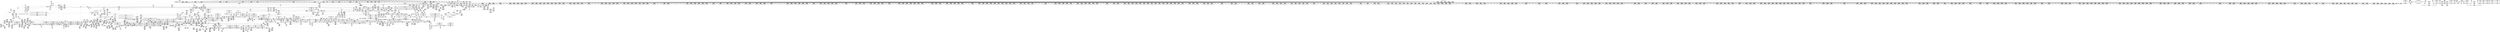 digraph {
	CE0x51615f0 [shape=record,shape=Mrecord,label="{CE0x51615f0|task_sid:if.end|*SummSource*}"]
	CE0x5206cb0 [shape=record,shape=Mrecord,label="{CE0x5206cb0|i64_ptrtoint_(i8*_blockaddress(_rcu_lock_release,_%__here)_to_i64)|*Constant*|*SummSource*}"]
	CE0x511e640 [shape=record,shape=Mrecord,label="{CE0x511e640|80:_i32,_112:_i8*,_:_CRE_52,53_}"]
	CE0x510a0a0 [shape=record,shape=Mrecord,label="{CE0x510a0a0|80:_i32,_112:_i8*,_:_CRE_88,92_|*MultipleSource*|Function::selinux_msg_queue_msgrcv&Arg::msq::|security/selinux/hooks.c,5276}"]
	CE0x510dbc0 [shape=record,shape=Mrecord,label="{CE0x510dbc0|selinux_msg_queue_msgrcv:ad|security/selinux/hooks.c, 5272}"]
	CE0x5123da0 [shape=record,shape=Mrecord,label="{CE0x5123da0|2472:_%struct.cred*,_:_CRE_624,632_|*MultipleSource*|Function::task_sid&Arg::task::|security/selinux/hooks.c,208|Function::selinux_msg_queue_msgrcv&Arg::target::}"]
	CE0x51a7cf0 [shape=record,shape=Mrecord,label="{CE0x51a7cf0|task_sid:tmp23|security/selinux/hooks.c,208|*SummSink*}"]
	CE0x5166fc0 [shape=record,shape=Mrecord,label="{CE0x5166fc0|rcu_read_lock:tmp15|include/linux/rcupdate.h,882|*SummSink*}"]
	CE0x51549a0 [shape=record,shape=Mrecord,label="{CE0x51549a0|_call_void_rcu_read_lock()_#10,_!dbg_!27712|security/selinux/hooks.c,207|*SummSink*}"]
	CE0x52143a0 [shape=record,shape=Mrecord,label="{CE0x52143a0|__preempt_count_add:tmp7|./arch/x86/include/asm/preempt.h,73|*SummSource*}"]
	CE0x5222dc0 [shape=record,shape=Mrecord,label="{CE0x5222dc0|GLOBAL:__preempt_count|Global_var:__preempt_count}"]
	CE0x51992a0 [shape=record,shape=Mrecord,label="{CE0x51992a0|2472:_%struct.cred*,_:_CRE_6664,6668_|*MultipleSource*|Function::task_sid&Arg::task::|security/selinux/hooks.c,208|Function::selinux_msg_queue_msgrcv&Arg::target::}"]
	CE0x51f94a0 [shape=record,shape=Mrecord,label="{CE0x51f94a0|rcu_lock_acquire:tmp5|include/linux/rcupdate.h,418}"]
	CE0x51bdc10 [shape=record,shape=Mrecord,label="{CE0x51bdc10|GLOBAL:rcu_read_lock.__warned|Global_var:rcu_read_lock.__warned|*SummSink*}"]
	CE0x51cdcf0 [shape=record,shape=Mrecord,label="{CE0x51cdcf0|__preempt_count_sub:do.end|*SummSource*}"]
	CE0x515cfd0 [shape=record,shape=Mrecord,label="{CE0x515cfd0|2472:_%struct.cred*,_:_CRE_320,328_|*MultipleSource*|Function::task_sid&Arg::task::|security/selinux/hooks.c,208|Function::selinux_msg_queue_msgrcv&Arg::target::}"]
	CE0x51b1940 [shape=record,shape=Mrecord,label="{CE0x51b1940|GLOBAL:task_sid.__warned|Global_var:task_sid.__warned|*SummSource*}"]
	CE0x51e8800 [shape=record,shape=Mrecord,label="{CE0x51e8800|__rcu_read_lock:tmp5|include/linux/rcupdate.h,239|*SummSink*}"]
	CE0x51ec380 [shape=record,shape=Mrecord,label="{CE0x51ec380|rcu_read_unlock:tmp6|include/linux/rcupdate.h,933|*SummSink*}"]
	CE0x5160690 [shape=record,shape=Mrecord,label="{CE0x5160690|cred_sid:tmp4|*LoadInst*|security/selinux/hooks.c,196|*SummSink*}"]
	CE0x5181160 [shape=record,shape=Mrecord,label="{CE0x5181160|2472:_%struct.cred*,_:_CRE_2917,2918_}"]
	CE0x521d4a0 [shape=record,shape=Mrecord,label="{CE0x521d4a0|_call_void_mcount()_#3|*SummSink*}"]
	CE0x520a990 [shape=record,shape=Mrecord,label="{CE0x520a990|i64*_getelementptr_inbounds_(_4_x_i64_,_4_x_i64_*___llvm_gcov_ctr133,_i64_0,_i64_2)|*Constant*|*SummSource*}"]
	CE0x5181d40 [shape=record,shape=Mrecord,label="{CE0x5181d40|2472:_%struct.cred*,_:_CRE_2927,2928_}"]
	CE0x519b610 [shape=record,shape=Mrecord,label="{CE0x519b610|2472:_%struct.cred*,_:_CRE_10608,10609_|*MultipleSource*|Function::task_sid&Arg::task::|security/selinux/hooks.c,208|Function::selinux_msg_queue_msgrcv&Arg::target::}"]
	CE0x51d5350 [shape=record,shape=Mrecord,label="{CE0x51d5350|cred_sid:bb|*SummSink*}"]
	CE0x515faa0 [shape=record,shape=Mrecord,label="{CE0x515faa0|cred_sid:tmp2|*SummSink*}"]
	CE0x5221c90 [shape=record,shape=Mrecord,label="{CE0x5221c90|GLOBAL:__preempt_count_sub|*Constant*}"]
	CE0x51a74a0 [shape=record,shape=Mrecord,label="{CE0x51a74a0|i64*_getelementptr_inbounds_(_13_x_i64_,_13_x_i64_*___llvm_gcov_ctr126,_i64_0,_i64_10)|*Constant*|*SummSource*}"]
	CE0x5202ca0 [shape=record,shape=Mrecord,label="{CE0x5202ca0|void_(i32*,_i32,_i32*)*_asm_addl_$1,_%gs:$0_,_*m,ri,*m,_dirflag_,_fpsr_,_flags_|*SummSource*}"]
	CE0x50f6e00 [shape=record,shape=Mrecord,label="{CE0x50f6e00|selinux_msg_queue_msgrcv:entry|*SummSource*}"]
	CE0x514f6f0 [shape=record,shape=Mrecord,label="{CE0x514f6f0|task_sid:do.body|*SummSource*}"]
	CE0x5128a00 [shape=record,shape=Mrecord,label="{CE0x5128a00|0:_i32,_:_CRE_0,4_|*MultipleSource*|*LoadInst*|security/selinux/hooks.c,5277|security/selinux/hooks.c,5285|security/selinux/hooks.c,5277}"]
	CE0x51737e0 [shape=record,shape=Mrecord,label="{CE0x51737e0|2472:_%struct.cred*,_:_CRE_2044,2048_|*MultipleSource*|Function::task_sid&Arg::task::|security/selinux/hooks.c,208|Function::selinux_msg_queue_msgrcv&Arg::target::}"]
	CE0x5155900 [shape=record,shape=Mrecord,label="{CE0x5155900|2472:_%struct.cred*,_:_CRE_400,408_|*MultipleSource*|Function::task_sid&Arg::task::|security/selinux/hooks.c,208|Function::selinux_msg_queue_msgrcv&Arg::target::}"]
	CE0x51b5650 [shape=record,shape=Mrecord,label="{CE0x51b5650|i64_7|*Constant*|*SummSource*}"]
	CE0x51f7df0 [shape=record,shape=Mrecord,label="{CE0x51f7df0|_ret_void,_!dbg_!27717|include/linux/rcupdate.h,245}"]
	CE0x51e06b0 [shape=record,shape=Mrecord,label="{CE0x51e06b0|rcu_read_unlock:tmp3}"]
	CE0x517dcb0 [shape=record,shape=Mrecord,label="{CE0x517dcb0|2472:_%struct.cred*,_:_CRE_2784,2792_|*MultipleSource*|Function::task_sid&Arg::task::|security/selinux/hooks.c,208|Function::selinux_msg_queue_msgrcv&Arg::target::}"]
	CE0x51bc1c0 [shape=record,shape=Mrecord,label="{CE0x51bc1c0|rcu_read_lock:tmp5|include/linux/rcupdate.h,882}"]
	CE0x51eaf90 [shape=record,shape=Mrecord,label="{CE0x51eaf90|rcu_lock_acquire:tmp3|*SummSink*}"]
	CE0x5149330 [shape=record,shape=Mrecord,label="{CE0x5149330|i32_2|*Constant*|*SummSource*}"]
	CE0x51f7eb0 [shape=record,shape=Mrecord,label="{CE0x51f7eb0|_ret_void,_!dbg_!27717|include/linux/rcupdate.h,245|*SummSource*}"]
	CE0x51708d0 [shape=record,shape=Mrecord,label="{CE0x51708d0|2472:_%struct.cred*,_:_CRE_1840,1844_|*MultipleSource*|Function::task_sid&Arg::task::|security/selinux/hooks.c,208|Function::selinux_msg_queue_msgrcv&Arg::target::}"]
	CE0x511e9a0 [shape=record,shape=Mrecord,label="{CE0x511e9a0|80:_i32,_112:_i8*,_:_CRE_55,56_}"]
	CE0x5193da0 [shape=record,shape=Mrecord,label="{CE0x5193da0|2472:_%struct.cred*,_:_CRE_6360,6368_|*MultipleSource*|Function::task_sid&Arg::task::|security/selinux/hooks.c,208|Function::selinux_msg_queue_msgrcv&Arg::target::}"]
	CE0x51be1a0 [shape=record,shape=Mrecord,label="{CE0x51be1a0|0:_i8,_:_GCMR_rcu_read_lock.__warned_internal_global_i8_0,_section_.data.unlikely_,_align_1:_elem_0:default:}"]
	CE0x51b6af0 [shape=record,shape=Mrecord,label="{CE0x51b6af0|rcu_read_unlock:tmp1|*SummSource*}"]
	CE0x518ef40 [shape=record,shape=Mrecord,label="{CE0x518ef40|2472:_%struct.cred*,_:_CRE_6294,6295_}"]
	CE0x511fdf0 [shape=record,shape=Mrecord,label="{CE0x511fdf0|selinux_msg_queue_msgrcv:tmp9|security/selinux/hooks.c,5284|*SummSink*}"]
	CE0x5115ae0 [shape=record,shape=Mrecord,label="{CE0x5115ae0|2472:_%struct.cred*,_:_CRE_24,28_|*MultipleSource*|Function::task_sid&Arg::task::|security/selinux/hooks.c,208|Function::selinux_msg_queue_msgrcv&Arg::target::}"]
	CE0x5192e30 [shape=record,shape=Mrecord,label="{CE0x5192e30|2472:_%struct.cred*,_:_CRE_6347,6348_}"]
	CE0x517ece0 [shape=record,shape=Mrecord,label="{CE0x517ece0|2472:_%struct.cred*,_:_CRE_2848,2856_|*MultipleSource*|Function::task_sid&Arg::task::|security/selinux/hooks.c,208|Function::selinux_msg_queue_msgrcv&Arg::target::}"]
	CE0x51affd0 [shape=record,shape=Mrecord,label="{CE0x51affd0|i8*_getelementptr_inbounds_(_42_x_i8_,_42_x_i8_*_.str46,_i32_0,_i32_0)|*Constant*}"]
	CE0x5109540 [shape=record,shape=Mrecord,label="{CE0x5109540|80:_i32,_112:_i8*,_:_CRE_58,59_}"]
	CE0x5191410 [shape=record,shape=Mrecord,label="{CE0x5191410|2472:_%struct.cred*,_:_CRE_6325,6326_}"]
	CE0x5193420 [shape=record,shape=Mrecord,label="{CE0x5193420|2472:_%struct.cred*,_:_CRE_6352,6353_}"]
	CE0x51e8b90 [shape=record,shape=Mrecord,label="{CE0x51e8b90|__rcu_read_unlock:tmp2}"]
	CE0x520fec0 [shape=record,shape=Mrecord,label="{CE0x520fec0|void_(i32*,_i32,_i32*)*_asm_addl_$1,_%gs:$0_,_*m,ri,*m,_dirflag_,_fpsr_,_flags_}"]
	CE0x516e610 [shape=record,shape=Mrecord,label="{CE0x516e610|task_sid:tmp18|security/selinux/hooks.c,208}"]
	CE0x51f2d60 [shape=record,shape=Mrecord,label="{CE0x51f2d60|rcu_read_unlock:tmp18|include/linux/rcupdate.h,933|*SummSource*}"]
	CE0x51f0b80 [shape=record,shape=Mrecord,label="{CE0x51f0b80|i32_934|*Constant*|*SummSink*}"]
	CE0x51e52c0 [shape=record,shape=Mrecord,label="{CE0x51e52c0|GLOBAL:rcu_read_unlock.__warned|Global_var:rcu_read_unlock.__warned|*SummSink*}"]
	CE0x51b90b0 [shape=record,shape=Mrecord,label="{CE0x51b90b0|rcu_read_unlock:tmp5|include/linux/rcupdate.h,933}"]
	CE0x515fd90 [shape=record,shape=Mrecord,label="{CE0x515fd90|task_sid:do.end6|*SummSource*}"]
	CE0x51057e0 [shape=record,shape=Mrecord,label="{CE0x51057e0|80:_i32,_112:_i8*,_:_CRE_49,50_}"]
	CE0x51924b0 [shape=record,shape=Mrecord,label="{CE0x51924b0|2472:_%struct.cred*,_:_CRE_6339,6340_}"]
	CE0x5103d80 [shape=record,shape=Mrecord,label="{CE0x5103d80|80:_i32,_112:_i8*,_:_CRE_7,8_}"]
	CE0x510f060 [shape=record,shape=Mrecord,label="{CE0x510f060|i64_3|*Constant*|*SummSink*}"]
	CE0x5172e50 [shape=record,shape=Mrecord,label="{CE0x5172e50|2472:_%struct.cred*,_:_CRE_2016,2020_|*MultipleSource*|Function::task_sid&Arg::task::|security/selinux/hooks.c,208|Function::selinux_msg_queue_msgrcv&Arg::target::}"]
	CE0x6ebe940 [shape=record,shape=Mrecord,label="{CE0x6ebe940|selinux_msg_queue_msgrcv:q_perm|security/selinux/hooks.c,5276|*SummSink*}"]
	CE0x515cac0 [shape=record,shape=Mrecord,label="{CE0x515cac0|i64*_getelementptr_inbounds_(_11_x_i64_,_11_x_i64_*___llvm_gcov_ctr127,_i64_0,_i64_0)|*Constant*|*SummSource*}"]
	CE0x5165940 [shape=record,shape=Mrecord,label="{CE0x5165940|2472:_%struct.cred*,_:_CRE_480,488_|*MultipleSource*|Function::task_sid&Arg::task::|security/selinux/hooks.c,208|Function::selinux_msg_queue_msgrcv&Arg::target::}"]
	CE0x520c4c0 [shape=record,shape=Mrecord,label="{CE0x520c4c0|i64*_getelementptr_inbounds_(_4_x_i64_,_4_x_i64_*___llvm_gcov_ctr134,_i64_0,_i64_2)|*Constant*|*SummSource*}"]
	CE0x5109670 [shape=record,shape=Mrecord,label="{CE0x5109670|80:_i32,_112:_i8*,_:_CRE_59,60_}"]
	CE0x5206e10 [shape=record,shape=Mrecord,label="{CE0x5206e10|i64*_getelementptr_inbounds_(_4_x_i64_,_4_x_i64_*___llvm_gcov_ctr133,_i64_0,_i64_3)|*Constant*}"]
	CE0x51771d0 [shape=record,shape=Mrecord,label="{CE0x51771d0|2472:_%struct.cred*,_:_CRE_2336,2344_|*MultipleSource*|Function::task_sid&Arg::task::|security/selinux/hooks.c,208|Function::selinux_msg_queue_msgrcv&Arg::target::}"]
	CE0x51807e0 [shape=record,shape=Mrecord,label="{CE0x51807e0|2472:_%struct.cred*,_:_CRE_2909,2910_}"]
	CE0x5192380 [shape=record,shape=Mrecord,label="{CE0x5192380|2472:_%struct.cred*,_:_CRE_6338,6339_}"]
	CE0x51bef40 [shape=record,shape=Mrecord,label="{CE0x51bef40|i64_5|*Constant*}"]
	CE0x51b0710 [shape=record,shape=Mrecord,label="{CE0x51b0710|i64*_getelementptr_inbounds_(_11_x_i64_,_11_x_i64_*___llvm_gcov_ctr127,_i64_0,_i64_9)|*Constant*|*SummSink*}"]
	CE0x510ad00 [shape=record,shape=Mrecord,label="{CE0x510ad00|80:_i32,_112:_i8*,_:_CRE_29,30_}"]
	CE0x515d9a0 [shape=record,shape=Mrecord,label="{CE0x515d9a0|2472:_%struct.cred*,_:_CRE_472,480_|*MultipleSource*|Function::task_sid&Arg::task::|security/selinux/hooks.c,208|Function::selinux_msg_queue_msgrcv&Arg::target::}"]
	CE0x51a2a90 [shape=record,shape=Mrecord,label="{CE0x51a2a90|i32_1|*Constant*}"]
	CE0x51181a0 [shape=record,shape=Mrecord,label="{CE0x51181a0|80:_i32,_112:_i8*,_:_CRE_34,35_}"]
	CE0x514bd50 [shape=record,shape=Mrecord,label="{CE0x514bd50|task_sid:land.lhs.true|*SummSource*}"]
	CE0x5149d90 [shape=record,shape=Mrecord,label="{CE0x5149d90|i64*_getelementptr_inbounds_(_5_x_i64_,_5_x_i64_*___llvm_gcov_ctr309,_i64_0,_i64_4)|*Constant*|*SummSink*}"]
	CE0x52080c0 [shape=record,shape=Mrecord,label="{CE0x52080c0|_call_void_asm_addl_$1,_%gs:$0_,_*m,ri,*m,_dirflag_,_fpsr_,_flags_(i32*___preempt_count,_i32_%val,_i32*___preempt_count)_#3,_!dbg_!27714,_!srcloc_!27717|./arch/x86/include/asm/preempt.h,72|*SummSource*}"]
	CE0x51de460 [shape=record,shape=Mrecord,label="{CE0x51de460|_call_void_mcount()_#3}"]
	CE0x512d000 [shape=record,shape=Mrecord,label="{CE0x512d000|_ret_void,_!dbg_!27717|include/linux/rcupdate.h,419|*SummSource*}"]
	CE0x521d350 [shape=record,shape=Mrecord,label="{CE0x521d350|__rcu_read_lock:bb}"]
	CE0x518c400 [shape=record,shape=Mrecord,label="{CE0x518c400|2472:_%struct.cred*,_:_CRE_6152,6168_|*MultipleSource*|Function::task_sid&Arg::task::|security/selinux/hooks.c,208|Function::selinux_msg_queue_msgrcv&Arg::target::}"]
	CE0x5120af0 [shape=record,shape=Mrecord,label="{CE0x5120af0|selinux_msg_queue_msgrcv:security|security/selinux/hooks.c,5276|*SummSink*}"]
	CE0x5118ea0 [shape=record,shape=Mrecord,label="{CE0x5118ea0|rcu_read_lock:if.then}"]
	CE0x51f8da0 [shape=record,shape=Mrecord,label="{CE0x51f8da0|__rcu_read_unlock:tmp6|include/linux/rcupdate.h,245|*SummSink*}"]
	CE0x51f59e0 [shape=record,shape=Mrecord,label="{CE0x51f59e0|_call_void_rcu_lock_release(%struct.lockdep_map*_rcu_lock_map)_#10,_!dbg_!27733|include/linux/rcupdate.h,935}"]
	CE0x51f78c0 [shape=record,shape=Mrecord,label="{CE0x51f78c0|__rcu_read_unlock:entry|*SummSource*}"]
	CE0x51e3390 [shape=record,shape=Mrecord,label="{CE0x51e3390|rcu_read_unlock:tobool1|include/linux/rcupdate.h,933}"]
	CE0x51cfb40 [shape=record,shape=Mrecord,label="{CE0x51cfb40|i64*_getelementptr_inbounds_(_4_x_i64_,_4_x_i64_*___llvm_gcov_ctr134,_i64_0,_i64_1)|*Constant*|*SummSink*}"]
	CE0x51a79a0 [shape=record,shape=Mrecord,label="{CE0x51a79a0|task_sid:tmp23|security/selinux/hooks.c,208|*SummSource*}"]
	CE0x5219a60 [shape=record,shape=Mrecord,label="{CE0x5219a60|__rcu_read_lock:bb|*SummSink*}"]
	CE0x515ff00 [shape=record,shape=Mrecord,label="{CE0x515ff00|task_sid:do.body}"]
	CE0x5101380 [shape=record,shape=Mrecord,label="{CE0x5101380|_call_void_mcount()_#3|*SummSource*}"]
	CE0x51be3f0 [shape=record,shape=Mrecord,label="{CE0x51be3f0|rcu_read_lock:tmp8|include/linux/rcupdate.h,882|*SummSource*}"]
	CE0x519c330 [shape=record,shape=Mrecord,label="{CE0x519c330|task_sid:tmp4|*LoadInst*|security/selinux/hooks.c,208|*SummSource*}"]
	CE0x5189fb0 [shape=record,shape=Mrecord,label="{CE0x5189fb0|2472:_%struct.cred*,_:_CRE_5896,5904_|*MultipleSource*|Function::task_sid&Arg::task::|security/selinux/hooks.c,208|Function::selinux_msg_queue_msgrcv&Arg::target::}"]
	CE0x519dd50 [shape=record,shape=Mrecord,label="{CE0x519dd50|task_sid:tmp17|security/selinux/hooks.c,208}"]
	CE0x517ce10 [shape=record,shape=Mrecord,label="{CE0x517ce10|2472:_%struct.cred*,_:_CRE_2724,2725_|*MultipleSource*|Function::task_sid&Arg::task::|security/selinux/hooks.c,208|Function::selinux_msg_queue_msgrcv&Arg::target::}"]
	CE0x5188630 [shape=record,shape=Mrecord,label="{CE0x5188630|2472:_%struct.cred*,_:_CRE_3140,3144_|*MultipleSource*|Function::task_sid&Arg::task::|security/selinux/hooks.c,208|Function::selinux_msg_queue_msgrcv&Arg::target::}"]
	CE0x511dda0 [shape=record,shape=Mrecord,label="{CE0x511dda0|80:_i32,_112:_i8*,_:_CRE_200,208_|*MultipleSource*|Function::selinux_msg_queue_msgrcv&Arg::msq::|security/selinux/hooks.c,5276}"]
	CE0x521eca0 [shape=record,shape=Mrecord,label="{CE0x521eca0|rcu_lock_acquire:tmp6|*SummSink*}"]
	CE0x51b94a0 [shape=record,shape=Mrecord,label="{CE0x51b94a0|rcu_read_lock:tmp6|include/linux/rcupdate.h,882}"]
	CE0x51de0d0 [shape=record,shape=Mrecord,label="{CE0x51de0d0|rcu_read_unlock:tmp15|include/linux/rcupdate.h,933}"]
	CE0x52037c0 [shape=record,shape=Mrecord,label="{CE0x52037c0|rcu_lock_release:tmp6|*SummSource*}"]
	CE0x5174110 [shape=record,shape=Mrecord,label="{CE0x5174110|2472:_%struct.cred*,_:_CRE_2072,2076_|*MultipleSource*|Function::task_sid&Arg::task::|security/selinux/hooks.c,208|Function::selinux_msg_queue_msgrcv&Arg::target::}"]
	CE0x51791b0 [shape=record,shape=Mrecord,label="{CE0x51791b0|2472:_%struct.cred*,_:_CRE_2512,2520_|*MultipleSource*|Function::task_sid&Arg::task::|security/selinux/hooks.c,208|Function::selinux_msg_queue_msgrcv&Arg::target::}"]
	CE0x521ff70 [shape=record,shape=Mrecord,label="{CE0x521ff70|rcu_lock_acquire:bb}"]
	CE0x515ea20 [shape=record,shape=Mrecord,label="{CE0x515ea20|i32_0|*Constant*}"]
	CE0x51304a0 [shape=record,shape=Mrecord,label="{CE0x51304a0|i32_16|*Constant*}"]
	CE0x631f950 [shape=record,shape=Mrecord,label="{CE0x631f950|selinux_msg_queue_msgrcv:q_perm|security/selinux/hooks.c,5276}"]
	CE0x51f8fb0 [shape=record,shape=Mrecord,label="{CE0x51f8fb0|__preempt_count_add:do.end}"]
	CE0x5187b90 [shape=record,shape=Mrecord,label="{CE0x5187b90|2472:_%struct.cred*,_:_CRE_3112,3116_|*MultipleSource*|Function::task_sid&Arg::task::|security/selinux/hooks.c,208|Function::selinux_msg_queue_msgrcv&Arg::target::}"]
	CE0x5190bc0 [shape=record,shape=Mrecord,label="{CE0x5190bc0|2472:_%struct.cred*,_:_CRE_6318,6319_}"]
	CE0x51097a0 [shape=record,shape=Mrecord,label="{CE0x51097a0|80:_i32,_112:_i8*,_:_CRE_60,61_}"]
	CE0x5181750 [shape=record,shape=Mrecord,label="{CE0x5181750|2472:_%struct.cred*,_:_CRE_2922,2923_}"]
	CE0x5203ca0 [shape=record,shape=Mrecord,label="{CE0x5203ca0|rcu_lock_release:tmp7|*SummSource*}"]
	CE0x516e080 [shape=record,shape=Mrecord,label="{CE0x516e080|i64*_getelementptr_inbounds_(_13_x_i64_,_13_x_i64_*___llvm_gcov_ctr126,_i64_0,_i64_8)|*Constant*|*SummSource*}"]
	CE0x520cf80 [shape=record,shape=Mrecord,label="{CE0x520cf80|rcu_lock_acquire:indirectgoto|*SummSink*}"]
	"CONST[source:0(mediator),value:2(dynamic)][purpose:{subject}][SnkIdx:0]"
	CE0x5190a90 [shape=record,shape=Mrecord,label="{CE0x5190a90|2472:_%struct.cred*,_:_CRE_6317,6318_}"]
	CE0x51b6910 [shape=record,shape=Mrecord,label="{CE0x51b6910|rcu_read_lock:do.body}"]
	CE0x5105e40 [shape=record,shape=Mrecord,label="{CE0x5105e40|selinux_msg_queue_msgrcv:target|Function::selinux_msg_queue_msgrcv&Arg::target::|*SummSink*}"]
	CE0x517fbc0 [shape=record,shape=Mrecord,label="{CE0x517fbc0|2472:_%struct.cred*,_:_CRE_2896,2900_|*MultipleSource*|Function::task_sid&Arg::task::|security/selinux/hooks.c,208|Function::selinux_msg_queue_msgrcv&Arg::target::}"]
	CE0x51c0210 [shape=record,shape=Mrecord,label="{CE0x51c0210|rcu_read_lock:tmp12|include/linux/rcupdate.h,882|*SummSource*}"]
	CE0x514f410 [shape=record,shape=Mrecord,label="{CE0x514f410|rcu_lock_acquire:map|Function::rcu_lock_acquire&Arg::map::|*SummSource*}"]
	CE0x51f60e0 [shape=record,shape=Mrecord,label="{CE0x51f60e0|GLOBAL:rcu_lock_release|*Constant*|*SummSink*}"]
	CE0x51ebb90 [shape=record,shape=Mrecord,label="{CE0x51ebb90|i64*_getelementptr_inbounds_(_11_x_i64_,_11_x_i64_*___llvm_gcov_ctr132,_i64_0,_i64_0)|*Constant*}"]
	CE0x5197070 [shape=record,shape=Mrecord,label="{CE0x5197070|2472:_%struct.cred*,_:_CRE_6544,6552_|*MultipleSource*|Function::task_sid&Arg::task::|security/selinux/hooks.c,208|Function::selinux_msg_queue_msgrcv&Arg::target::}"]
	CE0x510aa10 [shape=record,shape=Mrecord,label="{CE0x510aa10|_ret_i32_%retval.0,_!dbg_!27728|security/selinux/avc.c,775|*SummSource*}"]
	CE0x51b27c0 [shape=record,shape=Mrecord,label="{CE0x51b27c0|i64_4|*Constant*}"]
	CE0x512ebb0 [shape=record,shape=Mrecord,label="{CE0x512ebb0|avc_has_perm:tsid|Function::avc_has_perm&Arg::tsid::}"]
	CE0x5123650 [shape=record,shape=Mrecord,label="{CE0x5123650|2472:_%struct.cred*,_:_CRE_592,600_|*MultipleSource*|Function::task_sid&Arg::task::|security/selinux/hooks.c,208|Function::selinux_msg_queue_msgrcv&Arg::target::}"]
	CE0x51f2820 [shape=record,shape=Mrecord,label="{CE0x51f2820|rcu_read_unlock:tmp17|include/linux/rcupdate.h,933}"]
	CE0x515efe0 [shape=record,shape=Mrecord,label="{CE0x515efe0|rcu_read_unlock:tmp5|include/linux/rcupdate.h,933|*SummSink*}"]
	CE0x51664f0 [shape=record,shape=Mrecord,label="{CE0x51664f0|rcu_read_lock:tmp13|include/linux/rcupdate.h,882|*SummSource*}"]
	CE0x5114310 [shape=record,shape=Mrecord,label="{CE0x5114310|_call_void_mcount()_#3|*SummSource*}"]
	CE0x514e7c0 [shape=record,shape=Mrecord,label="{CE0x514e7c0|i8*_getelementptr_inbounds_(_41_x_i8_,_41_x_i8_*_.str44,_i32_0,_i32_0)|*Constant*|*SummSink*}"]
	CE0x51bf980 [shape=record,shape=Mrecord,label="{CE0x51bf980|rcu_read_lock:tmp10|include/linux/rcupdate.h,882|*SummSink*}"]
	CE0x5201220 [shape=record,shape=Mrecord,label="{CE0x5201220|i64*_getelementptr_inbounds_(_4_x_i64_,_4_x_i64_*___llvm_gcov_ctr128,_i64_0,_i64_1)|*Constant*|*SummSink*}"]
	CE0x5123830 [shape=record,shape=Mrecord,label="{CE0x5123830|2472:_%struct.cred*,_:_CRE_600,608_|*MultipleSource*|Function::task_sid&Arg::task::|security/selinux/hooks.c,208|Function::selinux_msg_queue_msgrcv&Arg::target::}"]
	CE0x51e1540 [shape=record,shape=Mrecord,label="{CE0x51e1540|__rcu_read_unlock:tmp3}"]
	CE0x5151a20 [shape=record,shape=Mrecord,label="{CE0x5151a20|task_sid:tmp3}"]
	CE0x51637b0 [shape=record,shape=Mrecord,label="{CE0x51637b0|2472:_%struct.cred*,_:_CRE_208,216_|*MultipleSource*|Function::task_sid&Arg::task::|security/selinux/hooks.c,208|Function::selinux_msg_queue_msgrcv&Arg::target::}"]
	CE0x5149000 [shape=record,shape=Mrecord,label="{CE0x5149000|i64*_getelementptr_inbounds_(_5_x_i64_,_5_x_i64_*___llvm_gcov_ctr309,_i64_0,_i64_4)|*Constant*}"]
	CE0x51a49b0 [shape=record,shape=Mrecord,label="{CE0x51a49b0|rcu_read_unlock:tmp8|include/linux/rcupdate.h,933|*SummSource*}"]
	CE0x511a3c0 [shape=record,shape=Mrecord,label="{CE0x511a3c0|task_sid:entry|*SummSource*}"]
	CE0x51577e0 [shape=record,shape=Mrecord,label="{CE0x51577e0|i64*_getelementptr_inbounds_(_13_x_i64_,_13_x_i64_*___llvm_gcov_ctr126,_i64_0,_i64_1)|*Constant*|*SummSource*}"]
	CE0x5198e60 [shape=record,shape=Mrecord,label="{CE0x5198e60|2472:_%struct.cred*,_:_CRE_6656,6660_|*MultipleSource*|Function::task_sid&Arg::task::|security/selinux/hooks.c,208|Function::selinux_msg_queue_msgrcv&Arg::target::}"]
	CE0x5127790 [shape=record,shape=Mrecord,label="{CE0x5127790|i64*_getelementptr_inbounds_(_5_x_i64_,_5_x_i64_*___llvm_gcov_ctr309,_i64_0,_i64_3)|*Constant*|*SummSink*}"]
	CE0x51ab920 [shape=record,shape=Mrecord,label="{CE0x51ab920|_call_void_rcu_read_unlock()_#10,_!dbg_!27748|security/selinux/hooks.c,209}"]
	CE0x51a86b0 [shape=record,shape=Mrecord,label="{CE0x51a86b0|i64*_getelementptr_inbounds_(_13_x_i64_,_13_x_i64_*___llvm_gcov_ctr126,_i64_0,_i64_11)|*Constant*|*SummSink*}"]
	CE0x51972c0 [shape=record,shape=Mrecord,label="{CE0x51972c0|2472:_%struct.cred*,_:_CRE_6552,6560_|*MultipleSource*|Function::task_sid&Arg::task::|security/selinux/hooks.c,208|Function::selinux_msg_queue_msgrcv&Arg::target::}"]
	CE0x51bea90 [shape=record,shape=Mrecord,label="{CE0x51bea90|rcu_read_lock:tobool1|include/linux/rcupdate.h,882|*SummSource*}"]
	CE0x5126940 [shape=record,shape=Mrecord,label="{CE0x5126940|selinux_msg_queue_msgrcv:tmp9|security/selinux/hooks.c,5284}"]
	CE0x520c760 [shape=record,shape=Mrecord,label="{CE0x520c760|_call_void_mcount()_#3}"]
	CE0x51bc360 [shape=record,shape=Mrecord,label="{CE0x51bc360|rcu_read_unlock:tmp6|include/linux/rcupdate.h,933|*SummSource*}"]
	CE0x5172190 [shape=record,shape=Mrecord,label="{CE0x5172190|2472:_%struct.cred*,_:_CRE_1944,1952_|*MultipleSource*|Function::task_sid&Arg::task::|security/selinux/hooks.c,208|Function::selinux_msg_queue_msgrcv&Arg::target::}"]
	CE0x51180b0 [shape=record,shape=Mrecord,label="{CE0x51180b0|80:_i32,_112:_i8*,_:_CRE_33,34_}"]
	CE0x5159b50 [shape=record,shape=Mrecord,label="{CE0x5159b50|_call_void_rcu_lock_acquire(%struct.lockdep_map*_rcu_lock_map)_#10,_!dbg_!27711|include/linux/rcupdate.h,881}"]
	CE0x516ead0 [shape=record,shape=Mrecord,label="{CE0x516ead0|task_sid:tmp18|security/selinux/hooks.c,208|*SummSource*}"]
	CE0x51cf490 [shape=record,shape=Mrecord,label="{CE0x51cf490|i64_1|*Constant*}"]
	CE0x5110400 [shape=record,shape=Mrecord,label="{CE0x5110400|i64_2|*Constant*|*SummSource*}"]
	"CONST[source:0(mediator),value:2(dynamic)][purpose:{object}][SnkIdx:1]"
	"CONST[source:1(input),value:2(dynamic)][purpose:{object}][SrcIdx:2]"
	CE0x5189d90 [shape=record,shape=Mrecord,label="{CE0x5189d90|2472:_%struct.cred*,_:_CRE_5888,5896_|*MultipleSource*|Function::task_sid&Arg::task::|security/selinux/hooks.c,208|Function::selinux_msg_queue_msgrcv&Arg::target::}"]
	CE0x512db90 [shape=record,shape=Mrecord,label="{CE0x512db90|selinux_msg_queue_msgrcv:ipc_id|security/selinux/hooks.c,5280}"]
	CE0x51bc9f0 [shape=record,shape=Mrecord,label="{CE0x51bc9f0|rcu_read_lock:tmp4|include/linux/rcupdate.h,882|*SummSource*}"]
	CE0x5183170 [shape=record,shape=Mrecord,label="{CE0x5183170|2472:_%struct.cred*,_:_CRE_2944,2945_}"]
	CE0x518ed40 [shape=record,shape=Mrecord,label="{CE0x518ed40|2472:_%struct.cred*,_:_CRE_6292,6293_}"]
	CE0x51ed410 [shape=record,shape=Mrecord,label="{CE0x51ed410|GLOBAL:rcu_read_unlock.__warned|Global_var:rcu_read_unlock.__warned}"]
	CE0x51161e0 [shape=record,shape=Mrecord,label="{CE0x51161e0|80:_i32,_112:_i8*,_:_CRE_168,172_|*MultipleSource*|Function::selinux_msg_queue_msgrcv&Arg::msq::|security/selinux/hooks.c,5276}"]
	CE0x52066e0 [shape=record,shape=Mrecord,label="{CE0x52066e0|GLOBAL:lock_release|*Constant*|*SummSource*}"]
	CE0x5101790 [shape=record,shape=Mrecord,label="{CE0x5101790|i32_1|*Constant*|*SummSource*}"]
	CE0x517b1c0 [shape=record,shape=Mrecord,label="{CE0x517b1c0|2472:_%struct.cred*,_:_CRE_2598,2600_|*MultipleSource*|Function::task_sid&Arg::task::|security/selinux/hooks.c,208|Function::selinux_msg_queue_msgrcv&Arg::target::}"]
	CE0x51b4e90 [shape=record,shape=Mrecord,label="{CE0x51b4e90|task_sid:call3|security/selinux/hooks.c,208|*SummSource*}"]
	CE0x515c840 [shape=record,shape=Mrecord,label="{CE0x515c840|rcu_read_lock:do.body|*SummSink*}"]
	CE0x5170720 [shape=record,shape=Mrecord,label="{CE0x5170720|2472:_%struct.cred*,_:_CRE_1832,1840_|*MultipleSource*|Function::task_sid&Arg::task::|security/selinux/hooks.c,208|Function::selinux_msg_queue_msgrcv&Arg::target::}"]
	CE0x51e5800 [shape=record,shape=Mrecord,label="{CE0x51e5800|_call_void_mcount()_#3|*SummSource*}"]
	CE0x51b6760 [shape=record,shape=Mrecord,label="{CE0x51b6760|rcu_read_lock:land.lhs.true|*SummSource*}"]
	CE0x51c16c0 [shape=record,shape=Mrecord,label="{CE0x51c16c0|__preempt_count_add:tmp2|*SummSource*}"]
	CE0x5117ec0 [shape=record,shape=Mrecord,label="{CE0x5117ec0|80:_i32,_112:_i8*,_:_CRE_18,19_}"]
	CE0x51950f0 [shape=record,shape=Mrecord,label="{CE0x51950f0|2472:_%struct.cred*,_:_CRE_6448,6456_|*MultipleSource*|Function::task_sid&Arg::task::|security/selinux/hooks.c,208|Function::selinux_msg_queue_msgrcv&Arg::target::}"]
	CE0x5129ec0 [shape=record,shape=Mrecord,label="{CE0x5129ec0|avc_has_perm:entry|*SummSink*}"]
	CE0x51265c0 [shape=record,shape=Mrecord,label="{CE0x51265c0|i64_6|*Constant*|*SummSource*}"]
	CE0x521a7d0 [shape=record,shape=Mrecord,label="{CE0x521a7d0|rcu_lock_release:__here}"]
	CE0x5114650 [shape=record,shape=Mrecord,label="{CE0x5114650|80:_i32,_112:_i8*,_:_CRE_136,144_|*MultipleSource*|Function::selinux_msg_queue_msgrcv&Arg::msq::|security/selinux/hooks.c,5276}"]
	CE0x5125b10 [shape=record,shape=Mrecord,label="{CE0x5125b10|2472:_%struct.cred*,_:_CRE_700,701_}"]
	CE0x51b0090 [shape=record,shape=Mrecord,label="{CE0x51b0090|i8*_getelementptr_inbounds_(_42_x_i8_,_42_x_i8_*_.str46,_i32_0,_i32_0)|*Constant*|*SummSource*}"]
	CE0x512bc00 [shape=record,shape=Mrecord,label="{CE0x512bc00|i64_0|*Constant*}"]
	CE0x50f6f20 [shape=record,shape=Mrecord,label="{CE0x50f6f20|selinux_msg_queue_msgrcv:ad|security/selinux/hooks.c, 5272|*SummSink*}"]
	CE0x5151330 [shape=record,shape=Mrecord,label="{CE0x5151330|2472:_%struct.cred*,_:_CRE_40,44_|*MultipleSource*|Function::task_sid&Arg::task::|security/selinux/hooks.c,208|Function::selinux_msg_queue_msgrcv&Arg::target::}"]
	CE0x50f6360 [shape=record,shape=Mrecord,label="{CE0x50f6360|task_sid:task|Function::task_sid&Arg::task::|*SummSink*}"]
	CE0x51b8820 [shape=record,shape=Mrecord,label="{CE0x51b8820|rcu_read_unlock:bb|*SummSink*}"]
	CE0x5188a70 [shape=record,shape=Mrecord,label="{CE0x5188a70|2472:_%struct.cred*,_:_CRE_3148,3152_|*MultipleSource*|Function::task_sid&Arg::task::|security/selinux/hooks.c,208|Function::selinux_msg_queue_msgrcv&Arg::target::}"]
	CE0x516ffa0 [shape=record,shape=Mrecord,label="{CE0x516ffa0|2472:_%struct.cred*,_:_CRE_784,1808_|*MultipleSource*|Function::task_sid&Arg::task::|security/selinux/hooks.c,208|Function::selinux_msg_queue_msgrcv&Arg::target::}"]
	CE0x5152650 [shape=record,shape=Mrecord,label="{CE0x5152650|_call_void_rcu_lock_acquire(%struct.lockdep_map*_rcu_lock_map)_#10,_!dbg_!27711|include/linux/rcupdate.h,881|*SummSink*}"]
	CE0x510ecb0 [shape=record,shape=Mrecord,label="{CE0x510ecb0|selinux_msg_queue_msgrcv:tmp3|security/selinux/hooks.c,5276|*SummSink*}"]
	CE0x51938e0 [shape=record,shape=Mrecord,label="{CE0x51938e0|2472:_%struct.cred*,_:_CRE_6356,6357_}"]
	CE0x5178df0 [shape=record,shape=Mrecord,label="{CE0x5178df0|2472:_%struct.cred*,_:_CRE_2504,2508_|*MultipleSource*|Function::task_sid&Arg::task::|security/selinux/hooks.c,208|Function::selinux_msg_queue_msgrcv&Arg::target::}"]
	CE0x52648b0 [shape=record,shape=Mrecord,label="{CE0x52648b0|__preempt_count_sub:tmp4|./arch/x86/include/asm/preempt.h,77}"]
	CE0x5151200 [shape=record,shape=Mrecord,label="{CE0x5151200|2472:_%struct.cred*,_:_CRE_32,40_|*MultipleSource*|Function::task_sid&Arg::task::|security/selinux/hooks.c,208|Function::selinux_msg_queue_msgrcv&Arg::target::}"]
	CE0x5192120 [shape=record,shape=Mrecord,label="{CE0x5192120|2472:_%struct.cred*,_:_CRE_6336,6337_}"]
	CE0x51f06b0 [shape=record,shape=Mrecord,label="{CE0x51f06b0|i32_934|*Constant*}"]
	CE0x51b3a50 [shape=record,shape=Mrecord,label="{CE0x51b3a50|task_sid:tmp11|security/selinux/hooks.c,208}"]
	CE0x510a420 [shape=record,shape=Mrecord,label="{CE0x510a420|task_sid:tmp6|security/selinux/hooks.c,208|*SummSource*}"]
	CE0x51a9320 [shape=record,shape=Mrecord,label="{CE0x51a9320|i64*_getelementptr_inbounds_(_13_x_i64_,_13_x_i64_*___llvm_gcov_ctr126,_i64_0,_i64_12)|*Constant*}"]
	CE0x51ba440 [shape=record,shape=Mrecord,label="{CE0x51ba440|rcu_read_lock:tmp7|include/linux/rcupdate.h,882}"]
	CE0x510e860 [shape=record,shape=Mrecord,label="{CE0x510e860|selinux_msg_queue_msgrcv:msg|Function::selinux_msg_queue_msgrcv&Arg::msg::}"]
	CE0x51ec720 [shape=record,shape=Mrecord,label="{CE0x51ec720|i64*_getelementptr_inbounds_(_4_x_i64_,_4_x_i64_*___llvm_gcov_ctr130,_i64_0,_i64_0)|*Constant*|*SummSink*}"]
	CE0x5189730 [shape=record,shape=Mrecord,label="{CE0x5189730|2472:_%struct.cred*,_:_CRE_5864,5872_|*MultipleSource*|Function::task_sid&Arg::task::|security/selinux/hooks.c,208|Function::selinux_msg_queue_msgrcv&Arg::target::}"]
	CE0x518f9f0 [shape=record,shape=Mrecord,label="{CE0x518f9f0|2472:_%struct.cred*,_:_CRE_6303,6304_}"]
	CE0x51ff340 [shape=record,shape=Mrecord,label="{CE0x51ff340|__rcu_read_unlock:tmp4|include/linux/rcupdate.h,244|*SummSource*}"]
	CE0x5161880 [shape=record,shape=Mrecord,label="{CE0x5161880|task_sid:land.lhs.true2|*SummSource*}"]
	CE0x5180ca0 [shape=record,shape=Mrecord,label="{CE0x5180ca0|2472:_%struct.cred*,_:_CRE_2913,2914_}"]
	CE0x51e0d10 [shape=record,shape=Mrecord,label="{CE0x51e0d10|i64*_getelementptr_inbounds_(_11_x_i64_,_11_x_i64_*___llvm_gcov_ctr132,_i64_0,_i64_8)|*Constant*}"]
	CE0x5191080 [shape=record,shape=Mrecord,label="{CE0x5191080|2472:_%struct.cred*,_:_CRE_6322,6323_}"]
	CE0x51f3000 [shape=record,shape=Mrecord,label="{CE0x51f3000|_call_void_lockdep_rcu_suspicious(i8*_getelementptr_inbounds_(_25_x_i8_,_25_x_i8_*_.str45,_i32_0,_i32_0),_i32_934,_i8*_getelementptr_inbounds_(_44_x_i8_,_44_x_i8_*_.str47,_i32_0,_i32_0))_#10,_!dbg_!27726|include/linux/rcupdate.h,933}"]
	CE0x50fc3f0 [shape=record,shape=Mrecord,label="{CE0x50fc3f0|40:_i8*,_:_CRE_24,32_|*MultipleSource*|Function::selinux_msg_queue_msgrcv&Arg::msg::|security/selinux/hooks.c,5277}"]
	CE0x5162cf0 [shape=record,shape=Mrecord,label="{CE0x5162cf0|i64*_getelementptr_inbounds_(_2_x_i64_,_2_x_i64_*___llvm_gcov_ctr131,_i64_0,_i64_1)|*Constant*|*SummSource*}"]
	CE0x521c5b0 [shape=record,shape=Mrecord,label="{CE0x521c5b0|i64*_getelementptr_inbounds_(_4_x_i64_,_4_x_i64_*___llvm_gcov_ctr128,_i64_0,_i64_0)|*Constant*}"]
	CE0x512d4e0 [shape=record,shape=Mrecord,label="{CE0x512d4e0|selinux_msg_queue_msgrcv:call5|security/selinux/hooks.c,5282|*SummSink*}"]
	CE0x515b3d0 [shape=record,shape=Mrecord,label="{CE0x515b3d0|cred_sid:tmp3}"]
	CE0x51d35c0 [shape=record,shape=Mrecord,label="{CE0x51d35c0|rcu_read_lock:tmp19|include/linux/rcupdate.h,882}"]
	CE0x51904a0 [shape=record,shape=Mrecord,label="{CE0x51904a0|2472:_%struct.cred*,_:_CRE_6312,6313_}"]
	CE0x511ab40 [shape=record,shape=Mrecord,label="{CE0x511ab40|80:_i32,_112:_i8*,_:_CRE_22,23_}"]
	CE0x511e190 [shape=record,shape=Mrecord,label="{CE0x511e190|80:_i32,_112:_i8*,_:_CRE_216,224_|*MultipleSource*|Function::selinux_msg_queue_msgrcv&Arg::msq::|security/selinux/hooks.c,5276}"]
	CE0x51f2b10 [shape=record,shape=Mrecord,label="{CE0x51f2b10|rcu_read_unlock:tmp18|include/linux/rcupdate.h,933}"]
	CE0x518f400 [shape=record,shape=Mrecord,label="{CE0x518f400|2472:_%struct.cred*,_:_CRE_6298,6299_}"]
	CE0x5121fd0 [shape=record,shape=Mrecord,label="{CE0x5121fd0|2472:_%struct.cred*,_:_CRE_496,504_|*MultipleSource*|Function::task_sid&Arg::task::|security/selinux/hooks.c,208|Function::selinux_msg_queue_msgrcv&Arg::target::}"]
	CE0x51a67f0 [shape=record,shape=Mrecord,label="{CE0x51a67f0|task_sid:tmp21|security/selinux/hooks.c,208}"]
	CE0x5191c60 [shape=record,shape=Mrecord,label="{CE0x5191c60|2472:_%struct.cred*,_:_CRE_6332,6333_}"]
	CE0x5193550 [shape=record,shape=Mrecord,label="{CE0x5193550|2472:_%struct.cred*,_:_CRE_6353,6354_}"]
	"CONST[source:1(input),value:2(dynamic)][purpose:{subject}][SrcIdx:4]"
	CE0x52134d0 [shape=record,shape=Mrecord,label="{CE0x52134d0|__preempt_count_add:tmp3|*SummSource*}"]
	CE0x5126c00 [shape=record,shape=Mrecord,label="{CE0x5126c00|i64*_getelementptr_inbounds_(_5_x_i64_,_5_x_i64_*___llvm_gcov_ctr309,_i64_0,_i64_3)|*Constant*|*SummSource*}"]
	CE0x5167130 [shape=record,shape=Mrecord,label="{CE0x5167130|rcu_read_lock:tmp16|include/linux/rcupdate.h,882}"]
	CE0x517c480 [shape=record,shape=Mrecord,label="{CE0x517c480|2472:_%struct.cred*,_:_CRE_2692,2696_|*MultipleSource*|Function::task_sid&Arg::task::|security/selinux/hooks.c,208|Function::selinux_msg_queue_msgrcv&Arg::target::}"]
	CE0x51c0060 [shape=record,shape=Mrecord,label="{CE0x51c0060|rcu_read_lock:tmp12|include/linux/rcupdate.h,882}"]
	CE0x5170ea0 [shape=record,shape=Mrecord,label="{CE0x5170ea0|2472:_%struct.cred*,_:_CRE_1864,1872_|*MultipleSource*|Function::task_sid&Arg::task::|security/selinux/hooks.c,208|Function::selinux_msg_queue_msgrcv&Arg::target::}"]
	CE0x51925e0 [shape=record,shape=Mrecord,label="{CE0x51925e0|2472:_%struct.cred*,_:_CRE_6340,6341_}"]
	CE0x51c1340 [shape=record,shape=Mrecord,label="{CE0x51c1340|rcu_lock_acquire:tmp2}"]
	CE0x516d920 [shape=record,shape=Mrecord,label="{CE0x516d920|GLOBAL:lockdep_rcu_suspicious|*Constant*}"]
	CE0x51aa430 [shape=record,shape=Mrecord,label="{CE0x51aa430|task_sid:call7|security/selinux/hooks.c,208|*SummSource*}"]
	CE0x51c1d60 [shape=record,shape=Mrecord,label="{CE0x51c1d60|__preempt_count_add:do.body|*SummSource*}"]
	CE0x5149620 [shape=record,shape=Mrecord,label="{CE0x5149620|selinux_msg_queue_msgrcv:rc.0|*SummSource*}"]
	CE0x515aa60 [shape=record,shape=Mrecord,label="{CE0x515aa60|task_sid:tmp|*SummSink*}"]
	CE0x51a3070 [shape=record,shape=Mrecord,label="{CE0x51a3070|4:_i32,_:_CRE_4,8_|*MultipleSource*|security/selinux/hooks.c,196|*LoadInst*|security/selinux/hooks.c,196|security/selinux/hooks.c,197}"]
	CE0x51e66a0 [shape=record,shape=Mrecord,label="{CE0x51e66a0|__rcu_read_lock:tmp1|*SummSink*}"]
	CE0x5203d10 [shape=record,shape=Mrecord,label="{CE0x5203d10|rcu_lock_release:tmp7|*SummSink*}"]
	CE0x516ef10 [shape=record,shape=Mrecord,label="{CE0x516ef10|i8_1|*Constant*}"]
	CE0x5204240 [shape=record,shape=Mrecord,label="{CE0x5204240|__rcu_read_unlock:do.end|*SummSink*}"]
	CE0x5214560 [shape=record,shape=Mrecord,label="{CE0x5214560|__preempt_count_add:tmp7|./arch/x86/include/asm/preempt.h,73|*SummSink*}"]
	CE0x5196e50 [shape=record,shape=Mrecord,label="{CE0x5196e50|2472:_%struct.cred*,_:_CRE_6536,6544_|*MultipleSource*|Function::task_sid&Arg::task::|security/selinux/hooks.c,208|Function::selinux_msg_queue_msgrcv&Arg::target::}"]
	CE0x51e8c70 [shape=record,shape=Mrecord,label="{CE0x51e8c70|__rcu_read_unlock:tmp2|*SummSink*}"]
	CE0x5157ae0 [shape=record,shape=Mrecord,label="{CE0x5157ae0|rcu_read_lock:tmp2}"]
	CE0x5157b50 [shape=record,shape=Mrecord,label="{CE0x5157b50|rcu_read_lock:tmp2|*SummSource*}"]
	CE0x51ca870 [shape=record,shape=Mrecord,label="{CE0x51ca870|__preempt_count_sub:do.body|*SummSource*}"]
	CE0x510dec0 [shape=record,shape=Mrecord,label="{CE0x510dec0|i32_(i32,_i32,_i16,_i32,_%struct.common_audit_data*)*_bitcast_(i32_(i32,_i32,_i16,_i32,_%struct.common_audit_data.495*)*_avc_has_perm_to_i32_(i32,_i32,_i16,_i32,_%struct.common_audit_data*)*)|*Constant*}"]
	CE0x51004e0 [shape=record,shape=Mrecord,label="{CE0x51004e0|GLOBAL:rcu_read_lock|*Constant*|*SummSource*}"]
	CE0x517cc30 [shape=record,shape=Mrecord,label="{CE0x517cc30|2472:_%struct.cred*,_:_CRE_2720,2724_|*MultipleSource*|Function::task_sid&Arg::task::|security/selinux/hooks.c,208|Function::selinux_msg_queue_msgrcv&Arg::target::}"]
	CE0x512eaa0 [shape=record,shape=Mrecord,label="{CE0x512eaa0|avc_has_perm:ssid|Function::avc_has_perm&Arg::ssid::|*SummSource*}"]
	CE0x51d5160 [shape=record,shape=Mrecord,label="{CE0x51d5160|cred_sid:bb}"]
	CE0x5152400 [shape=record,shape=Mrecord,label="{CE0x5152400|2472:_%struct.cred*,_:_CRE_72,76_|*MultipleSource*|Function::task_sid&Arg::task::|security/selinux/hooks.c,208|Function::selinux_msg_queue_msgrcv&Arg::target::}"]
	CE0x518ccb0 [shape=record,shape=Mrecord,label="{CE0x518ccb0|2472:_%struct.cred*,_:_CRE_6192,6196_|*MultipleSource*|Function::task_sid&Arg::task::|security/selinux/hooks.c,208|Function::selinux_msg_queue_msgrcv&Arg::target::}"]
	CE0x516dad0 [shape=record,shape=Mrecord,label="{CE0x516dad0|i32_883|*Constant*}"]
	CE0x51ad380 [shape=record,shape=Mrecord,label="{CE0x51ad380|rcu_read_lock:if.end|*SummSource*}"]
	CE0x521e9f0 [shape=record,shape=Mrecord,label="{CE0x521e9f0|i64*_getelementptr_inbounds_(_4_x_i64_,_4_x_i64_*___llvm_gcov_ctr130,_i64_0,_i64_3)|*Constant*|*SummSink*}"]
	CE0x51dfb60 [shape=record,shape=Mrecord,label="{CE0x51dfb60|_call_void_asm_sideeffect_,_memory_,_dirflag_,_fpsr_,_flags_()_#3,_!dbg_!27714,_!srcloc_!27715|include/linux/rcupdate.h,239}"]
	CE0x51f1e30 [shape=record,shape=Mrecord,label="{CE0x51f1e30|rcu_read_unlock:tmp19|include/linux/rcupdate.h,933|*SummSource*}"]
	CE0x52226a0 [shape=record,shape=Mrecord,label="{CE0x52226a0|__preempt_count_sub:entry|*SummSink*}"]
	CE0x51b8e30 [shape=record,shape=Mrecord,label="{CE0x51b8e30|rcu_read_unlock:do.end}"]
	CE0x514eec0 [shape=record,shape=Mrecord,label="{CE0x514eec0|i64*_getelementptr_inbounds_(_13_x_i64_,_13_x_i64_*___llvm_gcov_ctr126,_i64_0,_i64_9)|*Constant*|*SummSink*}"]
	CE0x51f82d0 [shape=record,shape=Mrecord,label="{CE0x51f82d0|_ret_void,_!dbg_!27717|include/linux/rcupdate.h,245|*SummSink*}"]
	CE0x518df70 [shape=record,shape=Mrecord,label="{CE0x518df70|2472:_%struct.cred*,_:_CRE_6256,6264_|*MultipleSource*|Function::task_sid&Arg::task::|security/selinux/hooks.c,208|Function::selinux_msg_queue_msgrcv&Arg::target::}"]
	CE0x5204730 [shape=record,shape=Mrecord,label="{CE0x5204730|__rcu_read_unlock:bb}"]
	CE0x51ba770 [shape=record,shape=Mrecord,label="{CE0x51ba770|rcu_read_lock:tmp7|include/linux/rcupdate.h,882|*SummSink*}"]
	CE0x5154870 [shape=record,shape=Mrecord,label="{CE0x5154870|_call_void_rcu_read_lock()_#10,_!dbg_!27712|security/selinux/hooks.c,207}"]
	CE0x5192d00 [shape=record,shape=Mrecord,label="{CE0x5192d00|2472:_%struct.cred*,_:_CRE_6346,6347_}"]
	CE0x5127b90 [shape=record,shape=Mrecord,label="{CE0x5127b90|selinux_msg_queue_msgrcv:tmp12|security/selinux/hooks.c,5285|*SummSource*}"]
	CE0x51516f0 [shape=record,shape=Mrecord,label="{CE0x51516f0|rcu_read_lock:tmp1}"]
	CE0x51529a0 [shape=record,shape=Mrecord,label="{CE0x51529a0|_call_void_rcu_lock_acquire(%struct.lockdep_map*_rcu_lock_map)_#10,_!dbg_!27711|include/linux/rcupdate.h,881|*SummSource*}"]
	CE0x521cfa0 [shape=record,shape=Mrecord,label="{CE0x521cfa0|__rcu_read_lock:tmp4|include/linux/rcupdate.h,239|*SummSource*}"]
	CE0x51f86a0 [shape=record,shape=Mrecord,label="{CE0x51f86a0|__rcu_read_lock:do.body}"]
	CE0x5103c90 [shape=record,shape=Mrecord,label="{CE0x5103c90|80:_i32,_112:_i8*,_:_CRE_6,7_}"]
	CE0x51ace70 [shape=record,shape=Mrecord,label="{CE0x51ace70|_ret_void,_!dbg_!27719|./arch/x86/include/asm/preempt.h,73}"]
	CE0x5166bc0 [shape=record,shape=Mrecord,label="{CE0x5166bc0|rcu_read_lock:tmp15|include/linux/rcupdate.h,882}"]
	CE0x519c560 [shape=record,shape=Mrecord,label="{CE0x519c560|task_sid:tmp4|*LoadInst*|security/selinux/hooks.c,208|*SummSink*}"]
	CE0x52100c0 [shape=record,shape=Mrecord,label="{CE0x52100c0|__preempt_count_sub:tmp5|./arch/x86/include/asm/preempt.h,77|*SummSink*}"]
	CE0x5192aa0 [shape=record,shape=Mrecord,label="{CE0x5192aa0|2472:_%struct.cred*,_:_CRE_6344,6345_}"]
	CE0x5180910 [shape=record,shape=Mrecord,label="{CE0x5180910|2472:_%struct.cred*,_:_CRE_2910,2911_}"]
	CE0x5118380 [shape=record,shape=Mrecord,label="{CE0x5118380|80:_i32,_112:_i8*,_:_CRE_36,37_}"]
	CE0x515df40 [shape=record,shape=Mrecord,label="{CE0x515df40|2472:_%struct.cred*,_:_CRE_376,384_|*MultipleSource*|Function::task_sid&Arg::task::|security/selinux/hooks.c,208|Function::selinux_msg_queue_msgrcv&Arg::target::}"]
	CE0x511c3b0 [shape=record,shape=Mrecord,label="{CE0x511c3b0|i64*_getelementptr_inbounds_(_13_x_i64_,_13_x_i64_*___llvm_gcov_ctr126,_i64_0,_i64_0)|*Constant*|*SummSource*}"]
	CE0x517a480 [shape=record,shape=Mrecord,label="{CE0x517a480|2472:_%struct.cred*,_:_CRE_2536,2544_|*MultipleSource*|Function::task_sid&Arg::task::|security/selinux/hooks.c,208|Function::selinux_msg_queue_msgrcv&Arg::target::}"]
	CE0x51b0580 [shape=record,shape=Mrecord,label="{CE0x51b0580|i64*_getelementptr_inbounds_(_11_x_i64_,_11_x_i64_*___llvm_gcov_ctr127,_i64_0,_i64_9)|*Constant*|*SummSource*}"]
	CE0x518a610 [shape=record,shape=Mrecord,label="{CE0x518a610|2472:_%struct.cred*,_:_CRE_5920,5928_|*MultipleSource*|Function::task_sid&Arg::task::|security/selinux/hooks.c,208|Function::selinux_msg_queue_msgrcv&Arg::target::}"]
	CE0x5205ff0 [shape=record,shape=Mrecord,label="{CE0x5205ff0|_call_void_lock_release(%struct.lockdep_map*_%map,_i32_1,_i64_ptrtoint_(i8*_blockaddress(_rcu_lock_release,_%__here)_to_i64))_#10,_!dbg_!27716|include/linux/rcupdate.h,423|*SummSource*}"]
	CE0x510ea00 [shape=record,shape=Mrecord,label="{CE0x510ea00|selinux_msg_queue_msgrcv:msg|Function::selinux_msg_queue_msgrcv&Arg::msg::|*SummSink*}"]
	CE0x518db60 [shape=record,shape=Mrecord,label="{CE0x518db60|2472:_%struct.cred*,_:_CRE_6240,6248_|*MultipleSource*|Function::task_sid&Arg::task::|security/selinux/hooks.c,208|Function::selinux_msg_queue_msgrcv&Arg::target::}"]
	CE0x5203e10 [shape=record,shape=Mrecord,label="{CE0x5203e10|i8*_undef|*Constant*}"]
	CE0x51f4230 [shape=record,shape=Mrecord,label="{CE0x51f4230|i64*_getelementptr_inbounds_(_4_x_i64_,_4_x_i64_*___llvm_gcov_ctr130,_i64_0,_i64_2)|*Constant*|*SummSink*}"]
	CE0x5174c50 [shape=record,shape=Mrecord,label="{CE0x5174c50|2472:_%struct.cred*,_:_CRE_2112,2120_|*MultipleSource*|Function::task_sid&Arg::task::|security/selinux/hooks.c,208|Function::selinux_msg_queue_msgrcv&Arg::target::}"]
	CE0x515eda0 [shape=record,shape=Mrecord,label="{CE0x515eda0|GLOBAL:__llvm_gcov_ctr132|Global_var:__llvm_gcov_ctr132|*SummSink*}"]
	CE0x516dc50 [shape=record,shape=Mrecord,label="{CE0x516dc50|i32_883|*Constant*|*SummSource*}"]
	CE0x5106140 [shape=record,shape=Mrecord,label="{CE0x5106140|selinux_msg_queue_msgrcv:target|Function::selinux_msg_queue_msgrcv&Arg::target::|*SummSource*}"]
	CE0x51b8160 [shape=record,shape=Mrecord,label="{CE0x51b8160|GLOBAL:rcu_lock_map|Global_var:rcu_lock_map|*SummSource*}"]
	CE0x512bdb0 [shape=record,shape=Mrecord,label="{CE0x512bdb0|avc_has_perm:requested|Function::avc_has_perm&Arg::requested::|*SummSource*}"]
	CE0x51b5df0 [shape=record,shape=Mrecord,label="{CE0x51b5df0|i64_2|*Constant*}"]
	CE0x518ec90 [shape=record,shape=Mrecord,label="{CE0x518ec90|2472:_%struct.cred*,_:_CRE_6291,6292_}"]
	CE0x5183630 [shape=record,shape=Mrecord,label="{CE0x5183630|2472:_%struct.cred*,_:_CRE_2948,2949_}"]
	CE0x50fe630 [shape=record,shape=Mrecord,label="{CE0x50fe630|80:_i32,_112:_i8*,_:_CRE_46,47_}"]
	CE0x51e1840 [shape=record,shape=Mrecord,label="{CE0x51e1840|__rcu_read_lock:tmp|*SummSink*}"]
	CE0x512fd60 [shape=record,shape=Mrecord,label="{CE0x512fd60|2472:_%struct.cred*,_:_CRE_776,780_|*MultipleSource*|Function::task_sid&Arg::task::|security/selinux/hooks.c,208|Function::selinux_msg_queue_msgrcv&Arg::target::}"]
	CE0x521e210 [shape=record,shape=Mrecord,label="{CE0x521e210|i64_ptrtoint_(i8*_blockaddress(_rcu_lock_acquire,_%__here)_to_i64)|*Constant*|*SummSink*}"]
	CE0x51f4d70 [shape=record,shape=Mrecord,label="{CE0x51f4d70|i64*_getelementptr_inbounds_(_11_x_i64_,_11_x_i64_*___llvm_gcov_ctr132,_i64_0,_i64_10)|*Constant*|*SummSink*}"]
	CE0x51077a0 [shape=record,shape=Mrecord,label="{CE0x51077a0|selinux_msg_queue_msgrcv:bb|*SummSource*}"]
	CE0x511db90 [shape=record,shape=Mrecord,label="{CE0x511db90|80:_i32,_112:_i8*,_:_CRE_192,200_|*MultipleSource*|Function::selinux_msg_queue_msgrcv&Arg::msq::|security/selinux/hooks.c,5276}"]
	CE0x5205f80 [shape=record,shape=Mrecord,label="{CE0x5205f80|_call_void_lock_release(%struct.lockdep_map*_%map,_i32_1,_i64_ptrtoint_(i8*_blockaddress(_rcu_lock_release,_%__here)_to_i64))_#10,_!dbg_!27716|include/linux/rcupdate.h,423}"]
	CE0x51a7680 [shape=record,shape=Mrecord,label="{CE0x51a7680|task_sid:tmp22|security/selinux/hooks.c,208|*SummSink*}"]
	CE0x51acca0 [shape=record,shape=Mrecord,label="{CE0x51acca0|rcu_read_lock:do.end|*SummSink*}"]
	CE0x521b070 [shape=record,shape=Mrecord,label="{CE0x521b070|__preempt_count_add:tmp5|./arch/x86/include/asm/preempt.h,72}"]
	CE0x51d0ea0 [shape=record,shape=Mrecord,label="{CE0x51d0ea0|__rcu_read_unlock:tmp1|*SummSink*}"]
	CE0x510afd0 [shape=record,shape=Mrecord,label="{CE0x510afd0|80:_i32,_112:_i8*,_:_CRE_32,33_}"]
	CE0x51dfce0 [shape=record,shape=Mrecord,label="{CE0x51dfce0|_call_void_asm_sideeffect_,_memory_,_dirflag_,_fpsr_,_flags_()_#3,_!dbg_!27714,_!srcloc_!27715|include/linux/rcupdate.h,239|*SummSource*}"]
	CE0x512ceb0 [shape=record,shape=Mrecord,label="{CE0x512ceb0|_ret_void,_!dbg_!27717|include/linux/rcupdate.h,419}"]
	CE0x5180630 [shape=record,shape=Mrecord,label="{CE0x5180630|2472:_%struct.cred*,_:_CRE_2907,2908_}"]
	CE0x51782b0 [shape=record,shape=Mrecord,label="{CE0x51782b0|2472:_%struct.cred*,_:_CRE_2408,2416_|*MultipleSource*|Function::task_sid&Arg::task::|security/selinux/hooks.c,208|Function::selinux_msg_queue_msgrcv&Arg::target::}"]
	CE0x5115670 [shape=record,shape=Mrecord,label="{CE0x5115670|i64_2|*Constant*}"]
	CE0x5104d30 [shape=record,shape=Mrecord,label="{CE0x5104d30|80:_i32,_112:_i8*,_:_CRE_104,112_|*MultipleSource*|Function::selinux_msg_queue_msgrcv&Arg::msq::|security/selinux/hooks.c,5276}"]
	CE0x51b7720 [shape=record,shape=Mrecord,label="{CE0x51b7720|rcu_read_lock:land.lhs.true2}"]
	CE0x5194650 [shape=record,shape=Mrecord,label="{CE0x5194650|2472:_%struct.cred*,_:_CRE_6400,6408_|*MultipleSource*|Function::task_sid&Arg::task::|security/selinux/hooks.c,208|Function::selinux_msg_queue_msgrcv&Arg::target::}"]
	CE0x5163af0 [shape=record,shape=Mrecord,label="{CE0x5163af0|cred_sid:tmp1|*SummSource*}"]
	CE0x51b2a90 [shape=record,shape=Mrecord,label="{CE0x51b2a90|i64_4|*Constant*|*SummSource*}"]
	CE0x5195940 [shape=record,shape=Mrecord,label="{CE0x5195940|2472:_%struct.cred*,_:_CRE_6474,6476_|*MultipleSource*|Function::task_sid&Arg::task::|security/selinux/hooks.c,208|Function::selinux_msg_queue_msgrcv&Arg::target::}"]
	CE0x51853e0 [shape=record,shape=Mrecord,label="{CE0x51853e0|2472:_%struct.cred*,_:_CRE_2973,2974_}"]
	CE0x51d4530 [shape=record,shape=Mrecord,label="{CE0x51d4530|i64*_getelementptr_inbounds_(_11_x_i64_,_11_x_i64_*___llvm_gcov_ctr127,_i64_0,_i64_10)|*Constant*|*SummSink*}"]
	CE0x514bdc0 [shape=record,shape=Mrecord,label="{CE0x514bdc0|task_sid:land.lhs.true|*SummSink*}"]
	CE0x51bc6e0 [shape=record,shape=Mrecord,label="{CE0x51bc6e0|rcu_read_lock:tmp4|include/linux/rcupdate.h,882}"]
	CE0x521fee0 [shape=record,shape=Mrecord,label="{CE0x521fee0|rcu_lock_acquire:indirectgoto|*SummSource*}"]
	CE0x51cde80 [shape=record,shape=Mrecord,label="{CE0x51cde80|__preempt_count_sub:do.end|*SummSink*}"]
	CE0x5151be0 [shape=record,shape=Mrecord,label="{CE0x5151be0|task_sid:tmp3|*SummSink*}"]
	CE0x51b1da0 [shape=record,shape=Mrecord,label="{CE0x51b1da0|0:_i8,_:_GCMR_task_sid.__warned_internal_global_i8_0,_section_.data.unlikely_,_align_1:_elem_0:default:}"]
	CE0x517d8f0 [shape=record,shape=Mrecord,label="{CE0x517d8f0|2472:_%struct.cred*,_:_CRE_2768,2776_|*MultipleSource*|Function::task_sid&Arg::task::|security/selinux/hooks.c,208|Function::selinux_msg_queue_msgrcv&Arg::target::}"]
	CE0x521b450 [shape=record,shape=Mrecord,label="{CE0x521b450|rcu_lock_release:tmp1|*SummSink*}"]
	CE0x5125660 [shape=record,shape=Mrecord,label="{CE0x5125660|2472:_%struct.cred*,_:_CRE_691,692_}"]
	CE0x50ffdd0 [shape=record,shape=Mrecord,label="{CE0x50ffdd0|i64_1|*Constant*|*SummSource*}"]
	CE0x5171440 [shape=record,shape=Mrecord,label="{CE0x5171440|2472:_%struct.cred*,_:_CRE_1888,1896_|*MultipleSource*|Function::task_sid&Arg::task::|security/selinux/hooks.c,208|Function::selinux_msg_queue_msgrcv&Arg::target::}"]
	CE0x51e9440 [shape=record,shape=Mrecord,label="{CE0x51e9440|rcu_read_unlock:tmp9|include/linux/rcupdate.h,933|*SummSource*}"]
	CE0x518fb20 [shape=record,shape=Mrecord,label="{CE0x518fb20|2472:_%struct.cred*,_:_CRE_6304,6305_}"]
	CE0x51ab010 [shape=record,shape=Mrecord,label="{CE0x51ab010|cred_sid:cred|Function::cred_sid&Arg::cred::|*SummSink*}"]
	CE0x51f8820 [shape=record,shape=Mrecord,label="{CE0x51f8820|rcu_lock_release:tmp3}"]
	CE0x51dd720 [shape=record,shape=Mrecord,label="{CE0x51dd720|rcu_lock_acquire:tmp1|*SummSource*}"]
	CE0x51ec800 [shape=record,shape=Mrecord,label="{CE0x51ec800|rcu_lock_acquire:tmp}"]
	CE0x5116da0 [shape=record,shape=Mrecord,label="{CE0x5116da0|_ret_i32_%call7,_!dbg_!27749|security/selinux/hooks.c,210}"]
	CE0x51564e0 [shape=record,shape=Mrecord,label="{CE0x51564e0|task_sid:tmp2}"]
	CE0x51ec870 [shape=record,shape=Mrecord,label="{CE0x51ec870|COLLAPSED:_GCMRE___llvm_gcov_ctr130_internal_global_4_x_i64_zeroinitializer:_elem_0:default:}"]
	CE0x50ff0b0 [shape=record,shape=Mrecord,label="{CE0x50ff0b0|80:_i32,_112:_i8*,_:_CRE_71,72_}"]
	CE0x51035d0 [shape=record,shape=Mrecord,label="{CE0x51035d0|selinux_msg_queue_msgrcv:tmp1}"]
	CE0x5183af0 [shape=record,shape=Mrecord,label="{CE0x5183af0|2472:_%struct.cred*,_:_CRE_2952,2953_}"]
	CE0x5175f40 [shape=record,shape=Mrecord,label="{CE0x5175f40|2472:_%struct.cred*,_:_CRE_2256,2264_|*MultipleSource*|Function::task_sid&Arg::task::|security/selinux/hooks.c,208|Function::selinux_msg_queue_msgrcv&Arg::target::}"]
	CE0x51f49e0 [shape=record,shape=Mrecord,label="{CE0x51f49e0|rcu_read_unlock:tmp21|include/linux/rcupdate.h,935|*SummSource*}"]
	CE0x516ea60 [shape=record,shape=Mrecord,label="{CE0x516ea60|task_sid:tmp19|security/selinux/hooks.c,208}"]
	CE0x51dd6b0 [shape=record,shape=Mrecord,label="{CE0x51dd6b0|rcu_lock_acquire:tmp1}"]
	CE0x510e930 [shape=record,shape=Mrecord,label="{CE0x510e930|selinux_msg_queue_msgrcv:msg|Function::selinux_msg_queue_msgrcv&Arg::msg::|*SummSource*}"]
	CE0x51a9830 [shape=record,shape=Mrecord,label="{CE0x51a9830|task_sid:tmp26|security/selinux/hooks.c,208|*SummSource*}"]
	CE0x51cf390 [shape=record,shape=Mrecord,label="{CE0x51cf390|i64*_getelementptr_inbounds_(_4_x_i64_,_4_x_i64_*___llvm_gcov_ctr129,_i64_0,_i64_0)|*Constant*|*SummSource*}"]
	CE0x51e2440 [shape=record,shape=Mrecord,label="{CE0x51e2440|i64*_getelementptr_inbounds_(_4_x_i64_,_4_x_i64_*___llvm_gcov_ctr130,_i64_0,_i64_1)|*Constant*|*SummSink*}"]
	CE0x5109410 [shape=record,shape=Mrecord,label="{CE0x5109410|80:_i32,_112:_i8*,_:_CRE_57,58_}"]
	CE0x512e700 [shape=record,shape=Mrecord,label="{CE0x512e700|selinux_msg_queue_msgrcv:sid4|security/selinux/hooks.c,5282|*SummSource*}"]
	CE0x50fe360 [shape=record,shape=Mrecord,label="{CE0x50fe360|80:_i32,_112:_i8*,_:_CRE_43,44_}"]
	CE0x51170f0 [shape=record,shape=Mrecord,label="{CE0x51170f0|_ret_i32_%call7,_!dbg_!27749|security/selinux/hooks.c,210|*SummSink*}"]
	CE0x5156550 [shape=record,shape=Mrecord,label="{CE0x5156550|task_sid:tmp2|*SummSource*}"]
	CE0x50fcbc0 [shape=record,shape=Mrecord,label="{CE0x50fcbc0|task_sid:if.end}"]
	CE0x5104610 [shape=record,shape=Mrecord,label="{CE0x5104610|2472:_%struct.cred*,_:_CRE_440,448_|*MultipleSource*|Function::task_sid&Arg::task::|security/selinux/hooks.c,208|Function::selinux_msg_queue_msgrcv&Arg::target::}"]
	CE0x51ed170 [shape=record,shape=Mrecord,label="{CE0x51ed170|rcu_read_unlock:tmp7|include/linux/rcupdate.h,933|*SummSource*}"]
	CE0x5152ef0 [shape=record,shape=Mrecord,label="{CE0x5152ef0|i32_22|*Constant*}"]
	CE0x5174890 [shape=record,shape=Mrecord,label="{CE0x5174890|2472:_%struct.cred*,_:_CRE_2096,2104_|*MultipleSource*|Function::task_sid&Arg::task::|security/selinux/hooks.c,208|Function::selinux_msg_queue_msgrcv&Arg::target::}"]
	CE0x51d40c0 [shape=record,shape=Mrecord,label="{CE0x51d40c0|i64*_getelementptr_inbounds_(_11_x_i64_,_11_x_i64_*___llvm_gcov_ctr127,_i64_0,_i64_10)|*Constant*}"]
	CE0x5148e80 [shape=record,shape=Mrecord,label="{CE0x5148e80|i16_26|*Constant*|*SummSink*}"]
	CE0x515b0e0 [shape=record,shape=Mrecord,label="{CE0x515b0e0|2472:_%struct.cred*,_:_CRE_144,152_|*MultipleSource*|Function::task_sid&Arg::task::|security/selinux/hooks.c,208|Function::selinux_msg_queue_msgrcv&Arg::target::}"]
	CE0x51a4280 [shape=record,shape=Mrecord,label="{CE0x51a4280|rcu_read_unlock:land.lhs.true2}"]
	CE0x51b11f0 [shape=record,shape=Mrecord,label="{CE0x51b11f0|task_sid:tmp8|security/selinux/hooks.c,208|*SummSource*}"]
	CE0x512c400 [shape=record,shape=Mrecord,label="{CE0x512c400|i32_77|*Constant*}"]
	CE0x5209190 [shape=record,shape=Mrecord,label="{CE0x5209190|i64*_getelementptr_inbounds_(_4_x_i64_,_4_x_i64_*___llvm_gcov_ctr135,_i64_0,_i64_0)|*Constant*|*SummSink*}"]
	CE0x5155d00 [shape=record,shape=Mrecord,label="{CE0x5155d00|rcu_read_unlock:tmp12|include/linux/rcupdate.h,933|*SummSink*}"]
	CE0x515b9a0 [shape=record,shape=Mrecord,label="{CE0x515b9a0|task_sid:tmp}"]
	CE0x51201f0 [shape=record,shape=Mrecord,label="{CE0x51201f0|selinux_msg_queue_msgrcv:tmp10|security/selinux/hooks.c,5284|*SummSink*}"]
	CE0x51b6830 [shape=record,shape=Mrecord,label="{CE0x51b6830|rcu_read_lock:land.lhs.true|*SummSink*}"]
	CE0x5164c50 [shape=record,shape=Mrecord,label="{CE0x5164c50|cred_sid:tmp|*SummSink*}"]
	CE0x50f9d30 [shape=record,shape=Mrecord,label="{CE0x50f9d30|i64*_getelementptr_inbounds_(_5_x_i64_,_5_x_i64_*___llvm_gcov_ctr309,_i64_0,_i64_0)|*Constant*|*SummSink*}"]
	CE0x5171080 [shape=record,shape=Mrecord,label="{CE0x5171080|2472:_%struct.cred*,_:_CRE_1872,1880_|*MultipleSource*|Function::task_sid&Arg::task::|security/selinux/hooks.c,208|Function::selinux_msg_queue_msgrcv&Arg::target::}"]
	CE0x5125eb0 [shape=record,shape=Mrecord,label="{CE0x5125eb0|i64_0|*Constant*|*SummSink*}"]
	CE0x51e1d20 [shape=record,shape=Mrecord,label="{CE0x51e1d20|__preempt_count_add:val|Function::__preempt_count_add&Arg::val::|*SummSource*}"]
	CE0x517a660 [shape=record,shape=Mrecord,label="{CE0x517a660|2472:_%struct.cred*,_:_CRE_2568,2576_|*MultipleSource*|Function::task_sid&Arg::task::|security/selinux/hooks.c,208|Function::selinux_msg_queue_msgrcv&Arg::target::}"]
	CE0x5113b90 [shape=record,shape=Mrecord,label="{CE0x5113b90|selinux_msg_queue_msgrcv:key|security/selinux/hooks.c,5280|*SummSink*}"]
	CE0x5205ae0 [shape=record,shape=Mrecord,label="{CE0x5205ae0|rcu_lock_release:tmp5|include/linux/rcupdate.h,423|*SummSource*}"]
	CE0x518a3f0 [shape=record,shape=Mrecord,label="{CE0x518a3f0|2472:_%struct.cred*,_:_CRE_5912,5920_|*MultipleSource*|Function::task_sid&Arg::task::|security/selinux/hooks.c,208|Function::selinux_msg_queue_msgrcv&Arg::target::}"]
	CE0x51827f0 [shape=record,shape=Mrecord,label="{CE0x51827f0|2472:_%struct.cred*,_:_CRE_2936,2937_}"]
	CE0x521bd50 [shape=record,shape=Mrecord,label="{CE0x521bd50|GLOBAL:lock_acquire|*Constant*}"]
	CE0x52083c0 [shape=record,shape=Mrecord,label="{CE0x52083c0|rcu_lock_release:bb|*SummSink*}"]
	CE0x51d4480 [shape=record,shape=Mrecord,label="{CE0x51d4480|i64*_getelementptr_inbounds_(_11_x_i64_,_11_x_i64_*___llvm_gcov_ctr127,_i64_0,_i64_10)|*Constant*|*SummSource*}"]
	CE0x510f750 [shape=record,shape=Mrecord,label="{CE0x510f750|GLOBAL:__llvm_gcov_ctr126|Global_var:__llvm_gcov_ctr126|*SummSource*}"]
	CE0x516f680 [shape=record,shape=Mrecord,label="{CE0x516f680|_call_void_lockdep_rcu_suspicious(i8*_getelementptr_inbounds_(_25_x_i8_,_25_x_i8_*_.str3,_i32_0,_i32_0),_i32_208,_i8*_getelementptr_inbounds_(_41_x_i8_,_41_x_i8_*_.str44,_i32_0,_i32_0))_#10,_!dbg_!27732|security/selinux/hooks.c,208}"]
	CE0x51e8de0 [shape=record,shape=Mrecord,label="{CE0x51e8de0|rcu_lock_release:tmp2}"]
	CE0x51bf480 [shape=record,shape=Mrecord,label="{CE0x51bf480|rcu_read_lock:tmp9|include/linux/rcupdate.h,882|*SummSink*}"]
	CE0x51f7930 [shape=record,shape=Mrecord,label="{CE0x51f7930|__rcu_read_unlock:entry|*SummSink*}"]
	CE0x515b900 [shape=record,shape=Mrecord,label="{CE0x515b900|i64*_getelementptr_inbounds_(_13_x_i64_,_13_x_i64_*___llvm_gcov_ctr126,_i64_0,_i64_0)|*Constant*|*SummSink*}"]
	CE0x51147f0 [shape=record,shape=Mrecord,label="{CE0x51147f0|80:_i32,_112:_i8*,_:_CRE_144,152_|*MultipleSource*|Function::selinux_msg_queue_msgrcv&Arg::msq::|security/selinux/hooks.c,5276}"]
	CE0x5166e40 [shape=record,shape=Mrecord,label="{CE0x5166e40|rcu_read_lock:tmp15|include/linux/rcupdate.h,882|*SummSource*}"]
	CE0x50ff1b0 [shape=record,shape=Mrecord,label="{CE0x50ff1b0|i32_10|*Constant*}"]
	CE0x515c330 [shape=record,shape=Mrecord,label="{CE0x515c330|rcu_read_lock:tobool|include/linux/rcupdate.h,882|*SummSink*}"]
	CE0x51aa570 [shape=record,shape=Mrecord,label="{CE0x51aa570|GLOBAL:cred_sid|*Constant*|*SummSource*}"]
	CE0x5175400 [shape=record,shape=Mrecord,label="{CE0x5175400|2472:_%struct.cred*,_:_CRE_2144,2152_|*MultipleSource*|Function::task_sid&Arg::task::|security/selinux/hooks.c,208|Function::selinux_msg_queue_msgrcv&Arg::target::}"]
	CE0x5155ae0 [shape=record,shape=Mrecord,label="{CE0x5155ae0|2472:_%struct.cred*,_:_CRE_408,416_|*MultipleSource*|Function::task_sid&Arg::task::|security/selinux/hooks.c,208|Function::selinux_msg_queue_msgrcv&Arg::target::}"]
	"CONST[source:0(mediator),value:0(static)][purpose:{operation}][SnkIdx:3]"
	CE0x51b4fd0 [shape=record,shape=Mrecord,label="{CE0x51b4fd0|task_sid:tobool4|security/selinux/hooks.c,208|*SummSource*}"]
	CE0x51e8390 [shape=record,shape=Mrecord,label="{CE0x51e8390|rcu_read_unlock:tmp|*SummSource*}"]
	CE0x51e2820 [shape=record,shape=Mrecord,label="{CE0x51e2820|i64*_getelementptr_inbounds_(_4_x_i64_,_4_x_i64_*___llvm_gcov_ctr133,_i64_0,_i64_1)|*Constant*}"]
	CE0x514c8e0 [shape=record,shape=Mrecord,label="{CE0x514c8e0|selinux_msg_queue_msgrcv:tmp16|security/selinux/hooks.c,5287|*SummSink*}"]
	CE0x518f070 [shape=record,shape=Mrecord,label="{CE0x518f070|2472:_%struct.cred*,_:_CRE_6295,6296_}"]
	CE0x5219740 [shape=record,shape=Mrecord,label="{CE0x5219740|_call_void_mcount()_#3|*SummSink*}"]
	CE0x5171fb0 [shape=record,shape=Mrecord,label="{CE0x5171fb0|2472:_%struct.cred*,_:_CRE_1936,1944_|*MultipleSource*|Function::task_sid&Arg::task::|security/selinux/hooks.c,208|Function::selinux_msg_queue_msgrcv&Arg::target::}"]
	CE0x51e5cd0 [shape=record,shape=Mrecord,label="{CE0x51e5cd0|rcu_read_unlock:tmp4|include/linux/rcupdate.h,933}"]
	CE0x520cf10 [shape=record,shape=Mrecord,label="{CE0x520cf10|i64*_getelementptr_inbounds_(_4_x_i64_,_4_x_i64_*___llvm_gcov_ctr129,_i64_0,_i64_2)|*Constant*|*SummSource*}"]
	CE0x5106650 [shape=record,shape=Mrecord,label="{CE0x5106650|80:_i32,_112:_i8*,_:_CRE_100,102_|*MultipleSource*|Function::selinux_msg_queue_msgrcv&Arg::msq::|security/selinux/hooks.c,5276}"]
	CE0x519a490 [shape=record,shape=Mrecord,label="{CE0x519a490|2472:_%struct.cred*,_:_CRE_10560,10568_|*MultipleSource*|Function::task_sid&Arg::task::|security/selinux/hooks.c,208|Function::selinux_msg_queue_msgrcv&Arg::target::}"]
	CE0x525b950 [shape=record,shape=Mrecord,label="{CE0x525b950|COLLAPSED:_GCMRE___llvm_gcov_ctr129_internal_global_4_x_i64_zeroinitializer:_elem_0:default:}"]
	CE0x518bb80 [shape=record,shape=Mrecord,label="{CE0x518bb80|2472:_%struct.cred*,_:_CRE_6000,6008_|*MultipleSource*|Function::task_sid&Arg::task::|security/selinux/hooks.c,208|Function::selinux_msg_queue_msgrcv&Arg::target::}"]
	CE0x51b4970 [shape=record,shape=Mrecord,label="{CE0x51b4970|task_sid:tmp13|security/selinux/hooks.c,208|*SummSink*}"]
	CE0x5171620 [shape=record,shape=Mrecord,label="{CE0x5171620|2472:_%struct.cred*,_:_CRE_1896,1900_|*MultipleSource*|Function::task_sid&Arg::task::|security/selinux/hooks.c,208|Function::selinux_msg_queue_msgrcv&Arg::target::}"]
	"CONST[source:0(mediator),value:2(dynamic)][purpose:{object}][SnkIdx:6]"
	CE0x51a4440 [shape=record,shape=Mrecord,label="{CE0x51a4440|rcu_read_unlock:land.lhs.true2|*SummSource*}"]
	CE0x517aa40 [shape=record,shape=Mrecord,label="{CE0x517aa40|2472:_%struct.cred*,_:_CRE_2584,2592_|*MultipleSource*|Function::task_sid&Arg::task::|security/selinux/hooks.c,208|Function::selinux_msg_queue_msgrcv&Arg::target::}"]
	CE0x512a330 [shape=record,shape=Mrecord,label="{CE0x512a330|i64*_getelementptr_inbounds_(_2_x_i64_,_2_x_i64_*___llvm_gcov_ctr131,_i64_0,_i64_0)|*Constant*|*SummSink*}"]
	CE0x5162220 [shape=record,shape=Mrecord,label="{CE0x5162220|rcu_read_lock:tmp3|*SummSource*}"]
	CE0x517d710 [shape=record,shape=Mrecord,label="{CE0x517d710|2472:_%struct.cred*,_:_CRE_2760,2768_|*MultipleSource*|Function::task_sid&Arg::task::|security/selinux/hooks.c,208|Function::selinux_msg_queue_msgrcv&Arg::target::}"]
	CE0x5130060 [shape=record,shape=Mrecord,label="{CE0x5130060|i16_27|*Constant*}"]
	CE0x51f83d0 [shape=record,shape=Mrecord,label="{CE0x51f83d0|__rcu_read_lock:do.end}"]
	CE0x51280e0 [shape=record,shape=Mrecord,label="{CE0x51280e0|selinux_msg_queue_msgrcv:tmp13|security/selinux/hooks.c,5285|*SummSource*}"]
	CE0x5208190 [shape=record,shape=Mrecord,label="{CE0x5208190|rcu_lock_release:bb}"]
	CE0x511d130 [shape=record,shape=Mrecord,label="{CE0x511d130|selinux_msg_queue_msgrcv:msq|Function::selinux_msg_queue_msgrcv&Arg::msq::|*SummSink*}"]
	CE0x514d7f0 [shape=record,shape=Mrecord,label="{CE0x514d7f0|i8*_getelementptr_inbounds_(_25_x_i8_,_25_x_i8_*_.str3,_i32_0,_i32_0)|*Constant*|*SummSink*}"]
	CE0x5193a10 [shape=record,shape=Mrecord,label="{CE0x5193a10|2472:_%struct.cred*,_:_CRE_6357,6358_}"]
	CE0x5180dd0 [shape=record,shape=Mrecord,label="{CE0x5180dd0|2472:_%struct.cred*,_:_CRE_2914,2915_}"]
	CE0x51b45d0 [shape=record,shape=Mrecord,label="{CE0x51b45d0|task_sid:call3|security/selinux/hooks.c,208}"]
	CE0x5183d50 [shape=record,shape=Mrecord,label="{CE0x5183d50|2472:_%struct.cred*,_:_CRE_2954,2955_}"]
	CE0x515ba10 [shape=record,shape=Mrecord,label="{CE0x515ba10|COLLAPSED:_GCMRE___llvm_gcov_ctr126_internal_global_13_x_i64_zeroinitializer:_elem_0:default:}"]
	CE0x521dc40 [shape=record,shape=Mrecord,label="{CE0x521dc40|%struct.lockdep_map*_null|*Constant*|*SummSource*}"]
	CE0x51a5920 [shape=record,shape=Mrecord,label="{CE0x51a5920|__rcu_read_lock:tmp4|include/linux/rcupdate.h,239}"]
	CE0x514e420 [shape=record,shape=Mrecord,label="{CE0x514e420|i32_208|*Constant*|*SummSink*}"]
	CE0x51755e0 [shape=record,shape=Mrecord,label="{CE0x51755e0|2472:_%struct.cred*,_:_CRE_2152,2160_|*MultipleSource*|Function::task_sid&Arg::task::|security/selinux/hooks.c,208|Function::selinux_msg_queue_msgrcv&Arg::target::}"]
	CE0x5205640 [shape=record,shape=Mrecord,label="{CE0x5205640|i64*_getelementptr_inbounds_(_4_x_i64_,_4_x_i64_*___llvm_gcov_ctr130,_i64_0,_i64_0)|*Constant*}"]
	CE0x51839c0 [shape=record,shape=Mrecord,label="{CE0x51839c0|2472:_%struct.cred*,_:_CRE_2951,2952_}"]
	CE0x51bc030 [shape=record,shape=Mrecord,label="{CE0x51bc030|GLOBAL:__llvm_gcov_ctr127|Global_var:__llvm_gcov_ctr127|*SummSink*}"]
	CE0x51fa0a0 [shape=record,shape=Mrecord,label="{CE0x51fa0a0|__rcu_read_lock:tmp2|*SummSink*}"]
	CE0x5114d80 [shape=record,shape=Mrecord,label="{CE0x5114d80|__rcu_read_lock:entry|*SummSource*}"]
	CE0x518c870 [shape=record,shape=Mrecord,label="{CE0x518c870|2472:_%struct.cred*,_:_CRE_6176,6180_|*MultipleSource*|Function::task_sid&Arg::task::|security/selinux/hooks.c,208|Function::selinux_msg_queue_msgrcv&Arg::target::}"]
	CE0x5122750 [shape=record,shape=Mrecord,label="{CE0x5122750|2472:_%struct.cred*,_:_CRE_528,536_|*MultipleSource*|Function::task_sid&Arg::task::|security/selinux/hooks.c,208|Function::selinux_msg_queue_msgrcv&Arg::target::}"]
	CE0x5183040 [shape=record,shape=Mrecord,label="{CE0x5183040|2472:_%struct.cred*,_:_CRE_2943,2944_}"]
	CE0x5115220 [shape=record,shape=Mrecord,label="{CE0x5115220|task_sid:do.end|*SummSink*}"]
	CE0x51b5940 [shape=record,shape=Mrecord,label="{CE0x51b5940|task_sid:call|security/selinux/hooks.c,208|*SummSink*}"]
	CE0x51e1650 [shape=record,shape=Mrecord,label="{CE0x51e1650|__rcu_read_unlock:tmp3|*SummSource*}"]
	CE0x51e01b0 [shape=record,shape=Mrecord,label="{CE0x51e01b0|__rcu_read_unlock:tmp5|include/linux/rcupdate.h,244}"]
	CE0x5114bf0 [shape=record,shape=Mrecord,label="{CE0x5114bf0|GLOBAL:__rcu_read_lock|*Constant*|*SummSource*}"]
	CE0x51ba5f0 [shape=record,shape=Mrecord,label="{CE0x51ba5f0|rcu_read_lock:tmp7|include/linux/rcupdate.h,882|*SummSource*}"]
	CE0x519a030 [shape=record,shape=Mrecord,label="{CE0x519a030|2472:_%struct.cred*,_:_CRE_10544,10548_|*MultipleSource*|Function::task_sid&Arg::task::|security/selinux/hooks.c,208|Function::selinux_msg_queue_msgrcv&Arg::target::}"]
	CE0x51f2280 [shape=record,shape=Mrecord,label="{CE0x51f2280|rcu_read_unlock:tmp20|include/linux/rcupdate.h,933|*SummSource*}"]
	CE0x5125480 [shape=record,shape=Mrecord,label="{CE0x5125480|2472:_%struct.cred*,_:_CRE_690,691_}"]
	CE0x5114ac0 [shape=record,shape=Mrecord,label="{CE0x5114ac0|selinux_msg_queue_msgrcv:if.then}"]
	CE0x51047c0 [shape=record,shape=Mrecord,label="{CE0x51047c0|selinux_msg_queue_msgrcv:tmp}"]
	CE0x51a98a0 [shape=record,shape=Mrecord,label="{CE0x51a98a0|task_sid:tmp26|security/selinux/hooks.c,208|*SummSink*}"]
	CE0x50fca60 [shape=record,shape=Mrecord,label="{CE0x50fca60|task_sid:if.then}"]
	CE0x51df550 [shape=record,shape=Mrecord,label="{CE0x51df550|__rcu_read_lock:tmp7|include/linux/rcupdate.h,240|*SummSink*}"]
	CE0x50f4010 [shape=record,shape=Mrecord,label="{CE0x50f4010|GLOBAL:__preempt_count|Global_var:__preempt_count}"]
	CE0x521cda0 [shape=record,shape=Mrecord,label="{CE0x521cda0|i64*_getelementptr_inbounds_(_4_x_i64_,_4_x_i64_*___llvm_gcov_ctr129,_i64_0,_i64_2)|*Constant*|*SummSink*}"]
	CE0x51fd290 [shape=record,shape=Mrecord,label="{CE0x51fd290|i64*_getelementptr_inbounds_(_4_x_i64_,_4_x_i64_*___llvm_gcov_ctr135,_i64_0,_i64_2)|*Constant*}"]
	CE0x51b3ec0 [shape=record,shape=Mrecord,label="{CE0x51b3ec0|task_sid:tmp12|security/selinux/hooks.c,208}"]
	CE0x511f0a0 [shape=record,shape=Mrecord,label="{CE0x511f0a0|selinux_msg_queue_msgrcv:tmp4|*LoadInst*|security/selinux/hooks.c,5277}"]
	CE0x51267a0 [shape=record,shape=Mrecord,label="{CE0x51267a0|task_sid:tmp14|security/selinux/hooks.c,208}"]
	CE0x521de60 [shape=record,shape=Mrecord,label="{CE0x521de60|%struct.lockdep_map*_null|*Constant*|*SummSink*}"]
	CE0x51b1480 [shape=record,shape=Mrecord,label="{CE0x51b1480|task_sid:tmp9|security/selinux/hooks.c,208}"]
	CE0x5184470 [shape=record,shape=Mrecord,label="{CE0x5184470|2472:_%struct.cred*,_:_CRE_2960,2961_}"]
	CE0x51a3a60 [shape=record,shape=Mrecord,label="{CE0x51a3a60|cred_sid:tmp6|security/selinux/hooks.c,197}"]
	CE0x5149af0 [shape=record,shape=Mrecord,label="{CE0x5149af0|i64*_getelementptr_inbounds_(_5_x_i64_,_5_x_i64_*___llvm_gcov_ctr309,_i64_0,_i64_4)|*Constant*|*SummSource*}"]
	CE0x51533c0 [shape=record,shape=Mrecord,label="{CE0x51533c0|2472:_%struct.cred*,_:_CRE_288,296_|*MultipleSource*|Function::task_sid&Arg::task::|security/selinux/hooks.c,208|Function::selinux_msg_queue_msgrcv&Arg::target::}"]
	CE0x5111d80 [shape=record,shape=Mrecord,label="{CE0x5111d80|selinux_msg_queue_msgrcv:tmp6|security/selinux/hooks.c,5280}"]
	CE0x520a560 [shape=record,shape=Mrecord,label="{CE0x520a560|__rcu_read_unlock:bb|*SummSink*}"]
	CE0x52052a0 [shape=record,shape=Mrecord,label="{CE0x52052a0|rcu_lock_release:tmp|*SummSource*}"]
	CE0x51c1bf0 [shape=record,shape=Mrecord,label="{CE0x51c1bf0|__preempt_count_add:do.body}"]
	CE0x51507d0 [shape=record,shape=Mrecord,label="{CE0x51507d0|__rcu_read_lock:tmp1|*SummSource*}"]
	CE0x5156fb0 [shape=record,shape=Mrecord,label="{CE0x5156fb0|2472:_%struct.cred*,_:_CRE_104,112_|*MultipleSource*|Function::task_sid&Arg::task::|security/selinux/hooks.c,208|Function::selinux_msg_queue_msgrcv&Arg::target::}"]
	CE0x520b0f0 [shape=record,shape=Mrecord,label="{CE0x520b0f0|rcu_lock_release:tmp5|include/linux/rcupdate.h,423}"]
	CE0x51e08f0 [shape=record,shape=Mrecord,label="{CE0x51e08f0|_call_void_asm_sideeffect_,_memory_,_dirflag_,_fpsr_,_flags_()_#3,_!dbg_!27714,_!srcloc_!27715|include/linux/rcupdate.h,239|*SummSink*}"]
	CE0x50f4130 [shape=record,shape=Mrecord,label="{CE0x50f4130|i64*_getelementptr_inbounds_(_4_x_i64_,_4_x_i64_*___llvm_gcov_ctr129,_i64_0,_i64_3)|*Constant*}"]
	CE0x51a6380 [shape=record,shape=Mrecord,label="{CE0x51a6380|rcu_read_unlock:land.lhs.true|*SummSource*}"]
	CE0x514f590 [shape=record,shape=Mrecord,label="{CE0x514f590|rcu_lock_acquire:map|Function::rcu_lock_acquire&Arg::map::|*SummSink*}"]
	CE0x52233f0 [shape=record,shape=Mrecord,label="{CE0x52233f0|i64*_getelementptr_inbounds_(_4_x_i64_,_4_x_i64_*___llvm_gcov_ctr134,_i64_0,_i64_3)|*Constant*}"]
	CE0x5173210 [shape=record,shape=Mrecord,label="{CE0x5173210|2472:_%struct.cred*,_:_CRE_2032,2036_|*MultipleSource*|Function::task_sid&Arg::task::|security/selinux/hooks.c,208|Function::selinux_msg_queue_msgrcv&Arg::target::}"]
	CE0x51a8210 [shape=record,shape=Mrecord,label="{CE0x51a8210|i64*_getelementptr_inbounds_(_13_x_i64_,_13_x_i64_*___llvm_gcov_ctr126,_i64_0,_i64_11)|*Constant*}"]
	CE0x51bf3b0 [shape=record,shape=Mrecord,label="{CE0x51bf3b0|rcu_read_lock:tmp9|include/linux/rcupdate.h,882|*SummSource*}"]
	CE0x5205750 [shape=record,shape=Mrecord,label="{CE0x5205750|i64*_getelementptr_inbounds_(_4_x_i64_,_4_x_i64_*___llvm_gcov_ctr130,_i64_0,_i64_0)|*Constant*|*SummSource*}"]
	CE0x51f2e90 [shape=record,shape=Mrecord,label="{CE0x51f2e90|rcu_read_unlock:tmp18|include/linux/rcupdate.h,933|*SummSink*}"]
	CE0x5152b20 [shape=record,shape=Mrecord,label="{CE0x5152b20|i64*_getelementptr_inbounds_(_13_x_i64_,_13_x_i64_*___llvm_gcov_ctr126,_i64_0,_i64_1)|*Constant*|*SummSink*}"]
	CE0x51c1730 [shape=record,shape=Mrecord,label="{CE0x51c1730|__preempt_count_add:tmp2|*SummSink*}"]
	CE0x5114150 [shape=record,shape=Mrecord,label="{CE0x5114150|selinux_msg_queue_msgrcv:u|security/selinux/hooks.c,5280}"]
	CE0x5170540 [shape=record,shape=Mrecord,label="{CE0x5170540|2472:_%struct.cred*,_:_CRE_1824,1832_|*MultipleSource*|Function::task_sid&Arg::task::|security/selinux/hooks.c,208|Function::selinux_msg_queue_msgrcv&Arg::target::}"]
	CE0x510e170 [shape=record,shape=Mrecord,label="{CE0x510e170|avc_has_perm:entry}"]
	CE0x51a7100 [shape=record,shape=Mrecord,label="{CE0x51a7100|i64*_getelementptr_inbounds_(_13_x_i64_,_13_x_i64_*___llvm_gcov_ctr126,_i64_0,_i64_10)|*Constant*}"]
	CE0x514e690 [shape=record,shape=Mrecord,label="{CE0x514e690|i8*_getelementptr_inbounds_(_41_x_i8_,_41_x_i8_*_.str44,_i32_0,_i32_0)|*Constant*}"]
	CE0x5264920 [shape=record,shape=Mrecord,label="{CE0x5264920|__preempt_count_sub:tmp4|./arch/x86/include/asm/preempt.h,77|*SummSource*}"]
	CE0x51de620 [shape=record,shape=Mrecord,label="{CE0x51de620|rcu_lock_acquire:tmp2|*SummSink*}"]
	CE0x5177ef0 [shape=record,shape=Mrecord,label="{CE0x5177ef0|2472:_%struct.cred*,_:_CRE_2392,2400_|*MultipleSource*|Function::task_sid&Arg::task::|security/selinux/hooks.c,208|Function::selinux_msg_queue_msgrcv&Arg::target::}"]
	CE0x512d8f0 [shape=record,shape=Mrecord,label="{CE0x512d8f0|selinux_msg_queue_msgrcv:u|security/selinux/hooks.c,5280|*SummSource*}"]
	CE0x51a7800 [shape=record,shape=Mrecord,label="{CE0x51a7800|task_sid:tmp24|security/selinux/hooks.c,208}"]
	CE0x512b000 [shape=record,shape=Mrecord,label="{CE0x512b000|rcu_read_lock:tmp18|include/linux/rcupdate.h,882}"]
	CE0x51005c0 [shape=record,shape=Mrecord,label="{CE0x51005c0|rcu_read_lock:entry}"]
	CE0x518f790 [shape=record,shape=Mrecord,label="{CE0x518f790|2472:_%struct.cred*,_:_CRE_6301,6302_}"]
	CE0x510f280 [shape=record,shape=Mrecord,label="{CE0x510f280|task_sid:tmp5|security/selinux/hooks.c,208|*SummSink*}"]
	CE0x5194430 [shape=record,shape=Mrecord,label="{CE0x5194430|2472:_%struct.cred*,_:_CRE_6392,6400_|*MultipleSource*|Function::task_sid&Arg::task::|security/selinux/hooks.c,208|Function::selinux_msg_queue_msgrcv&Arg::target::}"]
	CE0x51548e0 [shape=record,shape=Mrecord,label="{CE0x51548e0|_call_void_rcu_read_lock()_#10,_!dbg_!27712|security/selinux/hooks.c,207|*SummSource*}"]
	CE0x51e7340 [shape=record,shape=Mrecord,label="{CE0x51e7340|rcu_read_unlock:if.then}"]
	CE0x51baef0 [shape=record,shape=Mrecord,label="{CE0x51baef0|128:_i8*,_:_CRE_128,136_|*MultipleSource*|Function::cred_sid&Arg::cred::|*LoadInst*|security/selinux/hooks.c,208|security/selinux/hooks.c,196}"]
	CE0x51018a0 [shape=record,shape=Mrecord,label="{CE0x51018a0|_call_void_mcount()_#3}"]
	CE0x51dec00 [shape=record,shape=Mrecord,label="{CE0x51dec00|rcu_read_unlock:tmp15|include/linux/rcupdate.h,933|*SummSource*}"]
	CE0x512f7c0 [shape=record,shape=Mrecord,label="{CE0x512f7c0|2472:_%struct.cred*,_:_CRE_760,768_|*MultipleSource*|Function::task_sid&Arg::task::|security/selinux/hooks.c,208|Function::selinux_msg_queue_msgrcv&Arg::target::}"]
	CE0x51b60c0 [shape=record,shape=Mrecord,label="{CE0x51b60c0|GLOBAL:rcu_lock_acquire|*Constant*|*SummSink*}"]
	CE0x51ddf60 [shape=record,shape=Mrecord,label="{CE0x51ddf60|rcu_read_unlock:tmp14|include/linux/rcupdate.h,933|*SummSink*}"]
	CE0x51019e0 [shape=record,shape=Mrecord,label="{CE0x51019e0|selinux_msg_queue_msgrcv:entry|*SummSink*}"]
	CE0x5223a40 [shape=record,shape=Mrecord,label="{CE0x5223a40|_call_void_mcount()_#3}"]
	CE0x519db00 [shape=record,shape=Mrecord,label="{CE0x519db00|task_sid:tmp16|security/selinux/hooks.c,208}"]
	CE0x51768a0 [shape=record,shape=Mrecord,label="{CE0x51768a0|2472:_%struct.cred*,_:_CRE_2296,2304_|*MultipleSource*|Function::task_sid&Arg::task::|security/selinux/hooks.c,208|Function::selinux_msg_queue_msgrcv&Arg::target::}"]
	CE0x5101ef0 [shape=record,shape=Mrecord,label="{CE0x5101ef0|_call_void___preempt_count_add(i32_1)_#10,_!dbg_!27711|include/linux/rcupdate.h,239}"]
	CE0x5218910 [shape=record,shape=Mrecord,label="{CE0x5218910|i64*_getelementptr_inbounds_(_4_x_i64_,_4_x_i64_*___llvm_gcov_ctr135,_i64_0,_i64_2)|*Constant*|*SummSource*}"]
	CE0x5122900 [shape=record,shape=Mrecord,label="{CE0x5122900|2472:_%struct.cred*,_:_CRE_536,544_|*MultipleSource*|Function::task_sid&Arg::task::|security/selinux/hooks.c,208|Function::selinux_msg_queue_msgrcv&Arg::target::}"]
	CE0x51c97b0 [shape=record,shape=Mrecord,label="{CE0x51c97b0|i64*_getelementptr_inbounds_(_4_x_i64_,_4_x_i64_*___llvm_gcov_ctr135,_i64_0,_i64_1)|*Constant*|*SummSource*}"]
	CE0x51ce040 [shape=record,shape=Mrecord,label="{CE0x51ce040|__preempt_count_sub:bb}"]
	CE0x5162950 [shape=record,shape=Mrecord,label="{CE0x5162950|2472:_%struct.cred*,_:_CRE_200,208_|*MultipleSource*|Function::task_sid&Arg::task::|security/selinux/hooks.c,208|Function::selinux_msg_queue_msgrcv&Arg::target::}"]
	CE0x51bd460 [shape=record,shape=Mrecord,label="{CE0x51bd460|__rcu_read_lock:tmp2|*SummSource*}"]
	CE0x51e73f0 [shape=record,shape=Mrecord,label="{CE0x51e73f0|rcu_read_unlock:if.then|*SummSource*}"]
	CE0x52135d0 [shape=record,shape=Mrecord,label="{CE0x52135d0|__preempt_count_add:tmp3|*SummSink*}"]
	CE0x5208710 [shape=record,shape=Mrecord,label="{CE0x5208710|i64*_getelementptr_inbounds_(_4_x_i64_,_4_x_i64_*___llvm_gcov_ctr133,_i64_0,_i64_3)|*Constant*|*SummSource*}"]
	CE0x50ff410 [shape=record,shape=Mrecord,label="{CE0x50ff410|80:_i32,_112:_i8*,_:_CRE_76,80_|*MultipleSource*|Function::selinux_msg_queue_msgrcv&Arg::msq::|security/selinux/hooks.c,5276}"]
	CE0x51c0990 [shape=record,shape=Mrecord,label="{CE0x51c0990|rcu_read_lock:call3|include/linux/rcupdate.h,882|*SummSink*}"]
	CE0x5223840 [shape=record,shape=Mrecord,label="{CE0x5223840|__preempt_count_add:tmp5|./arch/x86/include/asm/preempt.h,72|*SummSink*}"]
	CE0x5264990 [shape=record,shape=Mrecord,label="{CE0x5264990|__preempt_count_sub:tmp4|./arch/x86/include/asm/preempt.h,77|*SummSink*}"]
	CE0x5175d60 [shape=record,shape=Mrecord,label="{CE0x5175d60|2472:_%struct.cred*,_:_CRE_2248,2256_|*MultipleSource*|Function::task_sid&Arg::task::|security/selinux/hooks.c,208|Function::selinux_msg_queue_msgrcv&Arg::target::}"]
	CE0x517dad0 [shape=record,shape=Mrecord,label="{CE0x517dad0|2472:_%struct.cred*,_:_CRE_2776,2784_|*MultipleSource*|Function::task_sid&Arg::task::|security/selinux/hooks.c,208|Function::selinux_msg_queue_msgrcv&Arg::target::}"]
	CE0x51868d0 [shape=record,shape=Mrecord,label="{CE0x51868d0|2472:_%struct.cred*,_:_CRE_3048,3056_|*MultipleSource*|Function::task_sid&Arg::task::|security/selinux/hooks.c,208|Function::selinux_msg_queue_msgrcv&Arg::target::}"]
	CE0x5159c70 [shape=record,shape=Mrecord,label="{CE0x5159c70|_ret_void,_!dbg_!27717|include/linux/rcupdate.h,240}"]
	CE0x51487c0 [shape=record,shape=Mrecord,label="{CE0x51487c0|selinux_msg_queue_msgrcv:call7|security/selinux/hooks.c,5285|*SummSource*}"]
	CE0x51668d0 [shape=record,shape=Mrecord,label="{CE0x51668d0|rcu_read_lock:tmp14|include/linux/rcupdate.h,882|*SummSource*}"]
	CE0x511efc0 [shape=record,shape=Mrecord,label="{CE0x511efc0|selinux_msg_queue_msgrcv:security1|security/selinux/hooks.c,5277|*SummSource*}"]
	CE0x5157e10 [shape=record,shape=Mrecord,label="{CE0x5157e10|2472:_%struct.cred*,_:_CRE_112,116_|*MultipleSource*|Function::task_sid&Arg::task::|security/selinux/hooks.c,208|Function::selinux_msg_queue_msgrcv&Arg::target::}"]
	CE0x51b2580 [shape=record,shape=Mrecord,label="{CE0x51b2580|task_sid:tobool1|security/selinux/hooks.c,208}"]
	CE0x521a950 [shape=record,shape=Mrecord,label="{CE0x521a950|rcu_lock_release:__here|*SummSink*}"]
	CE0x520b670 [shape=record,shape=Mrecord,label="{CE0x520b670|i64*_getelementptr_inbounds_(_4_x_i64_,_4_x_i64_*___llvm_gcov_ctr133,_i64_0,_i64_2)|*Constant*}"]
	CE0x518f530 [shape=record,shape=Mrecord,label="{CE0x518f530|2472:_%struct.cred*,_:_CRE_6299,6300_}"]
	CE0x51ffbb0 [shape=record,shape=Mrecord,label="{CE0x51ffbb0|i32_2|*Constant*}"]
	CE0x5106010 [shape=record,shape=Mrecord,label="{CE0x5106010|task_sid:task|Function::task_sid&Arg::task::}"]
	CE0x5155720 [shape=record,shape=Mrecord,label="{CE0x5155720|2472:_%struct.cred*,_:_CRE_392,400_|*MultipleSource*|Function::task_sid&Arg::task::|security/selinux/hooks.c,208|Function::selinux_msg_queue_msgrcv&Arg::target::}"]
	CE0x511d7d0 [shape=record,shape=Mrecord,label="{CE0x511d7d0|80:_i32,_112:_i8*,_:_CRE_176,184_|*MultipleSource*|Function::selinux_msg_queue_msgrcv&Arg::msq::|security/selinux/hooks.c,5276}"]
	CE0x51ed2a0 [shape=record,shape=Mrecord,label="{CE0x51ed2a0|rcu_read_unlock:tmp7|include/linux/rcupdate.h,933|*SummSink*}"]
	CE0x5122570 [shape=record,shape=Mrecord,label="{CE0x5122570|2472:_%struct.cred*,_:_CRE_520,524_|*MultipleSource*|Function::task_sid&Arg::task::|security/selinux/hooks.c,208|Function::selinux_msg_queue_msgrcv&Arg::target::}"]
	CE0x5172c70 [shape=record,shape=Mrecord,label="{CE0x5172c70|2472:_%struct.cred*,_:_CRE_1984,2016_|*MultipleSource*|Function::task_sid&Arg::task::|security/selinux/hooks.c,208|Function::selinux_msg_queue_msgrcv&Arg::target::}"]
	CE0x5195750 [shape=record,shape=Mrecord,label="{CE0x5195750|2472:_%struct.cred*,_:_CRE_6472,6474_|*MultipleSource*|Function::task_sid&Arg::task::|security/selinux/hooks.c,208|Function::selinux_msg_queue_msgrcv&Arg::target::}"]
	CE0x5207120 [shape=record,shape=Mrecord,label="{CE0x5207120|i64_ptrtoint_(i8*_blockaddress(_rcu_lock_release,_%__here)_to_i64)|*Constant*|*SummSink*}"]
	CE0x5183760 [shape=record,shape=Mrecord,label="{CE0x5183760|2472:_%struct.cred*,_:_CRE_2949,2950_}"]
	CE0x51a9fe0 [shape=record,shape=Mrecord,label="{CE0x51a9fe0|GLOBAL:cred_sid|*Constant*}"]
	CE0x5100cd0 [shape=record,shape=Mrecord,label="{CE0x5100cd0|2472:_%struct.cred*,_:_CRE_80,84_|*MultipleSource*|Function::task_sid&Arg::task::|security/selinux/hooks.c,208|Function::selinux_msg_queue_msgrcv&Arg::target::}"]
	CE0x5179df0 [shape=record,shape=Mrecord,label="{CE0x5179df0|2472:_%struct.cred*,_:_CRE_2529,2530_}"]
	CE0x51e7790 [shape=record,shape=Mrecord,label="{CE0x51e7790|rcu_lock_acquire:__here|*SummSource*}"]
	CE0x50ffd60 [shape=record,shape=Mrecord,label="{CE0x50ffd60|i64_1|*Constant*}"]
	CE0x51f6ef0 [shape=record,shape=Mrecord,label="{CE0x51f6ef0|_ret_void,_!dbg_!27717|include/linux/rcupdate.h,424|*SummSink*}"]
	CE0x5191ff0 [shape=record,shape=Mrecord,label="{CE0x5191ff0|2472:_%struct.cred*,_:_CRE_6335,6336_}"]
	CE0x5191540 [shape=record,shape=Mrecord,label="{CE0x5191540|2472:_%struct.cred*,_:_CRE_6326,6327_}"]
	CE0x51b4040 [shape=record,shape=Mrecord,label="{CE0x51b4040|task_sid:tmp11|security/selinux/hooks.c,208|*SummSink*}"]
	CE0x511ecd0 [shape=record,shape=Mrecord,label="{CE0x511ecd0|selinux_msg_queue_msgrcv:security|security/selinux/hooks.c,5276}"]
	CE0x514f9f0 [shape=record,shape=Mrecord,label="{CE0x514f9f0|task_sid:bb|*SummSink*}"]
	CE0x520ccc0 [shape=record,shape=Mrecord,label="{CE0x520ccc0|__preempt_count_add:tmp4|./arch/x86/include/asm/preempt.h,72|*SummSource*}"]
	CE0x52084a0 [shape=record,shape=Mrecord,label="{CE0x52084a0|i64*_getelementptr_inbounds_(_4_x_i64_,_4_x_i64_*___llvm_gcov_ctr133,_i64_0,_i64_0)|*Constant*}"]
	CE0x51175a0 [shape=record,shape=Mrecord,label="{CE0x51175a0|i32_77|*Constant*|*SummSource*}"]
	CE0x51bfef0 [shape=record,shape=Mrecord,label="{CE0x51bfef0|rcu_read_lock:tmp11|include/linux/rcupdate.h,882|*SummSink*}"]
	CE0x518b300 [shape=record,shape=Mrecord,label="{CE0x518b300|2472:_%struct.cred*,_:_CRE_5968,5976_|*MultipleSource*|Function::task_sid&Arg::task::|security/selinux/hooks.c,208|Function::selinux_msg_queue_msgrcv&Arg::target::}"]
	CE0x516ece0 [shape=record,shape=Mrecord,label="{CE0x516ece0|task_sid:tmp18|security/selinux/hooks.c,208|*SummSink*}"]
	CE0x51c1820 [shape=record,shape=Mrecord,label="{CE0x51c1820|__preempt_count_add:tmp3}"]
	CE0x51746b0 [shape=record,shape=Mrecord,label="{CE0x51746b0|2472:_%struct.cred*,_:_CRE_2088,2096_|*MultipleSource*|Function::task_sid&Arg::task::|security/selinux/hooks.c,208|Function::selinux_msg_queue_msgrcv&Arg::target::}"]
	CE0x51b5580 [shape=record,shape=Mrecord,label="{CE0x51b5580|i64_7|*Constant*}"]
	CE0x5104750 [shape=record,shape=Mrecord,label="{CE0x5104750|selinux_msg_queue_msgrcv:tmp|*SummSource*}"]
	CE0x5173420 [shape=record,shape=Mrecord,label="{CE0x5173420|2472:_%struct.cred*,_:_CRE_2036,2040_|*MultipleSource*|Function::task_sid&Arg::task::|security/selinux/hooks.c,208|Function::selinux_msg_queue_msgrcv&Arg::target::}"]
	CE0x5173b70 [shape=record,shape=Mrecord,label="{CE0x5173b70|2472:_%struct.cred*,_:_CRE_2052,2056_|*MultipleSource*|Function::task_sid&Arg::task::|security/selinux/hooks.c,208|Function::selinux_msg_queue_msgrcv&Arg::target::}"]
	CE0x5176e10 [shape=record,shape=Mrecord,label="{CE0x5176e10|2472:_%struct.cred*,_:_CRE_2320,2328_|*MultipleSource*|Function::task_sid&Arg::task::|security/selinux/hooks.c,208|Function::selinux_msg_queue_msgrcv&Arg::target::}"]
	CE0x518f1a0 [shape=record,shape=Mrecord,label="{CE0x518f1a0|2472:_%struct.cred*,_:_CRE_6296,6297_}"]
	CE0x521a480 [shape=record,shape=Mrecord,label="{CE0x521a480|rcu_lock_release:indirectgoto}"]
	CE0x5211b60 [shape=record,shape=Mrecord,label="{CE0x5211b60|__preempt_count_sub:bb|*SummSource*}"]
	CE0x519ad50 [shape=record,shape=Mrecord,label="{CE0x519ad50|2472:_%struct.cred*,_:_CRE_10584,10592_|*MultipleSource*|Function::task_sid&Arg::task::|security/selinux/hooks.c,208|Function::selinux_msg_queue_msgrcv&Arg::target::}"]
	CE0x512a960 [shape=record,shape=Mrecord,label="{CE0x512a960|i64_3|*Constant*}"]
	CE0x5107b60 [shape=record,shape=Mrecord,label="{CE0x5107b60|__rcu_read_lock:tmp}"]
	CE0x515a2e0 [shape=record,shape=Mrecord,label="{CE0x515a2e0|2472:_%struct.cred*,_:_CRE_136,144_|*MultipleSource*|Function::task_sid&Arg::task::|security/selinux/hooks.c,208|Function::selinux_msg_queue_msgrcv&Arg::target::}"]
	CE0x51e74e0 [shape=record,shape=Mrecord,label="{CE0x51e74e0|rcu_read_unlock:if.then|*SummSink*}"]
	CE0x518aa50 [shape=record,shape=Mrecord,label="{CE0x518aa50|2472:_%struct.cred*,_:_CRE_5936,5944_|*MultipleSource*|Function::task_sid&Arg::task::|security/selinux/hooks.c,208|Function::selinux_msg_queue_msgrcv&Arg::target::}"]
	CE0x518bf90 [shape=record,shape=Mrecord,label="{CE0x518bf90|2472:_%struct.cred*,_:_CRE_6136,6140_|*MultipleSource*|Function::task_sid&Arg::task::|security/selinux/hooks.c,208|Function::selinux_msg_queue_msgrcv&Arg::target::}"]
	CE0x5101420 [shape=record,shape=Mrecord,label="{CE0x5101420|_call_void_mcount()_#3|*SummSink*}"]
	CE0x51de350 [shape=record,shape=Mrecord,label="{CE0x51de350|__rcu_read_lock:tmp3|*SummSink*}"]
	CE0x51a6600 [shape=record,shape=Mrecord,label="{CE0x51a6600|task_sid:tmp20|security/selinux/hooks.c,208}"]
	CE0x51bbec0 [shape=record,shape=Mrecord,label="{CE0x51bbec0|GLOBAL:__llvm_gcov_ctr127|Global_var:__llvm_gcov_ctr127|*SummSource*}"]
	CE0x5203180 [shape=record,shape=Mrecord,label="{CE0x5203180|i64*_getelementptr_inbounds_(_4_x_i64_,_4_x_i64_*___llvm_gcov_ctr129,_i64_0,_i64_0)|*Constant*}"]
	CE0x5249240 [shape=record,shape=Mrecord,label="{CE0x5249240|__preempt_count_sub:tmp5|./arch/x86/include/asm/preempt.h,77}"]
	CE0x511ee90 [shape=record,shape=Mrecord,label="{CE0x511ee90|selinux_msg_queue_msgrcv:security1|security/selinux/hooks.c,5277}"]
	CE0x5248980 [shape=record,shape=Mrecord,label="{CE0x5248980|i64*_getelementptr_inbounds_(_4_x_i64_,_4_x_i64_*___llvm_gcov_ctr134,_i64_0,_i64_0)|*Constant*|*SummSource*}"]
	CE0x50fc6b0 [shape=record,shape=Mrecord,label="{CE0x50fc6b0|40:_i8*,_:_CRE_40,48_|*MultipleSource*|Function::selinux_msg_queue_msgrcv&Arg::msg::|security/selinux/hooks.c,5277}"]
	CE0x5178490 [shape=record,shape=Mrecord,label="{CE0x5178490|2472:_%struct.cred*,_:_CRE_2416,2424_|*MultipleSource*|Function::task_sid&Arg::task::|security/selinux/hooks.c,208|Function::selinux_msg_queue_msgrcv&Arg::target::}"]
	CE0x5157c30 [shape=record,shape=Mrecord,label="{CE0x5157c30|rcu_read_lock:tmp3}"]
	CE0x5202fa0 [shape=record,shape=Mrecord,label="{CE0x5202fa0|void_(i32*,_i32,_i32*)*_asm_addl_$1,_%gs:$0_,_*m,ri,*m,_dirflag_,_fpsr_,_flags_|*SummSink*}"]
	CE0x5207a30 [shape=record,shape=Mrecord,label="{CE0x5207a30|_call_void___preempt_count_sub(i32_1)_#10,_!dbg_!27715|include/linux/rcupdate.h,244}"]
	CE0x5195b60 [shape=record,shape=Mrecord,label="{CE0x5195b60|2472:_%struct.cred*,_:_CRE_6476,6480_|*MultipleSource*|Function::task_sid&Arg::task::|security/selinux/hooks.c,208|Function::selinux_msg_queue_msgrcv&Arg::target::}"]
	CE0x51dd790 [shape=record,shape=Mrecord,label="{CE0x51dd790|rcu_lock_acquire:tmp1|*SummSink*}"]
	CE0x5105a40 [shape=record,shape=Mrecord,label="{CE0x5105a40|80:_i32,_112:_i8*,_:_CRE_51,52_}"]
	CE0x51f9ee0 [shape=record,shape=Mrecord,label="{CE0x51f9ee0|rcu_lock_release:indirectgoto|*SummSource*}"]
	CE0x5206b40 [shape=record,shape=Mrecord,label="{CE0x5206b40|i64_ptrtoint_(i8*_blockaddress(_rcu_lock_release,_%__here)_to_i64)|*Constant*}"]
	CE0x517e280 [shape=record,shape=Mrecord,label="{CE0x517e280|2472:_%struct.cred*,_:_CRE_2808,2816_|*MultipleSource*|Function::task_sid&Arg::task::|security/selinux/hooks.c,208|Function::selinux_msg_queue_msgrcv&Arg::target::}"]
	CE0x51a9f10 [shape=record,shape=Mrecord,label="{CE0x51a9f10|task_sid:tmp27|security/selinux/hooks.c,208|*SummSink*}"]
	CE0x517a2a0 [shape=record,shape=Mrecord,label="{CE0x517a2a0|2472:_%struct.cred*,_:_CRE_2534,2535_}"]
	CE0x50f62f0 [shape=record,shape=Mrecord,label="{CE0x50f62f0|task_sid:task|Function::task_sid&Arg::task::|*SummSource*}"]
	CE0x5121660 [shape=record,shape=Mrecord,label="{CE0x5121660|80:_i32,_112:_i8*,_:_CRE_65,66_}"]
	CE0x517eaf0 [shape=record,shape=Mrecord,label="{CE0x517eaf0|2472:_%struct.cred*,_:_CRE_2840,2848_|*MultipleSource*|Function::task_sid&Arg::task::|security/selinux/hooks.c,208|Function::selinux_msg_queue_msgrcv&Arg::target::}"]
	CE0x52220d0 [shape=record,shape=Mrecord,label="{CE0x52220d0|GLOBAL:__preempt_count_sub|*Constant*|*SummSource*}"]
	CE0x51a85b0 [shape=record,shape=Mrecord,label="{CE0x51a85b0|i64*_getelementptr_inbounds_(_13_x_i64_,_13_x_i64_*___llvm_gcov_ctr126,_i64_0,_i64_11)|*Constant*|*SummSource*}"]
	CE0x512c560 [shape=record,shape=Mrecord,label="{CE0x512c560|i32_77|*Constant*|*SummSink*}"]
	CE0x5160280 [shape=record,shape=Mrecord,label="{CE0x5160280|_call_void___rcu_read_lock()_#10,_!dbg_!27710|include/linux/rcupdate.h,879|*SummSink*}"]
	CE0x5222f40 [shape=record,shape=Mrecord,label="{CE0x5222f40|__preempt_count_sub:val|Function::__preempt_count_sub&Arg::val::|*SummSink*}"]
	CE0x5182920 [shape=record,shape=Mrecord,label="{CE0x5182920|2472:_%struct.cred*,_:_CRE_2937,2938_}"]
	CE0x5180000 [shape=record,shape=Mrecord,label="{CE0x5180000|2472:_%struct.cred*,_:_CRE_2904,2905_}"]
	CE0x51651c0 [shape=record,shape=Mrecord,label="{CE0x51651c0|2472:_%struct.cred*,_:_CRE_456,460_|*MultipleSource*|Function::task_sid&Arg::task::|security/selinux/hooks.c,208|Function::selinux_msg_queue_msgrcv&Arg::target::}"]
	CE0x5127c00 [shape=record,shape=Mrecord,label="{CE0x5127c00|selinux_msg_queue_msgrcv:tmp12|security/selinux/hooks.c,5285|*SummSink*}"]
	CE0x51ebaa0 [shape=record,shape=Mrecord,label="{CE0x51ebaa0|rcu_read_unlock:if.end|*SummSink*}"]
	CE0x51ebcc0 [shape=record,shape=Mrecord,label="{CE0x51ebcc0|i64*_getelementptr_inbounds_(_11_x_i64_,_11_x_i64_*___llvm_gcov_ctr132,_i64_0,_i64_0)|*Constant*|*SummSource*}"]
	CE0x5199490 [shape=record,shape=Mrecord,label="{CE0x5199490|2472:_%struct.cred*,_:_CRE_6672,6680_|*MultipleSource*|Function::task_sid&Arg::task::|security/selinux/hooks.c,208|Function::selinux_msg_queue_msgrcv&Arg::target::}"]
	CE0x5155e70 [shape=record,shape=Mrecord,label="{CE0x5155e70|rcu_read_unlock:call3|include/linux/rcupdate.h,933}"]
	CE0x5101290 [shape=record,shape=Mrecord,label="{CE0x5101290|GLOBAL:__llvm_gcov_ctr127|Global_var:__llvm_gcov_ctr127}"]
	CE0x511fd10 [shape=record,shape=Mrecord,label="{CE0x511fd10|80:_i32,_112:_i8*,_:_CRE_3,4_}"]
	CE0x51e5e50 [shape=record,shape=Mrecord,label="{CE0x51e5e50|rcu_read_unlock:tobool|include/linux/rcupdate.h,933}"]
	CE0x51917a0 [shape=record,shape=Mrecord,label="{CE0x51917a0|2472:_%struct.cred*,_:_CRE_6328,6329_}"]
	CE0x5120690 [shape=record,shape=Mrecord,label="{CE0x5120690|40:_i8*,_:_CRE_0,8_|*MultipleSource*|Function::selinux_msg_queue_msgrcv&Arg::msg::|security/selinux/hooks.c,5277}"]
	CE0x5129070 [shape=record,shape=Mrecord,label="{CE0x5129070|selinux_msg_queue_msgrcv:call7|security/selinux/hooks.c,5285}"]
	CE0x5190f50 [shape=record,shape=Mrecord,label="{CE0x5190f50|2472:_%struct.cred*,_:_CRE_6321,6322_}"]
	CE0x5180220 [shape=record,shape=Mrecord,label="{CE0x5180220|2472:_%struct.cred*,_:_CRE_2905,2906_}"]
	CE0x515f9c0 [shape=record,shape=Mrecord,label="{CE0x515f9c0|cred_sid:tmp2}"]
	CE0x515f3c0 [shape=record,shape=Mrecord,label="{CE0x515f3c0|rcu_read_lock:tmp|*SummSource*}"]
	CE0x5125bb0 [shape=record,shape=Mrecord,label="{CE0x5125bb0|2472:_%struct.cred*,_:_CRE_701,702_}"]
	CE0x51ecd60 [shape=record,shape=Mrecord,label="{CE0x51ecd60|i64*_getelementptr_inbounds_(_4_x_i64_,_4_x_i64_*___llvm_gcov_ctr133,_i64_0,_i64_0)|*Constant*|*SummSource*}"]
	CE0x51e5250 [shape=record,shape=Mrecord,label="{CE0x51e5250|i64*_getelementptr_inbounds_(_4_x_i64_,_4_x_i64_*___llvm_gcov_ctr128,_i64_0,_i64_3)|*Constant*|*SummSink*}"]
	CE0x5128680 [shape=record,shape=Mrecord,label="{CE0x5128680|selinux_msg_queue_msgrcv:sid6|security/selinux/hooks.c,5285|*SummSource*}"]
	CE0x51e9a60 [shape=record,shape=Mrecord,label="{CE0x51e9a60|_call_void_asm_sideeffect_,_memory_,_dirflag_,_fpsr_,_flags_()_#3,_!dbg_!27711,_!srcloc_!27714|include/linux/rcupdate.h,244|*SummSource*}"]
	CE0x51932f0 [shape=record,shape=Mrecord,label="{CE0x51932f0|2472:_%struct.cred*,_:_CRE_6351,6352_}"]
	CE0x51cf900 [shape=record,shape=Mrecord,label="{CE0x51cf900|__preempt_count_sub:tmp}"]
	CE0x5123260 [shape=record,shape=Mrecord,label="{CE0x5123260|2472:_%struct.cred*,_:_CRE_576,584_|*MultipleSource*|Function::task_sid&Arg::task::|security/selinux/hooks.c,208|Function::selinux_msg_queue_msgrcv&Arg::target::}"]
	CE0x519bed0 [shape=record,shape=Mrecord,label="{CE0x519bed0|2472:_%struct.cred*,_:_CRE_10632,10640_|*MultipleSource*|Function::task_sid&Arg::task::|security/selinux/hooks.c,208|Function::selinux_msg_queue_msgrcv&Arg::target::}"]
	CE0x5121890 [shape=record,shape=Mrecord,label="{CE0x5121890|80:_i32,_112:_i8*,_:_CRE_67,68_}"]
	CE0x51ddb50 [shape=record,shape=Mrecord,label="{CE0x51ddb50|rcu_read_unlock:tmp13|include/linux/rcupdate.h,933|*SummSink*}"]
	CE0x510ac10 [shape=record,shape=Mrecord,label="{CE0x510ac10|80:_i32,_112:_i8*,_:_CRE_28,29_}"]
	CE0x520a490 [shape=record,shape=Mrecord,label="{CE0x520a490|__preempt_count_sub:tmp2}"]
	CE0x51156e0 [shape=record,shape=Mrecord,label="{CE0x51156e0|i64_3|*Constant*}"]
	CE0x51bacc0 [shape=record,shape=Mrecord,label="{CE0x51bacc0|rcu_read_lock:bb|*SummSource*}"]
	CE0x512b970 [shape=record,shape=Mrecord,label="{CE0x512b970|_call_void_lockdep_rcu_suspicious(i8*_getelementptr_inbounds_(_25_x_i8_,_25_x_i8_*_.str45,_i32_0,_i32_0),_i32_883,_i8*_getelementptr_inbounds_(_42_x_i8_,_42_x_i8_*_.str46,_i32_0,_i32_0))_#10,_!dbg_!27728|include/linux/rcupdate.h,882|*SummSource*}"]
	CE0x51b5a80 [shape=record,shape=Mrecord,label="{CE0x51b5a80|task_sid:tobool|security/selinux/hooks.c,208}"]
	CE0x51a6310 [shape=record,shape=Mrecord,label="{CE0x51a6310|rcu_read_unlock:land.lhs.true}"]
	CE0x51cd7e0 [shape=record,shape=Mrecord,label="{CE0x51cd7e0|__preempt_count_add:tmp6|./arch/x86/include/asm/preempt.h,73|*SummSource*}"]
	CE0x51b1a10 [shape=record,shape=Mrecord,label="{CE0x51b1a10|GLOBAL:task_sid.__warned|Global_var:task_sid.__warned|*SummSink*}"]
	CE0x514c660 [shape=record,shape=Mrecord,label="{CE0x514c660|selinux_msg_queue_msgrcv:tmp16|security/selinux/hooks.c,5287}"]
	CE0x51f17a0 [shape=record,shape=Mrecord,label="{CE0x51f17a0|i64*_getelementptr_inbounds_(_11_x_i64_,_11_x_i64_*___llvm_gcov_ctr132,_i64_0,_i64_9)|*Constant*|*SummSink*}"]
	CE0x5171bc0 [shape=record,shape=Mrecord,label="{CE0x5171bc0|2472:_%struct.cred*,_:_CRE_1920,1928_|*MultipleSource*|Function::task_sid&Arg::task::|security/selinux/hooks.c,208|Function::selinux_msg_queue_msgrcv&Arg::target::}"]
	CE0x515ba80 [shape=record,shape=Mrecord,label="{CE0x515ba80|task_sid:tmp|*SummSource*}"]
	CE0x51b2c10 [shape=record,shape=Mrecord,label="{CE0x51b2c10|i64_4|*Constant*|*SummSink*}"]
	CE0x515cc10 [shape=record,shape=Mrecord,label="{CE0x515cc10|2472:_%struct.cred*,_:_CRE_304,312_|*MultipleSource*|Function::task_sid&Arg::task::|security/selinux/hooks.c,208|Function::selinux_msg_queue_msgrcv&Arg::target::}"]
	CE0x516f070 [shape=record,shape=Mrecord,label="{CE0x516f070|task_sid:tmp19|security/selinux/hooks.c,208|*SummSource*}"]
	CE0x50fe540 [shape=record,shape=Mrecord,label="{CE0x50fe540|80:_i32,_112:_i8*,_:_CRE_45,46_}"]
	CE0x519bca0 [shape=record,shape=Mrecord,label="{CE0x519bca0|2472:_%struct.cred*,_:_CRE_10628,10632_|*MultipleSource*|Function::task_sid&Arg::task::|security/selinux/hooks.c,208|Function::selinux_msg_queue_msgrcv&Arg::target::}"]
	CE0x51565c0 [shape=record,shape=Mrecord,label="{CE0x51565c0|task_sid:tmp2|*SummSink*}"]
	CE0x51f4cc0 [shape=record,shape=Mrecord,label="{CE0x51f4cc0|i64*_getelementptr_inbounds_(_11_x_i64_,_11_x_i64_*___llvm_gcov_ctr132,_i64_0,_i64_10)|*Constant*|*SummSource*}"]
	CE0x51f1040 [shape=record,shape=Mrecord,label="{CE0x51f1040|i8*_getelementptr_inbounds_(_44_x_i8_,_44_x_i8_*_.str47,_i32_0,_i32_0)|*Constant*}"]
	CE0x51e19a0 [shape=record,shape=Mrecord,label="{CE0x51e19a0|rcu_read_unlock:tmp3|*SummSink*}"]
	CE0x5209a90 [shape=record,shape=Mrecord,label="{CE0x5209a90|i64*_getelementptr_inbounds_(_4_x_i64_,_4_x_i64_*___llvm_gcov_ctr135,_i64_0,_i64_3)|*Constant*|*SummSink*}"]
	CE0x510b9f0 [shape=record,shape=Mrecord,label="{CE0x510b9f0|2472:_%struct.cred*,_:_CRE_256,264_|*MultipleSource*|Function::task_sid&Arg::task::|security/selinux/hooks.c,208|Function::selinux_msg_queue_msgrcv&Arg::target::}"]
	CE0x5184b90 [shape=record,shape=Mrecord,label="{CE0x5184b90|2472:_%struct.cred*,_:_CRE_2966,2967_}"]
	CE0x5177980 [shape=record,shape=Mrecord,label="{CE0x5177980|2472:_%struct.cred*,_:_CRE_2368,2376_|*MultipleSource*|Function::task_sid&Arg::task::|security/selinux/hooks.c,208|Function::selinux_msg_queue_msgrcv&Arg::target::}"]
	CE0x51f7760 [shape=record,shape=Mrecord,label="{CE0x51f7760|__rcu_read_unlock:entry}"]
	CE0x510aee0 [shape=record,shape=Mrecord,label="{CE0x510aee0|80:_i32,_112:_i8*,_:_CRE_31,32_}"]
	CE0x5180410 [shape=record,shape=Mrecord,label="{CE0x5180410|2472:_%struct.cred*,_:_CRE_2906,2907_}"]
	CE0x51e9ad0 [shape=record,shape=Mrecord,label="{CE0x51e9ad0|_call_void_asm_sideeffect_,_memory_,_dirflag_,_fpsr_,_flags_()_#3,_!dbg_!27711,_!srcloc_!27714|include/linux/rcupdate.h,244|*SummSink*}"]
	CE0x51a7610 [shape=record,shape=Mrecord,label="{CE0x51a7610|task_sid:tmp22|security/selinux/hooks.c,208|*SummSource*}"]
	CE0x51d3810 [shape=record,shape=Mrecord,label="{CE0x51d3810|rcu_read_lock:tmp20|include/linux/rcupdate.h,882}"]
	CE0x51dfa40 [shape=record,shape=Mrecord,label="{CE0x51dfa40|i64*_getelementptr_inbounds_(_11_x_i64_,_11_x_i64_*___llvm_gcov_ctr132,_i64_0,_i64_1)|*Constant*|*SummSink*}"]
	CE0x5116710 [shape=record,shape=Mrecord,label="{CE0x5116710|selinux_msg_queue_msgrcv:if.end|*SummSink*}"]
	CE0x51e6e80 [shape=record,shape=Mrecord,label="{CE0x51e6e80|rcu_read_unlock:tmp4|include/linux/rcupdate.h,933|*SummSource*}"]
	CE0x5208d10 [shape=record,shape=Mrecord,label="{CE0x5208d10|i64*_getelementptr_inbounds_(_4_x_i64_,_4_x_i64_*___llvm_gcov_ctr135,_i64_0,_i64_0)|*Constant*|*SummSource*}"]
	CE0x515f1d0 [shape=record,shape=Mrecord,label="{CE0x515f1d0|i64*_getelementptr_inbounds_(_11_x_i64_,_11_x_i64_*___llvm_gcov_ctr127,_i64_0,_i64_0)|*Constant*|*SummSink*}"]
	CE0x5170ae0 [shape=record,shape=Mrecord,label="{CE0x5170ae0|2472:_%struct.cred*,_:_CRE_1848,1856_|*MultipleSource*|Function::task_sid&Arg::task::|security/selinux/hooks.c,208|Function::selinux_msg_queue_msgrcv&Arg::target::}"]
	CE0x51911b0 [shape=record,shape=Mrecord,label="{CE0x51911b0|2472:_%struct.cred*,_:_CRE_6323,6324_}"]
	CE0x51081f0 [shape=record,shape=Mrecord,label="{CE0x51081f0|selinux_msg_queue_msgrcv:type2|security/selinux/hooks.c,5279|*SummSource*}"]
	CE0x51632e0 [shape=record,shape=Mrecord,label="{CE0x51632e0|_call_void___rcu_read_lock()_#10,_!dbg_!27710|include/linux/rcupdate.h,879}"]
	CE0x52104b0 [shape=record,shape=Mrecord,label="{CE0x52104b0|__preempt_count_add:bb|*SummSink*}"]
	CE0x51b4540 [shape=record,shape=Mrecord,label="{CE0x51b4540|task_sid:tmp12|security/selinux/hooks.c,208|*SummSink*}"]
	CE0x51744d0 [shape=record,shape=Mrecord,label="{CE0x51744d0|2472:_%struct.cred*,_:_CRE_2080,2088_|*MultipleSource*|Function::task_sid&Arg::task::|security/selinux/hooks.c,208|Function::selinux_msg_queue_msgrcv&Arg::target::}"]
	CE0x50fd110 [shape=record,shape=Mrecord,label="{CE0x50fd110|_ret_void,_!dbg_!27717|include/linux/rcupdate.h,419|*SummSink*}"]
	CE0x5103e70 [shape=record,shape=Mrecord,label="{CE0x5103e70|80:_i32,_112:_i8*,_:_CRE_8,9_}"]
	CE0x5170150 [shape=record,shape=Mrecord,label="{CE0x5170150|2472:_%struct.cred*,_:_CRE_1808,1816_|*MultipleSource*|Function::task_sid&Arg::task::|security/selinux/hooks.c,208|Function::selinux_msg_queue_msgrcv&Arg::target::}"]
	CE0x51f6c90 [shape=record,shape=Mrecord,label="{CE0x51f6c90|_ret_void,_!dbg_!27717|include/linux/rcupdate.h,424}"]
	CE0x51b5d60 [shape=record,shape=Mrecord,label="{CE0x51b5d60|task_sid:tobool|security/selinux/hooks.c,208|*SummSink*}"]
	CE0x51131d0 [shape=record,shape=Mrecord,label="{CE0x51131d0|selinux_msg_queue_msgrcv:call5|security/selinux/hooks.c,5282}"]
	CE0x52088a0 [shape=record,shape=Mrecord,label="{CE0x52088a0|i64*_getelementptr_inbounds_(_4_x_i64_,_4_x_i64_*___llvm_gcov_ctr133,_i64_0,_i64_3)|*Constant*|*SummSink*}"]
	CE0x512a540 [shape=record,shape=Mrecord,label="{CE0x512a540|avc_has_perm:ssid|Function::avc_has_perm&Arg::ssid::}"]
	CE0x5171260 [shape=record,shape=Mrecord,label="{CE0x5171260|2472:_%struct.cred*,_:_CRE_1880,1888_|*MultipleSource*|Function::task_sid&Arg::task::|security/selinux/hooks.c,208|Function::selinux_msg_queue_msgrcv&Arg::target::}"]
	CE0x51c0390 [shape=record,shape=Mrecord,label="{CE0x51c0390|rcu_read_lock:tmp12|include/linux/rcupdate.h,882|*SummSink*}"]
	CE0x5151ca0 [shape=record,shape=Mrecord,label="{CE0x5151ca0|_call_void_mcount()_#3}"]
	CE0x5195f70 [shape=record,shape=Mrecord,label="{CE0x5195f70|2472:_%struct.cred*,_:_CRE_6484,6488_|*MultipleSource*|Function::task_sid&Arg::task::|security/selinux/hooks.c,208|Function::selinux_msg_queue_msgrcv&Arg::target::}"]
	CE0x51918d0 [shape=record,shape=Mrecord,label="{CE0x51918d0|2472:_%struct.cred*,_:_CRE_6329,6330_}"]
	CE0x515c1c0 [shape=record,shape=Mrecord,label="{CE0x515c1c0|rcu_read_lock:tobool|include/linux/rcupdate.h,882}"]
	CE0x51e6500 [shape=record,shape=Mrecord,label="{CE0x51e6500|i64*_getelementptr_inbounds_(_4_x_i64_,_4_x_i64_*___llvm_gcov_ctr128,_i64_0,_i64_1)|*Constant*}"]
	CE0x51f5cf0 [shape=record,shape=Mrecord,label="{CE0x51f5cf0|rcu_lock_release:entry}"]
	CE0x5222310 [shape=record,shape=Mrecord,label="{CE0x5222310|_call_void_mcount()_#3|*SummSource*}"]
	CE0x5162130 [shape=record,shape=Mrecord,label="{CE0x5162130|2472:_%struct.cred*,_:_CRE_352,360_|*MultipleSource*|Function::task_sid&Arg::task::|security/selinux/hooks.c,208|Function::selinux_msg_queue_msgrcv&Arg::target::}"]
	CE0x5178c40 [shape=record,shape=Mrecord,label="{CE0x5178c40|2472:_%struct.cred*,_:_CRE_2488,2504_|*MultipleSource*|Function::task_sid&Arg::task::|security/selinux/hooks.c,208|Function::selinux_msg_queue_msgrcv&Arg::target::}"]
	CE0x518fc50 [shape=record,shape=Mrecord,label="{CE0x518fc50|2472:_%struct.cred*,_:_CRE_6305,6306_}"]
	CE0x51a97c0 [shape=record,shape=Mrecord,label="{CE0x51a97c0|i64*_getelementptr_inbounds_(_13_x_i64_,_13_x_i64_*___llvm_gcov_ctr126,_i64_0,_i64_12)|*Constant*|*SummSink*}"]
	CE0x520ac20 [shape=record,shape=Mrecord,label="{CE0x520ac20|rcu_lock_release:tmp4|include/linux/rcupdate.h,423|*SummSource*}"]
	CE0x5108f40 [shape=record,shape=Mrecord,label="{CE0x5108f40|80:_i32,_112:_i8*,_:_CRE_39,40_}"]
	CE0x5178a60 [shape=record,shape=Mrecord,label="{CE0x5178a60|2472:_%struct.cred*,_:_CRE_2480,2488_|*MultipleSource*|Function::task_sid&Arg::task::|security/selinux/hooks.c,208|Function::selinux_msg_queue_msgrcv&Arg::target::}"]
	CE0x5100eb0 [shape=record,shape=Mrecord,label="{CE0x5100eb0|2472:_%struct.cred*,_:_CRE_84,88_|*MultipleSource*|Function::task_sid&Arg::task::|security/selinux/hooks.c,208|Function::selinux_msg_queue_msgrcv&Arg::target::}"]
	CE0x51b44d0 [shape=record,shape=Mrecord,label="{CE0x51b44d0|task_sid:tmp12|security/selinux/hooks.c,208|*SummSource*}"]
	CE0x518ced0 [shape=record,shape=Mrecord,label="{CE0x518ced0|2472:_%struct.cred*,_:_CRE_6196,6200_|*MultipleSource*|Function::task_sid&Arg::task::|security/selinux/hooks.c,208|Function::selinux_msg_queue_msgrcv&Arg::target::}"]
	CE0x51d4230 [shape=record,shape=Mrecord,label="{CE0x51d4230|rcu_read_lock:tmp21|include/linux/rcupdate.h,884|*SummSource*}"]
	CE0x5165d10 [shape=record,shape=Mrecord,label="{CE0x5165d10|rcu_read_unlock:tmp11|include/linux/rcupdate.h,933|*SummSource*}"]
	CE0x5180a40 [shape=record,shape=Mrecord,label="{CE0x5180a40|2472:_%struct.cred*,_:_CRE_2911,2912_}"]
	CE0x5121760 [shape=record,shape=Mrecord,label="{CE0x5121760|80:_i32,_112:_i8*,_:_CRE_66,67_}"]
	CE0x518b520 [shape=record,shape=Mrecord,label="{CE0x518b520|2472:_%struct.cred*,_:_CRE_5976,5984_|*MultipleSource*|Function::task_sid&Arg::task::|security/selinux/hooks.c,208|Function::selinux_msg_queue_msgrcv&Arg::target::}"]
	CE0x516d470 [shape=record,shape=Mrecord,label="{CE0x516d470|i8*_getelementptr_inbounds_(_25_x_i8_,_25_x_i8_*_.str45,_i32_0,_i32_0)|*Constant*|*SummSource*}"]
	CE0x520ca40 [shape=record,shape=Mrecord,label="{CE0x520ca40|_call_void_mcount()_#3|*SummSink*}"]
	CE0x51cf500 [shape=record,shape=Mrecord,label="{CE0x51cf500|__preempt_count_sub:tmp1}"]
	CE0x5190110 [shape=record,shape=Mrecord,label="{CE0x5190110|2472:_%struct.cred*,_:_CRE_6309,6310_}"]
	CE0x511a520 [shape=record,shape=Mrecord,label="{CE0x511a520|selinux_msg_queue_msgrcv:target|Function::selinux_msg_queue_msgrcv&Arg::target::}"]
	CE0x51f6a50 [shape=record,shape=Mrecord,label="{CE0x51f6a50|GLOBAL:__rcu_read_unlock|*Constant*}"]
	CE0x51c0b00 [shape=record,shape=Mrecord,label="{CE0x51c0b00|i64_7|*Constant*}"]
	CE0x51e7f20 [shape=record,shape=Mrecord,label="{CE0x51e7f20|GLOBAL:__preempt_count_add|*Constant*|*SummSink*}"]
	CE0x514ce80 [shape=record,shape=Mrecord,label="{CE0x514ce80|_ret_i32_%rc.0,_!dbg_!27744|security/selinux/hooks.c,5287|*SummSink*}"]
	CE0x5249400 [shape=record,shape=Mrecord,label="{CE0x5249400|__preempt_count_sub:tmp5|./arch/x86/include/asm/preempt.h,77|*SummSource*}"]
	CE0x521e0b0 [shape=record,shape=Mrecord,label="{CE0x521e0b0|i64_ptrtoint_(i8*_blockaddress(_rcu_lock_acquire,_%__here)_to_i64)|*Constant*|*SummSource*}"]
	CE0x50f4400 [shape=record,shape=Mrecord,label="{CE0x50f4400|selinux_msg_queue_msgrcv:tmp5|security/selinux/hooks.c,5277|*SummSink*}"]
	CE0x511e740 [shape=record,shape=Mrecord,label="{CE0x511e740|80:_i32,_112:_i8*,_:_CRE_53,54_}"]
	CE0x5181ae0 [shape=record,shape=Mrecord,label="{CE0x5181ae0|2472:_%struct.cred*,_:_CRE_2925,2926_}"]
	CE0x5117dd0 [shape=record,shape=Mrecord,label="{CE0x5117dd0|80:_i32,_112:_i8*,_:_CRE_17,18_}"]
	CE0x5191b30 [shape=record,shape=Mrecord,label="{CE0x5191b30|2472:_%struct.cred*,_:_CRE_6331,6332_}"]
	CE0x51e2f80 [shape=record,shape=Mrecord,label="{CE0x51e2f80|__rcu_read_lock:tmp5|include/linux/rcupdate.h,239|*SummSource*}"]
	CE0x517a1b0 [shape=record,shape=Mrecord,label="{CE0x517a1b0|2472:_%struct.cred*,_:_CRE_2533,2534_}"]
	CE0x510adf0 [shape=record,shape=Mrecord,label="{CE0x510adf0|80:_i32,_112:_i8*,_:_CRE_30,31_}"]
	CE0x510a9a0 [shape=record,shape=Mrecord,label="{CE0x510a9a0|task_sid:tmp6|security/selinux/hooks.c,208|*SummSink*}"]
	CE0x517fde0 [shape=record,shape=Mrecord,label="{CE0x517fde0|2472:_%struct.cred*,_:_CRE_2900,2904_|*MultipleSource*|Function::task_sid&Arg::task::|security/selinux/hooks.c,208|Function::selinux_msg_queue_msgrcv&Arg::target::}"]
	CE0x5222430 [shape=record,shape=Mrecord,label="{CE0x5222430|__preempt_count_sub:entry|*SummSource*}"]
	CE0x5193ed0 [shape=record,shape=Mrecord,label="{CE0x5193ed0|2472:_%struct.cred*,_:_CRE_6368,6376_|*MultipleSource*|Function::task_sid&Arg::task::|security/selinux/hooks.c,208|Function::selinux_msg_queue_msgrcv&Arg::target::}"]
	CE0x518d0f0 [shape=record,shape=Mrecord,label="{CE0x518d0f0|2472:_%struct.cred*,_:_CRE_6200,6208_|*MultipleSource*|Function::task_sid&Arg::task::|security/selinux/hooks.c,208|Function::selinux_msg_queue_msgrcv&Arg::target::}"]
	CE0x51a4ed0 [shape=record,shape=Mrecord,label="{CE0x51a4ed0|rcu_read_unlock:tmp13|include/linux/rcupdate.h,933}"]
	CE0x517eed0 [shape=record,shape=Mrecord,label="{CE0x517eed0|2472:_%struct.cred*,_:_CRE_2856,2864_|*MultipleSource*|Function::task_sid&Arg::task::|security/selinux/hooks.c,208|Function::selinux_msg_queue_msgrcv&Arg::target::}"]
	CE0x5151610 [shape=record,shape=Mrecord,label="{CE0x5151610|rcu_read_lock:tmp|*SummSink*}"]
	CE0x51b4f00 [shape=record,shape=Mrecord,label="{CE0x51b4f00|task_sid:call3|security/selinux/hooks.c,208|*SummSink*}"]
	CE0x5167460 [shape=record,shape=Mrecord,label="{CE0x5167460|rcu_read_lock:tmp16|include/linux/rcupdate.h,882|*SummSink*}"]
	CE0x512b250 [shape=record,shape=Mrecord,label="{CE0x512b250|rcu_read_lock:tmp18|include/linux/rcupdate.h,882|*SummSource*}"]
	CE0x5104070 [shape=record,shape=Mrecord,label="{CE0x5104070|2472:_%struct.cred*,_:_CRE_416,424_|*MultipleSource*|Function::task_sid&Arg::task::|security/selinux/hooks.c,208|Function::selinux_msg_queue_msgrcv&Arg::target::}"]
	CE0x510f870 [shape=record,shape=Mrecord,label="{CE0x510f870|_ret_i32_%retval.0,_!dbg_!27728|security/selinux/avc.c,775|*SummSink*}"]
	CE0x5173f30 [shape=record,shape=Mrecord,label="{CE0x5173f30|2472:_%struct.cred*,_:_CRE_2064,2072_|*MultipleSource*|Function::task_sid&Arg::task::|security/selinux/hooks.c,208|Function::selinux_msg_queue_msgrcv&Arg::target::}"]
	CE0x5182590 [shape=record,shape=Mrecord,label="{CE0x5182590|2472:_%struct.cred*,_:_CRE_2934,2935_}"]
	CE0x5117ce0 [shape=record,shape=Mrecord,label="{CE0x5117ce0|80:_i32,_112:_i8*,_:_CRE_16,17_}"]
	CE0x5160f10 [shape=record,shape=Mrecord,label="{CE0x5160f10|2472:_%struct.cred*,_:_CRE_176,184_|*MultipleSource*|Function::task_sid&Arg::task::|security/selinux/hooks.c,208|Function::selinux_msg_queue_msgrcv&Arg::target::}"]
	CE0x525b8e0 [shape=record,shape=Mrecord,label="{CE0x525b8e0|__preempt_count_add:tmp}"]
	CE0x5128de0 [shape=record,shape=Mrecord,label="{CE0x5128de0|selinux_msg_queue_msgrcv:tmp14|security/selinux/hooks.c,5285}"]
	"CONST[source:0(mediator),value:0(static)][purpose:{operation}][SnkIdx:7]"
	CE0x51f2070 [shape=record,shape=Mrecord,label="{CE0x51f2070|rcu_read_unlock:tmp20|include/linux/rcupdate.h,933}"]
	CE0x51e2ba0 [shape=record,shape=Mrecord,label="{CE0x51e2ba0|i64*_getelementptr_inbounds_(_4_x_i64_,_4_x_i64_*___llvm_gcov_ctr128,_i64_0,_i64_0)|*Constant*|*SummSource*}"]
	CE0x5190700 [shape=record,shape=Mrecord,label="{CE0x5190700|2472:_%struct.cred*,_:_CRE_6314,6315_}"]
	CE0x519a6c0 [shape=record,shape=Mrecord,label="{CE0x519a6c0|2472:_%struct.cred*,_:_CRE_10568,10572_|*MultipleSource*|Function::task_sid&Arg::task::|security/selinux/hooks.c,208|Function::selinux_msg_queue_msgrcv&Arg::target::}"]
	CE0x51f70a0 [shape=record,shape=Mrecord,label="{CE0x51f70a0|_call_void___rcu_read_unlock()_#10,_!dbg_!27734|include/linux/rcupdate.h,937|*SummSource*}"]
	CE0x51ff9e0 [shape=record,shape=Mrecord,label="{CE0x51ff9e0|GLOBAL:lock_acquire|*Constant*|*SummSink*}"]
	CE0x5197920 [shape=record,shape=Mrecord,label="{CE0x5197920|2472:_%struct.cred*,_:_CRE_6576,6584_|*MultipleSource*|Function::task_sid&Arg::task::|security/selinux/hooks.c,208|Function::selinux_msg_queue_msgrcv&Arg::target::}"]
	CE0x51e3d30 [shape=record,shape=Mrecord,label="{CE0x51e3d30|rcu_read_unlock:tmp2}"]
	CE0x51e7bc0 [shape=record,shape=Mrecord,label="{CE0x51e7bc0|rcu_read_unlock:call|include/linux/rcupdate.h,933}"]
	CE0x5161f50 [shape=record,shape=Mrecord,label="{CE0x5161f50|2472:_%struct.cred*,_:_CRE_224,232_|*MultipleSource*|Function::task_sid&Arg::task::|security/selinux/hooks.c,208|Function::selinux_msg_queue_msgrcv&Arg::target::}"]
	CE0x51b9220 [shape=record,shape=Mrecord,label="{CE0x51b9220|GLOBAL:__llvm_gcov_ctr132|Global_var:__llvm_gcov_ctr132}"]
	CE0x51bf0c0 [shape=record,shape=Mrecord,label="{CE0x51bf0c0|rcu_read_lock:tmp9|include/linux/rcupdate.h,882}"]
	CE0x5111470 [shape=record,shape=Mrecord,label="{CE0x5111470|i8_4|*Constant*}"]
	CE0x51ec4f0 [shape=record,shape=Mrecord,label="{CE0x51ec4f0|rcu_read_unlock:tmp7|include/linux/rcupdate.h,933}"]
	CE0x51f5610 [shape=record,shape=Mrecord,label="{CE0x51f5610|rcu_read_unlock:tmp22|include/linux/rcupdate.h,935|*SummSink*}"]
	CE0x5166a50 [shape=record,shape=Mrecord,label="{CE0x5166a50|rcu_read_lock:tmp14|include/linux/rcupdate.h,882|*SummSink*}"]
	CE0x5165010 [shape=record,shape=Mrecord,label="{CE0x5165010|2472:_%struct.cred*,_:_CRE_448,456_|*MultipleSource*|Function::task_sid&Arg::task::|security/selinux/hooks.c,208|Function::selinux_msg_queue_msgrcv&Arg::target::}"]
	CE0x5177d10 [shape=record,shape=Mrecord,label="{CE0x5177d10|2472:_%struct.cred*,_:_CRE_2384,2392_|*MultipleSource*|Function::task_sid&Arg::task::|security/selinux/hooks.c,208|Function::selinux_msg_queue_msgrcv&Arg::target::}"]
	CE0x6ebe9b0 [shape=record,shape=Mrecord,label="{CE0x6ebe9b0|80:_i32,_112:_i8*,_:_CRE_0,1_}"]
	CE0x5185050 [shape=record,shape=Mrecord,label="{CE0x5185050|2472:_%struct.cred*,_:_CRE_2970,2971_}"]
	CE0x51cff50 [shape=record,shape=Mrecord,label="{CE0x51cff50|i64*_getelementptr_inbounds_(_4_x_i64_,_4_x_i64_*___llvm_gcov_ctr134,_i64_0,_i64_2)|*Constant*|*SummSink*}"]
	CE0x5181290 [shape=record,shape=Mrecord,label="{CE0x5181290|2472:_%struct.cred*,_:_CRE_2918,2919_}"]
	CE0x51f65b0 [shape=record,shape=Mrecord,label="{CE0x51f65b0|rcu_lock_release:entry|*SummSink*}"]
	CE0x5170cc0 [shape=record,shape=Mrecord,label="{CE0x5170cc0|2472:_%struct.cred*,_:_CRE_1856,1864_|*MultipleSource*|Function::task_sid&Arg::task::|security/selinux/hooks.c,208|Function::selinux_msg_queue_msgrcv&Arg::target::}"]
	CE0x5182a50 [shape=record,shape=Mrecord,label="{CE0x5182a50|2472:_%struct.cred*,_:_CRE_2938,2939_}"]
	CE0x5179c10 [shape=record,shape=Mrecord,label="{CE0x5179c10|2472:_%struct.cred*,_:_CRE_2527,2528_}"]
	CE0x51ed6b0 [shape=record,shape=Mrecord,label="{CE0x51ed6b0|_call_void_mcount()_#3|*SummSink*}"]
	CE0x517ae00 [shape=record,shape=Mrecord,label="{CE0x517ae00|2472:_%struct.cred*,_:_CRE_2594,2596_|*MultipleSource*|Function::task_sid&Arg::task::|security/selinux/hooks.c,208|Function::selinux_msg_queue_msgrcv&Arg::target::}"]
	CE0x51f1160 [shape=record,shape=Mrecord,label="{CE0x51f1160|i8*_getelementptr_inbounds_(_44_x_i8_,_44_x_i8_*_.str47,_i32_0,_i32_0)|*Constant*|*SummSink*}"]
	CE0x511e370 [shape=record,shape=Mrecord,label="{CE0x511e370|i32_10|*Constant*|*SummSource*}"]
	CE0x5102070 [shape=record,shape=Mrecord,label="{CE0x5102070|_call_void___preempt_count_add(i32_1)_#10,_!dbg_!27711|include/linux/rcupdate.h,239|*SummSink*}"]
	CE0x5196190 [shape=record,shape=Mrecord,label="{CE0x5196190|2472:_%struct.cred*,_:_CRE_6488,6492_|*MultipleSource*|Function::task_sid&Arg::task::|security/selinux/hooks.c,208|Function::selinux_msg_queue_msgrcv&Arg::target::}"]
	CE0x5126550 [shape=record,shape=Mrecord,label="{CE0x5126550|i64_6|*Constant*}"]
	CE0x51187e0 [shape=record,shape=Mrecord,label="{CE0x51187e0|i32_0|*Constant*|*SummSink*}"]
	CE0x51b6cb0 [shape=record,shape=Mrecord,label="{CE0x51b6cb0|rcu_read_unlock:tmp1|*SummSink*}"]
	CE0x5157ff0 [shape=record,shape=Mrecord,label="{CE0x5157ff0|2472:_%struct.cred*,_:_CRE_120,128_|*MultipleSource*|Function::task_sid&Arg::task::|security/selinux/hooks.c,208|Function::selinux_msg_queue_msgrcv&Arg::target::}"]
	CE0x510d900 [shape=record,shape=Mrecord,label="{CE0x510d900|i32_16|*Constant*|*SummSink*}"]
	CE0x5103bf0 [shape=record,shape=Mrecord,label="{CE0x5103bf0|80:_i32,_112:_i8*,_:_CRE_5,6_}"]
	CE0x521ec30 [shape=record,shape=Mrecord,label="{CE0x521ec30|rcu_lock_acquire:tmp6|*SummSource*}"]
	CE0x5179780 [shape=record,shape=Mrecord,label="{CE0x5179780|2472:_%struct.cred*,_:_CRE_2522,2523_}"]
	CE0x510dff0 [shape=record,shape=Mrecord,label="{CE0x510dff0|i32_(i32,_i32,_i16,_i32,_%struct.common_audit_data*)*_bitcast_(i32_(i32,_i32,_i16,_i32,_%struct.common_audit_data.495*)*_avc_has_perm_to_i32_(i32,_i32,_i16,_i32,_%struct.common_audit_data*)*)|*Constant*|*SummSink*}"]
	CE0x517e6b0 [shape=record,shape=Mrecord,label="{CE0x517e6b0|2472:_%struct.cred*,_:_CRE_2824,2832_|*MultipleSource*|Function::task_sid&Arg::task::|security/selinux/hooks.c,208|Function::selinux_msg_queue_msgrcv&Arg::target::}"]
	CE0x5103530 [shape=record,shape=Mrecord,label="{CE0x5103530|i32_1|*Constant*}"]
	CE0x5123bf0 [shape=record,shape=Mrecord,label="{CE0x5123bf0|2472:_%struct.cred*,_:_CRE_616,624_|*MultipleSource*|Function::task_sid&Arg::task::|security/selinux/hooks.c,208|Function::selinux_msg_queue_msgrcv&Arg::target::}"]
	CE0x517bd00 [shape=record,shape=Mrecord,label="{CE0x517bd00|2472:_%struct.cred*,_:_CRE_2664,2672_|*MultipleSource*|Function::task_sid&Arg::task::|security/selinux/hooks.c,208|Function::selinux_msg_queue_msgrcv&Arg::target::}"]
	CE0x51585a0 [shape=record,shape=Mrecord,label="{CE0x51585a0|task_sid:tmp1|*SummSource*}"]
	CE0x512bd40 [shape=record,shape=Mrecord,label="{CE0x512bd40|avc_has_perm:requested|Function::avc_has_perm&Arg::requested::}"]
	CE0x5165580 [shape=record,shape=Mrecord,label="{CE0x5165580|2472:_%struct.cred*,_:_CRE_464,472_|*MultipleSource*|Function::task_sid&Arg::task::|security/selinux/hooks.c,208|Function::selinux_msg_queue_msgrcv&Arg::target::}"]
	CE0x51f8440 [shape=record,shape=Mrecord,label="{CE0x51f8440|__rcu_read_lock:do.end|*SummSource*}"]
	CE0x511b1d0 [shape=record,shape=Mrecord,label="{CE0x511b1d0|selinux_msg_queue_msgrcv:tmp1|*SummSink*}"]
	CE0x51623e0 [shape=record,shape=Mrecord,label="{CE0x51623e0|_call_void_mcount()_#3}"]
	CE0x51832a0 [shape=record,shape=Mrecord,label="{CE0x51832a0|2472:_%struct.cred*,_:_CRE_2945,2946_}"]
	CE0x51f9620 [shape=record,shape=Mrecord,label="{CE0x51f9620|rcu_lock_acquire:tmp5|include/linux/rcupdate.h,418|*SummSource*}"]
	CE0x519af80 [shape=record,shape=Mrecord,label="{CE0x519af80|2472:_%struct.cred*,_:_CRE_10592,10600_|*MultipleSource*|Function::task_sid&Arg::task::|security/selinux/hooks.c,208|Function::selinux_msg_queue_msgrcv&Arg::target::}"]
	CE0x516d220 [shape=record,shape=Mrecord,label="{CE0x516d220|i8*_getelementptr_inbounds_(_25_x_i8_,_25_x_i8_*_.str45,_i32_0,_i32_0)|*Constant*}"]
	CE0x5184f20 [shape=record,shape=Mrecord,label="{CE0x5184f20|2472:_%struct.cred*,_:_CRE_2969,2970_}"]
	CE0x521c330 [shape=record,shape=Mrecord,label="{CE0x521c330|COLLAPSED:_GCMRE___llvm_gcov_ctr134_internal_global_4_x_i64_zeroinitializer:_elem_0:default:}"]
	CE0x511a8c0 [shape=record,shape=Mrecord,label="{CE0x511a8c0|80:_i32,_112:_i8*,_:_CRE_19,20_}"]
	CE0x51e0330 [shape=record,shape=Mrecord,label="{CE0x51e0330|__rcu_read_unlock:tmp5|include/linux/rcupdate.h,244|*SummSource*}"]
	CE0x5125a00 [shape=record,shape=Mrecord,label="{CE0x5125a00|2472:_%struct.cred*,_:_CRE_698,699_}"]
	CE0x5189950 [shape=record,shape=Mrecord,label="{CE0x5189950|2472:_%struct.cred*,_:_CRE_5872,5880_|*MultipleSource*|Function::task_sid&Arg::task::|security/selinux/hooks.c,208|Function::selinux_msg_queue_msgrcv&Arg::target::}"]
	CE0x514f800 [shape=record,shape=Mrecord,label="{CE0x514f800|task_sid:bb}"]
	CE0x5119500 [shape=record,shape=Mrecord,label="{CE0x5119500|i32_0|*Constant*}"]
	CE0x5209e30 [shape=record,shape=Mrecord,label="{CE0x5209e30|i64*_getelementptr_inbounds_(_4_x_i64_,_4_x_i64_*___llvm_gcov_ctr135,_i64_0,_i64_1)|*Constant*|*SummSink*}"]
	CE0x51d4930 [shape=record,shape=Mrecord,label="{CE0x51d4930|rcu_read_lock:tmp22|include/linux/rcupdate.h,884|*SummSource*}"]
	CE0x51149d0 [shape=record,shape=Mrecord,label="{CE0x51149d0|80:_i32,_112:_i8*,_:_CRE_152,160_|*MultipleSource*|Function::selinux_msg_queue_msgrcv&Arg::msq::|security/selinux/hooks.c,5276}"]
	CE0x51a8790 [shape=record,shape=Mrecord,label="{CE0x51a8790|task_sid:tmp24|security/selinux/hooks.c,208|*SummSink*}"]
	CE0x5110390 [shape=record,shape=Mrecord,label="{CE0x5110390|i64_2|*Constant*}"]
	CE0x51b26f0 [shape=record,shape=Mrecord,label="{CE0x51b26f0|task_sid:tobool1|security/selinux/hooks.c,208|*SummSink*}"]
	CE0x51a2c00 [shape=record,shape=Mrecord,label="{CE0x51a2c00|cred_sid:sid|security/selinux/hooks.c,197}"]
	CE0x5160a80 [shape=record,shape=Mrecord,label="{CE0x5160a80|rcu_read_unlock:bb|*SummSource*}"]
	CE0x515db80 [shape=record,shape=Mrecord,label="{CE0x515db80|2472:_%struct.cred*,_:_CRE_360,368_|*MultipleSource*|Function::task_sid&Arg::task::|security/selinux/hooks.c,208|Function::selinux_msg_queue_msgrcv&Arg::target::}"]
	CE0x510bbd0 [shape=record,shape=Mrecord,label="{CE0x510bbd0|2472:_%struct.cred*,_:_CRE_264,272_|*MultipleSource*|Function::task_sid&Arg::task::|security/selinux/hooks.c,208|Function::selinux_msg_queue_msgrcv&Arg::target::}"]
	CE0x515ae30 [shape=record,shape=Mrecord,label="{CE0x515ae30|i64*_getelementptr_inbounds_(_11_x_i64_,_11_x_i64_*___llvm_gcov_ctr127,_i64_0,_i64_1)|*Constant*|*SummSink*}"]
	CE0x51b9610 [shape=record,shape=Mrecord,label="{CE0x51b9610|rcu_read_lock:tmp5|include/linux/rcupdate.h,882|*SummSink*}"]
	CE0x51beb20 [shape=record,shape=Mrecord,label="{CE0x51beb20|rcu_read_lock:tobool1|include/linux/rcupdate.h,882|*SummSink*}"]
	CE0x51177d0 [shape=record,shape=Mrecord,label="{CE0x51177d0|task_sid:real_cred|security/selinux/hooks.c,208}"]
	CE0x510a200 [shape=record,shape=Mrecord,label="{CE0x510a200|GLOBAL:__llvm_gcov_ctr126|Global_var:__llvm_gcov_ctr126|*SummSink*}"]
	CE0x51f64e0 [shape=record,shape=Mrecord,label="{CE0x51f64e0|rcu_lock_release:entry|*SummSource*}"]
	CE0x5107470 [shape=record,shape=Mrecord,label="{CE0x5107470|80:_i32,_112:_i8*,_:_CRE_10,11_}"]
	CE0x5100750 [shape=record,shape=Mrecord,label="{CE0x5100750|cred_sid:security|security/selinux/hooks.c,196|*SummSink*}"]
	CE0x51140e0 [shape=record,shape=Mrecord,label="{CE0x51140e0|selinux_msg_queue_msgrcv:tmp6|security/selinux/hooks.c,5280|*SummSink*}"]
	CE0x5155c20 [shape=record,shape=Mrecord,label="{CE0x5155c20|rcu_read_unlock:tmp12|include/linux/rcupdate.h,933|*SummSource*}"]
	CE0x5173600 [shape=record,shape=Mrecord,label="{CE0x5173600|2472:_%struct.cred*,_:_CRE_2040,2044_|*MultipleSource*|Function::task_sid&Arg::task::|security/selinux/hooks.c,208|Function::selinux_msg_queue_msgrcv&Arg::target::}"]
	CE0x5165760 [shape=record,shape=Mrecord,label="{CE0x5165760|task_sid:call|security/selinux/hooks.c,208}"]
	CE0x51df210 [shape=record,shape=Mrecord,label="{CE0x51df210|rcu_read_unlock:tmp16|include/linux/rcupdate.h,933|*SummSink*}"]
	CE0x5165a30 [shape=record,shape=Mrecord,label="{CE0x5165a30|rcu_read_unlock:tmp11|include/linux/rcupdate.h,933}"]
	CE0x517c0c0 [shape=record,shape=Mrecord,label="{CE0x517c0c0|2472:_%struct.cred*,_:_CRE_2680,2688_|*MultipleSource*|Function::task_sid&Arg::task::|security/selinux/hooks.c,208|Function::selinux_msg_queue_msgrcv&Arg::target::}"]
	CE0x515d660 [shape=record,shape=Mrecord,label="{CE0x515d660|cred_sid:tmp4|*LoadInst*|security/selinux/hooks.c,196}"]
	CE0x51b3b60 [shape=record,shape=Mrecord,label="{CE0x51b3b60|task_sid:tmp10|security/selinux/hooks.c,208|*SummSource*}"]
	CE0x515c690 [shape=record,shape=Mrecord,label="{CE0x515c690|i64*_getelementptr_inbounds_(_4_x_i64_,_4_x_i64_*___llvm_gcov_ctr128,_i64_0,_i64_2)|*Constant*|*SummSink*}"]
	CE0x5206120 [shape=record,shape=Mrecord,label="{CE0x5206120|_call_void_lock_release(%struct.lockdep_map*_%map,_i32_1,_i64_ptrtoint_(i8*_blockaddress(_rcu_lock_release,_%__here)_to_i64))_#10,_!dbg_!27716|include/linux/rcupdate.h,423|*SummSink*}"]
	CE0x510b4e0 [shape=record,shape=Mrecord,label="{CE0x510b4e0|_call_void_mcount()_#3|*SummSource*}"]
	CE0x5188850 [shape=record,shape=Mrecord,label="{CE0x5188850|2472:_%struct.cred*,_:_CRE_3144,3148_|*MultipleSource*|Function::task_sid&Arg::task::|security/selinux/hooks.c,208|Function::selinux_msg_queue_msgrcv&Arg::target::}"]
	CE0x512f050 [shape=record,shape=Mrecord,label="{CE0x512f050|2472:_%struct.cred*,_:_CRE_720,728_|*MultipleSource*|Function::task_sid&Arg::task::|security/selinux/hooks.c,208|Function::selinux_msg_queue_msgrcv&Arg::target::}"]
	CE0x518ea70 [shape=record,shape=Mrecord,label="{CE0x518ea70|2472:_%struct.cred*,_:_CRE_6290,6291_}"]
	CE0x51cf760 [shape=record,shape=Mrecord,label="{CE0x51cf760|__preempt_count_sub:tmp|*SummSink*}"]
	CE0x5156340 [shape=record,shape=Mrecord,label="{CE0x5156340|rcu_read_unlock:call3|include/linux/rcupdate.h,933|*SummSink*}"]
	CE0x5108710 [shape=record,shape=Mrecord,label="{CE0x5108710|0:_i8,_8:_i32,_24:_%struct.selinux_audit_data*,_:_SCMRE_0,1_|*MultipleSource*|security/selinux/hooks.c, 5272|security/selinux/hooks.c,5279}"]
	CE0x5191ec0 [shape=record,shape=Mrecord,label="{CE0x5191ec0|2472:_%struct.cred*,_:_CRE_6334,6335_}"]
	CE0x5174e60 [shape=record,shape=Mrecord,label="{CE0x5174e60|2472:_%struct.cred*,_:_CRE_2120,2128_|*MultipleSource*|Function::task_sid&Arg::task::|security/selinux/hooks.c,208|Function::selinux_msg_queue_msgrcv&Arg::target::}"]
	"CONST[source:0(mediator),value:2(dynamic)][purpose:{object}][SnkIdx:2]"
	CE0x52236c0 [shape=record,shape=Mrecord,label="{CE0x52236c0|__preempt_count_add:tmp5|./arch/x86/include/asm/preempt.h,72|*SummSource*}"]
	CE0x50f8dc0 [shape=record,shape=Mrecord,label="{CE0x50f8dc0|i64*_getelementptr_inbounds_(_5_x_i64_,_5_x_i64_*___llvm_gcov_ctr309,_i64_0,_i64_0)|*Constant*}"]
	CE0x5119030 [shape=record,shape=Mrecord,label="{CE0x5119030|rcu_read_lock:if.then|*SummSink*}"]
	CE0x515b590 [shape=record,shape=Mrecord,label="{CE0x515b590|cred_sid:tmp3|*SummSink*}"]
	CE0x511c4d0 [shape=record,shape=Mrecord,label="{CE0x511c4d0|_ret_void,_!dbg_!27717|include/linux/rcupdate.h,240|*SummSink*}"]
	CE0x51fa530 [shape=record,shape=Mrecord,label="{CE0x51fa530|__rcu_read_lock:tmp|*SummSource*}"]
	CE0x51a5f10 [shape=record,shape=Mrecord,label="{CE0x51a5f10|__rcu_read_lock:tmp6|include/linux/rcupdate.h,240|*SummSource*}"]
	CE0x517c870 [shape=record,shape=Mrecord,label="{CE0x517c870|2472:_%struct.cred*,_:_CRE_2704,2712_|*MultipleSource*|Function::task_sid&Arg::task::|security/selinux/hooks.c,208|Function::selinux_msg_queue_msgrcv&Arg::target::}"]
	CE0x510f0d0 [shape=record,shape=Mrecord,label="{CE0x510f0d0|task_sid:tmp5|security/selinux/hooks.c,208}"]
	CE0x5113a90 [shape=record,shape=Mrecord,label="{CE0x5113a90|4:_i32,_:_CRE_0,2_|*MultipleSource*|security/selinux/hooks.c,5276|security/selinux/hooks.c,5276|security/selinux/hooks.c,5282}"]
	CE0x51e7f90 [shape=record,shape=Mrecord,label="{CE0x51e7f90|GLOBAL:__preempt_count_add|*Constant*|*SummSource*}"]
	CE0x5118b40 [shape=record,shape=Mrecord,label="{CE0x5118b40|2472:_%struct.cred*,_:_CRE_8,16_|*MultipleSource*|Function::task_sid&Arg::task::|security/selinux/hooks.c,208|Function::selinux_msg_queue_msgrcv&Arg::target::}"]
	CE0x51021e0 [shape=record,shape=Mrecord,label="{CE0x51021e0|GLOBAL:__preempt_count_add|*Constant*}"]
	CE0x5190960 [shape=record,shape=Mrecord,label="{CE0x5190960|2472:_%struct.cred*,_:_CRE_6316,6317_}"]
	CE0x514cc50 [shape=record,shape=Mrecord,label="{CE0x514cc50|_ret_i32_%rc.0,_!dbg_!27744|security/selinux/hooks.c,5287}"]
	CE0x51a2e60 [shape=record,shape=Mrecord,label="{CE0x51a2e60|cred_sid:sid|security/selinux/hooks.c,197|*SummSink*}"]
	CE0x518bda0 [shape=record,shape=Mrecord,label="{CE0x518bda0|2472:_%struct.cred*,_:_CRE_6008,6136_|*MultipleSource*|Function::task_sid&Arg::task::|security/selinux/hooks.c,208|Function::selinux_msg_queue_msgrcv&Arg::target::}"]
	CE0x50f7780 [shape=record,shape=Mrecord,label="{CE0x50f7780|selinux_msg_queue_msgrcv:entry}"]
	CE0x5203ab0 [shape=record,shape=Mrecord,label="{CE0x5203ab0|rcu_lock_release:tmp7}"]
	CE0x51163c0 [shape=record,shape=Mrecord,label="{CE0x51163c0|80:_i32,_112:_i8*,_:_CRE_172,176_|*MultipleSource*|Function::selinux_msg_queue_msgrcv&Arg::msq::|security/selinux/hooks.c,5276}"]
	CE0x5152860 [shape=record,shape=Mrecord,label="{CE0x5152860|GLOBAL:rcu_lock_acquire|*Constant*}"]
	CE0x51d4790 [shape=record,shape=Mrecord,label="{CE0x51d4790|rcu_read_lock:tmp22|include/linux/rcupdate.h,884}"]
	CE0x5151120 [shape=record,shape=Mrecord,label="{CE0x5151120|cred_sid:security|security/selinux/hooks.c,196|*SummSource*}"]
	CE0x520fbc0 [shape=record,shape=Mrecord,label="{CE0x520fbc0|_call_void_asm_addl_$1,_%gs:$0_,_*m,ri,*m,_dirflag_,_fpsr_,_flags_(i32*___preempt_count,_i32_%sub,_i32*___preempt_count)_#3,_!dbg_!27717,_!srcloc_!27718|./arch/x86/include/asm/preempt.h,77|*SummSource*}"]
	CE0x51b13b0 [shape=record,shape=Mrecord,label="{CE0x51b13b0|task_sid:tmp8|security/selinux/hooks.c,208|*SummSink*}"]
	CE0x517cfc0 [shape=record,shape=Mrecord,label="{CE0x517cfc0|2472:_%struct.cred*,_:_CRE_2728,2736_|*MultipleSource*|Function::task_sid&Arg::task::|security/selinux/hooks.c,208|Function::selinux_msg_queue_msgrcv&Arg::target::}"]
	CE0x512edb0 [shape=record,shape=Mrecord,label="{CE0x512edb0|avc_has_perm:tsid|Function::avc_has_perm&Arg::tsid::|*SummSource*}"]
	CE0x51a5ea0 [shape=record,shape=Mrecord,label="{CE0x51a5ea0|__rcu_read_lock:tmp6|include/linux/rcupdate.h,240|*SummSink*}"]
	CE0x511f7e0 [shape=record,shape=Mrecord,label="{CE0x511f7e0|selinux_msg_queue_msgrcv:tmp11|security/selinux/hooks.c,5284|*SummSink*}"]
	CE0x512b540 [shape=record,shape=Mrecord,label="{CE0x512b540|i8_1|*Constant*}"]
	CE0x517e490 [shape=record,shape=Mrecord,label="{CE0x517e490|2472:_%struct.cred*,_:_CRE_2816,2824_|*MultipleSource*|Function::task_sid&Arg::task::|security/selinux/hooks.c,208|Function::selinux_msg_queue_msgrcv&Arg::target::}"]
	CE0x51d10d0 [shape=record,shape=Mrecord,label="{CE0x51d10d0|i64*_getelementptr_inbounds_(_4_x_i64_,_4_x_i64_*___llvm_gcov_ctr129,_i64_0,_i64_1)|*Constant*|*SummSink*}"]
	CE0x5123080 [shape=record,shape=Mrecord,label="{CE0x5123080|2472:_%struct.cred*,_:_CRE_568,576_|*MultipleSource*|Function::task_sid&Arg::task::|security/selinux/hooks.c,208|Function::selinux_msg_queue_msgrcv&Arg::target::}"]
	CE0x52136e0 [shape=record,shape=Mrecord,label="{CE0x52136e0|_call_void_mcount()_#3}"]
	CE0x511b010 [shape=record,shape=Mrecord,label="{CE0x511b010|_call_void_mcount()_#3|*SummSink*}"]
	CE0x51b2d40 [shape=record,shape=Mrecord,label="{CE0x51b2d40|task_sid:tmp10|security/selinux/hooks.c,208|*SummSink*}"]
	CE0x5155540 [shape=record,shape=Mrecord,label="{CE0x5155540|2472:_%struct.cred*,_:_CRE_384,392_|*MultipleSource*|Function::task_sid&Arg::task::|security/selinux/hooks.c,208|Function::selinux_msg_queue_msgrcv&Arg::target::}"]
	CE0x51d4e20 [shape=record,shape=Mrecord,label="{CE0x51d4e20|rcu_read_lock:tmp22|include/linux/rcupdate.h,884|*SummSink*}"]
	CE0x5213240 [shape=record,shape=Mrecord,label="{CE0x5213240|__preempt_count_sub:tmp3}"]
	CE0x5182de0 [shape=record,shape=Mrecord,label="{CE0x5182de0|2472:_%struct.cred*,_:_CRE_2941,2942_}"]
	CE0x51f5a50 [shape=record,shape=Mrecord,label="{CE0x51f5a50|_call_void_rcu_lock_release(%struct.lockdep_map*_rcu_lock_map)_#10,_!dbg_!27733|include/linux/rcupdate.h,935|*SummSource*}"]
	CE0x51c1ee0 [shape=record,shape=Mrecord,label="{CE0x51c1ee0|__preempt_count_add:bb}"]
	CE0x51f9020 [shape=record,shape=Mrecord,label="{CE0x51f9020|__rcu_read_unlock:tmp7|include/linux/rcupdate.h,245}"]
	CE0x51826c0 [shape=record,shape=Mrecord,label="{CE0x51826c0|2472:_%struct.cred*,_:_CRE_2935,2936_}"]
	CE0x5185c40 [shape=record,shape=Mrecord,label="{CE0x5185c40|2472:_%struct.cred*,_:_CRE_2992,3000_|*MultipleSource*|Function::task_sid&Arg::task::|security/selinux/hooks.c,208|Function::selinux_msg_queue_msgrcv&Arg::target::}"]
	CE0x51e4520 [shape=record,shape=Mrecord,label="{CE0x51e4520|GLOBAL:rcu_read_unlock.__warned|Global_var:rcu_read_unlock.__warned|*SummSource*}"]
	CE0x51f92c0 [shape=record,shape=Mrecord,label="{CE0x51f92c0|__rcu_read_unlock:tmp7|include/linux/rcupdate.h,245|*SummSink*}"]
	CE0x51de930 [shape=record,shape=Mrecord,label="{CE0x51de930|rcu_lock_acquire:tmp3}"]
	CE0x51c13b0 [shape=record,shape=Mrecord,label="{CE0x51c13b0|rcu_lock_acquire:tmp2|*SummSource*}"]
	CE0x5121af0 [shape=record,shape=Mrecord,label="{CE0x5121af0|80:_i32,_112:_i8*,_:_CRE_69,70_}"]
	CE0x5184cc0 [shape=record,shape=Mrecord,label="{CE0x5184cc0|2472:_%struct.cred*,_:_CRE_2967,2968_}"]
	CE0x5163b60 [shape=record,shape=Mrecord,label="{CE0x5163b60|cred_sid:tmp1|*SummSink*}"]
	CE0x51e0480 [shape=record,shape=Mrecord,label="{CE0x51e0480|rcu_read_unlock:tmp2|*SummSink*}"]
	CE0x5117250 [shape=record,shape=Mrecord,label="{CE0x5117250|80:_i32,_112:_i8*,_:_CRE_12,13_}"]
	CE0x51ab310 [shape=record,shape=Mrecord,label="{CE0x51ab310|_ret_i32_%tmp6,_!dbg_!27716|security/selinux/hooks.c,197|*SummSource*}"]
	CE0x51f2570 [shape=record,shape=Mrecord,label="{CE0x51f2570|rcu_read_unlock:tmp21|include/linux/rcupdate.h,935}"]
	CE0x51e2570 [shape=record,shape=Mrecord,label="{CE0x51e2570|rcu_lock_release:tmp1}"]
	CE0x5172370 [shape=record,shape=Mrecord,label="{CE0x5172370|2472:_%struct.cred*,_:_CRE_1952,1960_|*MultipleSource*|Function::task_sid&Arg::task::|security/selinux/hooks.c,208|Function::selinux_msg_queue_msgrcv&Arg::target::}"]
	CE0x5107380 [shape=record,shape=Mrecord,label="{CE0x5107380|80:_i32,_112:_i8*,_:_CRE_9,10_}"]
	CE0x5202b50 [shape=record,shape=Mrecord,label="{CE0x5202b50|i64*_getelementptr_inbounds_(_4_x_i64_,_4_x_i64_*___llvm_gcov_ctr135,_i64_0,_i64_1)|*Constant*}"]
	CE0x51f6880 [shape=record,shape=Mrecord,label="{CE0x51f6880|rcu_lock_release:map|Function::rcu_lock_release&Arg::map::|*SummSource*}"]
	CE0x5122cc0 [shape=record,shape=Mrecord,label="{CE0x5122cc0|2472:_%struct.cred*,_:_CRE_552,560_|*MultipleSource*|Function::task_sid&Arg::task::|security/selinux/hooks.c,208|Function::selinux_msg_queue_msgrcv&Arg::target::}"]
	CE0x52224a0 [shape=record,shape=Mrecord,label="{CE0x52224a0|__preempt_count_sub:entry}"]
	CE0x51bdd80 [shape=record,shape=Mrecord,label="{CE0x51bdd80|rcu_read_lock:tmp8|include/linux/rcupdate.h,882}"]
	CE0x5185770 [shape=record,shape=Mrecord,label="{CE0x5185770|2472:_%struct.cred*,_:_CRE_2976,2980_|*MultipleSource*|Function::task_sid&Arg::task::|security/selinux/hooks.c,208|Function::selinux_msg_queue_msgrcv&Arg::target::}"]
	CE0x5200fb0 [shape=record,shape=Mrecord,label="{CE0x5200fb0|rcu_lock_acquire:bb|*SummSource*}"]
	CE0x50f97d0 [shape=record,shape=Mrecord,label="{CE0x50f97d0|GLOBAL:task_sid|*Constant*}"]
	CE0x5195d50 [shape=record,shape=Mrecord,label="{CE0x5195d50|2472:_%struct.cred*,_:_CRE_6480,6484_|*MultipleSource*|Function::task_sid&Arg::task::|security/selinux/hooks.c,208|Function::selinux_msg_queue_msgrcv&Arg::target::}"]
	CE0x5122390 [shape=record,shape=Mrecord,label="{CE0x5122390|2472:_%struct.cred*,_:_CRE_512,520_|*MultipleSource*|Function::task_sid&Arg::task::|security/selinux/hooks.c,208|Function::selinux_msg_queue_msgrcv&Arg::target::}"]
	CE0x51ffd20 [shape=record,shape=Mrecord,label="{CE0x51ffd20|%struct.lockdep_map*_null|*Constant*}"]
	CE0x520ab80 [shape=record,shape=Mrecord,label="{CE0x520ab80|i64*_getelementptr_inbounds_(_4_x_i64_,_4_x_i64_*___llvm_gcov_ctr133,_i64_0,_i64_2)|*Constant*|*SummSink*}"]
	CE0x51ead10 [shape=record,shape=Mrecord,label="{CE0x51ead10|__preempt_count_sub:sub|./arch/x86/include/asm/preempt.h,77|*SummSink*}"]
	CE0x5112460 [shape=record,shape=Mrecord,label="{CE0x5112460|i32_3|*Constant*|*SummSource*}"]
	CE0x5223210 [shape=record,shape=Mrecord,label="{CE0x5223210|_ret_void,_!dbg_!27720|./arch/x86/include/asm/preempt.h,78|*SummSink*}"]
	CE0x51aaca0 [shape=record,shape=Mrecord,label="{CE0x51aaca0|cred_sid:entry|*SummSink*}"]
	CE0x51bc850 [shape=record,shape=Mrecord,label="{CE0x51bc850|i64_0|*Constant*}"]
	CE0x5208830 [shape=record,shape=Mrecord,label="{CE0x5208830|rcu_lock_release:tmp6}"]
	CE0x51221b0 [shape=record,shape=Mrecord,label="{CE0x51221b0|2472:_%struct.cred*,_:_CRE_504,512_|*MultipleSource*|Function::task_sid&Arg::task::|security/selinux/hooks.c,208|Function::selinux_msg_queue_msgrcv&Arg::target::}"]
	CE0x51fdc40 [shape=record,shape=Mrecord,label="{CE0x51fdc40|__preempt_count_sub:tmp6|./arch/x86/include/asm/preempt.h,78|*SummSource*}"]
	CE0x5189b70 [shape=record,shape=Mrecord,label="{CE0x5189b70|2472:_%struct.cred*,_:_CRE_5880,5888_|*MultipleSource*|Function::task_sid&Arg::task::|security/selinux/hooks.c,208|Function::selinux_msg_queue_msgrcv&Arg::target::}"]
	CE0x51126e0 [shape=record,shape=Mrecord,label="{CE0x51126e0|i32_3|*Constant*|*SummSink*}"]
	CE0x51be5d0 [shape=record,shape=Mrecord,label="{CE0x51be5d0|rcu_read_lock:tobool1|include/linux/rcupdate.h,882}"]
	CE0x51d54c0 [shape=record,shape=Mrecord,label="{CE0x51d54c0|i64*_getelementptr_inbounds_(_2_x_i64_,_2_x_i64_*___llvm_gcov_ctr131,_i64_0,_i64_0)|*Constant*}"]
	CE0x51eb0e0 [shape=record,shape=Mrecord,label="{CE0x51eb0e0|_call_void_mcount()_#3}"]
	CE0x521c2c0 [shape=record,shape=Mrecord,label="{CE0x521c2c0|__rcu_read_unlock:tmp}"]
	CE0x5110a80 [shape=record,shape=Mrecord,label="{CE0x5110a80|selinux_msg_queue_msgrcv:tmp8|security/selinux/hooks.c,5284|*SummSink*}"]
	CE0x511f620 [shape=record,shape=Mrecord,label="{CE0x511f620|selinux_msg_queue_msgrcv:tmp11|security/selinux/hooks.c,5284|*SummSource*}"]
	CE0x517f9a0 [shape=record,shape=Mrecord,label="{CE0x517f9a0|2472:_%struct.cred*,_:_CRE_2888,2896_|*MultipleSource*|Function::task_sid&Arg::task::|security/selinux/hooks.c,208|Function::selinux_msg_queue_msgrcv&Arg::target::}"]
	CE0x51f76f0 [shape=record,shape=Mrecord,label="{CE0x51f76f0|GLOBAL:__rcu_read_unlock|*Constant*|*SummSource*}"]
	CE0x5203830 [shape=record,shape=Mrecord,label="{CE0x5203830|rcu_lock_release:tmp6|*SummSink*}"]
	CE0x5159880 [shape=record,shape=Mrecord,label="{CE0x5159880|2472:_%struct.cred*,_:_CRE_240,248_|*MultipleSource*|Function::task_sid&Arg::task::|security/selinux/hooks.c,208|Function::selinux_msg_queue_msgrcv&Arg::target::}"]
	CE0x520cd30 [shape=record,shape=Mrecord,label="{CE0x520cd30|__preempt_count_add:tmp4|./arch/x86/include/asm/preempt.h,72|*SummSink*}"]
	CE0x51e9f90 [shape=record,shape=Mrecord,label="{CE0x51e9f90|rcu_read_unlock:tmp10|include/linux/rcupdate.h,933|*SummSource*}"]
	CE0x5196a10 [shape=record,shape=Mrecord,label="{CE0x5196a10|2472:_%struct.cred*,_:_CRE_6520,6528_|*MultipleSource*|Function::task_sid&Arg::task::|security/selinux/hooks.c,208|Function::selinux_msg_queue_msgrcv&Arg::target::}"]
	CE0x51a8ab0 [shape=record,shape=Mrecord,label="{CE0x51a8ab0|task_sid:tmp25|security/selinux/hooks.c,208|*SummSource*}"]
	CE0x5125820 [shape=record,shape=Mrecord,label="{CE0x5125820|2472:_%struct.cred*,_:_CRE_695,696_}"]
	CE0x5173990 [shape=record,shape=Mrecord,label="{CE0x5173990|2472:_%struct.cred*,_:_CRE_2048,2052_|*MultipleSource*|Function::task_sid&Arg::task::|security/selinux/hooks.c,208|Function::selinux_msg_queue_msgrcv&Arg::target::}"]
	CE0x519e210 [shape=record,shape=Mrecord,label="{CE0x519e210|i64*_getelementptr_inbounds_(_13_x_i64_,_13_x_i64_*___llvm_gcov_ctr126,_i64_0,_i64_8)|*Constant*}"]
	CE0x5208ab0 [shape=record,shape=Mrecord,label="{CE0x5208ab0|i64*_getelementptr_inbounds_(_4_x_i64_,_4_x_i64_*___llvm_gcov_ctr135,_i64_0,_i64_0)|*Constant*}"]
	CE0x51ecbe0 [shape=record,shape=Mrecord,label="{CE0x51ecbe0|rcu_read_unlock:do.end|*SummSink*}"]
	CE0x5119420 [shape=record,shape=Mrecord,label="{CE0x5119420|rcu_read_lock:entry|*SummSink*}"]
	CE0x52183c0 [shape=record,shape=Mrecord,label="{CE0x52183c0|__preempt_count_add:tmp1|*SummSink*}"]
	CE0x5173030 [shape=record,shape=Mrecord,label="{CE0x5173030|2472:_%struct.cred*,_:_CRE_2020,2032_|*MultipleSource*|Function::task_sid&Arg::task::|security/selinux/hooks.c,208|Function::selinux_msg_queue_msgrcv&Arg::target::}"]
	CE0x5151430 [shape=record,shape=Mrecord,label="{CE0x5151430|2472:_%struct.cred*,_:_CRE_48,56_|*MultipleSource*|Function::task_sid&Arg::task::|security/selinux/hooks.c,208|Function::selinux_msg_queue_msgrcv&Arg::target::}"]
	CE0x51b3fd0 [shape=record,shape=Mrecord,label="{CE0x51b3fd0|task_sid:tmp11|security/selinux/hooks.c,208|*SummSource*}"]
	CE0x5117760 [shape=record,shape=Mrecord,label="{CE0x5117760|2472:_%struct.cred*,_:_CRE_0,8_|*MultipleSource*|Function::task_sid&Arg::task::|security/selinux/hooks.c,208|Function::selinux_msg_queue_msgrcv&Arg::target::}"]
	CE0x5180f00 [shape=record,shape=Mrecord,label="{CE0x5180f00|2472:_%struct.cred*,_:_CRE_2915,2916_}"]
	"CONST[source:1(input),value:2(dynamic)][purpose:{object}][SrcIdx:1]"
	CE0x5109120 [shape=record,shape=Mrecord,label="{CE0x5109120|80:_i32,_112:_i8*,_:_CRE_41,42_}"]
	CE0x51bf230 [shape=record,shape=Mrecord,label="{CE0x51bf230|rcu_read_lock:tmp10|include/linux/rcupdate.h,882}"]
	CE0x520bed0 [shape=record,shape=Mrecord,label="{CE0x520bed0|rcu_lock_acquire:tmp4|include/linux/rcupdate.h,418|*SummSource*}"]
	CE0x52231a0 [shape=record,shape=Mrecord,label="{CE0x52231a0|_ret_void,_!dbg_!27720|./arch/x86/include/asm/preempt.h,78|*SummSource*}"]
	CE0x5193680 [shape=record,shape=Mrecord,label="{CE0x5193680|2472:_%struct.cred*,_:_CRE_6354,6355_}"]
	CE0x5182cb0 [shape=record,shape=Mrecord,label="{CE0x5182cb0|2472:_%struct.cred*,_:_CRE_2940,2941_}"]
	CE0x5129c50 [shape=record,shape=Mrecord,label="{CE0x5129c50|80:_i32,_112:_i8*,_:_CRE_64,65_}"]
	CE0x51b0f90 [shape=record,shape=Mrecord,label="{CE0x51b0f90|task_sid:tmp8|security/selinux/hooks.c,208}"]
	CE0x51e3590 [shape=record,shape=Mrecord,label="{CE0x51e3590|rcu_read_unlock:tobool1|include/linux/rcupdate.h,933|*SummSink*}"]
	CE0x5194ed0 [shape=record,shape=Mrecord,label="{CE0x5194ed0|2472:_%struct.cred*,_:_CRE_6440,6448_|*MultipleSource*|Function::task_sid&Arg::task::|security/selinux/hooks.c,208|Function::selinux_msg_queue_msgrcv&Arg::target::}"]
	CE0x514c760 [shape=record,shape=Mrecord,label="{CE0x514c760|selinux_msg_queue_msgrcv:tmp16|security/selinux/hooks.c,5287|*SummSource*}"]
	CE0x51840e0 [shape=record,shape=Mrecord,label="{CE0x51840e0|2472:_%struct.cred*,_:_CRE_2957,2958_}"]
	CE0x5106470 [shape=record,shape=Mrecord,label="{CE0x5106470|80:_i32,_112:_i8*,_:_CRE_96,100_|*MultipleSource*|Function::selinux_msg_queue_msgrcv&Arg::msq::|security/selinux/hooks.c,5276}"]
	CE0x520e6f0 [shape=record,shape=Mrecord,label="{CE0x520e6f0|i64*_getelementptr_inbounds_(_4_x_i64_,_4_x_i64_*___llvm_gcov_ctr129,_i64_0,_i64_1)|*Constant*}"]
	CE0x51ba1a0 [shape=record,shape=Mrecord,label="{CE0x51ba1a0|rcu_read_lock:tmp6|include/linux/rcupdate.h,882|*SummSource*}"]
	CE0x5185180 [shape=record,shape=Mrecord,label="{CE0x5185180|2472:_%struct.cred*,_:_CRE_2971,2972_}"]
	CE0x5114470 [shape=record,shape=Mrecord,label="{CE0x5114470|80:_i32,_112:_i8*,_:_CRE_128,136_|*MultipleSource*|Function::selinux_msg_queue_msgrcv&Arg::msq::|security/selinux/hooks.c,5276}"]
	CE0x5189510 [shape=record,shape=Mrecord,label="{CE0x5189510|2472:_%struct.cred*,_:_CRE_5856,5860_|*MultipleSource*|Function::task_sid&Arg::task::|security/selinux/hooks.c,208|Function::selinux_msg_queue_msgrcv&Arg::target::}"]
	CE0x51742f0 [shape=record,shape=Mrecord,label="{CE0x51742f0|2472:_%struct.cred*,_:_CRE_2076,2080_|*MultipleSource*|Function::task_sid&Arg::task::|security/selinux/hooks.c,208|Function::selinux_msg_queue_msgrcv&Arg::target::}"]
	CE0x51e0aa0 [shape=record,shape=Mrecord,label="{CE0x51e0aa0|i64*_getelementptr_inbounds_(_4_x_i64_,_4_x_i64_*___llvm_gcov_ctr128,_i64_0,_i64_3)|*Constant*}"]
	CE0x5158430 [shape=record,shape=Mrecord,label="{CE0x5158430|rcu_read_lock:tmp1|*SummSink*}"]
	CE0x5176300 [shape=record,shape=Mrecord,label="{CE0x5176300|2472:_%struct.cred*,_:_CRE_2272,2280_|*MultipleSource*|Function::task_sid&Arg::task::|security/selinux/hooks.c,208|Function::selinux_msg_queue_msgrcv&Arg::target::}"]
	CE0x51e4ae0 [shape=record,shape=Mrecord,label="{CE0x51e4ae0|rcu_read_unlock:call|include/linux/rcupdate.h,933|*SummSource*}"]
	CE0x51ac120 [shape=record,shape=Mrecord,label="{CE0x51ac120|rcu_read_unlock:entry|*SummSink*}"]
	CE0x51616c0 [shape=record,shape=Mrecord,label="{CE0x51616c0|task_sid:if.end|*SummSink*}"]
	CE0x51576c0 [shape=record,shape=Mrecord,label="{CE0x51576c0|task_sid:tmp1|*SummSink*}"]
	CE0x512e0a0 [shape=record,shape=Mrecord,label="{CE0x512e0a0|selinux_msg_queue_msgrcv:ipc_id|security/selinux/hooks.c,5280|*SummSink*}"]
	CE0x5207560 [shape=record,shape=Mrecord,label="{CE0x5207560|__preempt_count_sub:sub|./arch/x86/include/asm/preempt.h,77}"]
	CE0x51985e0 [shape=record,shape=Mrecord,label="{CE0x51985e0|2472:_%struct.cred*,_:_CRE_6632,6640_|*MultipleSource*|Function::task_sid&Arg::task::|security/selinux/hooks.c,208|Function::selinux_msg_queue_msgrcv&Arg::target::}"]
	CE0x5118cc0 [shape=record,shape=Mrecord,label="{CE0x5118cc0|2472:_%struct.cred*,_:_CRE_16,20_|*MultipleSource*|Function::task_sid&Arg::task::|security/selinux/hooks.c,208|Function::selinux_msg_queue_msgrcv&Arg::target::}"]
	CE0x521f550 [shape=record,shape=Mrecord,label="{CE0x521f550|i8*_undef|*Constant*|*SummSink*}"]
	CE0x517a0c0 [shape=record,shape=Mrecord,label="{CE0x517a0c0|2472:_%struct.cred*,_:_CRE_2532,2533_}"]
	CE0x511bca0 [shape=record,shape=Mrecord,label="{CE0x511bca0|selinux_msg_queue_msgrcv:call|security/selinux/hooks.c,5273|*SummSource*}"]
	CE0x5118470 [shape=record,shape=Mrecord,label="{CE0x5118470|80:_i32,_112:_i8*,_:_CRE_37,38_}"]
	CE0x514d720 [shape=record,shape=Mrecord,label="{CE0x514d720|i8*_getelementptr_inbounds_(_25_x_i8_,_25_x_i8_*_.str3,_i32_0,_i32_0)|*Constant*|*SummSource*}"]
	CE0x51e60f0 [shape=record,shape=Mrecord,label="{CE0x51e60f0|__preempt_count_add:entry|*SummSink*}"]
	CE0x51baad0 [shape=record,shape=Mrecord,label="{CE0x51baad0|GLOBAL:__llvm_gcov_ctr132|Global_var:__llvm_gcov_ctr132|*SummSource*}"]
	CE0x51e6200 [shape=record,shape=Mrecord,label="{CE0x51e6200|i32_1|*Constant*}"]
	CE0x5187fd0 [shape=record,shape=Mrecord,label="{CE0x5187fd0|2472:_%struct.cred*,_:_CRE_3120,3128_|*MultipleSource*|Function::task_sid&Arg::task::|security/selinux/hooks.c,208|Function::selinux_msg_queue_msgrcv&Arg::target::}"]
	CE0x511c180 [shape=record,shape=Mrecord,label="{CE0x511c180|task_sid:do.body5|*SummSink*}"]
	CE0x5206670 [shape=record,shape=Mrecord,label="{CE0x5206670|GLOBAL:lock_release|*Constant*}"]
	CE0x5151b70 [shape=record,shape=Mrecord,label="{CE0x5151b70|task_sid:tmp3|*SummSource*}"]
	CE0x51f5b80 [shape=record,shape=Mrecord,label="{CE0x51f5b80|_call_void_rcu_lock_release(%struct.lockdep_map*_rcu_lock_map)_#10,_!dbg_!27733|include/linux/rcupdate.h,935|*SummSink*}"]
	CE0x51e8e50 [shape=record,shape=Mrecord,label="{CE0x51e8e50|rcu_lock_release:tmp2|*SummSource*}"]
	CE0x5125fc0 [shape=record,shape=Mrecord,label="{CE0x5125fc0|selinux_msg_queue_msgrcv:tmp10|security/selinux/hooks.c,5284}"]
	CE0x5160020 [shape=record,shape=Mrecord,label="{CE0x5160020|task_sid:do.body|*SummSink*}"]
	CE0x5150d30 [shape=record,shape=Mrecord,label="{CE0x5150d30|2472:_%struct.cred*,_:_CRE_92,96_|*MultipleSource*|Function::task_sid&Arg::task::|security/selinux/hooks.c,208|Function::selinux_msg_queue_msgrcv&Arg::target::}"]
	CE0x51abd30 [shape=record,shape=Mrecord,label="{CE0x51abd30|rcu_read_unlock:entry}"]
	CE0x51493a0 [shape=record,shape=Mrecord,label="{CE0x51493a0|i32_2|*Constant*|*SummSink*}"]
	CE0x518e1c0 [shape=record,shape=Mrecord,label="{CE0x518e1c0|2472:_%struct.cred*,_:_CRE_6264,6280_|*MultipleSource*|Function::task_sid&Arg::task::|security/selinux/hooks.c,208|Function::selinux_msg_queue_msgrcv&Arg::target::}"]
	CE0x5198170 [shape=record,shape=Mrecord,label="{CE0x5198170|2472:_%struct.cred*,_:_CRE_6616,6624_|*MultipleSource*|Function::task_sid&Arg::task::|security/selinux/hooks.c,208|Function::selinux_msg_queue_msgrcv&Arg::target::}"]
	CE0x51a5ab0 [shape=record,shape=Mrecord,label="{CE0x51a5ab0|rcu_read_unlock:tmp|*SummSink*}"]
	CE0x515b520 [shape=record,shape=Mrecord,label="{CE0x515b520|cred_sid:tmp3|*SummSource*}"]
	CE0x51a3da0 [shape=record,shape=Mrecord,label="{CE0x51a3da0|cred_sid:tmp6|security/selinux/hooks.c,197|*SummSink*}"]
	CE0x5119160 [shape=record,shape=Mrecord,label="{CE0x5119160|rcu_read_lock:entry|*SummSource*}"]
	CE0x51a8280 [shape=record,shape=Mrecord,label="{CE0x51a8280|task_sid:tmp25|security/selinux/hooks.c,208}"]
	CE0x5158f70 [shape=record,shape=Mrecord,label="{CE0x5158f70|2472:_%struct.cred*,_:_CRE_336,344_|*MultipleSource*|Function::task_sid&Arg::task::|security/selinux/hooks.c,208|Function::selinux_msg_queue_msgrcv&Arg::target::}"]
	CE0x5187970 [shape=record,shape=Mrecord,label="{CE0x5187970|2472:_%struct.cred*,_:_CRE_3108,3112_|*MultipleSource*|Function::task_sid&Arg::task::|security/selinux/hooks.c,208|Function::selinux_msg_queue_msgrcv&Arg::target::}"]
	CE0x514c0f0 [shape=record,shape=Mrecord,label="{CE0x514c0f0|selinux_msg_queue_msgrcv:tmp15|security/selinux/hooks.c,5287|*SummSink*}"]
	CE0x51c0500 [shape=record,shape=Mrecord,label="{CE0x51c0500|rcu_read_lock:call3|include/linux/rcupdate.h,882}"]
	CE0x519dc10 [shape=record,shape=Mrecord,label="{CE0x519dc10|task_sid:tmp15|security/selinux/hooks.c,208|*SummSource*}"]
	CE0x51b69f0 [shape=record,shape=Mrecord,label="{CE0x51b69f0|rcu_read_lock:do.body|*SummSource*}"]
	CE0x51b8d50 [shape=record,shape=Mrecord,label="{CE0x51b8d50|rcu_read_unlock:land.lhs.true|*SummSink*}"]
	CE0x51cdd60 [shape=record,shape=Mrecord,label="{CE0x51cdd60|__preempt_count_sub:do.body}"]
	CE0x5117190 [shape=record,shape=Mrecord,label="{CE0x5117190|80:_i32,_112:_i8*,_:_CRE_11,12_}"]
	CE0x5185510 [shape=record,shape=Mrecord,label="{CE0x5185510|2472:_%struct.cred*,_:_CRE_2974,2975_}"]
	CE0x5111900 [shape=record,shape=Mrecord,label="{CE0x5111900|selinux_msg_queue_msgrcv:q_perm3|security/selinux/hooks.c,5280}"]
	CE0x5183c20 [shape=record,shape=Mrecord,label="{CE0x5183c20|2472:_%struct.cred*,_:_CRE_2953,2954_}"]
	CE0x515cdf0 [shape=record,shape=Mrecord,label="{CE0x515cdf0|2472:_%struct.cred*,_:_CRE_312,320_|*MultipleSource*|Function::task_sid&Arg::task::|security/selinux/hooks.c,208|Function::selinux_msg_queue_msgrcv&Arg::target::}"]
	CE0x5182200 [shape=record,shape=Mrecord,label="{CE0x5182200|2472:_%struct.cred*,_:_CRE_2931,2932_}"]
	CE0x51ac0b0 [shape=record,shape=Mrecord,label="{CE0x51ac0b0|rcu_read_unlock:entry|*SummSource*}"]
	CE0x521c850 [shape=record,shape=Mrecord,label="{CE0x521c850|_call_void_mcount()_#3|*SummSource*}"]
	CE0x5149580 [shape=record,shape=Mrecord,label="{CE0x5149580|selinux_msg_queue_msgrcv:rc.0}"]
	CE0x51b4900 [shape=record,shape=Mrecord,label="{CE0x51b4900|task_sid:tmp13|security/selinux/hooks.c,208|*SummSource*}"]
	CE0x5159150 [shape=record,shape=Mrecord,label="{CE0x5159150|2472:_%struct.cred*,_:_CRE_344,352_|*MultipleSource*|Function::task_sid&Arg::task::|security/selinux/hooks.c,208|Function::selinux_msg_queue_msgrcv&Arg::target::}"]
	CE0x51a9390 [shape=record,shape=Mrecord,label="{CE0x51a9390|task_sid:tmp27|security/selinux/hooks.c,208}"]
	CE0x51e7a00 [shape=record,shape=Mrecord,label="{CE0x51e7a00|_call_void_mcount()_#3|*SummSource*}"]
	CE0x5101f60 [shape=record,shape=Mrecord,label="{CE0x5101f60|_call_void___preempt_count_add(i32_1)_#10,_!dbg_!27711|include/linux/rcupdate.h,239|*SummSource*}"]
	CE0x51b8440 [shape=record,shape=Mrecord,label="{CE0x51b8440|i64*_getelementptr_inbounds_(_4_x_i64_,_4_x_i64_*___llvm_gcov_ctr133,_i64_0,_i64_1)|*Constant*|*SummSink*}"]
	CE0x5198c40 [shape=record,shape=Mrecord,label="{CE0x5198c40|2472:_%struct.cred*,_:_CRE_6648,6656_|*MultipleSource*|Function::task_sid&Arg::task::|security/selinux/hooks.c,208|Function::selinux_msg_queue_msgrcv&Arg::target::}"]
	CE0x51a2c90 [shape=record,shape=Mrecord,label="{CE0x51a2c90|cred_sid:sid|security/selinux/hooks.c,197|*SummSource*}"]
	CE0x51e4f60 [shape=record,shape=Mrecord,label="{CE0x51e4f60|i64*_getelementptr_inbounds_(_4_x_i64_,_4_x_i64_*___llvm_gcov_ctr128,_i64_0,_i64_3)|*Constant*|*SummSource*}"]
	CE0x51846d0 [shape=record,shape=Mrecord,label="{CE0x51846d0|2472:_%struct.cred*,_:_CRE_2962,2963_}"]
	CE0x50f9bb0 [shape=record,shape=Mrecord,label="{CE0x50f9bb0|GLOBAL:task_sid|*Constant*|*SummSink*}"]
	CE0x515ef70 [shape=record,shape=Mrecord,label="{CE0x515ef70|rcu_read_unlock:tmp5|include/linux/rcupdate.h,933|*SummSource*}"]
	CE0x51653a0 [shape=record,shape=Mrecord,label="{CE0x51653a0|2472:_%struct.cred*,_:_CRE_460,464_|*MultipleSource*|Function::task_sid&Arg::task::|security/selinux/hooks.c,208|Function::selinux_msg_queue_msgrcv&Arg::target::}"]
	CE0x5163170 [shape=record,shape=Mrecord,label="{CE0x5163170|2472:_%struct.cred*,_:_CRE_280,288_|*MultipleSource*|Function::task_sid&Arg::task::|security/selinux/hooks.c,208|Function::selinux_msg_queue_msgrcv&Arg::target::}"]
	CE0x5111890 [shape=record,shape=Mrecord,label="{CE0x5111890|selinux_msg_queue_msgrcv:q_perm3|security/selinux/hooks.c,5280|*SummSink*}"]
	CE0x51e0140 [shape=record,shape=Mrecord,label="{CE0x51e0140|_call_void_asm_sideeffect_,_memory_,_dirflag_,_fpsr_,_flags_()_#3,_!dbg_!27711,_!srcloc_!27714|include/linux/rcupdate.h,244}"]
	CE0x512e4b0 [shape=record,shape=Mrecord,label="{CE0x512e4b0|selinux_msg_queue_msgrcv:sid4|security/selinux/hooks.c,5282}"]
	CE0x5126310 [shape=record,shape=Mrecord,label="{CE0x5126310|i64_7|*Constant*|*SummSink*}"]
	CE0x51105c0 [shape=record,shape=Mrecord,label="{CE0x51105c0|i64_2|*Constant*|*SummSink*}"]
	CE0x518ca90 [shape=record,shape=Mrecord,label="{CE0x518ca90|2472:_%struct.cred*,_:_CRE_6184,6192_|*MultipleSource*|Function::task_sid&Arg::task::|security/selinux/hooks.c,208|Function::selinux_msg_queue_msgrcv&Arg::target::}"]
	CE0x51963b0 [shape=record,shape=Mrecord,label="{CE0x51963b0|2472:_%struct.cred*,_:_CRE_6496,6504_|*MultipleSource*|Function::task_sid&Arg::task::|security/selinux/hooks.c,208|Function::selinux_msg_queue_msgrcv&Arg::target::}"]
	CE0x514e750 [shape=record,shape=Mrecord,label="{CE0x514e750|i8*_getelementptr_inbounds_(_41_x_i8_,_41_x_i8_*_.str44,_i32_0,_i32_0)|*Constant*|*SummSource*}"]
	CE0x5106290 [shape=record,shape=Mrecord,label="{CE0x5106290|80:_i32,_112:_i8*,_:_CRE_92,96_|*MultipleSource*|Function::selinux_msg_queue_msgrcv&Arg::msq::|security/selinux/hooks.c,5276}"]
	CE0x51f3340 [shape=record,shape=Mrecord,label="{CE0x51f3340|_call_void_lockdep_rcu_suspicious(i8*_getelementptr_inbounds_(_25_x_i8_,_25_x_i8_*_.str45,_i32_0,_i32_0),_i32_934,_i8*_getelementptr_inbounds_(_44_x_i8_,_44_x_i8_*_.str47,_i32_0,_i32_0))_#10,_!dbg_!27726|include/linux/rcupdate.h,933|*SummSource*}"]
	CE0x51b7910 [shape=record,shape=Mrecord,label="{CE0x51b7910|rcu_read_lock:land.lhs.true2|*SummSink*}"]
	CE0x515f890 [shape=record,shape=Mrecord,label="{CE0x515f890|2472:_%struct.cred*,_:_CRE_168,176_|*MultipleSource*|Function::task_sid&Arg::task::|security/selinux/hooks.c,208|Function::selinux_msg_queue_msgrcv&Arg::target::}"]
	CE0x514c010 [shape=record,shape=Mrecord,label="{CE0x514c010|selinux_msg_queue_msgrcv:tmp15|security/selinux/hooks.c,5287}"]
	CE0x5110940 [shape=record,shape=Mrecord,label="{CE0x5110940|selinux_msg_queue_msgrcv:tmp8|security/selinux/hooks.c,5284}"]
	CE0x51c1ac0 [shape=record,shape=Mrecord,label="{CE0x51c1ac0|__preempt_count_add:do.end|*SummSink*}"]
	CE0x51dd9d0 [shape=record,shape=Mrecord,label="{CE0x51dd9d0|i64*_getelementptr_inbounds_(_4_x_i64_,_4_x_i64_*___llvm_gcov_ctr130,_i64_0,_i64_1)|*Constant*}"]
	CE0x5185e60 [shape=record,shape=Mrecord,label="{CE0x5185e60|2472:_%struct.cred*,_:_CRE_3000,3008_|*MultipleSource*|Function::task_sid&Arg::task::|security/selinux/hooks.c,208|Function::selinux_msg_queue_msgrcv&Arg::target::}"]
	CE0x5209a20 [shape=record,shape=Mrecord,label="{CE0x5209a20|i64*_getelementptr_inbounds_(_4_x_i64_,_4_x_i64_*___llvm_gcov_ctr135,_i64_0,_i64_3)|*Constant*|*SummSource*}"]
	CE0x518b0e0 [shape=record,shape=Mrecord,label="{CE0x518b0e0|2472:_%struct.cred*,_:_CRE_5960,5968_|*MultipleSource*|Function::task_sid&Arg::task::|security/selinux/hooks.c,208|Function::selinux_msg_queue_msgrcv&Arg::target::}"]
	CE0x5175220 [shape=record,shape=Mrecord,label="{CE0x5175220|2472:_%struct.cred*,_:_CRE_2136,2144_|*MultipleSource*|Function::task_sid&Arg::task::|security/selinux/hooks.c,208|Function::selinux_msg_queue_msgrcv&Arg::target::}"]
	CE0x51197d0 [shape=record,shape=Mrecord,label="{CE0x51197d0|cred_sid:tmp5|security/selinux/hooks.c,196}"]
	CE0x51b8f80 [shape=record,shape=Mrecord,label="{CE0x51b8f80|rcu_read_unlock:tmp4|include/linux/rcupdate.h,933|*SummSink*}"]
	CE0x51f9b30 [shape=record,shape=Mrecord,label="{CE0x51f9b30|_call_void_lock_acquire(%struct.lockdep_map*_%map,_i32_0,_i32_0,_i32_2,_i32_0,_%struct.lockdep_map*_null,_i64_ptrtoint_(i8*_blockaddress(_rcu_lock_acquire,_%__here)_to_i64))_#10,_!dbg_!27716|include/linux/rcupdate.h,418}"]
	CE0x51298c0 [shape=record,shape=Mrecord,label="{CE0x51298c0|80:_i32,_112:_i8*,_:_CRE_61,62_}"]
	CE0x5110d30 [shape=record,shape=Mrecord,label="{CE0x5110d30|GLOBAL:__llvm_gcov_ctr309|Global_var:__llvm_gcov_ctr309}"]
	CE0x510b580 [shape=record,shape=Mrecord,label="{CE0x510b580|_call_void_mcount()_#3|*SummSink*}"]
	CE0x5206970 [shape=record,shape=Mrecord,label="{CE0x5206970|GLOBAL:lock_release|*Constant*|*SummSink*}"]
	CE0x517bb20 [shape=record,shape=Mrecord,label="{CE0x517bb20|2472:_%struct.cred*,_:_CRE_2656,2664_|*MultipleSource*|Function::task_sid&Arg::task::|security/selinux/hooks.c,208|Function::selinux_msg_queue_msgrcv&Arg::target::}"]
	CE0x5104ee0 [shape=record,shape=Mrecord,label="{CE0x5104ee0|80:_i32,_112:_i8*,_:_CRE_112,120_|*MultipleSource*|Function::selinux_msg_queue_msgrcv&Arg::msq::|security/selinux/hooks.c,5276}"]
	CE0x51aa4a0 [shape=record,shape=Mrecord,label="{CE0x51aa4a0|task_sid:call7|security/selinux/hooks.c,208|*SummSink*}"]
	CE0x51522d0 [shape=record,shape=Mrecord,label="{CE0x51522d0|2472:_%struct.cred*,_:_CRE_64,72_|*MultipleSource*|Function::task_sid&Arg::task::|security/selinux/hooks.c,208|Function::selinux_msg_queue_msgrcv&Arg::target::}"]
	CE0x517b760 [shape=record,shape=Mrecord,label="{CE0x517b760|2472:_%struct.cred*,_:_CRE_2616,2648_|*MultipleSource*|Function::task_sid&Arg::task::|security/selinux/hooks.c,208|Function::selinux_msg_queue_msgrcv&Arg::target::}"]
	CE0x5114b30 [shape=record,shape=Mrecord,label="{CE0x5114b30|selinux_msg_queue_msgrcv:if.then|*SummSource*}"]
	CE0x5150df0 [shape=record,shape=Mrecord,label="{CE0x5150df0|i32_22|*Constant*|*SummSource*}"]
	CE0x5162f90 [shape=record,shape=Mrecord,label="{CE0x5162f90|2472:_%struct.cred*,_:_CRE_272,280_|*MultipleSource*|Function::task_sid&Arg::task::|security/selinux/hooks.c,208|Function::selinux_msg_queue_msgrcv&Arg::target::}"]
	CE0x51e1930 [shape=record,shape=Mrecord,label="{CE0x51e1930|rcu_read_unlock:tmp3|*SummSource*}"]
	CE0x51a6240 [shape=record,shape=Mrecord,label="{CE0x51a6240|__rcu_read_lock:tmp7|include/linux/rcupdate.h,240}"]
	CE0x519d800 [shape=record,shape=Mrecord,label="{CE0x519d800|task_sid:tmp14|security/selinux/hooks.c,208|*SummSource*}"]
	CE0x514db30 [shape=record,shape=Mrecord,label="{CE0x514db30|GLOBAL:lockdep_rcu_suspicious|*Constant*|*SummSource*}"]
	CE0x51a5b20 [shape=record,shape=Mrecord,label="{CE0x51a5b20|rcu_read_unlock:tmp1}"]
	CE0x51c1a50 [shape=record,shape=Mrecord,label="{CE0x51c1a50|__preempt_count_add:do.end|*SummSource*}"]
	CE0x516fa80 [shape=record,shape=Mrecord,label="{CE0x516fa80|_call_void_lockdep_rcu_suspicious(i8*_getelementptr_inbounds_(_25_x_i8_,_25_x_i8_*_.str3,_i32_0,_i32_0),_i32_208,_i8*_getelementptr_inbounds_(_41_x_i8_,_41_x_i8_*_.str44,_i32_0,_i32_0))_#10,_!dbg_!27732|security/selinux/hooks.c,208|*SummSource*}"]
	CE0x5186490 [shape=record,shape=Mrecord,label="{CE0x5186490|2472:_%struct.cred*,_:_CRE_3032,3036_|*MultipleSource*|Function::task_sid&Arg::task::|security/selinux/hooks.c,208|Function::selinux_msg_queue_msgrcv&Arg::target::}"]
	CE0x51e2e00 [shape=record,shape=Mrecord,label="{CE0x51e2e00|__rcu_read_lock:tmp5|include/linux/rcupdate.h,239}"]
	CE0x5163a80 [shape=record,shape=Mrecord,label="{CE0x5163a80|cred_sid:tmp1}"]
	CE0x51766c0 [shape=record,shape=Mrecord,label="{CE0x51766c0|2472:_%struct.cred*,_:_CRE_2288,2296_|*MultipleSource*|Function::task_sid&Arg::task::|security/selinux/hooks.c,208|Function::selinux_msg_queue_msgrcv&Arg::target::}"]
	CE0x51e81c0 [shape=record,shape=Mrecord,label="{CE0x51e81c0|i64*_getelementptr_inbounds_(_11_x_i64_,_11_x_i64_*___llvm_gcov_ctr132,_i64_0,_i64_0)|*Constant*|*SummSink*}"]
	CE0x5110780 [shape=record,shape=Mrecord,label="{CE0x5110780|i64_0|*Constant*}"]
	CE0x51b2f00 [shape=record,shape=Mrecord,label="{CE0x51b2f00|i64_5|*Constant*|*SummSource*}"]
	CE0x5116000 [shape=record,shape=Mrecord,label="{CE0x5116000|80:_i32,_112:_i8*,_:_CRE_160,168_|*MultipleSource*|Function::selinux_msg_queue_msgrcv&Arg::msq::|security/selinux/hooks.c,5276}"]
	CE0x5186f30 [shape=record,shape=Mrecord,label="{CE0x5186f30|2472:_%struct.cred*,_:_CRE_3072,3080_|*MultipleSource*|Function::task_sid&Arg::task::|security/selinux/hooks.c,208|Function::selinux_msg_queue_msgrcv&Arg::target::}"]
	CE0x5248a80 [shape=record,shape=Mrecord,label="{CE0x5248a80|__preempt_count_add:tmp|*SummSource*}"]
	CE0x51c9a20 [shape=record,shape=Mrecord,label="{CE0x51c9a20|__preempt_count_sub:tmp7|./arch/x86/include/asm/preempt.h,78}"]
	CE0x51d03f0 [shape=record,shape=Mrecord,label="{CE0x51d03f0|i64*_getelementptr_inbounds_(_4_x_i64_,_4_x_i64_*___llvm_gcov_ctr129,_i64_0,_i64_3)|*Constant*|*SummSource*}"]
	CE0x51e8ec0 [shape=record,shape=Mrecord,label="{CE0x51e8ec0|rcu_lock_release:tmp2|*SummSink*}"]
	CE0x51ca1c0 [shape=record,shape=Mrecord,label="{CE0x51ca1c0|_call_void_mcount()_#3|*SummSink*}"]
	CE0x5119a90 [shape=record,shape=Mrecord,label="{CE0x5119a90|2472:_%struct.cred*,_:_CRE_232,240_|*MultipleSource*|Function::task_sid&Arg::task::|security/selinux/hooks.c,208|Function::selinux_msg_queue_msgrcv&Arg::target::}"]
	CE0x51de2e0 [shape=record,shape=Mrecord,label="{CE0x51de2e0|__rcu_read_lock:tmp3|*SummSource*}"]
	CE0x51b7870 [shape=record,shape=Mrecord,label="{CE0x51b7870|rcu_read_lock:land.lhs.true2|*SummSource*}"]
	CE0x51a8910 [shape=record,shape=Mrecord,label="{CE0x51a8910|task_sid:tmp26|security/selinux/hooks.c,208}"]
	CE0x512c200 [shape=record,shape=Mrecord,label="{CE0x512c200|avc_has_perm:auditdata|Function::avc_has_perm&Arg::auditdata::|*SummSink*}"]
	CE0x51937b0 [shape=record,shape=Mrecord,label="{CE0x51937b0|2472:_%struct.cred*,_:_CRE_6355,6356_}"]
	CE0x515c4e0 [shape=record,shape=Mrecord,label="{CE0x515c4e0|i64*_getelementptr_inbounds_(_4_x_i64_,_4_x_i64_*___llvm_gcov_ctr128,_i64_0,_i64_2)|*Constant*|*SummSource*}"]
	CE0x5115820 [shape=record,shape=Mrecord,label="{CE0x5115820|2472:_%struct.cred*,_:_CRE_20,24_|*MultipleSource*|Function::task_sid&Arg::task::|security/selinux/hooks.c,208|Function::selinux_msg_queue_msgrcv&Arg::target::}"]
	CE0x51e3da0 [shape=record,shape=Mrecord,label="{CE0x51e3da0|rcu_read_unlock:tmp2|*SummSource*}"]
	CE0x510fe00 [shape=record,shape=Mrecord,label="{CE0x510fe00|selinux_msg_queue_msgrcv:tobool|security/selinux/hooks.c,5284}"]
	CE0x51b4110 [shape=record,shape=Mrecord,label="{CE0x51b4110|task_sid:tmp13|security/selinux/hooks.c,208}"]
	CE0x518d500 [shape=record,shape=Mrecord,label="{CE0x518d500|2472:_%struct.cred*,_:_CRE_6216,6224_|*MultipleSource*|Function::task_sid&Arg::task::|security/selinux/hooks.c,208|Function::selinux_msg_queue_msgrcv&Arg::target::}"]
	CE0x51f0900 [shape=record,shape=Mrecord,label="{CE0x51f0900|i32_934|*Constant*|*SummSource*}"]
	CE0x51b1f70 [shape=record,shape=Mrecord,label="{CE0x51b1f70|task_sid:tobool1|security/selinux/hooks.c,208|*SummSource*}"]
	CE0x515f0f0 [shape=record,shape=Mrecord,label="{CE0x515f0f0|rcu_read_unlock:tmp6|include/linux/rcupdate.h,933}"]
	CE0x51780d0 [shape=record,shape=Mrecord,label="{CE0x51780d0|2472:_%struct.cred*,_:_CRE_2400,2408_|*MultipleSource*|Function::task_sid&Arg::task::|security/selinux/hooks.c,208|Function::selinux_msg_queue_msgrcv&Arg::target::}"]
	CE0x518e600 [shape=record,shape=Mrecord,label="{CE0x518e600|2472:_%struct.cred*,_:_CRE_6288,6289_}"]
	CE0x51bad30 [shape=record,shape=Mrecord,label="{CE0x51bad30|rcu_read_lock:bb|*SummSink*}"]
	CE0x51974e0 [shape=record,shape=Mrecord,label="{CE0x51974e0|2472:_%struct.cred*,_:_CRE_6560,6568_|*MultipleSource*|Function::task_sid&Arg::task::|security/selinux/hooks.c,208|Function::selinux_msg_queue_msgrcv&Arg::target::}"]
	CE0x517f310 [shape=record,shape=Mrecord,label="{CE0x517f310|2472:_%struct.cred*,_:_CRE_2872,2876_|*MultipleSource*|Function::task_sid&Arg::task::|security/selinux/hooks.c,208|Function::selinux_msg_queue_msgrcv&Arg::target::}"]
	CE0x5175b80 [shape=record,shape=Mrecord,label="{CE0x5175b80|2472:_%struct.cred*,_:_CRE_2240,2248_|*MultipleSource*|Function::task_sid&Arg::task::|security/selinux/hooks.c,208|Function::selinux_msg_queue_msgrcv&Arg::target::}"]
	CE0x51ac750 [shape=record,shape=Mrecord,label="{CE0x51ac750|_ret_void,_!dbg_!27735|include/linux/rcupdate.h,938|*SummSink*}"]
	CE0x51e82b0 [shape=record,shape=Mrecord,label="{CE0x51e82b0|rcu_read_unlock:tmp}"]
	CE0x5121140 [shape=record,shape=Mrecord,label="{CE0x5121140|selinux_msg_queue_msgrcv:tmp3|security/selinux/hooks.c,5276}"]
	CE0x5113fb0 [shape=record,shape=Mrecord,label="{CE0x5113fb0|selinux_msg_queue_msgrcv:tmp6|security/selinux/hooks.c,5280|*SummSource*}"]
	CE0x51b6f60 [shape=record,shape=Mrecord,label="{CE0x51b6f60|GLOBAL:rcu_lock_acquire|*Constant*|*SummSource*}"]
	CE0x5191670 [shape=record,shape=Mrecord,label="{CE0x5191670|2472:_%struct.cred*,_:_CRE_6327,6328_}"]
	CE0x5192bd0 [shape=record,shape=Mrecord,label="{CE0x5192bd0|2472:_%struct.cred*,_:_CRE_6345,6346_}"]
	CE0x51df850 [shape=record,shape=Mrecord,label="{CE0x51df850|i64*_getelementptr_inbounds_(_11_x_i64_,_11_x_i64_*___llvm_gcov_ctr132,_i64_0,_i64_1)|*Constant*|*SummSource*}"]
	CE0x51d1390 [shape=record,shape=Mrecord,label="{CE0x51d1390|__rcu_read_unlock:do.body|*SummSource*}"]
	CE0x51ba2d0 [shape=record,shape=Mrecord,label="{CE0x51ba2d0|rcu_read_lock:tmp6|include/linux/rcupdate.h,882|*SummSink*}"]
	CE0x514ecd0 [shape=record,shape=Mrecord,label="{CE0x514ecd0|i64*_getelementptr_inbounds_(_13_x_i64_,_13_x_i64_*___llvm_gcov_ctr126,_i64_0,_i64_9)|*Constant*|*SummSource*}"]
	CE0x51b2140 [shape=record,shape=Mrecord,label="{CE0x51b2140|task_sid:tmp9|security/selinux/hooks.c,208|*SummSink*}"]
	CE0x512ad70 [shape=record,shape=Mrecord,label="{CE0x512ad70|rcu_read_lock:tmp17|include/linux/rcupdate.h,882|*SummSink*}"]
	CE0x5161920 [shape=record,shape=Mrecord,label="{CE0x5161920|task_sid:land.lhs.true2|*SummSink*}"]
	CE0x514ccc0 [shape=record,shape=Mrecord,label="{CE0x514ccc0|_ret_i32_%rc.0,_!dbg_!27744|security/selinux/hooks.c,5287|*SummSource*}"]
	CE0x515a550 [shape=record,shape=Mrecord,label="{CE0x515a550|_call_void_mcount()_#3|*SummSink*}"]
	CE0x51eaf20 [shape=record,shape=Mrecord,label="{CE0x51eaf20|rcu_lock_acquire:tmp3|*SummSource*}"]
	CE0x5151560 [shape=record,shape=Mrecord,label="{CE0x5151560|2472:_%struct.cred*,_:_CRE_56,64_|*MultipleSource*|Function::task_sid&Arg::task::|security/selinux/hooks.c,208|Function::selinux_msg_queue_msgrcv&Arg::target::}"]
	CE0x5118290 [shape=record,shape=Mrecord,label="{CE0x5118290|80:_i32,_112:_i8*,_:_CRE_35,36_}"]
	CE0x5181620 [shape=record,shape=Mrecord,label="{CE0x5181620|2472:_%struct.cred*,_:_CRE_2921,2922_}"]
	CE0x51b0510 [shape=record,shape=Mrecord,label="{CE0x51b0510|i64*_getelementptr_inbounds_(_11_x_i64_,_11_x_i64_*___llvm_gcov_ctr127,_i64_0,_i64_9)|*Constant*}"]
	CE0x5125c50 [shape=record,shape=Mrecord,label="{CE0x5125c50|2472:_%struct.cred*,_:_CRE_702,703_}"]
	CE0x5104250 [shape=record,shape=Mrecord,label="{CE0x5104250|2472:_%struct.cred*,_:_CRE_424,428_|*MultipleSource*|Function::task_sid&Arg::task::|security/selinux/hooks.c,208|Function::selinux_msg_queue_msgrcv&Arg::target::}"]
	CE0x5172550 [shape=record,shape=Mrecord,label="{CE0x5172550|2472:_%struct.cred*,_:_CRE_1960,1968_|*MultipleSource*|Function::task_sid&Arg::task::|security/selinux/hooks.c,208|Function::selinux_msg_queue_msgrcv&Arg::target::}"]
	CE0x51bd3f0 [shape=record,shape=Mrecord,label="{CE0x51bd3f0|__rcu_read_lock:tmp2}"]
	CE0x516ce40 [shape=record,shape=Mrecord,label="{CE0x516ce40|_call_void_lockdep_rcu_suspicious(i8*_getelementptr_inbounds_(_25_x_i8_,_25_x_i8_*_.str45,_i32_0,_i32_0),_i32_883,_i8*_getelementptr_inbounds_(_42_x_i8_,_42_x_i8_*_.str46,_i32_0,_i32_0))_#10,_!dbg_!27728|include/linux/rcupdate.h,882|*SummSink*}"]
	CE0x5125aa0 [shape=record,shape=Mrecord,label="{CE0x5125aa0|2472:_%struct.cred*,_:_CRE_699,700_}"]
	CE0x5183890 [shape=record,shape=Mrecord,label="{CE0x5183890|2472:_%struct.cred*,_:_CRE_2950,2951_}"]
	CE0x5106bf0 [shape=record,shape=Mrecord,label="{CE0x5106bf0|80:_i32,_112:_i8*,_:_CRE_25,26_}"]
	CE0x51f71d0 [shape=record,shape=Mrecord,label="{CE0x51f71d0|_call_void___rcu_read_unlock()_#10,_!dbg_!27734|include/linux/rcupdate.h,937|*SummSink*}"]
	CE0x5181c10 [shape=record,shape=Mrecord,label="{CE0x5181c10|2472:_%struct.cred*,_:_CRE_2926,2927_}"]
	CE0x5222e80 [shape=record,shape=Mrecord,label="{CE0x5222e80|__preempt_count_sub:val|Function::__preempt_count_sub&Arg::val::|*SummSource*}"]
	CE0x5166420 [shape=record,shape=Mrecord,label="{CE0x5166420|rcu_read_lock:tmp14|include/linux/rcupdate.h,882}"]
	CE0x5151760 [shape=record,shape=Mrecord,label="{CE0x5151760|rcu_read_lock:tmp1|*SummSource*}"]
	CE0x51fa210 [shape=record,shape=Mrecord,label="{CE0x51fa210|__rcu_read_lock:tmp3}"]
	CE0x510f170 [shape=record,shape=Mrecord,label="{CE0x510f170|task_sid:tmp5|security/selinux/hooks.c,208|*SummSource*}"]
	CE0x5186050 [shape=record,shape=Mrecord,label="{CE0x5186050|2472:_%struct.cred*,_:_CRE_3008,3024_|*MultipleSource*|Function::task_sid&Arg::task::|security/selinux/hooks.c,208|Function::selinux_msg_queue_msgrcv&Arg::target::}"]
	CE0x51488f0 [shape=record,shape=Mrecord,label="{CE0x51488f0|selinux_msg_queue_msgrcv:call7|security/selinux/hooks.c,5285|*SummSink*}"]
	CE0x51b71d0 [shape=record,shape=Mrecord,label="{CE0x51b71d0|rcu_lock_acquire:entry|*SummSink*}"]
	CE0x5220090 [shape=record,shape=Mrecord,label="{CE0x5220090|__rcu_read_unlock:tmp1|*SummSource*}"]
	CE0x511aa50 [shape=record,shape=Mrecord,label="{CE0x511aa50|80:_i32,_112:_i8*,_:_CRE_21,22_}"]
	CE0x50f4290 [shape=record,shape=Mrecord,label="{CE0x50f4290|selinux_msg_queue_msgrcv:tmp5|security/selinux/hooks.c,5277|*SummSource*}"]
	CE0x51f9790 [shape=record,shape=Mrecord,label="{CE0x51f9790|rcu_lock_acquire:tmp5|include/linux/rcupdate.h,418|*SummSink*}"]
	CE0x5124520 [shape=record,shape=Mrecord,label="{CE0x5124520|2472:_%struct.cred*,_:_CRE_648,652_|*MultipleSource*|Function::task_sid&Arg::task::|security/selinux/hooks.c,208|Function::selinux_msg_queue_msgrcv&Arg::target::}"]
	CE0x512bcd0 [shape=record,shape=Mrecord,label="{CE0x512bcd0|_ret_i32_%retval.0,_!dbg_!27728|security/selinux/avc.c,775}"]
	CE0x5125e40 [shape=record,shape=Mrecord,label="{CE0x5125e40|i64_0|*Constant*|*SummSource*}"]
	CE0x5191d90 [shape=record,shape=Mrecord,label="{CE0x5191d90|2472:_%struct.cred*,_:_CRE_6333,6334_}"]
	CE0x51b3010 [shape=record,shape=Mrecord,label="{CE0x51b3010|i64_5|*Constant*|*SummSink*}"]
	CE0x520ff90 [shape=record,shape=Mrecord,label="{CE0x520ff90|__preempt_count_add:tmp1|*SummSource*}"]
	CE0x512a1d0 [shape=record,shape=Mrecord,label="{CE0x512a1d0|i64*_getelementptr_inbounds_(_2_x_i64_,_2_x_i64_*___llvm_gcov_ctr131,_i64_0,_i64_0)|*Constant*|*SummSource*}"]
	CE0x511a960 [shape=record,shape=Mrecord,label="{CE0x511a960|80:_i32,_112:_i8*,_:_CRE_20,21_}"]
	CE0x50f41a0 [shape=record,shape=Mrecord,label="{CE0x50f41a0|GLOBAL:__preempt_count|Global_var:__preempt_count|*SummSink*}"]
	CE0x5194a60 [shape=record,shape=Mrecord,label="{CE0x5194a60|2472:_%struct.cred*,_:_CRE_6424,6432_|*MultipleSource*|Function::task_sid&Arg::task::|security/selinux/hooks.c,208|Function::selinux_msg_queue_msgrcv&Arg::target::}"]
	CE0x51859d0 [shape=record,shape=Mrecord,label="{CE0x51859d0|2472:_%struct.cred*,_:_CRE_2984,2988_|*MultipleSource*|Function::task_sid&Arg::task::|security/selinux/hooks.c,208|Function::selinux_msg_queue_msgrcv&Arg::target::}"]
	CE0x51912e0 [shape=record,shape=Mrecord,label="{CE0x51912e0|2472:_%struct.cred*,_:_CRE_6324,6325_}"]
	CE0x5117430 [shape=record,shape=Mrecord,label="{CE0x5117430|80:_i32,_112:_i8*,_:_CRE_14,15_}"]
	CE0x5102640 [shape=record,shape=Mrecord,label="{CE0x5102640|i32_0|*Constant*|*SummSource*}"]
	CE0x51c1650 [shape=record,shape=Mrecord,label="{CE0x51c1650|__preempt_count_add:tmp2}"]
	CE0x521dfb0 [shape=record,shape=Mrecord,label="{CE0x521dfb0|i64_ptrtoint_(i8*_blockaddress(_rcu_lock_acquire,_%__here)_to_i64)|*Constant*}"]
	CE0x51ab700 [shape=record,shape=Mrecord,label="{CE0x51ab700|GLOBAL:rcu_read_unlock|*Constant*}"]
	CE0x51f8a70 [shape=record,shape=Mrecord,label="{CE0x51f8a70|rcu_lock_release:tmp3|*SummSink*}"]
	CE0x518f660 [shape=record,shape=Mrecord,label="{CE0x518f660|2472:_%struct.cred*,_:_CRE_6300,6301_}"]
	CE0x5106dd0 [shape=record,shape=Mrecord,label="{CE0x5106dd0|80:_i32,_112:_i8*,_:_CRE_27,28_}"]
	CE0x51858a0 [shape=record,shape=Mrecord,label="{CE0x51858a0|2472:_%struct.cred*,_:_CRE_2980,2984_|*MultipleSource*|Function::task_sid&Arg::task::|security/selinux/hooks.c,208|Function::selinux_msg_queue_msgrcv&Arg::target::}"]
	CE0x50f8e30 [shape=record,shape=Mrecord,label="{CE0x50f8e30|i64*_getelementptr_inbounds_(_5_x_i64_,_5_x_i64_*___llvm_gcov_ctr309,_i64_0,_i64_0)|*Constant*|*SummSource*}"]
	CE0x514d4d0 [shape=record,shape=Mrecord,label="{CE0x514d4d0|i8*_getelementptr_inbounds_(_25_x_i8_,_25_x_i8_*_.str3,_i32_0,_i32_0)|*Constant*}"]
	CE0x518a1d0 [shape=record,shape=Mrecord,label="{CE0x518a1d0|2472:_%struct.cred*,_:_CRE_5904,5912_|*MultipleSource*|Function::task_sid&Arg::task::|security/selinux/hooks.c,208|Function::selinux_msg_queue_msgrcv&Arg::target::}"]
	CE0x51d45a0 [shape=record,shape=Mrecord,label="{CE0x51d45a0|rcu_read_lock:tmp21|include/linux/rcupdate.h,884|*SummSink*}"]
	CE0x51a5360 [shape=record,shape=Mrecord,label="{CE0x51a5360|rcu_read_unlock:tmp13|include/linux/rcupdate.h,933|*SummSource*}"]
	CE0x52040f0 [shape=record,shape=Mrecord,label="{CE0x52040f0|__rcu_read_unlock:do.end}"]
	CE0x51b6dc0 [shape=record,shape=Mrecord,label="{CE0x51b6dc0|i64*_getelementptr_inbounds_(_11_x_i64_,_11_x_i64_*___llvm_gcov_ctr132,_i64_0,_i64_1)|*Constant*}"]
	CE0x51080c0 [shape=record,shape=Mrecord,label="{CE0x51080c0|selinux_msg_queue_msgrcv:type2|security/selinux/hooks.c,5279}"]
	CE0x517d1a0 [shape=record,shape=Mrecord,label="{CE0x517d1a0|2472:_%struct.cred*,_:_CRE_2736,2744_|*MultipleSource*|Function::task_sid&Arg::task::|security/selinux/hooks.c,208|Function::selinux_msg_queue_msgrcv&Arg::target::}"]
	CE0x50ffe40 [shape=record,shape=Mrecord,label="{CE0x50ffe40|i64_1|*Constant*|*SummSink*}"]
	CE0x5196c30 [shape=record,shape=Mrecord,label="{CE0x5196c30|2472:_%struct.cred*,_:_CRE_6528,6536_|*MultipleSource*|Function::task_sid&Arg::task::|security/selinux/hooks.c,208|Function::selinux_msg_queue_msgrcv&Arg::target::}"]
	CE0x51799d0 [shape=record,shape=Mrecord,label="{CE0x51799d0|2472:_%struct.cred*,_:_CRE_2524,2525_}"]
	CE0x514f2e0 [shape=record,shape=Mrecord,label="{CE0x514f2e0|rcu_lock_acquire:map|Function::rcu_lock_acquire&Arg::map::}"]
	CE0x511a430 [shape=record,shape=Mrecord,label="{CE0x511a430|task_sid:entry|*SummSink*}"]
	CE0x51ab470 [shape=record,shape=Mrecord,label="{CE0x51ab470|_ret_i32_%tmp6,_!dbg_!27716|security/selinux/hooks.c,197|*SummSink*}"]
	CE0x5204810 [shape=record,shape=Mrecord,label="{CE0x5204810|_call_void_lock_acquire(%struct.lockdep_map*_%map,_i32_0,_i32_0,_i32_2,_i32_0,_%struct.lockdep_map*_null,_i64_ptrtoint_(i8*_blockaddress(_rcu_lock_acquire,_%__here)_to_i64))_#10,_!dbg_!27716|include/linux/rcupdate.h,418|*SummSink*}"]
	CE0x520f6c0 [shape=record,shape=Mrecord,label="{CE0x520f6c0|i64_1|*Constant*}"]
	CE0x51b5830 [shape=record,shape=Mrecord,label="{CE0x51b5830|task_sid:call|security/selinux/hooks.c,208|*SummSource*}"]
	CE0x51719e0 [shape=record,shape=Mrecord,label="{CE0x51719e0|2472:_%struct.cred*,_:_CRE_1912,1920_|*MultipleSource*|Function::task_sid&Arg::task::|security/selinux/hooks.c,208|Function::selinux_msg_queue_msgrcv&Arg::target::}"]
	CE0x518b960 [shape=record,shape=Mrecord,label="{CE0x518b960|2472:_%struct.cred*,_:_CRE_5992,6000_|*MultipleSource*|Function::task_sid&Arg::task::|security/selinux/hooks.c,208|Function::selinux_msg_queue_msgrcv&Arg::target::}"]
	CE0x51c9b10 [shape=record,shape=Mrecord,label="{CE0x51c9b10|__preempt_count_sub:tmp7|./arch/x86/include/asm/preempt.h,78|*SummSink*}"]
	CE0x51e94b0 [shape=record,shape=Mrecord,label="{CE0x51e94b0|rcu_read_unlock:tmp9|include/linux/rcupdate.h,933|*SummSink*}"]
	CE0x51b7240 [shape=record,shape=Mrecord,label="{CE0x51b7240|GLOBAL:rcu_lock_map|Global_var:rcu_lock_map}"]
	CE0x5186d10 [shape=record,shape=Mrecord,label="{CE0x5186d10|2472:_%struct.cred*,_:_CRE_3064,3072_|*MultipleSource*|Function::task_sid&Arg::task::|security/selinux/hooks.c,208|Function::selinux_msg_queue_msgrcv&Arg::target::}"]
	CE0x51ce460 [shape=record,shape=Mrecord,label="{CE0x51ce460|__preempt_count_add:bb|*SummSource*}"]
	CE0x517bee0 [shape=record,shape=Mrecord,label="{CE0x517bee0|2472:_%struct.cred*,_:_CRE_2672,2680_|*MultipleSource*|Function::task_sid&Arg::task::|security/selinux/hooks.c,208|Function::selinux_msg_queue_msgrcv&Arg::target::}"]
	CE0x518e3e0 [shape=record,shape=Mrecord,label="{CE0x518e3e0|2472:_%struct.cred*,_:_CRE_6280,6284_|*MultipleSource*|Function::task_sid&Arg::task::|security/selinux/hooks.c,208|Function::selinux_msg_queue_msgrcv&Arg::target::}"]
	CE0x512d410 [shape=record,shape=Mrecord,label="{CE0x512d410|selinux_msg_queue_msgrcv:call5|security/selinux/hooks.c,5282|*SummSource*}"]
	CE0x5182460 [shape=record,shape=Mrecord,label="{CE0x5182460|2472:_%struct.cred*,_:_CRE_2933,2934_}"]
	CE0x5198a20 [shape=record,shape=Mrecord,label="{CE0x5198a20|2472:_%struct.cred*,_:_CRE_6644,6648_|*MultipleSource*|Function::task_sid&Arg::task::|security/selinux/hooks.c,208|Function::selinux_msg_queue_msgrcv&Arg::target::}"]
	CE0x5190370 [shape=record,shape=Mrecord,label="{CE0x5190370|2472:_%struct.cred*,_:_CRE_6311,6312_}"]
	CE0x51258c0 [shape=record,shape=Mrecord,label="{CE0x51258c0|2472:_%struct.cred*,_:_CRE_696,697_}"]
	CE0x5124340 [shape=record,shape=Mrecord,label="{CE0x5124340|2472:_%struct.cred*,_:_CRE_644,648_|*MultipleSource*|Function::task_sid&Arg::task::|security/selinux/hooks.c,208|Function::selinux_msg_queue_msgrcv&Arg::target::}"]
	CE0x517f750 [shape=record,shape=Mrecord,label="{CE0x517f750|2472:_%struct.cred*,_:_CRE_2880,2884_|*MultipleSource*|Function::task_sid&Arg::task::|security/selinux/hooks.c,208|Function::selinux_msg_queue_msgrcv&Arg::target::}"]
	CE0x5172700 [shape=record,shape=Mrecord,label="{CE0x5172700|2472:_%struct.cred*,_:_CRE_1968,1976_|*MultipleSource*|Function::task_sid&Arg::task::|security/selinux/hooks.c,208|Function::selinux_msg_queue_msgrcv&Arg::target::}"]
	CE0x51df3e0 [shape=record,shape=Mrecord,label="{CE0x51df3e0|__rcu_read_lock:tmp7|include/linux/rcupdate.h,240|*SummSource*}"]
	CE0x5186240 [shape=record,shape=Mrecord,label="{CE0x5186240|2472:_%struct.cred*,_:_CRE_3024,3032_|*MultipleSource*|Function::task_sid&Arg::task::|security/selinux/hooks.c,208|Function::selinux_msg_queue_msgrcv&Arg::target::}"]
	CE0x5265050 [shape=record,shape=Mrecord,label="{CE0x5265050|__preempt_count_sub:do.body|*SummSink*}"]
	CE0x50ff2e0 [shape=record,shape=Mrecord,label="{CE0x50ff2e0|80:_i32,_112:_i8*,_:_CRE_72,73_|*MultipleSource*|Function::selinux_msg_queue_msgrcv&Arg::msq::|security/selinux/hooks.c,5276}"]
	CE0x511f370 [shape=record,shape=Mrecord,label="{CE0x511f370|selinux_msg_queue_msgrcv:tmp11|security/selinux/hooks.c,5284}"]
	CE0x515f2e0 [shape=record,shape=Mrecord,label="{CE0x515f2e0|rcu_read_lock:tmp}"]
	CE0x5213870 [shape=record,shape=Mrecord,label="{CE0x5213870|__preempt_count_sub:tmp2|*SummSink*}"]
	CE0x521c0f0 [shape=record,shape=Mrecord,label="{CE0x521c0f0|__rcu_read_unlock:tmp|*SummSource*}"]
	CE0x5197f50 [shape=record,shape=Mrecord,label="{CE0x5197f50|2472:_%struct.cred*,_:_CRE_6608,6616_|*MultipleSource*|Function::task_sid&Arg::task::|security/selinux/hooks.c,208|Function::selinux_msg_queue_msgrcv&Arg::target::}"]
	CE0x51e5a10 [shape=record,shape=Mrecord,label="{CE0x51e5a10|i64*_getelementptr_inbounds_(_4_x_i64_,_4_x_i64_*___llvm_gcov_ctr129,_i64_0,_i64_2)|*Constant*}"]
	CE0x5101830 [shape=record,shape=Mrecord,label="{CE0x5101830|i32_1|*Constant*|*SummSink*}"]
	CE0x5176120 [shape=record,shape=Mrecord,label="{CE0x5176120|2472:_%struct.cred*,_:_CRE_2264,2272_|*MultipleSource*|Function::task_sid&Arg::task::|security/selinux/hooks.c,208|Function::selinux_msg_queue_msgrcv&Arg::target::}"]
	CE0x512aac0 [shape=record,shape=Mrecord,label="{CE0x512aac0|i64_3|*Constant*|*SummSource*}"]
	CE0x51be7f0 [shape=record,shape=Mrecord,label="{CE0x51be7f0|rcu_read_lock:tmp8|include/linux/rcupdate.h,882|*SummSink*}"]
	CE0x51e6e10 [shape=record,shape=Mrecord,label="{CE0x51e6e10|rcu_read_unlock:tobool|include/linux/rcupdate.h,933|*SummSink*}"]
	CE0x5115130 [shape=record,shape=Mrecord,label="{CE0x5115130|task_sid:do.end|*SummSource*}"]
	CE0x51b2e90 [shape=record,shape=Mrecord,label="{CE0x51b2e90|i64_5|*Constant*}"]
	CE0x51fdcb0 [shape=record,shape=Mrecord,label="{CE0x51fdcb0|__preempt_count_sub:tmp6|./arch/x86/include/asm/preempt.h,78|*SummSink*}"]
	CE0x51a9bc0 [shape=record,shape=Mrecord,label="{CE0x51a9bc0|task_sid:tmp27|security/selinux/hooks.c,208|*SummSource*}"]
	CE0x5112f70 [shape=record,shape=Mrecord,label="{CE0x5112f70|4:_i32,_:_CRE_4,8_|*MultipleSource*|security/selinux/hooks.c,5276|security/selinux/hooks.c,5276|security/selinux/hooks.c,5282}"]
	CE0x51aad80 [shape=record,shape=Mrecord,label="{CE0x51aad80|cred_sid:cred|Function::cred_sid&Arg::cred::}"]
	CE0x511c270 [shape=record,shape=Mrecord,label="{CE0x511c270|i64*_getelementptr_inbounds_(_13_x_i64_,_13_x_i64_*___llvm_gcov_ctr126,_i64_0,_i64_0)|*Constant*}"]
	CE0x5117340 [shape=record,shape=Mrecord,label="{CE0x5117340|80:_i32,_112:_i8*,_:_CRE_13,14_}"]
	CE0x519e180 [shape=record,shape=Mrecord,label="{CE0x519e180|task_sid:tmp16|security/selinux/hooks.c,208|*SummSink*}"]
	CE0x5161a20 [shape=record,shape=Mrecord,label="{CE0x5161a20|i64*_getelementptr_inbounds_(_2_x_i64_,_2_x_i64_*___llvm_gcov_ctr131,_i64_0,_i64_1)|*Constant*|*SummSink*}"]
	CE0x511a2c0 [shape=record,shape=Mrecord,label="{CE0x511a2c0|task_sid:entry}"]
	CE0x517b3a0 [shape=record,shape=Mrecord,label="{CE0x517b3a0|2472:_%struct.cred*,_:_CRE_2600,2608_|*MultipleSource*|Function::task_sid&Arg::task::|security/selinux/hooks.c,208|Function::selinux_msg_queue_msgrcv&Arg::target::}"]
	CE0x5170330 [shape=record,shape=Mrecord,label="{CE0x5170330|2472:_%struct.cred*,_:_CRE_1816,1817_|*MultipleSource*|Function::task_sid&Arg::task::|security/selinux/hooks.c,208|Function::selinux_msg_queue_msgrcv&Arg::target::}"]
	CE0x51252a0 [shape=record,shape=Mrecord,label="{CE0x51252a0|2472:_%struct.cred*,_:_CRE_689,690_}"]
	CE0x5184930 [shape=record,shape=Mrecord,label="{CE0x5184930|2472:_%struct.cred*,_:_CRE_2964,2965_}"]
	CE0x51aafa0 [shape=record,shape=Mrecord,label="{CE0x51aafa0|cred_sid:cred|Function::cred_sid&Arg::cred::|*SummSource*}"]
	CE0x516faf0 [shape=record,shape=Mrecord,label="{CE0x516faf0|_call_void_lockdep_rcu_suspicious(i8*_getelementptr_inbounds_(_25_x_i8_,_25_x_i8_*_.str3,_i32_0,_i32_0),_i32_208,_i8*_getelementptr_inbounds_(_41_x_i8_,_41_x_i8_*_.str44,_i32_0,_i32_0))_#10,_!dbg_!27732|security/selinux/hooks.c,208|*SummSink*}"]
	CE0x51b1e10 [shape=record,shape=Mrecord,label="{CE0x51b1e10|task_sid:tmp9|security/selinux/hooks.c,208|*SummSource*}"]
	CE0x5120cf0 [shape=record,shape=Mrecord,label="{CE0x5120cf0|i32_4|*Constant*|*SummSource*}"]
	CE0x510b6d0 [shape=record,shape=Mrecord,label="{CE0x510b6d0|GLOBAL:__rcu_read_lock|*Constant*}"]
	CE0x52045b0 [shape=record,shape=Mrecord,label="{CE0x52045b0|__rcu_read_unlock:do.end|*SummSource*}"]
	CE0x5187db0 [shape=record,shape=Mrecord,label="{CE0x5187db0|2472:_%struct.cred*,_:_CRE_3116,3120_|*MultipleSource*|Function::task_sid&Arg::task::|security/selinux/hooks.c,208|Function::selinux_msg_queue_msgrcv&Arg::target::}"]
	CE0x5179ee0 [shape=record,shape=Mrecord,label="{CE0x5179ee0|2472:_%struct.cred*,_:_CRE_2530,2531_}"]
	CE0x5158240 [shape=record,shape=Mrecord,label="{CE0x5158240|i64*_getelementptr_inbounds_(_11_x_i64_,_11_x_i64_*___llvm_gcov_ctr127,_i64_0,_i64_1)|*Constant*}"]
	CE0x5160840 [shape=record,shape=Mrecord,label="{CE0x5160840|rcu_read_unlock:do.body|*SummSink*}"]
	CE0x5165fb0 [shape=record,shape=Mrecord,label="{CE0x5165fb0|rcu_read_unlock:tmp12|include/linux/rcupdate.h,933}"]
	CE0x51acb70 [shape=record,shape=Mrecord,label="{CE0x51acb70|rcu_read_lock:do.end|*SummSource*}"]
	CE0x5163350 [shape=record,shape=Mrecord,label="{CE0x5163350|_call_void___rcu_read_lock()_#10,_!dbg_!27710|include/linux/rcupdate.h,879|*SummSource*}"]
	CE0x511cb60 [shape=record,shape=Mrecord,label="{CE0x511cb60|_ret_void,_!dbg_!27735|include/linux/rcupdate.h,884|*SummSink*}"]
	CE0x51525e0 [shape=record,shape=Mrecord,label="{CE0x51525e0|2472:_%struct.cred*,_:_CRE_76,80_|*MultipleSource*|Function::task_sid&Arg::task::|security/selinux/hooks.c,208|Function::selinux_msg_queue_msgrcv&Arg::target::}"]
	CE0x51a2630 [shape=record,shape=Mrecord,label="{CE0x51a2630|rcu_read_unlock:do.body|*SummSource*}"]
	CE0x51d04d0 [shape=record,shape=Mrecord,label="{CE0x51d04d0|i64*_getelementptr_inbounds_(_4_x_i64_,_4_x_i64_*___llvm_gcov_ctr129,_i64_0,_i64_3)|*Constant*|*SummSink*}"]
	CE0x516d500 [shape=record,shape=Mrecord,label="{CE0x516d500|i8*_getelementptr_inbounds_(_25_x_i8_,_25_x_i8_*_.str45,_i32_0,_i32_0)|*Constant*|*SummSink*}"]
	CE0x51d36a0 [shape=record,shape=Mrecord,label="{CE0x51d36a0|rcu_read_lock:tmp19|include/linux/rcupdate.h,882|*SummSink*}"]
	CE0x51f8c10 [shape=record,shape=Mrecord,label="{CE0x51f8c10|__rcu_read_unlock:tmp6|include/linux/rcupdate.h,245}"]
	CE0x51e48a0 [shape=record,shape=Mrecord,label="{CE0x51e48a0|rcu_lock_acquire:tmp|*SummSink*}"]
	CE0x51a44d0 [shape=record,shape=Mrecord,label="{CE0x51a44d0|rcu_read_unlock:land.lhs.true2|*SummSink*}"]
	CE0x5190240 [shape=record,shape=Mrecord,label="{CE0x5190240|2472:_%struct.cred*,_:_CRE_6310,6311_}"]
	CE0x521d010 [shape=record,shape=Mrecord,label="{CE0x521d010|__rcu_read_lock:tmp4|include/linux/rcupdate.h,239|*SummSink*}"]
	CE0x51662b0 [shape=record,shape=Mrecord,label="{CE0x51662b0|rcu_read_lock:tmp13|include/linux/rcupdate.h,882}"]
	CE0x50fcb00 [shape=record,shape=Mrecord,label="{CE0x50fcb00|task_sid:if.then|*SummSink*}"]
	CE0x520ac90 [shape=record,shape=Mrecord,label="{CE0x520ac90|rcu_lock_release:tmp4|include/linux/rcupdate.h,423|*SummSink*}"]
	CE0x5207ba0 [shape=record,shape=Mrecord,label="{CE0x5207ba0|_call_void___preempt_count_sub(i32_1)_#10,_!dbg_!27715|include/linux/rcupdate.h,244|*SummSource*}"]
	CE0x518aec0 [shape=record,shape=Mrecord,label="{CE0x518aec0|2472:_%struct.cred*,_:_CRE_5952,5960_|*MultipleSource*|Function::task_sid&Arg::task::|security/selinux/hooks.c,208|Function::selinux_msg_queue_msgrcv&Arg::target::}"]
	CE0x51ed800 [shape=record,shape=Mrecord,label="{CE0x51ed800|i64*_getelementptr_inbounds_(_4_x_i64_,_4_x_i64_*___llvm_gcov_ctr130,_i64_0,_i64_2)|*Constant*}"]
	CE0x524b580 [shape=record,shape=Mrecord,label="{CE0x524b580|__preempt_count_sub:tmp1|*SummSink*}"]
	CE0x5109e70 [shape=record,shape=Mrecord,label="{CE0x5109e70|80:_i32,_112:_i8*,_:_CRE_84,88_|*MultipleSource*|Function::selinux_msg_queue_msgrcv&Arg::msq::|security/selinux/hooks.c,5276}"]
	CE0x518d940 [shape=record,shape=Mrecord,label="{CE0x518d940|2472:_%struct.cred*,_:_CRE_6232,6240_|*MultipleSource*|Function::task_sid&Arg::task::|security/selinux/hooks.c,208|Function::selinux_msg_queue_msgrcv&Arg::target::}"]
	CE0x51bfd70 [shape=record,shape=Mrecord,label="{CE0x51bfd70|rcu_read_lock:tmp11|include/linux/rcupdate.h,882|*SummSource*}"]
	CE0x51b8aa0 [shape=record,shape=Mrecord,label="{CE0x51b8aa0|rcu_read_unlock:if.end|*SummSource*}"]
	CE0x511c110 [shape=record,shape=Mrecord,label="{CE0x511c110|task_sid:do.body5|*SummSource*}"]
	CE0x5129b20 [shape=record,shape=Mrecord,label="{CE0x5129b20|80:_i32,_112:_i8*,_:_CRE_63,64_}"]
	CE0x5181e70 [shape=record,shape=Mrecord,label="{CE0x5181e70|2472:_%struct.cred*,_:_CRE_2928,2929_}"]
	CE0x5125740 [shape=record,shape=Mrecord,label="{CE0x5125740|2472:_%struct.cred*,_:_CRE_693,694_}"]
	CE0x51130a0 [shape=record,shape=Mrecord,label="{CE0x51130a0|selinux_msg_queue_msgrcv:tmp7|security/selinux/hooks.c,5282}"]
	CE0x5249630 [shape=record,shape=Mrecord,label="{CE0x5249630|i64*_getelementptr_inbounds_(_4_x_i64_,_4_x_i64_*___llvm_gcov_ctr134,_i64_0,_i64_1)|*Constant*}"]
	CE0x50f3930 [shape=record,shape=Mrecord,label="{CE0x50f3930|i64*_getelementptr_inbounds_(_4_x_i64_,_4_x_i64_*___llvm_gcov_ctr135,_i64_0,_i64_3)|*Constant*}"]
	CE0x510d820 [shape=record,shape=Mrecord,label="{CE0x510d820|i32_16|*Constant*|*SummSource*}"]
	CE0x5130200 [shape=record,shape=Mrecord,label="{CE0x5130200|i16_27|*Constant*|*SummSource*}"]
	CE0x51f4fd0 [shape=record,shape=Mrecord,label="{CE0x51f4fd0|rcu_read_unlock:tmp22|include/linux/rcupdate.h,935}"]
	CE0x5100550 [shape=record,shape=Mrecord,label="{CE0x5100550|GLOBAL:rcu_read_lock|*Constant*|*SummSink*}"]
	CE0x51ee2e0 [shape=record,shape=Mrecord,label="{CE0x51ee2e0|rcu_lock_release:tmp|*SummSink*}"]
	CE0x512c040 [shape=record,shape=Mrecord,label="{CE0x512c040|avc_has_perm:auditdata|Function::avc_has_perm&Arg::auditdata::}"]
	CE0x51c0f00 [shape=record,shape=Mrecord,label="{CE0x51c0f00|i64_6|*Constant*}"]
	CE0x51b5510 [shape=record,shape=Mrecord,label="{CE0x51b5510|task_sid:tobool4|security/selinux/hooks.c,208|*SummSink*}"]
	CE0x5127fe0 [shape=record,shape=Mrecord,label="{CE0x5127fe0|selinux_msg_queue_msgrcv:tmp13|security/selinux/hooks.c,5285}"]
	CE0x517f0f0 [shape=record,shape=Mrecord,label="{CE0x517f0f0|2472:_%struct.cred*,_:_CRE_2864,2872_|*MultipleSource*|Function::task_sid&Arg::task::|security/selinux/hooks.c,208|Function::selinux_msg_queue_msgrcv&Arg::target::}"]
	CE0x5103640 [shape=record,shape=Mrecord,label="{CE0x5103640|selinux_msg_queue_msgrcv:tmp1|*SummSource*}"]
	CE0x521b5d0 [shape=record,shape=Mrecord,label="{CE0x521b5d0|i64*_getelementptr_inbounds_(_4_x_i64_,_4_x_i64_*___llvm_gcov_ctr133,_i64_0,_i64_1)|*Constant*|*SummSource*}"]
	CE0x521e860 [shape=record,shape=Mrecord,label="{CE0x521e860|i64*_getelementptr_inbounds_(_4_x_i64_,_4_x_i64_*___llvm_gcov_ctr130,_i64_0,_i64_3)|*Constant*|*SummSource*}"]
	CE0x51759a0 [shape=record,shape=Mrecord,label="{CE0x51759a0|2472:_%struct.cred*,_:_CRE_2168,2240_|*MultipleSource*|Function::task_sid&Arg::task::|security/selinux/hooks.c,208|Function::selinux_msg_queue_msgrcv&Arg::target::}"]
	CE0x520a7a0 [shape=record,shape=Mrecord,label="{CE0x520a7a0|rcu_lock_release:tmp4|include/linux/rcupdate.h,423}"]
	CE0x5116600 [shape=record,shape=Mrecord,label="{CE0x5116600|selinux_msg_queue_msgrcv:tmp|*SummSink*}"]
	CE0x5162770 [shape=record,shape=Mrecord,label="{CE0x5162770|2472:_%struct.cred*,_:_CRE_192,200_|*MultipleSource*|Function::task_sid&Arg::task::|security/selinux/hooks.c,208|Function::selinux_msg_queue_msgrcv&Arg::target::}"]
	CE0x51757c0 [shape=record,shape=Mrecord,label="{CE0x51757c0|2472:_%struct.cred*,_:_CRE_2160,2168_|*MultipleSource*|Function::task_sid&Arg::task::|security/selinux/hooks.c,208|Function::selinux_msg_queue_msgrcv&Arg::target::}"]
	CE0x516df40 [shape=record,shape=Mrecord,label="{CE0x516df40|task_sid:tmp17|security/selinux/hooks.c,208|*SummSource*}"]
	CE0x5200640 [shape=record,shape=Mrecord,label="{CE0x5200640|_call_void_asm_addl_$1,_%gs:$0_,_*m,ri,*m,_dirflag_,_fpsr_,_flags_(i32*___preempt_count,_i32_%val,_i32*___preempt_count)_#3,_!dbg_!27714,_!srcloc_!27717|./arch/x86/include/asm/preempt.h,72|*SummSink*}"]
	CE0x51068d0 [shape=record,shape=Mrecord,label="{CE0x51068d0|selinux_msg_queue_msgrcv:if.end}"]
	CE0x51ff2d0 [shape=record,shape=Mrecord,label="{CE0x51ff2d0|__rcu_read_unlock:tmp4|include/linux/rcupdate.h,244}"]
	CE0x518b740 [shape=record,shape=Mrecord,label="{CE0x518b740|2472:_%struct.cred*,_:_CRE_5984,5992_|*MultipleSource*|Function::task_sid&Arg::task::|security/selinux/hooks.c,208|Function::selinux_msg_queue_msgrcv&Arg::target::}"]
	CE0x51abf70 [shape=record,shape=Mrecord,label="{CE0x51abf70|GLOBAL:rcu_read_unlock|*Constant*|*SummSink*}"]
	CE0x5159a60 [shape=record,shape=Mrecord,label="{CE0x5159a60|2472:_%struct.cred*,_:_CRE_248,256_|*MultipleSource*|Function::task_sid&Arg::task::|security/selinux/hooks.c,208|Function::selinux_msg_queue_msgrcv&Arg::target::}"]
	CE0x51d51d0 [shape=record,shape=Mrecord,label="{CE0x51d51d0|cred_sid:bb|*SummSource*}"]
	CE0x5194000 [shape=record,shape=Mrecord,label="{CE0x5194000|2472:_%struct.cred*,_:_CRE_6376,6384_|*MultipleSource*|Function::task_sid&Arg::task::|security/selinux/hooks.c,208|Function::selinux_msg_queue_msgrcv&Arg::target::}"]
	CE0x519a260 [shape=record,shape=Mrecord,label="{CE0x519a260|2472:_%struct.cred*,_:_CRE_10552,10560_|*MultipleSource*|Function::task_sid&Arg::task::|security/selinux/hooks.c,208|Function::selinux_msg_queue_msgrcv&Arg::target::}"]
	CE0x521f4e0 [shape=record,shape=Mrecord,label="{CE0x521f4e0|i8*_undef|*Constant*|*SummSource*}"]
	CE0x51f2900 [shape=record,shape=Mrecord,label="{CE0x51f2900|rcu_read_unlock:tmp17|include/linux/rcupdate.h,933|*SummSink*}"]
	CE0x5107a70 [shape=record,shape=Mrecord,label="{CE0x5107a70|selinux_msg_queue_msgrcv:bb}"]
	CE0x51728e0 [shape=record,shape=Mrecord,label="{CE0x51728e0|2472:_%struct.cred*,_:_CRE_1976,1977_|*MultipleSource*|Function::task_sid&Arg::task::|security/selinux/hooks.c,208|Function::selinux_msg_queue_msgrcv&Arg::target::}"]
	CE0x5124700 [shape=record,shape=Mrecord,label="{CE0x5124700|2472:_%struct.cred*,_:_CRE_652,656_|*MultipleSource*|Function::task_sid&Arg::task::|security/selinux/hooks.c,208|Function::selinux_msg_queue_msgrcv&Arg::target::}"]
	CE0x5158530 [shape=record,shape=Mrecord,label="{CE0x5158530|task_sid:tmp1}"]
	CE0x51f7030 [shape=record,shape=Mrecord,label="{CE0x51f7030|_call_void___rcu_read_unlock()_#10,_!dbg_!27734|include/linux/rcupdate.h,937}"]
	CE0x5109030 [shape=record,shape=Mrecord,label="{CE0x5109030|80:_i32,_112:_i8*,_:_CRE_40,41_}"]
	CE0x515e880 [shape=record,shape=Mrecord,label="{CE0x515e880|task_sid:land.lhs.true}"]
	CE0x511ac30 [shape=record,shape=Mrecord,label="{CE0x511ac30|80:_i32,_112:_i8*,_:_CRE_23,24_}"]
	CE0x51e1a80 [shape=record,shape=Mrecord,label="{CE0x51e1a80|_call_void_mcount()_#3}"]
	CE0x510eb80 [shape=record,shape=Mrecord,label="{CE0x510eb80|selinux_msg_queue_msgrcv:tmp3|security/selinux/hooks.c,5276|*SummSource*}"]
	CE0x519b1b0 [shape=record,shape=Mrecord,label="{CE0x519b1b0|2472:_%struct.cred*,_:_CRE_10600,10604_|*MultipleSource*|Function::task_sid&Arg::task::|security/selinux/hooks.c,208|Function::selinux_msg_queue_msgrcv&Arg::target::}"]
	CE0x51a75a0 [shape=record,shape=Mrecord,label="{CE0x51a75a0|i64*_getelementptr_inbounds_(_13_x_i64_,_13_x_i64_*___llvm_gcov_ctr126,_i64_0,_i64_10)|*Constant*|*SummSink*}"]
	CE0x51ed640 [shape=record,shape=Mrecord,label="{CE0x51ed640|_call_void_mcount()_#3|*SummSource*}"]
	CE0x51f6940 [shape=record,shape=Mrecord,label="{CE0x51f6940|rcu_lock_release:map|Function::rcu_lock_release&Arg::map::|*SummSink*}"]
	CE0x51e80f0 [shape=record,shape=Mrecord,label="{CE0x51e80f0|__preempt_count_add:entry|*SummSource*}"]
	CE0x5124ac0 [shape=record,shape=Mrecord,label="{CE0x5124ac0|2472:_%struct.cred*,_:_CRE_664,672_|*MultipleSource*|Function::task_sid&Arg::task::|security/selinux/hooks.c,208|Function::selinux_msg_queue_msgrcv&Arg::target::}"]
	CE0x51c0810 [shape=record,shape=Mrecord,label="{CE0x51c0810|rcu_read_lock:call3|include/linux/rcupdate.h,882|*SummSource*}"]
	CE0x50fd290 [shape=record,shape=Mrecord,label="{CE0x50fd290|rcu_read_lock:call|include/linux/rcupdate.h,882|*SummSource*}"]
	CE0x50ff860 [shape=record,shape=Mrecord,label="{CE0x50ff860|selinux_msg_queue_msgrcv:msq|Function::selinux_msg_queue_msgrcv&Arg::msq::}"]
	CE0x5148a70 [shape=record,shape=Mrecord,label="{CE0x5148a70|i16_26|*Constant*}"]
	CE0x511c050 [shape=record,shape=Mrecord,label="{CE0x511c050|task_sid:do.body5}"]
	CE0x5165e40 [shape=record,shape=Mrecord,label="{CE0x5165e40|rcu_read_unlock:tmp11|include/linux/rcupdate.h,933|*SummSink*}"]
	CE0x52103f0 [shape=record,shape=Mrecord,label="{CE0x52103f0|i32_0|*Constant*}"]
	CE0x51a5490 [shape=record,shape=Mrecord,label="{CE0x51a5490|rcu_read_unlock:tmp14|include/linux/rcupdate.h,933}"]
	CE0x5187530 [shape=record,shape=Mrecord,label="{CE0x5187530|2472:_%struct.cred*,_:_CRE_3096,3104_|*MultipleSource*|Function::task_sid&Arg::task::|security/selinux/hooks.c,208|Function::selinux_msg_queue_msgrcv&Arg::target::}"]
	CE0x5124160 [shape=record,shape=Mrecord,label="{CE0x5124160|2472:_%struct.cred*,_:_CRE_640,644_|*MultipleSource*|Function::task_sid&Arg::task::|security/selinux/hooks.c,208|Function::selinux_msg_queue_msgrcv&Arg::target::}"]
	CE0x51e6b90 [shape=record,shape=Mrecord,label="{CE0x51e6b90|rcu_read_unlock:tobool|include/linux/rcupdate.h,933|*SummSource*}"]
	CE0x51f6620 [shape=record,shape=Mrecord,label="{CE0x51f6620|rcu_lock_release:map|Function::rcu_lock_release&Arg::map::}"]
	CE0x5203250 [shape=record,shape=Mrecord,label="{CE0x5203250|__preempt_count_sub:tmp1|*SummSource*}"]
	CE0x5110fd0 [shape=record,shape=Mrecord,label="{CE0x5110fd0|GLOBAL:__llvm_gcov_ctr309|Global_var:__llvm_gcov_ctr309|*SummSink*}"]
	CE0x483bfe0 [shape=record,shape=Mrecord,label="{CE0x483bfe0|selinux_msg_queue_msgrcv:msq|Function::selinux_msg_queue_msgrcv&Arg::msq::|*SummSource*}"]
	CE0x51998d0 [shape=record,shape=Mrecord,label="{CE0x51998d0|2472:_%struct.cred*,_:_CRE_6688,10528_|*MultipleSource*|Function::task_sid&Arg::task::|security/selinux/hooks.c,208|Function::selinux_msg_queue_msgrcv&Arg::target::}"]
	CE0x510a530 [shape=record,shape=Mrecord,label="{CE0x510a530|task_sid:tmp7|security/selinux/hooks.c,208|*SummSource*}"]
	CE0x51672e0 [shape=record,shape=Mrecord,label="{CE0x51672e0|rcu_read_lock:tmp16|include/linux/rcupdate.h,882|*SummSource*}"]
	CE0x51e7a70 [shape=record,shape=Mrecord,label="{CE0x51e7a70|_call_void_mcount()_#3|*SummSink*}"]
	CE0x51e1ec0 [shape=record,shape=Mrecord,label="{CE0x51e1ec0|_ret_void,_!dbg_!27719|./arch/x86/include/asm/preempt.h,73|*SummSource*}"]
	CE0x521f100 [shape=record,shape=Mrecord,label="{CE0x521f100|rcu_lock_acquire:tmp7|*SummSource*}"]
	CE0x51b8930 [shape=record,shape=Mrecord,label="{CE0x51b8930|rcu_read_unlock:if.end}"]
	CE0x515f6b0 [shape=record,shape=Mrecord,label="{CE0x515f6b0|2472:_%struct.cred*,_:_CRE_160,164_|*MultipleSource*|Function::task_sid&Arg::task::|security/selinux/hooks.c,208|Function::selinux_msg_queue_msgrcv&Arg::target::}"]
	CE0x51e7720 [shape=record,shape=Mrecord,label="{CE0x51e7720|rcu_lock_acquire:__here}"]
	CE0x51a6b20 [shape=record,shape=Mrecord,label="{CE0x51a6b20|task_sid:tmp22|security/selinux/hooks.c,208}"]
	CE0x519ba70 [shape=record,shape=Mrecord,label="{CE0x519ba70|2472:_%struct.cred*,_:_CRE_10624,10628_|*MultipleSource*|Function::task_sid&Arg::task::|security/selinux/hooks.c,208|Function::selinux_msg_queue_msgrcv&Arg::target::}"]
	CE0x50fe720 [shape=record,shape=Mrecord,label="{CE0x50fe720|80:_i32,_112:_i8*,_:_CRE_47,48_}"]
	CE0x518f2d0 [shape=record,shape=Mrecord,label="{CE0x518f2d0|2472:_%struct.cred*,_:_CRE_6297,6298_}"]
	CE0x5179570 [shape=record,shape=Mrecord,label="{CE0x5179570|2472:_%struct.cred*,_:_CRE_2521,2522_}"]
	CE0x51833d0 [shape=record,shape=Mrecord,label="{CE0x51833d0|2472:_%struct.cred*,_:_CRE_2946,2947_}"]
	CE0x5183500 [shape=record,shape=Mrecord,label="{CE0x5183500|2472:_%struct.cred*,_:_CRE_2947,2948_}"]
	CE0x521ef20 [shape=record,shape=Mrecord,label="{CE0x521ef20|rcu_lock_acquire:tmp7}"]
	CE0x520f5f0 [shape=record,shape=Mrecord,label="{CE0x520f5f0|__rcu_read_unlock:do.body}"]
	CE0x511ec60 [shape=record,shape=Mrecord,label="{CE0x511ec60|selinux_msg_queue_msgrcv:security|security/selinux/hooks.c,5276|*SummSource*}"]
	CE0x51f4450 [shape=record,shape=Mrecord,label="{CE0x51f4450|i64*_getelementptr_inbounds_(_4_x_i64_,_4_x_i64_*___llvm_gcov_ctr130,_i64_0,_i64_2)|*Constant*|*SummSource*}"]
	CE0x5108e50 [shape=record,shape=Mrecord,label="{CE0x5108e50|80:_i32,_112:_i8*,_:_CRE_38,39_}"]
	CE0x511f960 [shape=record,shape=Mrecord,label="{CE0x511f960|i64*_getelementptr_inbounds_(_5_x_i64_,_5_x_i64_*___llvm_gcov_ctr309,_i64_0,_i64_3)|*Constant*}"]
	CE0x5162a60 [shape=record,shape=Mrecord,label="{CE0x5162a60|i64*_getelementptr_inbounds_(_2_x_i64_,_2_x_i64_*___llvm_gcov_ctr131,_i64_0,_i64_1)|*Constant*}"]
	CE0x5120f10 [shape=record,shape=Mrecord,label="{CE0x5120f10|selinux_msg_queue_msgrcv:tmp2|security/selinux/hooks.c,5276|*SummSource*}"]
	CE0x5186af0 [shape=record,shape=Mrecord,label="{CE0x5186af0|2472:_%struct.cred*,_:_CRE_3056,3064_|*MultipleSource*|Function::task_sid&Arg::task::|security/selinux/hooks.c,208|Function::selinux_msg_queue_msgrcv&Arg::target::}"]
	CE0x51a7170 [shape=record,shape=Mrecord,label="{CE0x51a7170|task_sid:tmp23|security/selinux/hooks.c,208}"]
	CE0x51d0900 [shape=record,shape=Mrecord,label="{CE0x51d0900|i64*_getelementptr_inbounds_(_4_x_i64_,_4_x_i64_*___llvm_gcov_ctr134,_i64_0,_i64_0)|*Constant*|*SummSink*}"]
	CE0x5110010 [shape=record,shape=Mrecord,label="{CE0x5110010|selinux_msg_queue_msgrcv:tobool|security/selinux/hooks.c,5284|*SummSource*}"]
	CE0x51050c0 [shape=record,shape=Mrecord,label="{CE0x51050c0|80:_i32,_112:_i8*,_:_CRE_120,128_|*MultipleSource*|Function::selinux_msg_queue_msgrcv&Arg::msq::|security/selinux/hooks.c,5276}"]
	CE0x5150b50 [shape=record,shape=Mrecord,label="{CE0x5150b50|2472:_%struct.cred*,_:_CRE_88,92_|*MultipleSource*|Function::task_sid&Arg::task::|security/selinux/hooks.c,208|Function::selinux_msg_queue_msgrcv&Arg::target::}"]
	CE0x51f9ba0 [shape=record,shape=Mrecord,label="{CE0x51f9ba0|_call_void_lock_acquire(%struct.lockdep_map*_%map,_i32_0,_i32_0,_i32_2,_i32_0,_%struct.lockdep_map*_null,_i64_ptrtoint_(i8*_blockaddress(_rcu_lock_acquire,_%__here)_to_i64))_#10,_!dbg_!27716|include/linux/rcupdate.h,418|*SummSource*}"]
	CE0x5151060 [shape=record,shape=Mrecord,label="{CE0x5151060|cred_sid:security|security/selinux/hooks.c,196}"]
	CE0x516dfb0 [shape=record,shape=Mrecord,label="{CE0x516dfb0|task_sid:tmp17|security/selinux/hooks.c,208|*SummSink*}"]
	CE0x518ee40 [shape=record,shape=Mrecord,label="{CE0x518ee40|2472:_%struct.cred*,_:_CRE_6293,6294_}"]
	CE0x518d310 [shape=record,shape=Mrecord,label="{CE0x518d310|2472:_%struct.cred*,_:_CRE_6208,6216_|*MultipleSource*|Function::task_sid&Arg::task::|security/selinux/hooks.c,208|Function::selinux_msg_queue_msgrcv&Arg::target::}"]
	CE0x5156dd0 [shape=record,shape=Mrecord,label="{CE0x5156dd0|2472:_%struct.cred*,_:_CRE_96,104_|*MultipleSource*|Function::task_sid&Arg::task::|security/selinux/hooks.c,208|Function::selinux_msg_queue_msgrcv&Arg::target::}"]
	CE0x5171800 [shape=record,shape=Mrecord,label="{CE0x5171800|2472:_%struct.cred*,_:_CRE_1904,1912_|*MultipleSource*|Function::task_sid&Arg::task::|security/selinux/hooks.c,208|Function::selinux_msg_queue_msgrcv&Arg::target::}"]
	CE0x515fa30 [shape=record,shape=Mrecord,label="{CE0x515fa30|cred_sid:tmp2|*SummSource*}"]
	CE0x5192840 [shape=record,shape=Mrecord,label="{CE0x5192840|2472:_%struct.cred*,_:_CRE_6342,6343_}"]
	CE0x52009e0 [shape=record,shape=Mrecord,label="{CE0x52009e0|__rcu_read_lock:tmp1}"]
	CE0x5180b70 [shape=record,shape=Mrecord,label="{CE0x5180b70|2472:_%struct.cred*,_:_CRE_2912,2913_}"]
	CE0x515b690 [shape=record,shape=Mrecord,label="{CE0x515b690|_call_void_mcount()_#3}"]
	CE0x5125960 [shape=record,shape=Mrecord,label="{CE0x5125960|2472:_%struct.cred*,_:_CRE_697,698_}"]
	CE0x5183e80 [shape=record,shape=Mrecord,label="{CE0x5183e80|2472:_%struct.cred*,_:_CRE_2955,2956_}"]
	CE0x51665c0 [shape=record,shape=Mrecord,label="{CE0x51665c0|rcu_read_lock:tmp13|include/linux/rcupdate.h,882|*SummSink*}"]
	CE0x51cd770 [shape=record,shape=Mrecord,label="{CE0x51cd770|__preempt_count_add:tmp6|./arch/x86/include/asm/preempt.h,73}"]
	CE0x51e31b0 [shape=record,shape=Mrecord,label="{CE0x51e31b0|rcu_read_unlock:tmp8|include/linux/rcupdate.h,933|*SummSink*}"]
	CE0x5111790 [shape=record,shape=Mrecord,label="{CE0x5111790|i8_4|*Constant*|*SummSink*}"]
	CE0x5130330 [shape=record,shape=Mrecord,label="{CE0x5130330|i16_27|*Constant*|*SummSink*}"]
	CE0x51f15b0 [shape=record,shape=Mrecord,label="{CE0x51f15b0|i64*_getelementptr_inbounds_(_11_x_i64_,_11_x_i64_*___llvm_gcov_ctr132,_i64_0,_i64_9)|*Constant*|*SummSource*}"]
	CE0x511ae00 [shape=record,shape=Mrecord,label="{CE0x511ae00|80:_i32,_112:_i8*,_:_CRE_1,2_}"]
	CE0x517ca50 [shape=record,shape=Mrecord,label="{CE0x517ca50|2472:_%struct.cred*,_:_CRE_2712,2720_|*MultipleSource*|Function::task_sid&Arg::task::|security/selinux/hooks.c,208|Function::selinux_msg_queue_msgrcv&Arg::target::}"]
	CE0x51200c0 [shape=record,shape=Mrecord,label="{CE0x51200c0|selinux_msg_queue_msgrcv:tmp10|security/selinux/hooks.c,5284|*SummSource*}"]
	CE0x515ac80 [shape=record,shape=Mrecord,label="{CE0x515ac80|i64*_getelementptr_inbounds_(_11_x_i64_,_11_x_i64_*___llvm_gcov_ctr127,_i64_0,_i64_1)|*Constant*|*SummSource*}"]
	CE0x5157480 [shape=record,shape=Mrecord,label="{CE0x5157480|i64*_getelementptr_inbounds_(_13_x_i64_,_13_x_i64_*___llvm_gcov_ctr126,_i64_0,_i64_1)|*Constant*}"]
	CE0x50fe450 [shape=record,shape=Mrecord,label="{CE0x50fe450|80:_i32,_112:_i8*,_:_CRE_44,45_}"]
	CE0x5188eb0 [shape=record,shape=Mrecord,label="{CE0x5188eb0|2472:_%struct.cred*,_:_CRE_3160,3164_|*MultipleSource*|Function::task_sid&Arg::task::|security/selinux/hooks.c,208|Function::selinux_msg_queue_msgrcv&Arg::target::}"]
	CE0x51cf630 [shape=record,shape=Mrecord,label="{CE0x51cf630|i64*_getelementptr_inbounds_(_4_x_i64_,_4_x_i64_*___llvm_gcov_ctr129,_i64_0,_i64_0)|*Constant*|*SummSink*}"]
	CE0x51fa3f0 [shape=record,shape=Mrecord,label="{CE0x51fa3f0|i64*_getelementptr_inbounds_(_4_x_i64_,_4_x_i64_*___llvm_gcov_ctr128,_i64_0,_i64_0)|*Constant*|*SummSink*}"]
	CE0x512f9a0 [shape=record,shape=Mrecord,label="{CE0x512f9a0|2472:_%struct.cred*,_:_CRE_768,772_|*MultipleSource*|Function::task_sid&Arg::task::|security/selinux/hooks.c,208|Function::selinux_msg_queue_msgrcv&Arg::target::}"]
	CE0x5176c30 [shape=record,shape=Mrecord,label="{CE0x5176c30|2472:_%struct.cred*,_:_CRE_2312,2320_|*MultipleSource*|Function::task_sid&Arg::task::|security/selinux/hooks.c,208|Function::selinux_msg_queue_msgrcv&Arg::target::}"]
	CE0x512eb10 [shape=record,shape=Mrecord,label="{CE0x512eb10|avc_has_perm:ssid|Function::avc_has_perm&Arg::ssid::|*SummSink*}"]
	CE0x5204980 [shape=record,shape=Mrecord,label="{CE0x5204980|i32_0|*Constant*}"]
	CE0x51f1540 [shape=record,shape=Mrecord,label="{CE0x51f1540|i64*_getelementptr_inbounds_(_11_x_i64_,_11_x_i64_*___llvm_gcov_ctr132,_i64_0,_i64_9)|*Constant*}"]
	CE0x5187310 [shape=record,shape=Mrecord,label="{CE0x5187310|2472:_%struct.cred*,_:_CRE_3088,3096_|*MultipleSource*|Function::task_sid&Arg::task::|security/selinux/hooks.c,208|Function::selinux_msg_queue_msgrcv&Arg::target::}"]
	CE0x51c1980 [shape=record,shape=Mrecord,label="{CE0x51c1980|__preempt_count_add:do.body|*SummSink*}"]
	CE0x51e2500 [shape=record,shape=Mrecord,label="{CE0x51e2500|i64_1|*Constant*}"]
	CE0x5179d00 [shape=record,shape=Mrecord,label="{CE0x5179d00|2472:_%struct.cred*,_:_CRE_2528,2529_}"]
	CE0x51931c0 [shape=record,shape=Mrecord,label="{CE0x51931c0|2472:_%struct.cred*,_:_CRE_6350,6351_}"]
	CE0x51f6340 [shape=record,shape=Mrecord,label="{CE0x51f6340|GLOBAL:rcu_lock_release|*Constant*|*SummSource*}"]
	CE0x51890d0 [shape=record,shape=Mrecord,label="{CE0x51890d0|2472:_%struct.cred*,_:_CRE_3164,3168_|*MultipleSource*|Function::task_sid&Arg::task::|security/selinux/hooks.c,208|Function::selinux_msg_queue_msgrcv&Arg::target::}"]
	CE0x5115000 [shape=record,shape=Mrecord,label="{CE0x5115000|task_sid:do.end}"]
	CE0x51123f0 [shape=record,shape=Mrecord,label="{CE0x51123f0|i32_3|*Constant*}"]
	CE0x510a3b0 [shape=record,shape=Mrecord,label="{CE0x510a3b0|task_sid:tmp6|security/selinux/hooks.c,208}"]
	CE0x51813c0 [shape=record,shape=Mrecord,label="{CE0x51813c0|2472:_%struct.cred*,_:_CRE_2919,2920_}"]
	CE0x518e7f0 [shape=record,shape=Mrecord,label="{CE0x518e7f0|2472:_%struct.cred*,_:_CRE_6289,6290_}"]
	CE0x51cd850 [shape=record,shape=Mrecord,label="{CE0x51cd850|__preempt_count_add:tmp6|./arch/x86/include/asm/preempt.h,73|*SummSink*}"]
	CE0x51e5430 [shape=record,shape=Mrecord,label="{CE0x51e5430|rcu_read_unlock:tmp8|include/linux/rcupdate.h,933}"]
	CE0x51dde30 [shape=record,shape=Mrecord,label="{CE0x51dde30|rcu_read_unlock:tmp14|include/linux/rcupdate.h,933|*SummSource*}"]
	CE0x5182f10 [shape=record,shape=Mrecord,label="{CE0x5182f10|2472:_%struct.cred*,_:_CRE_2942,2943_}"]
	CE0x51ff0a0 [shape=record,shape=Mrecord,label="{CE0x51ff0a0|i64*_getelementptr_inbounds_(_4_x_i64_,_4_x_i64_*___llvm_gcov_ctr128,_i64_0,_i64_1)|*Constant*|*SummSource*}"]
	CE0x5123440 [shape=record,shape=Mrecord,label="{CE0x5123440|2472:_%struct.cred*,_:_CRE_584,592_|*MultipleSource*|Function::task_sid&Arg::task::|security/selinux/hooks.c,208|Function::selinux_msg_queue_msgrcv&Arg::target::}"]
	CE0x511dfb0 [shape=record,shape=Mrecord,label="{CE0x511dfb0|80:_i32,_112:_i8*,_:_CRE_208,216_|*MultipleSource*|Function::selinux_msg_queue_msgrcv&Arg::msq::|security/selinux/hooks.c,5276}"]
	CE0x512d610 [shape=record,shape=Mrecord,label="{CE0x512d610|i32_(i32,_i32,_i16,_i32,_%struct.common_audit_data*)*_bitcast_(i32_(i32,_i32,_i16,_i32,_%struct.common_audit_data.495*)*_avc_has_perm_to_i32_(i32,_i32,_i16,_i32,_%struct.common_audit_data*)*)|*Constant*|*SummSource*}"]
	CE0x5192250 [shape=record,shape=Mrecord,label="{CE0x5192250|2472:_%struct.cred*,_:_CRE_6337,6338_}"]
	CE0x51ce330 [shape=record,shape=Mrecord,label="{CE0x51ce330|__preempt_count_sub:bb|*SummSink*}"]
	CE0x5199d10 [shape=record,shape=Mrecord,label="{CE0x5199d10|2472:_%struct.cred*,_:_CRE_10536,10544_|*MultipleSource*|Function::task_sid&Arg::task::|security/selinux/hooks.c,208|Function::selinux_msg_queue_msgrcv&Arg::target::}"]
	CE0x518ffe0 [shape=record,shape=Mrecord,label="{CE0x518ffe0|2472:_%struct.cred*,_:_CRE_6308,6309_}"]
	CE0x5192710 [shape=record,shape=Mrecord,label="{CE0x5192710|2472:_%struct.cred*,_:_CRE_6341,6342_}"]
	CE0x52133e0 [shape=record,shape=Mrecord,label="{CE0x52133e0|__preempt_count_sub:tmp3|*SummSink*}"]
	CE0x517a390 [shape=record,shape=Mrecord,label="{CE0x517a390|2472:_%struct.cred*,_:_CRE_2535,2536_}"]
	CE0x518d6f0 [shape=record,shape=Mrecord,label="{CE0x518d6f0|2472:_%struct.cred*,_:_CRE_6224,6232_|*MultipleSource*|Function::task_sid&Arg::task::|security/selinux/hooks.c,208|Function::selinux_msg_queue_msgrcv&Arg::target::}"]
	CE0x5214850 [shape=record,shape=Mrecord,label="{CE0x5214850|__preempt_count_sub:do.end}"]
	CE0x517e0a0 [shape=record,shape=Mrecord,label="{CE0x517e0a0|2472:_%struct.cred*,_:_CRE_2800,2808_|*MultipleSource*|Function::task_sid&Arg::task::|security/selinux/hooks.c,208|Function::selinux_msg_queue_msgrcv&Arg::target::}"]
	CE0x51ff4a0 [shape=record,shape=Mrecord,label="{CE0x51ff4a0|__rcu_read_unlock:tmp4|include/linux/rcupdate.h,244|*SummSink*}"]
	CE0x5162290 [shape=record,shape=Mrecord,label="{CE0x5162290|rcu_read_lock:tmp3|*SummSink*}"]
	CE0x525b7d0 [shape=record,shape=Mrecord,label="{CE0x525b7d0|__preempt_count_sub:tmp|*SummSource*}"]
	CE0x520be60 [shape=record,shape=Mrecord,label="{CE0x520be60|rcu_lock_acquire:tmp4|include/linux/rcupdate.h,418}"]
	CE0x51610f0 [shape=record,shape=Mrecord,label="{CE0x51610f0|2472:_%struct.cred*,_:_CRE_184,192_|*MultipleSource*|Function::task_sid&Arg::task::|security/selinux/hooks.c,208|Function::selinux_msg_queue_msgrcv&Arg::target::}"]
	CE0x5100fb0 [shape=record,shape=Mrecord,label="{CE0x5100fb0|rcu_read_lock:tmp4|include/linux/rcupdate.h,882|*SummSink*}"]
	CE0x5219660 [shape=record,shape=Mrecord,label="{CE0x5219660|__rcu_read_lock:bb|*SummSource*}"]
	CE0x51852b0 [shape=record,shape=Mrecord,label="{CE0x51852b0|2472:_%struct.cred*,_:_CRE_2972,2973_}"]
	CE0x510a930 [shape=record,shape=Mrecord,label="{CE0x510a930|task_sid:tmp7|security/selinux/hooks.c,208|*SummSink*}"]
	CE0x51df0e0 [shape=record,shape=Mrecord,label="{CE0x51df0e0|rcu_read_unlock:tmp16|include/linux/rcupdate.h,933|*SummSource*}"]
	CE0x51845a0 [shape=record,shape=Mrecord,label="{CE0x51845a0|2472:_%struct.cred*,_:_CRE_2961,2962_}"]
	CE0x51eaa60 [shape=record,shape=Mrecord,label="{CE0x51eaa60|_call_void_asm_addl_$1,_%gs:$0_,_*m,ri,*m,_dirflag_,_fpsr_,_flags_(i32*___preempt_count,_i32_%sub,_i32*___preempt_count)_#3,_!dbg_!27717,_!srcloc_!27718|./arch/x86/include/asm/preempt.h,77}"]
	CE0x5172ac0 [shape=record,shape=Mrecord,label="{CE0x5172ac0|2472:_%struct.cred*,_:_CRE_1980,1984_|*MultipleSource*|Function::task_sid&Arg::task::|security/selinux/hooks.c,208|Function::selinux_msg_queue_msgrcv&Arg::target::}"]
	CE0x516f0e0 [shape=record,shape=Mrecord,label="{CE0x516f0e0|task_sid:tmp19|security/selinux/hooks.c,208|*SummSink*}"]
	CE0x51ad420 [shape=record,shape=Mrecord,label="{CE0x51ad420|rcu_read_lock:if.end|*SummSink*}"]
	CE0x5109d20 [shape=record,shape=Mrecord,label="{CE0x5109d20|80:_i32,_112:_i8*,_:_CRE_80,84_|*MultipleSource*|Function::selinux_msg_queue_msgrcv&Arg::msq::|security/selinux/hooks.c,5276}"]
	CE0x5157bc0 [shape=record,shape=Mrecord,label="{CE0x5157bc0|rcu_read_lock:tmp2|*SummSink*}"]
	CE0x51806e0 [shape=record,shape=Mrecord,label="{CE0x51806e0|2472:_%struct.cred*,_:_CRE_2908,2909_}"]
	CE0x51119d0 [shape=record,shape=Mrecord,label="{CE0x51119d0|selinux_msg_queue_msgrcv:key|security/selinux/hooks.c,5280|*SummSource*}"]
	CE0x51cdc00 [shape=record,shape=Mrecord,label="{CE0x51cdc00|__preempt_count_add:tmp7|./arch/x86/include/asm/preempt.h,73}"]
	CE0x510d480 [shape=record,shape=Mrecord,label="{CE0x510d480|avc_has_perm:tclass|Function::avc_has_perm&Arg::tclass::}"]
	CE0x5124e80 [shape=record,shape=Mrecord,label="{CE0x5124e80|2472:_%struct.cred*,_:_CRE_680,688_|*MultipleSource*|Function::task_sid&Arg::task::|security/selinux/hooks.c,208|Function::selinux_msg_queue_msgrcv&Arg::target::}"]
	CE0x519dc80 [shape=record,shape=Mrecord,label="{CE0x519dc80|task_sid:tmp15|security/selinux/hooks.c,208|*SummSink*}"]
	CE0x510dc60 [shape=record,shape=Mrecord,label="{CE0x510dc60|selinux_msg_queue_msgrcv:ad|security/selinux/hooks.c, 5272|*SummSource*}"]
	CE0x5187120 [shape=record,shape=Mrecord,label="{CE0x5187120|2472:_%struct.cred*,_:_CRE_3080,3084_|*MultipleSource*|Function::task_sid&Arg::task::|security/selinux/hooks.c,208|Function::selinux_msg_queue_msgrcv&Arg::target::}"]
	CE0x51a2500 [shape=record,shape=Mrecord,label="{CE0x51a2500|rcu_read_unlock:do.body}"]
	CE0x51deea0 [shape=record,shape=Mrecord,label="{CE0x51deea0|rcu_read_unlock:tmp16|include/linux/rcupdate.h,933}"]
	CE0x5159e80 [shape=record,shape=Mrecord,label="{CE0x5159e80|_ret_void,_!dbg_!27717|include/linux/rcupdate.h,240|*SummSource*}"]
	CE0x5178fd0 [shape=record,shape=Mrecord,label="{CE0x5178fd0|2472:_%struct.cred*,_:_CRE_2508,2512_|*MultipleSource*|Function::task_sid&Arg::task::|security/selinux/hooks.c,208|Function::selinux_msg_queue_msgrcv&Arg::target::}"]
	CE0x512f220 [shape=record,shape=Mrecord,label="{CE0x512f220|2472:_%struct.cred*,_:_CRE_728,732_|*MultipleSource*|Function::task_sid&Arg::task::|security/selinux/hooks.c,208|Function::selinux_msg_queue_msgrcv&Arg::target::}"]
	CE0x51f9fa0 [shape=record,shape=Mrecord,label="{CE0x51f9fa0|rcu_lock_release:indirectgoto|*SummSink*}"]
	CE0x5150ed0 [shape=record,shape=Mrecord,label="{CE0x5150ed0|i32_22|*Constant*|*SummSink*}"]
	CE0x51083e0 [shape=record,shape=Mrecord,label="{CE0x51083e0|selinux_msg_queue_msgrcv:type2|security/selinux/hooks.c,5279|*SummSink*}"]
	CE0x51a8e00 [shape=record,shape=Mrecord,label="{CE0x51a8e00|task_sid:tmp25|security/selinux/hooks.c,208|*SummSink*}"]
	CE0x511f030 [shape=record,shape=Mrecord,label="{CE0x511f030|selinux_msg_queue_msgrcv:security1|security/selinux/hooks.c,5277|*SummSink*}"]
	CE0x51d3b20 [shape=record,shape=Mrecord,label="{CE0x51d3b20|rcu_read_lock:tmp20|include/linux/rcupdate.h,882|*SummSink*}"]
	CE0x5188c90 [shape=record,shape=Mrecord,label="{CE0x5188c90|2472:_%struct.cred*,_:_CRE_3152,3160_|*MultipleSource*|Function::task_sid&Arg::task::|security/selinux/hooks.c,208|Function::selinux_msg_queue_msgrcv&Arg::target::}"]
	CE0x51ea4b0 [shape=record,shape=Mrecord,label="{CE0x51ea4b0|rcu_read_unlock:tmp10|include/linux/rcupdate.h,933|*SummSink*}"]
	CE0x521a890 [shape=record,shape=Mrecord,label="{CE0x521a890|rcu_lock_release:__here|*SummSource*}"]
	CE0x51ad290 [shape=record,shape=Mrecord,label="{CE0x51ad290|rcu_read_lock:if.end}"]
	CE0x51a8720 [shape=record,shape=Mrecord,label="{CE0x51a8720|task_sid:tmp24|security/selinux/hooks.c,208|*SummSource*}"]
	CE0x5248640 [shape=record,shape=Mrecord,label="{CE0x5248640|__preempt_count_add:tmp|*SummSink*}"]
	CE0x5192f60 [shape=record,shape=Mrecord,label="{CE0x5192f60|2472:_%struct.cred*,_:_CRE_6348,6349_}"]
	CE0x51ac400 [shape=record,shape=Mrecord,label="{CE0x51ac400|_ret_void,_!dbg_!27735|include/linux/rcupdate.h,938}"]
	CE0x51166a0 [shape=record,shape=Mrecord,label="{CE0x51166a0|selinux_msg_queue_msgrcv:if.end|*SummSource*}"]
	CE0x517d380 [shape=record,shape=Mrecord,label="{CE0x517d380|2472:_%struct.cred*,_:_CRE_2744,2752_|*MultipleSource*|Function::task_sid&Arg::task::|security/selinux/hooks.c,208|Function::selinux_msg_queue_msgrcv&Arg::target::}"]
	CE0x51a28a0 [shape=record,shape=Mrecord,label="{CE0x51a28a0|cred_sid:tmp5|security/selinux/hooks.c,196|*SummSink*}"]
	CE0x5176a50 [shape=record,shape=Mrecord,label="{CE0x5176a50|2472:_%struct.cred*,_:_CRE_2304,2312_|*MultipleSource*|Function::task_sid&Arg::task::|security/selinux/hooks.c,208|Function::selinux_msg_queue_msgrcv&Arg::target::}"]
	CE0x517e8d0 [shape=record,shape=Mrecord,label="{CE0x517e8d0|2472:_%struct.cred*,_:_CRE_2832,2840_|*MultipleSource*|Function::task_sid&Arg::task::|security/selinux/hooks.c,208|Function::selinux_msg_queue_msgrcv&Arg::target::}"]
	CE0x5208050 [shape=record,shape=Mrecord,label="{CE0x5208050|_call_void_asm_addl_$1,_%gs:$0_,_*m,ri,*m,_dirflag_,_fpsr_,_flags_(i32*___preempt_count,_i32_%val,_i32*___preempt_count)_#3,_!dbg_!27714,_!srcloc_!27717|./arch/x86/include/asm/preempt.h,72}"]
	CE0x51881f0 [shape=record,shape=Mrecord,label="{CE0x51881f0|2472:_%struct.cred*,_:_CRE_3128,3136_|*MultipleSource*|Function::task_sid&Arg::task::|security/selinux/hooks.c,208|Function::selinux_msg_queue_msgrcv&Arg::target::}"]
	CE0x5118f90 [shape=record,shape=Mrecord,label="{CE0x5118f90|rcu_read_lock:if.then|*SummSource*}"]
	CE0x5205c50 [shape=record,shape=Mrecord,label="{CE0x5205c50|rcu_lock_release:tmp5|include/linux/rcupdate.h,423|*SummSink*}"]
	CE0x516e540 [shape=record,shape=Mrecord,label="{CE0x516e540|i64*_getelementptr_inbounds_(_13_x_i64_,_13_x_i64_*___llvm_gcov_ctr126,_i64_0,_i64_8)|*Constant*|*SummSink*}"]
	CE0x519b840 [shape=record,shape=Mrecord,label="{CE0x519b840|2472:_%struct.cred*,_:_CRE_10616,10624_|*MultipleSource*|Function::task_sid&Arg::task::|security/selinux/hooks.c,208|Function::selinux_msg_queue_msgrcv&Arg::target::}"]
	CE0x520f400 [shape=record,shape=Mrecord,label="{CE0x520f400|i64*_getelementptr_inbounds_(_4_x_i64_,_4_x_i64_*___llvm_gcov_ctr134,_i64_0,_i64_1)|*Constant*|*SummSource*}"]
	CE0x5191a00 [shape=record,shape=Mrecord,label="{CE0x5191a00|2472:_%struct.cred*,_:_CRE_6330,6331_}"]
	CE0x51ac900 [shape=record,shape=Mrecord,label="{CE0x51ac900|rcu_read_lock:do.end}"]
	CE0x5193090 [shape=record,shape=Mrecord,label="{CE0x5193090|2472:_%struct.cred*,_:_CRE_6349,6350_}"]
	CE0x511d1f0 [shape=record,shape=Mrecord,label="{CE0x511d1f0|i32_0|*Constant*}"]
	CE0x5148630 [shape=record,shape=Mrecord,label="{CE0x5148630|selinux_msg_queue_msgrcv:tmp14|security/selinux/hooks.c,5285|*SummSink*}"]
	CE0x515c960 [shape=record,shape=Mrecord,label="{CE0x515c960|i64*_getelementptr_inbounds_(_11_x_i64_,_11_x_i64_*___llvm_gcov_ctr127,_i64_0,_i64_0)|*Constant*}"]
	CE0x5114c60 [shape=record,shape=Mrecord,label="{CE0x5114c60|GLOBAL:__rcu_read_lock|*Constant*|*SummSink*}"]
	CE0x5181fa0 [shape=record,shape=Mrecord,label="{CE0x5181fa0|2472:_%struct.cred*,_:_CRE_2929,2930_}"]
	CE0x51b5bf0 [shape=record,shape=Mrecord,label="{CE0x51b5bf0|task_sid:tobool|security/selinux/hooks.c,208|*SummSource*}"]
	CE0x517ac20 [shape=record,shape=Mrecord,label="{CE0x517ac20|2472:_%struct.cred*,_:_CRE_2592,2594_|*MultipleSource*|Function::task_sid&Arg::task::|security/selinux/hooks.c,208|Function::selinux_msg_queue_msgrcv&Arg::target::}"]
	CE0x51bfaf0 [shape=record,shape=Mrecord,label="{CE0x51bfaf0|rcu_read_lock:tmp11|include/linux/rcupdate.h,882}"]
	CE0x51777a0 [shape=record,shape=Mrecord,label="{CE0x51777a0|2472:_%struct.cred*,_:_CRE_2360,2368_|*MultipleSource*|Function::task_sid&Arg::task::|security/selinux/hooks.c,208|Function::selinux_msg_queue_msgrcv&Arg::target::}"]
	CE0x5179fd0 [shape=record,shape=Mrecord,label="{CE0x5179fd0|2472:_%struct.cred*,_:_CRE_2531,2532_}"]
	CE0x51abf00 [shape=record,shape=Mrecord,label="{CE0x51abf00|GLOBAL:rcu_read_unlock|*Constant*|*SummSource*}"]
	CE0x5161780 [shape=record,shape=Mrecord,label="{CE0x5161780|task_sid:land.lhs.true2}"]
	CE0x521fbd0 [shape=record,shape=Mrecord,label="{CE0x521fbd0|i64*_getelementptr_inbounds_(_4_x_i64_,_4_x_i64_*___llvm_gcov_ctr134,_i64_0,_i64_3)|*Constant*|*SummSink*}"]
	CE0x50f3fa0 [shape=record,shape=Mrecord,label="{CE0x50f3fa0|GLOBAL:__preempt_count|Global_var:__preempt_count|*SummSource*}"]
	CE0x51bac50 [shape=record,shape=Mrecord,label="{CE0x51bac50|rcu_read_lock:bb}"]
	CE0x5122ea0 [shape=record,shape=Mrecord,label="{CE0x5122ea0|2472:_%struct.cred*,_:_CRE_560,568_|*MultipleSource*|Function::task_sid&Arg::task::|security/selinux/hooks.c,208|Function::selinux_msg_queue_msgrcv&Arg::target::}"]
	CE0x5185640 [shape=record,shape=Mrecord,label="{CE0x5185640|2472:_%struct.cred*,_:_CRE_2975,2976_}"]
	CE0x52010d0 [shape=record,shape=Mrecord,label="{CE0x52010d0|rcu_lock_acquire:bb|*SummSink*}"]
	CE0x5264690 [shape=record,shape=Mrecord,label="{CE0x5264690|i64*_getelementptr_inbounds_(_4_x_i64_,_4_x_i64_*___llvm_gcov_ctr135,_i64_0,_i64_2)|*Constant*|*SummSink*}"]
	CE0x521ce40 [shape=record,shape=Mrecord,label="{CE0x521ce40|__preempt_count_add:tmp4|./arch/x86/include/asm/preempt.h,72}"]
	CE0x51b9390 [shape=record,shape=Mrecord,label="{CE0x51b9390|rcu_read_lock:tmp5|include/linux/rcupdate.h,882|*SummSource*}"]
	CE0x51e8320 [shape=record,shape=Mrecord,label="{CE0x51e8320|COLLAPSED:_GCMRE___llvm_gcov_ctr132_internal_global_11_x_i64_zeroinitializer:_elem_0:default:}"]
	CE0x5197d30 [shape=record,shape=Mrecord,label="{CE0x5197d30|2472:_%struct.cred*,_:_CRE_6600,6608_|*MultipleSource*|Function::task_sid&Arg::task::|security/selinux/hooks.c,208|Function::selinux_msg_queue_msgrcv&Arg::target::}"]
	CE0x5126440 [shape=record,shape=Mrecord,label="{CE0x5126440|task_sid:tmp14|security/selinux/hooks.c,208|*SummSink*}"]
	CE0x51edaa0 [shape=record,shape=Mrecord,label="{CE0x51edaa0|rcu_read_unlock:tmp9|include/linux/rcupdate.h,933}"]
	CE0x51773b0 [shape=record,shape=Mrecord,label="{CE0x51773b0|2472:_%struct.cred*,_:_CRE_2344,2352_|*MultipleSource*|Function::task_sid&Arg::task::|security/selinux/hooks.c,208|Function::selinux_msg_queue_msgrcv&Arg::target::}"]
	CE0x521f170 [shape=record,shape=Mrecord,label="{CE0x521f170|rcu_lock_acquire:tmp7|*SummSink*}"]
	CE0x5219850 [shape=record,shape=Mrecord,label="{CE0x5219850|i64*_getelementptr_inbounds_(_4_x_i64_,_4_x_i64_*___llvm_gcov_ctr134,_i64_0,_i64_2)|*Constant*}"]
	CE0x51820d0 [shape=record,shape=Mrecord,label="{CE0x51820d0|2472:_%struct.cred*,_:_CRE_2930,2931_}"]
	CE0x515f350 [shape=record,shape=Mrecord,label="{CE0x515f350|COLLAPSED:_GCMRE___llvm_gcov_ctr127_internal_global_11_x_i64_zeroinitializer:_elem_0:default:}"]
	CE0x5114df0 [shape=record,shape=Mrecord,label="{CE0x5114df0|__rcu_read_lock:entry|*SummSink*}"]
	CE0x5222060 [shape=record,shape=Mrecord,label="{CE0x5222060|GLOBAL:__preempt_count_sub|*Constant*|*SummSink*}"]
	CE0x5121df0 [shape=record,shape=Mrecord,label="{CE0x5121df0|2472:_%struct.cred*,_:_CRE_488,496_|*MultipleSource*|Function::task_sid&Arg::task::|security/selinux/hooks.c,208|Function::selinux_msg_queue_msgrcv&Arg::target::}"]
	CE0x51892f0 [shape=record,shape=Mrecord,label="{CE0x51892f0|2472:_%struct.cred*,_:_CRE_3168,5856_|*MultipleSource*|Function::task_sid&Arg::task::|security/selinux/hooks.c,208|Function::selinux_msg_queue_msgrcv&Arg::target::}"]
	CE0x512ac90 [shape=record,shape=Mrecord,label="{CE0x512ac90|rcu_read_lock:tmp17|include/linux/rcupdate.h,882}"]
	CE0x521f270 [shape=record,shape=Mrecord,label="{CE0x521f270|i8*_undef|*Constant*}"]
	CE0x517c2a0 [shape=record,shape=Mrecord,label="{CE0x517c2a0|2472:_%struct.cred*,_:_CRE_2688,2692_|*MultipleSource*|Function::task_sid&Arg::task::|security/selinux/hooks.c,208|Function::selinux_msg_queue_msgrcv&Arg::target::}"]
	CE0x512ee20 [shape=record,shape=Mrecord,label="{CE0x512ee20|2472:_%struct.cred*,_:_CRE_703,704_}"]
	CE0x51aab10 [shape=record,shape=Mrecord,label="{CE0x51aab10|cred_sid:entry|*SummSource*}"]
	CE0x5174a70 [shape=record,shape=Mrecord,label="{CE0x5174a70|2472:_%struct.cred*,_:_CRE_2104,2112_|*MultipleSource*|Function::task_sid&Arg::task::|security/selinux/hooks.c,208|Function::selinux_msg_queue_msgrcv&Arg::target::}"]
	CE0x5104430 [shape=record,shape=Mrecord,label="{CE0x5104430|2472:_%struct.cred*,_:_CRE_432,440_|*MultipleSource*|Function::task_sid&Arg::task::|security/selinux/hooks.c,208|Function::selinux_msg_queue_msgrcv&Arg::target::}"]
	CE0x51764e0 [shape=record,shape=Mrecord,label="{CE0x51764e0|2472:_%struct.cred*,_:_CRE_2280,2288_|*MultipleSource*|Function::task_sid&Arg::task::|security/selinux/hooks.c,208|Function::selinux_msg_queue_msgrcv&Arg::target::}"]
	CE0x51f2400 [shape=record,shape=Mrecord,label="{CE0x51f2400|rcu_read_unlock:tmp20|include/linux/rcupdate.h,933|*SummSink*}"]
	CE0x5123a10 [shape=record,shape=Mrecord,label="{CE0x5123a10|2472:_%struct.cred*,_:_CRE_608,616_|*MultipleSource*|Function::task_sid&Arg::task::|security/selinux/hooks.c,208|Function::selinux_msg_queue_msgrcv&Arg::target::}"]
	CE0x5179960 [shape=record,shape=Mrecord,label="{CE0x5179960|2472:_%struct.cred*,_:_CRE_2523,2524_}"]
	CE0x51282a0 [shape=record,shape=Mrecord,label="{CE0x51282a0|selinux_msg_queue_msgrcv:tmp13|security/selinux/hooks.c,5285|*SummSink*}"]
	CE0x5209c50 [shape=record,shape=Mrecord,label="{CE0x5209c50|__preempt_count_sub:tmp6|./arch/x86/include/asm/preempt.h,78}"]
	CE0x5210600 [shape=record,shape=Mrecord,label="{CE0x5210600|__rcu_read_unlock:bb|*SummSource*}"]
	CE0x51a96c0 [shape=record,shape=Mrecord,label="{CE0x51a96c0|i64*_getelementptr_inbounds_(_13_x_i64_,_13_x_i64_*___llvm_gcov_ctr126,_i64_0,_i64_12)|*Constant*|*SummSource*}"]
	CE0x517c660 [shape=record,shape=Mrecord,label="{CE0x517c660|2472:_%struct.cred*,_:_CRE_2696,2704_|*MultipleSource*|Function::task_sid&Arg::task::|security/selinux/hooks.c,208|Function::selinux_msg_queue_msgrcv&Arg::target::}"]
	CE0x5173d50 [shape=record,shape=Mrecord,label="{CE0x5173d50|2472:_%struct.cred*,_:_CRE_2056,2057_|*MultipleSource*|Function::task_sid&Arg::task::|security/selinux/hooks.c,208|Function::selinux_msg_queue_msgrcv&Arg::target::}"]
	CE0x517f530 [shape=record,shape=Mrecord,label="{CE0x517f530|2472:_%struct.cred*,_:_CRE_2876,2880_|*MultipleSource*|Function::task_sid&Arg::task::|security/selinux/hooks.c,208|Function::selinux_msg_queue_msgrcv&Arg::target::}"]
	CE0x51266a0 [shape=record,shape=Mrecord,label="{CE0x51266a0|i64_6|*Constant*|*SummSink*}"]
	CE0x51d0ff0 [shape=record,shape=Mrecord,label="{CE0x51d0ff0|i64*_getelementptr_inbounds_(_4_x_i64_,_4_x_i64_*___llvm_gcov_ctr129,_i64_0,_i64_1)|*Constant*|*SummSource*}"]
	CE0x510da70 [shape=record,shape=Mrecord,label="{CE0x510da70|avc_has_perm:requested|Function::avc_has_perm&Arg::requested::|*SummSink*}"]
	CE0x5182330 [shape=record,shape=Mrecord,label="{CE0x5182330|2472:_%struct.cred*,_:_CRE_2932,2933_}"]
	CE0x5184340 [shape=record,shape=Mrecord,label="{CE0x5184340|2472:_%struct.cred*,_:_CRE_2959,2960_}"]
	CE0x50f4300 [shape=record,shape=Mrecord,label="{CE0x50f4300|selinux_msg_queue_msgrcv:tmp5|security/selinux/hooks.c,5277}"]
	CE0x51e4bb0 [shape=record,shape=Mrecord,label="{CE0x51e4bb0|rcu_read_unlock:call|include/linux/rcupdate.h,933|*SummSink*}"]
	CE0x51b8220 [shape=record,shape=Mrecord,label="{CE0x51b8220|GLOBAL:rcu_lock_map|Global_var:rcu_lock_map|*SummSink*}"]
	CE0x51f1dc0 [shape=record,shape=Mrecord,label="{CE0x51f1dc0|rcu_read_unlock:tmp19|include/linux/rcupdate.h,933}"]
	CE0x5184a60 [shape=record,shape=Mrecord,label="{CE0x5184a60|2472:_%struct.cred*,_:_CRE_2965,2966_}"]
	CE0x5111c50 [shape=record,shape=Mrecord,label="{CE0x5111c50|selinux_msg_queue_msgrcv:q_perm3|security/selinux/hooks.c,5280|*SummSource*}"]
	CE0x51e22c0 [shape=record,shape=Mrecord,label="{CE0x51e22c0|i64*_getelementptr_inbounds_(_4_x_i64_,_4_x_i64_*___llvm_gcov_ctr130,_i64_0,_i64_1)|*Constant*|*SummSource*}"]
	CE0x51b4a40 [shape=record,shape=Mrecord,label="{CE0x51b4a40|task_sid:tobool4|security/selinux/hooks.c,208}"]
	CE0x51ad0e0 [shape=record,shape=Mrecord,label="{CE0x51ad0e0|__preempt_count_add:val|Function::__preempt_count_add&Arg::val::|*SummSink*}"]
	CE0x5149730 [shape=record,shape=Mrecord,label="{CE0x5149730|selinux_msg_queue_msgrcv:rc.0|*SummSink*}"]
	CE0x512f5e0 [shape=record,shape=Mrecord,label="{CE0x512f5e0|2472:_%struct.cred*,_:_CRE_744,760_|*MultipleSource*|Function::task_sid&Arg::task::|security/selinux/hooks.c,208|Function::selinux_msg_queue_msgrcv&Arg::target::}"]
	CE0x512a3d0 [shape=record,shape=Mrecord,label="{CE0x512a3d0|cred_sid:tmp}"]
	CE0x517d560 [shape=record,shape=Mrecord,label="{CE0x517d560|2472:_%struct.cred*,_:_CRE_2752,2760_|*MultipleSource*|Function::task_sid&Arg::task::|security/selinux/hooks.c,208|Function::selinux_msg_queue_msgrcv&Arg::target::}"]
	CE0x51a9a20 [shape=record,shape=Mrecord,label="{CE0x51a9a20|task_sid:call7|security/selinux/hooks.c,208}"]
	CE0x5123f80 [shape=record,shape=Mrecord,label="{CE0x5123f80|2472:_%struct.cred*,_:_CRE_632,640_|*MultipleSource*|Function::task_sid&Arg::task::|security/selinux/hooks.c,208|Function::selinux_msg_queue_msgrcv&Arg::target::}"]
	CE0x510f5e0 [shape=record,shape=Mrecord,label="{CE0x510f5e0|GLOBAL:__llvm_gcov_ctr126|Global_var:__llvm_gcov_ctr126}"]
	CE0x514f660 [shape=record,shape=Mrecord,label="{CE0x514f660|rcu_read_lock:call|include/linux/rcupdate.h,882}"]
	CE0x512ef60 [shape=record,shape=Mrecord,label="{CE0x512ef60|2472:_%struct.cred*,_:_CRE_712,720_|*MultipleSource*|Function::task_sid&Arg::task::|security/selinux/hooks.c,208|Function::selinux_msg_queue_msgrcv&Arg::target::}"]
	CE0x511fc10 [shape=record,shape=Mrecord,label="{CE0x511fc10|80:_i32,_112:_i8*,_:_CRE_15,16_}"]
	CE0x5175040 [shape=record,shape=Mrecord,label="{CE0x5175040|2472:_%struct.cred*,_:_CRE_2128,2136_|*MultipleSource*|Function::task_sid&Arg::task::|security/selinux/hooks.c,208|Function::selinux_msg_queue_msgrcv&Arg::target::}"]
	CE0x51b7a20 [shape=record,shape=Mrecord,label="{CE0x51b7a20|rcu_read_lock:land.lhs.true}"]
	CE0x5207750 [shape=record,shape=Mrecord,label="{CE0x5207750|__preempt_count_sub:sub|./arch/x86/include/asm/preempt.h,77|*SummSource*}"]
	CE0x511d9b0 [shape=record,shape=Mrecord,label="{CE0x511d9b0|80:_i32,_112:_i8*,_:_CRE_184,192_|*MultipleSource*|Function::selinux_msg_queue_msgrcv&Arg::msq::|security/selinux/hooks.c,5276}"]
	CE0x5192970 [shape=record,shape=Mrecord,label="{CE0x5192970|2472:_%struct.cred*,_:_CRE_6343,6344_}"]
	CE0x5161340 [shape=record,shape=Mrecord,label="{CE0x5161340|__rcu_read_lock:entry}"]
	CE0x517afe0 [shape=record,shape=Mrecord,label="{CE0x517afe0|2472:_%struct.cred*,_:_CRE_2596,2598_|*MultipleSource*|Function::task_sid&Arg::task::|security/selinux/hooks.c,208|Function::selinux_msg_queue_msgrcv&Arg::target::}"]
	CE0x51f8150 [shape=record,shape=Mrecord,label="{CE0x51f8150|GLOBAL:rcu_lock_release|*Constant*}"]
	CE0x512e880 [shape=record,shape=Mrecord,label="{CE0x512e880|selinux_msg_queue_msgrcv:sid4|security/selinux/hooks.c,5282|*SummSink*}"]
	CE0x5200970 [shape=record,shape=Mrecord,label="{CE0x5200970|i64_1|*Constant*}"]
	CE0x5128f10 [shape=record,shape=Mrecord,label="{CE0x5128f10|selinux_msg_queue_msgrcv:tmp14|security/selinux/hooks.c,5285|*SummSource*}"]
	CE0x512b7f0 [shape=record,shape=Mrecord,label="{CE0x512b7f0|_call_void_lockdep_rcu_suspicious(i8*_getelementptr_inbounds_(_25_x_i8_,_25_x_i8_*_.str45,_i32_0,_i32_0),_i32_883,_i8*_getelementptr_inbounds_(_42_x_i8_,_42_x_i8_*_.str46,_i32_0,_i32_0))_#10,_!dbg_!27728|include/linux/rcupdate.h,882}"]
	CE0x5190830 [shape=record,shape=Mrecord,label="{CE0x5190830|2472:_%struct.cred*,_:_CRE_6315,6316_}"]
	CE0x5206290 [shape=record,shape=Mrecord,label="{CE0x5206290|i32_1|*Constant*}"]
	CE0x517b940 [shape=record,shape=Mrecord,label="{CE0x517b940|2472:_%struct.cred*,_:_CRE_2648,2656_|*MultipleSource*|Function::task_sid&Arg::task::|security/selinux/hooks.c,208|Function::selinux_msg_queue_msgrcv&Arg::target::}"]
	CE0x51bf850 [shape=record,shape=Mrecord,label="{CE0x51bf850|rcu_read_lock:tmp10|include/linux/rcupdate.h,882|*SummSource*}"]
	CE0x5106b00 [shape=record,shape=Mrecord,label="{CE0x5106b00|80:_i32,_112:_i8*,_:_CRE_24,25_}"]
	CE0x516f540 [shape=record,shape=Mrecord,label="{CE0x516f540|i8_1|*Constant*|*SummSink*}"]
	CE0x51f10b0 [shape=record,shape=Mrecord,label="{CE0x51f10b0|i8*_getelementptr_inbounds_(_44_x_i8_,_44_x_i8_*_.str47,_i32_0,_i32_0)|*Constant*|*SummSource*}"]
	CE0x51cf970 [shape=record,shape=Mrecord,label="{CE0x51cf970|COLLAPSED:_GCMRE___llvm_gcov_ctr135_internal_global_4_x_i64_zeroinitializer:_elem_0:default:}"]
	CE0x51d3630 [shape=record,shape=Mrecord,label="{CE0x51d3630|rcu_read_lock:tmp19|include/linux/rcupdate.h,882|*SummSource*}"]
	CE0x52082d0 [shape=record,shape=Mrecord,label="{CE0x52082d0|rcu_lock_release:bb|*SummSource*}"]
	CE0x51e5ef0 [shape=record,shape=Mrecord,label="{CE0x51e5ef0|__preempt_count_add:entry}"]
	CE0x51a6780 [shape=record,shape=Mrecord,label="{CE0x51a6780|task_sid:tmp20|security/selinux/hooks.c,208|*SummSource*}"]
	CE0x585e920 [shape=record,shape=Mrecord,label="{CE0x585e920|80:_i32,_112:_i8*,_:_CRE_2,3_}"]
	CE0x517b580 [shape=record,shape=Mrecord,label="{CE0x517b580|2472:_%struct.cred*,_:_CRE_2608,2616_|*MultipleSource*|Function::task_sid&Arg::task::|security/selinux/hooks.c,208|Function::selinux_msg_queue_msgrcv&Arg::target::}"]
	CE0x521c200 [shape=record,shape=Mrecord,label="{CE0x521c200|__rcu_read_lock:do.body|*SummSource*}"]
	CE0x518a830 [shape=record,shape=Mrecord,label="{CE0x518a830|2472:_%struct.cred*,_:_CRE_5928,5936_|*MultipleSource*|Function::task_sid&Arg::task::|security/selinux/hooks.c,208|Function::selinux_msg_queue_msgrcv&Arg::target::}"]
	CE0x511ead0 [shape=record,shape=Mrecord,label="{CE0x511ead0|80:_i32,_112:_i8*,_:_CRE_56,57_}"]
	CE0x51ac640 [shape=record,shape=Mrecord,label="{CE0x51ac640|_ret_void,_!dbg_!27735|include/linux/rcupdate.h,938|*SummSource*}"]
	CE0x515e1d0 [shape=record,shape=Mrecord,label="{CE0x515e1d0|cred_sid:tmp|*SummSource*}"]
	CE0x51eb9b0 [shape=record,shape=Mrecord,label="{CE0x51eb9b0|__rcu_read_lock:tmp6|include/linux/rcupdate.h,240}"]
	CE0x511ca50 [shape=record,shape=Mrecord,label="{CE0x511ca50|_ret_void,_!dbg_!27735|include/linux/rcupdate.h,884|*SummSource*}"]
	CE0x5117870 [shape=record,shape=Mrecord,label="{CE0x5117870|task_sid:real_cred|security/selinux/hooks.c,208|*SummSource*}"]
	CE0x514dcc0 [shape=record,shape=Mrecord,label="{CE0x514dcc0|i32_208|*Constant*}"]
	CE0x520f730 [shape=record,shape=Mrecord,label="{CE0x520f730|__preempt_count_add:tmp1}"]
	CE0x518feb0 [shape=record,shape=Mrecord,label="{CE0x518feb0|2472:_%struct.cred*,_:_CRE_6307,6308_}"]
	CE0x5115450 [shape=record,shape=Mrecord,label="{CE0x5115450|rcu_read_lock:tobool|include/linux/rcupdate.h,882|*SummSource*}"]
	CE0x5106ce0 [shape=record,shape=Mrecord,label="{CE0x5106ce0|80:_i32,_112:_i8*,_:_CRE_26,27_}"]
	CE0x5177b60 [shape=record,shape=Mrecord,label="{CE0x5177b60|2472:_%struct.cred*,_:_CRE_2376,2384_|*MultipleSource*|Function::task_sid&Arg::task::|security/selinux/hooks.c,208|Function::selinux_msg_queue_msgrcv&Arg::target::}"]
	CE0x519b3e0 [shape=record,shape=Mrecord,label="{CE0x519b3e0|2472:_%struct.cred*,_:_CRE_10604,10608_|*MultipleSource*|Function::task_sid&Arg::task::|security/selinux/hooks.c,208|Function::selinux_msg_queue_msgrcv&Arg::target::}"]
	CE0x51bda90 [shape=record,shape=Mrecord,label="{CE0x51bda90|GLOBAL:rcu_read_lock.__warned|Global_var:rcu_read_lock.__warned|*SummSource*}"]
	CE0x512c0b0 [shape=record,shape=Mrecord,label="{CE0x512c0b0|avc_has_perm:auditdata|Function::avc_has_perm&Arg::auditdata::|*SummSource*}"]
	CE0x512b3d0 [shape=record,shape=Mrecord,label="{CE0x512b3d0|rcu_read_lock:tmp18|include/linux/rcupdate.h,882|*SummSink*}"]
	CE0x51a3c00 [shape=record,shape=Mrecord,label="{CE0x51a3c00|cred_sid:tmp6|security/selinux/hooks.c,197|*SummSource*}"]
	CE0x51ecf40 [shape=record,shape=Mrecord,label="{CE0x51ecf40|i64*_getelementptr_inbounds_(_4_x_i64_,_4_x_i64_*___llvm_gcov_ctr133,_i64_0,_i64_0)|*Constant*|*SummSink*}"]
	CE0x5177590 [shape=record,shape=Mrecord,label="{CE0x5177590|2472:_%struct.cred*,_:_CRE_2352,2360_|*MultipleSource*|Function::task_sid&Arg::task::|security/selinux/hooks.c,208|Function::selinux_msg_queue_msgrcv&Arg::target::}"]
	CE0x514dba0 [shape=record,shape=Mrecord,label="{CE0x514dba0|GLOBAL:lockdep_rcu_suspicious|*Constant*|*SummSink*}"]
	CE0x51e7930 [shape=record,shape=Mrecord,label="{CE0x51e7930|rcu_lock_acquire:indirectgoto}"]
	CE0x514da00 [shape=record,shape=Mrecord,label="{CE0x514da00|GLOBAL:lockdep_rcu_suspicious|*Constant*}"]
	CE0x515e940 [shape=record,shape=Mrecord,label="{CE0x515e940|rcu_read_lock:call|include/linux/rcupdate.h,882|*SummSink*}"]
	CE0x51e1f30 [shape=record,shape=Mrecord,label="{CE0x51e1f30|_ret_void,_!dbg_!27719|./arch/x86/include/asm/preempt.h,73|*SummSink*}"]
	CE0x5198800 [shape=record,shape=Mrecord,label="{CE0x5198800|2472:_%struct.cred*,_:_CRE_6640,6644_|*MultipleSource*|Function::task_sid&Arg::task::|security/selinux/hooks.c,208|Function::selinux_msg_queue_msgrcv&Arg::target::}"]
	CE0x51ff710 [shape=record,shape=Mrecord,label="{CE0x51ff710|GLOBAL:lock_acquire|*Constant*|*SummSource*}"]
	CE0x50f9700 [shape=record,shape=Mrecord,label="{CE0x50f9700|selinux_msg_queue_msgrcv:call|security/selinux/hooks.c,5273|*SummSink*}"]
	CE0x5117940 [shape=record,shape=Mrecord,label="{CE0x5117940|task_sid:real_cred|security/selinux/hooks.c,208|*SummSink*}"]
	CE0x515a4e0 [shape=record,shape=Mrecord,label="{CE0x515a4e0|_call_void_mcount()_#3|*SummSource*}"]
	CE0x5120fe0 [shape=record,shape=Mrecord,label="{CE0x5120fe0|selinux_msg_queue_msgrcv:tmp2|security/selinux/hooks.c,5276|*SummSink*}"]
	CE0x50fc220 [shape=record,shape=Mrecord,label="{CE0x50fc220|40:_i8*,_:_CRE_16,24_|*MultipleSource*|Function::selinux_msg_queue_msgrcv&Arg::msg::|security/selinux/hooks.c,5277}"]
	CE0x51056f0 [shape=record,shape=Mrecord,label="{CE0x51056f0|80:_i32,_112:_i8*,_:_CRE_48,49_}"]
	CE0x51219c0 [shape=record,shape=Mrecord,label="{CE0x51219c0|80:_i32,_112:_i8*,_:_CRE_68,69_}"]
	CE0x51f6d80 [shape=record,shape=Mrecord,label="{CE0x51f6d80|_ret_void,_!dbg_!27717|include/linux/rcupdate.h,424|*SummSource*}"]
	CE0x51a47f0 [shape=record,shape=Mrecord,label="{CE0x51a47f0|0:_i8,_:_GCMR_rcu_read_unlock.__warned_internal_global_i8_0,_section_.data.unlikely_,_align_1:_elem_0:default:}"]
	CE0x51f4870 [shape=record,shape=Mrecord,label="{CE0x51f4870|i64*_getelementptr_inbounds_(_11_x_i64_,_11_x_i64_*___llvm_gcov_ctr132,_i64_0,_i64_10)|*Constant*}"]
	CE0x5199af0 [shape=record,shape=Mrecord,label="{CE0x5199af0|2472:_%struct.cred*,_:_CRE_10528,10536_|*MultipleSource*|Function::task_sid&Arg::task::|security/selinux/hooks.c,208|Function::selinux_msg_queue_msgrcv&Arg::target::}"]
	CE0x5205230 [shape=record,shape=Mrecord,label="{CE0x5205230|COLLAPSED:_GCMRE___llvm_gcov_ctr133_internal_global_4_x_i64_zeroinitializer:_elem_0:default:}"]
	CE0x5194210 [shape=record,shape=Mrecord,label="{CE0x5194210|2472:_%struct.cred*,_:_CRE_6384,6392_|*MultipleSource*|Function::task_sid&Arg::task::|security/selinux/hooks.c,208|Function::selinux_msg_queue_msgrcv&Arg::target::}"]
	CE0x51e25e0 [shape=record,shape=Mrecord,label="{CE0x51e25e0|rcu_lock_release:tmp1|*SummSource*}"]
	CE0x51248e0 [shape=record,shape=Mrecord,label="{CE0x51248e0|2472:_%struct.cred*,_:_CRE_656,660_|*MultipleSource*|Function::task_sid&Arg::task::|security/selinux/hooks.c,208|Function::selinux_msg_queue_msgrcv&Arg::target::}"]
	CE0x510fa50 [shape=record,shape=Mrecord,label="{CE0x510fa50|selinux_msg_queue_msgrcv:tobool|security/selinux/hooks.c,5284|*SummSink*}"]
	CE0x511e870 [shape=record,shape=Mrecord,label="{CE0x511e870|80:_i32,_112:_i8*,_:_CRE_54,55_}"]
	CE0x514f920 [shape=record,shape=Mrecord,label="{CE0x514f920|task_sid:bb|*SummSource*}"]
	CE0x521e980 [shape=record,shape=Mrecord,label="{CE0x521e980|rcu_lock_acquire:tmp6}"]
	CE0x515dd60 [shape=record,shape=Mrecord,label="{CE0x515dd60|2472:_%struct.cred*,_:_CRE_368,376_|*MultipleSource*|Function::task_sid&Arg::task::|security/selinux/hooks.c,208|Function::selinux_msg_queue_msgrcv&Arg::target::}"]
	CE0x5106f90 [shape=record,shape=Mrecord,label="{CE0x5106f90|selinux_msg_queue_msgrcv:call|security/selinux/hooks.c,5273}"]
	CE0x5126aa0 [shape=record,shape=Mrecord,label="{CE0x5126aa0|selinux_msg_queue_msgrcv:tmp9|security/selinux/hooks.c,5284|*SummSource*}"]
	CE0x517dec0 [shape=record,shape=Mrecord,label="{CE0x517dec0|2472:_%struct.cred*,_:_CRE_2792,2800_|*MultipleSource*|Function::task_sid&Arg::task::|security/selinux/hooks.c,208|Function::selinux_msg_queue_msgrcv&Arg::target::}"]
	CE0x51a68e0 [shape=record,shape=Mrecord,label="{CE0x51a68e0|task_sid:tmp20|security/selinux/hooks.c,208|*SummSink*}"]
	CE0x51bd170 [shape=record,shape=Mrecord,label="{CE0x51bd170|_call_void___preempt_count_sub(i32_1)_#10,_!dbg_!27715|include/linux/rcupdate.h,244|*SummSink*}"]
	CE0x51e10b0 [shape=record,shape=Mrecord,label="{CE0x51e10b0|i64*_getelementptr_inbounds_(_11_x_i64_,_11_x_i64_*___llvm_gcov_ctr132,_i64_0,_i64_8)|*Constant*|*SummSource*}"]
	CE0x51d39f0 [shape=record,shape=Mrecord,label="{CE0x51d39f0|rcu_read_lock:tmp20|include/linux/rcupdate.h,882|*SummSource*}"]
	CE0x51492c0 [shape=record,shape=Mrecord,label="{CE0x51492c0|i32_2|*Constant*}"]
	"CONST[source:0(mediator),value:2(dynamic)][purpose:{subject}][SnkIdx:4]"
	CE0x5163990 [shape=record,shape=Mrecord,label="{CE0x5163990|2472:_%struct.cred*,_:_CRE_216,224_|*MultipleSource*|Function::task_sid&Arg::task::|security/selinux/hooks.c,208|Function::selinux_msg_queue_msgrcv&Arg::target::}"]
	CE0x51e5900 [shape=record,shape=Mrecord,label="{CE0x51e5900|_call_void_mcount()_#3|*SummSink*}"]
	CE0x51b3140 [shape=record,shape=Mrecord,label="{CE0x51b3140|task_sid:tmp10|security/selinux/hooks.c,208}"]
	CE0x51f8c80 [shape=record,shape=Mrecord,label="{CE0x51f8c80|__rcu_read_unlock:tmp6|include/linux/rcupdate.h,245|*SummSource*}"]
	CE0x51d3c90 [shape=record,shape=Mrecord,label="{CE0x51d3c90|rcu_read_lock:tmp21|include/linux/rcupdate.h,884}"]
	CE0x5113d90 [shape=record,shape=Mrecord,label="{CE0x5113d90|selinux_msg_queue_msgrcv:tmp7|security/selinux/hooks.c,5282|*SummSource*}"]
	CE0x5188410 [shape=record,shape=Mrecord,label="{CE0x5188410|2472:_%struct.cred*,_:_CRE_3136,3140_|*MultipleSource*|Function::task_sid&Arg::task::|security/selinux/hooks.c,208|Function::selinux_msg_queue_msgrcv&Arg::target::}"]
	CE0x518ac70 [shape=record,shape=Mrecord,label="{CE0x518ac70|2472:_%struct.cred*,_:_CRE_5944,5952_|*MultipleSource*|Function::task_sid&Arg::task::|security/selinux/hooks.c,208|Function::selinux_msg_queue_msgrcv&Arg::target::}"]
	CE0x5179390 [shape=record,shape=Mrecord,label="{CE0x5179390|2472:_%struct.cred*,_:_CRE_2520,2521_}"]
	CE0x519ab20 [shape=record,shape=Mrecord,label="{CE0x519ab20|2472:_%struct.cred*,_:_CRE_10576,10584_|*MultipleSource*|Function::task_sid&Arg::task::|security/selinux/hooks.c,208|Function::selinux_msg_queue_msgrcv&Arg::target::}"]
	CE0x51e3420 [shape=record,shape=Mrecord,label="{CE0x51e3420|rcu_read_unlock:tobool1|include/linux/rcupdate.h,933|*SummSource*}"]
	CE0x5181880 [shape=record,shape=Mrecord,label="{CE0x5181880|2472:_%struct.cred*,_:_CRE_2923,2924_}"]
	CE0x5181030 [shape=record,shape=Mrecord,label="{CE0x5181030|2472:_%struct.cred*,_:_CRE_2916,2917_}"]
	"CONST[source:0(mediator),value:2(dynamic)][purpose:{object}][SnkIdx:5]"
	CE0x5179a90 [shape=record,shape=Mrecord,label="{CE0x5179a90|2472:_%struct.cred*,_:_CRE_2525,2526_}"]
	CE0x51152e0 [shape=record,shape=Mrecord,label="{CE0x51152e0|task_sid:do.end6}"]
	CE0x51acfd0 [shape=record,shape=Mrecord,label="{CE0x51acfd0|__preempt_count_add:val|Function::__preempt_count_add&Arg::val::}"]
	CE0x5195310 [shape=record,shape=Mrecord,label="{CE0x5195310|2472:_%struct.cred*,_:_CRE_6456,6464_|*MultipleSource*|Function::task_sid&Arg::task::|security/selinux/hooks.c,208|Function::selinux_msg_queue_msgrcv&Arg::target::}"]
	CE0x51a27e0 [shape=record,shape=Mrecord,label="{CE0x51a27e0|cred_sid:tmp5|security/selinux/hooks.c,196|*SummSource*}"]
	CE0x5199080 [shape=record,shape=Mrecord,label="{CE0x5199080|2472:_%struct.cred*,_:_CRE_6660,6664_|*MultipleSource*|Function::task_sid&Arg::task::|security/selinux/hooks.c,208|Function::selinux_msg_queue_msgrcv&Arg::target::}"]
	CE0x5105910 [shape=record,shape=Mrecord,label="{CE0x5105910|80:_i32,_112:_i8*,_:_CRE_50,51_}"]
	CE0x5151680 [shape=record,shape=Mrecord,label="{CE0x5151680|i64_1|*Constant*}"]
	CE0x50fc5b0 [shape=record,shape=Mrecord,label="{CE0x50fc5b0|40:_i8*,_:_CRE_32,40_|*MultipleSource*|Function::selinux_msg_queue_msgrcv&Arg::msg::|security/selinux/hooks.c,5277}"]
	CE0x5116e10 [shape=record,shape=Mrecord,label="{CE0x5116e10|_ret_i32_%call7,_!dbg_!27749|security/selinux/hooks.c,210|*SummSource*}"]
	CE0x5197b40 [shape=record,shape=Mrecord,label="{CE0x5197b40|2472:_%struct.cred*,_:_CRE_6584,6600_|*MultipleSource*|Function::task_sid&Arg::task::|security/selinux/hooks.c,208|Function::selinux_msg_queue_msgrcv&Arg::target::}"]
	CE0x5179b50 [shape=record,shape=Mrecord,label="{CE0x5179b50|2472:_%struct.cred*,_:_CRE_2526,2527_}"]
	CE0x5190cf0 [shape=record,shape=Mrecord,label="{CE0x5190cf0|2472:_%struct.cred*,_:_CRE_6319,6320_}"]
	CE0x51f5170 [shape=record,shape=Mrecord,label="{CE0x51f5170|rcu_read_unlock:tmp22|include/linux/rcupdate.h,935|*SummSource*}"]
	CE0x5190e20 [shape=record,shape=Mrecord,label="{CE0x5190e20|2472:_%struct.cred*,_:_CRE_6320,6321_}"]
	CE0x50fc7b0 [shape=record,shape=Mrecord,label="{CE0x50fc7b0|selinux_msg_queue_msgrcv:tmp4|*LoadInst*|security/selinux/hooks.c,5277|*SummSource*}"]
	CE0x521c8c0 [shape=record,shape=Mrecord,label="{CE0x521c8c0|i64*_getelementptr_inbounds_(_4_x_i64_,_4_x_i64_*___llvm_gcov_ctr128,_i64_0,_i64_2)|*Constant*}"]
	CE0x520c9d0 [shape=record,shape=Mrecord,label="{CE0x520c9d0|_call_void_mcount()_#3|*SummSource*}"]
	CE0x50fefd0 [shape=record,shape=Mrecord,label="{CE0x50fefd0|80:_i32,_112:_i8*,_:_CRE_70,71_}"]
	CE0x51e1350 [shape=record,shape=Mrecord,label="{CE0x51e1350|i64*_getelementptr_inbounds_(_11_x_i64_,_11_x_i64_*___llvm_gcov_ctr132,_i64_0,_i64_8)|*Constant*|*SummSink*}"]
	CE0x51bec90 [shape=record,shape=Mrecord,label="{CE0x51bec90|i64_4|*Constant*}"]
	CE0x515fe30 [shape=record,shape=Mrecord,label="{CE0x515fe30|task_sid:do.end6|*SummSink*}"]
	CE0x516dcc0 [shape=record,shape=Mrecord,label="{CE0x516dcc0|i32_883|*Constant*|*SummSink*}"]
	CE0x51786a0 [shape=record,shape=Mrecord,label="{CE0x51786a0|2472:_%struct.cred*,_:_CRE_2424,2472_|*MultipleSource*|Function::task_sid&Arg::task::|security/selinux/hooks.c,208|Function::selinux_msg_queue_msgrcv&Arg::target::}"]
	CE0x516f1b0 [shape=record,shape=Mrecord,label="{CE0x516f1b0|i8_1|*Constant*|*SummSource*}"]
	CE0x5116520 [shape=record,shape=Mrecord,label="{CE0x5116520|COLLAPSED:_GCMRE___llvm_gcov_ctr309_internal_global_5_x_i64_zeroinitializer:_elem_0:default:}"]
	CE0x5193c70 [shape=record,shape=Mrecord,label="{CE0x5193c70|2472:_%struct.cred*,_:_CRE_6359,6360_}"]
	CE0x5125060 [shape=record,shape=Mrecord,label="{CE0x5125060|2472:_%struct.cred*,_:_CRE_688,689_}"]
	CE0x51905d0 [shape=record,shape=Mrecord,label="{CE0x51905d0|2472:_%struct.cred*,_:_CRE_6313,6314_}"]
	CE0x517a830 [shape=record,shape=Mrecord,label="{CE0x517a830|2472:_%struct.cred*,_:_CRE_2576,2584_|*MultipleSource*|Function::task_sid&Arg::task::|security/selinux/hooks.c,208|Function::selinux_msg_queue_msgrcv&Arg::target::}"]
	CE0x5213800 [shape=record,shape=Mrecord,label="{CE0x5213800|__preempt_count_sub:tmp2|*SummSource*}"]
	CE0x519d720 [shape=record,shape=Mrecord,label="{CE0x519d720|task_sid:tmp15|security/selinux/hooks.c,208}"]
	CE0x516c8f0 [shape=record,shape=Mrecord,label="{CE0x516c8f0|i64*_getelementptr_inbounds_(_11_x_i64_,_11_x_i64_*___llvm_gcov_ctr127,_i64_0,_i64_8)|*Constant*|*SummSource*}"]
	CE0x51ecae0 [shape=record,shape=Mrecord,label="{CE0x51ecae0|rcu_read_unlock:do.end|*SummSource*}"]
	CE0x515b2c0 [shape=record,shape=Mrecord,label="{CE0x515b2c0|2472:_%struct.cred*,_:_CRE_152,160_|*MultipleSource*|Function::task_sid&Arg::task::|security/selinux/hooks.c,208|Function::selinux_msg_queue_msgrcv&Arg::target::}"]
	CE0x5128610 [shape=record,shape=Mrecord,label="{CE0x5128610|selinux_msg_queue_msgrcv:sid6|security/selinux/hooks.c,5285}"]
	CE0x51e9790 [shape=record,shape=Mrecord,label="{CE0x51e9790|__rcu_read_unlock:tmp5|include/linux/rcupdate.h,244|*SummSink*}"]
	CE0x51ec8e0 [shape=record,shape=Mrecord,label="{CE0x51ec8e0|rcu_lock_acquire:tmp|*SummSource*}"]
	CE0x52059a0 [shape=record,shape=Mrecord,label="{CE0x52059a0|__rcu_read_lock:do.body|*SummSink*}"]
	CE0x518c620 [shape=record,shape=Mrecord,label="{CE0x518c620|2472:_%struct.cred*,_:_CRE_6168,6176_|*MultipleSource*|Function::task_sid&Arg::task::|security/selinux/hooks.c,208|Function::selinux_msg_queue_msgrcv&Arg::target::}"]
	CE0x51f3470 [shape=record,shape=Mrecord,label="{CE0x51f3470|_call_void_lockdep_rcu_suspicious(i8*_getelementptr_inbounds_(_25_x_i8_,_25_x_i8_*_.str45,_i32_0,_i32_0),_i32_934,_i8*_getelementptr_inbounds_(_44_x_i8_,_44_x_i8_*_.str47,_i32_0,_i32_0))_#10,_!dbg_!27726|include/linux/rcupdate.h,933|*SummSink*}"]
	CE0x51ffe80 [shape=record,shape=Mrecord,label="{CE0x51ffe80|i64*_getelementptr_inbounds_(_4_x_i64_,_4_x_i64_*___llvm_gcov_ctr130,_i64_0,_i64_3)|*Constant*}"]
	CE0x51f4de0 [shape=record,shape=Mrecord,label="{CE0x51f4de0|rcu_read_unlock:tmp21|include/linux/rcupdate.h,935|*SummSink*}"]
	CE0x510e690 [shape=record,shape=Mrecord,label="{CE0x510e690|i32_4|*Constant*|*SummSink*}"]
	CE0x51aaa40 [shape=record,shape=Mrecord,label="{CE0x51aaa40|cred_sid:entry}"]
	CE0x51af750 [shape=record,shape=Mrecord,label="{CE0x51af750|i64*_getelementptr_inbounds_(_11_x_i64_,_11_x_i64_*___llvm_gcov_ctr127,_i64_0,_i64_8)|*Constant*|*SummSink*}"]
	CE0x51f9150 [shape=record,shape=Mrecord,label="{CE0x51f9150|__rcu_read_unlock:tmp7|include/linux/rcupdate.h,245|*SummSource*}"]
	CE0x512da20 [shape=record,shape=Mrecord,label="{CE0x512da20|selinux_msg_queue_msgrcv:u|security/selinux/hooks.c,5280|*SummSink*}"]
	CE0x5121240 [shape=record,shape=Mrecord,label="{CE0x5121240|i32_4|*Constant*}"]
	CE0x51ab9b0 [shape=record,shape=Mrecord,label="{CE0x51ab9b0|_call_void_rcu_read_unlock()_#10,_!dbg_!27748|security/selinux/hooks.c,209|*SummSource*}"]
	CE0x5184800 [shape=record,shape=Mrecord,label="{CE0x5184800|2472:_%struct.cred*,_:_CRE_2963,2964_}"]
	CE0x5219b60 [shape=record,shape=Mrecord,label="{CE0x5219b60|__rcu_read_unlock:tmp|*SummSink*}"]
	CE0x512eec0 [shape=record,shape=Mrecord,label="{CE0x512eec0|2472:_%struct.cred*,_:_CRE_704,712_|*MultipleSource*|Function::task_sid&Arg::task::|security/selinux/hooks.c,208|Function::selinux_msg_queue_msgrcv&Arg::target::}"]
	CE0x512fb80 [shape=record,shape=Mrecord,label="{CE0x512fb80|2472:_%struct.cred*,_:_CRE_772,776_|*MultipleSource*|Function::task_sid&Arg::task::|security/selinux/hooks.c,208|Function::selinux_msg_queue_msgrcv&Arg::target::}"]
	CE0x51535a0 [shape=record,shape=Mrecord,label="{CE0x51535a0|2472:_%struct.cred*,_:_CRE_296,304_|*MultipleSource*|Function::task_sid&Arg::task::|security/selinux/hooks.c,208|Function::selinux_msg_queue_msgrcv&Arg::target::}"]
	CE0x5198390 [shape=record,shape=Mrecord,label="{CE0x5198390|2472:_%struct.cred*,_:_CRE_6624,6632_|*MultipleSource*|Function::task_sid&Arg::task::|security/selinux/hooks.c,208|Function::selinux_msg_queue_msgrcv&Arg::target::}"]
	CE0x51f8a00 [shape=record,shape=Mrecord,label="{CE0x51f8a00|rcu_lock_release:tmp3|*SummSource*}"]
	CE0x51ab0e0 [shape=record,shape=Mrecord,label="{CE0x51ab0e0|_ret_i32_%tmp6,_!dbg_!27716|security/selinux/hooks.c,197}"]
	CE0x5195530 [shape=record,shape=Mrecord,label="{CE0x5195530|2472:_%struct.cred*,_:_CRE_6464,6472_|*MultipleSource*|Function::task_sid&Arg::task::|security/selinux/hooks.c,208|Function::selinux_msg_queue_msgrcv&Arg::target::}"]
	CE0x51aa9d0 [shape=record,shape=Mrecord,label="{CE0x51aa9d0|GLOBAL:cred_sid|*Constant*|*SummSink*}"]
	CE0x510e390 [shape=record,shape=Mrecord,label="{CE0x510e390|avc_has_perm:entry|*SummSource*}"]
	CE0x5124ca0 [shape=record,shape=Mrecord,label="{CE0x5124ca0|2472:_%struct.cred*,_:_CRE_672,680_|*MultipleSource*|Function::task_sid&Arg::task::|security/selinux/hooks.c,208|Function::selinux_msg_queue_msgrcv&Arg::target::}"]
	CE0x50fc9f0 [shape=record,shape=Mrecord,label="{CE0x50fc9f0|task_sid:if.then|*SummSource*}"]
	CE0x512f400 [shape=record,shape=Mrecord,label="{CE0x512f400|2472:_%struct.cred*,_:_CRE_736,744_|*MultipleSource*|Function::task_sid&Arg::task::|security/selinux/hooks.c,208|Function::selinux_msg_queue_msgrcv&Arg::target::}"]
	CE0x51e95e0 [shape=record,shape=Mrecord,label="{CE0x51e95e0|rcu_read_unlock:tmp10|include/linux/rcupdate.h,933}"]
	CE0x515a0a0 [shape=record,shape=Mrecord,label="{CE0x515a0a0|2472:_%struct.cred*,_:_CRE_128,136_|*MultipleSource*|Function::task_sid&Arg::task::|security/selinux/hooks.c,208|Function::selinux_msg_queue_msgrcv&Arg::target::}"]
	CE0x5107a00 [shape=record,shape=Mrecord,label="{CE0x5107a00|selinux_msg_queue_msgrcv:if.then|*SummSink*}"]
	CE0x51299f0 [shape=record,shape=Mrecord,label="{CE0x51299f0|80:_i32,_112:_i8*,_:_CRE_62,63_}"]
	CE0x5171dd0 [shape=record,shape=Mrecord,label="{CE0x5171dd0|2472:_%struct.cred*,_:_CRE_1928,1936_|*MultipleSource*|Function::task_sid&Arg::task::|security/selinux/hooks.c,208|Function::selinux_msg_queue_msgrcv&Arg::target::}"]
	CE0x5101510 [shape=record,shape=Mrecord,label="{CE0x5101510|GLOBAL:rcu_read_lock|*Constant*}"]
	CE0x5216740 [shape=record,shape=Mrecord,label="{CE0x5216740|__preempt_count_sub:tmp7|./arch/x86/include/asm/preempt.h,78|*SummSource*}"]
	CE0x515d860 [shape=record,shape=Mrecord,label="{CE0x515d860|cred_sid:tmp4|*LoadInst*|security/selinux/hooks.c,196|*SummSource*}"]
	CE0x5122ae0 [shape=record,shape=Mrecord,label="{CE0x5122ae0|2472:_%struct.cred*,_:_CRE_544,552_|*MultipleSource*|Function::task_sid&Arg::task::|security/selinux/hooks.c,208|Function::selinux_msg_queue_msgrcv&Arg::target::}"]
	CE0x5112890 [shape=record,shape=Mrecord,label="{CE0x5112890|selinux_msg_queue_msgrcv:key|security/selinux/hooks.c,5280}"]
	CE0x5127b20 [shape=record,shape=Mrecord,label="{CE0x5127b20|selinux_msg_queue_msgrcv:tmp12|security/selinux/hooks.c,5285}"]
	CE0x52227b0 [shape=record,shape=Mrecord,label="{CE0x52227b0|_ret_void,_!dbg_!27720|./arch/x86/include/asm/preempt.h,78}"]
	CE0x512df90 [shape=record,shape=Mrecord,label="{CE0x512df90|selinux_msg_queue_msgrcv:ipc_id|security/selinux/hooks.c,5280|*SummSource*}"]
	CE0x51584c0 [shape=record,shape=Mrecord,label="{CE0x51584c0|i64_1|*Constant*}"]
	CE0x51a6c30 [shape=record,shape=Mrecord,label="{CE0x51a6c30|task_sid:tmp21|security/selinux/hooks.c,208|*SummSource*}"]
	CE0x51fa4c0 [shape=record,shape=Mrecord,label="{CE0x51fa4c0|COLLAPSED:_GCMRE___llvm_gcov_ctr128_internal_global_4_x_i64_zeroinitializer:_elem_0:default:}"]
	CE0x5183fb0 [shape=record,shape=Mrecord,label="{CE0x5183fb0|2472:_%struct.cred*,_:_CRE_2956,2957_}"]
	CE0x5184df0 [shape=record,shape=Mrecord,label="{CE0x5184df0|2472:_%struct.cred*,_:_CRE_2968,2969_}"]
	CE0x511e4e0 [shape=record,shape=Mrecord,label="{CE0x511e4e0|selinux_msg_queue_msgrcv:tmp2|security/selinux/hooks.c,5276}"]
	CE0x5160950 [shape=record,shape=Mrecord,label="{CE0x5160950|rcu_read_unlock:bb}"]
	CE0x51257b0 [shape=record,shape=Mrecord,label="{CE0x51257b0|2472:_%struct.cred*,_:_CRE_694,695_}"]
	CE0x51ab5a0 [shape=record,shape=Mrecord,label="{CE0x51ab5a0|_call_void_rcu_read_unlock()_#10,_!dbg_!27748|security/selinux/hooks.c,209|*SummSink*}"]
	CE0x5197700 [shape=record,shape=Mrecord,label="{CE0x5197700|2472:_%struct.cred*,_:_CRE_6568,6576_|*MultipleSource*|Function::task_sid&Arg::task::|security/selinux/hooks.c,208|Function::selinux_msg_queue_msgrcv&Arg::target::}"]
	CE0x5156210 [shape=record,shape=Mrecord,label="{CE0x5156210|rcu_read_unlock:call3|include/linux/rcupdate.h,933|*SummSource*}"]
	CE0x518c1b0 [shape=record,shape=Mrecord,label="{CE0x518c1b0|2472:_%struct.cred*,_:_CRE_6144,6152_|*MultipleSource*|Function::task_sid&Arg::task::|security/selinux/hooks.c,208|Function::selinux_msg_queue_msgrcv&Arg::target::}"]
	CE0x51965d0 [shape=record,shape=Mrecord,label="{CE0x51965d0|2472:_%struct.cred*,_:_CRE_6504,6512_|*MultipleSource*|Function::task_sid&Arg::task::|security/selinux/hooks.c,208|Function::selinux_msg_queue_msgrcv&Arg::target::}"]
	CE0x515e160 [shape=record,shape=Mrecord,label="{CE0x515e160|COLLAPSED:_GCMRE___llvm_gcov_ctr131_internal_global_2_x_i64_zeroinitializer:_elem_0:default:}"]
	CE0x51f2890 [shape=record,shape=Mrecord,label="{CE0x51f2890|rcu_read_unlock:tmp17|include/linux/rcupdate.h,933|*SummSource*}"]
	CE0x50f9a80 [shape=record,shape=Mrecord,label="{CE0x50f9a80|GLOBAL:task_sid|*Constant*|*SummSource*}"]
	CE0x520bf40 [shape=record,shape=Mrecord,label="{CE0x520bf40|rcu_lock_acquire:tmp4|include/linux/rcupdate.h,418|*SummSink*}"]
	CE0x51109b0 [shape=record,shape=Mrecord,label="{CE0x51109b0|selinux_msg_queue_msgrcv:tmp8|security/selinux/hooks.c,5284|*SummSource*}"]
	CE0x5111600 [shape=record,shape=Mrecord,label="{CE0x5111600|i8_4|*Constant*|*SummSource*}"]
	CE0x51256d0 [shape=record,shape=Mrecord,label="{CE0x51256d0|2472:_%struct.cred*,_:_CRE_692,693_}"]
	CE0x51a6ca0 [shape=record,shape=Mrecord,label="{CE0x51a6ca0|task_sid:tmp21|security/selinux/hooks.c,208|*SummSink*}"]
	CE0x52092f0 [shape=record,shape=Mrecord,label="{CE0x52092f0|_call_void_mcount()_#3}"]
	CE0x51e78c0 [shape=record,shape=Mrecord,label="{CE0x51e78c0|rcu_lock_acquire:__here|*SummSink*}"]
	CE0x517a570 [shape=record,shape=Mrecord,label="{CE0x517a570|2472:_%struct.cred*,_:_CRE_2544,2568_|*MultipleSource*|Function::task_sid&Arg::task::|security/selinux/hooks.c,208|Function::selinux_msg_queue_msgrcv&Arg::target::}"]
	CE0x512fef0 [shape=record,shape=Mrecord,label="{CE0x512fef0|avc_has_perm:tsid|Function::avc_has_perm&Arg::tsid::|*SummSink*}"]
	CE0x519c100 [shape=record,shape=Mrecord,label="{CE0x519c100|task_sid:tmp4|*LoadInst*|security/selinux/hooks.c,208}"]
	CE0x51675d0 [shape=record,shape=Mrecord,label="{CE0x51675d0|i64*_getelementptr_inbounds_(_11_x_i64_,_11_x_i64_*___llvm_gcov_ctr127,_i64_0,_i64_8)|*Constant*}"]
	CE0x518dd80 [shape=record,shape=Mrecord,label="{CE0x518dd80|2472:_%struct.cred*,_:_CRE_6248,6256_|*MultipleSource*|Function::task_sid&Arg::task::|security/selinux/hooks.c,208|Function::selinux_msg_queue_msgrcv&Arg::target::}"]
	CE0x5193b40 [shape=record,shape=Mrecord,label="{CE0x5193b40|2472:_%struct.cred*,_:_CRE_6358,6359_}"]
	CE0x5109210 [shape=record,shape=Mrecord,label="{CE0x5109210|80:_i32,_112:_i8*,_:_CRE_42,43_}"]
	CE0x5103b20 [shape=record,shape=Mrecord,label="{CE0x5103b20|80:_i32,_112:_i8*,_:_CRE_4,5_}"]
	CE0x51bd7b0 [shape=record,shape=Mrecord,label="{CE0x51bd7b0|GLOBAL:rcu_read_lock.__warned|Global_var:rcu_read_lock.__warned}"]
	CE0x511c920 [shape=record,shape=Mrecord,label="{CE0x511c920|_ret_void,_!dbg_!27735|include/linux/rcupdate.h,884}"]
	CE0x5187750 [shape=record,shape=Mrecord,label="{CE0x5187750|2472:_%struct.cred*,_:_CRE_3104,3108_|*MultipleSource*|Function::task_sid&Arg::task::|security/selinux/hooks.c,208|Function::selinux_msg_queue_msgrcv&Arg::target::}"]
	CE0x511e550 [shape=record,shape=Mrecord,label="{CE0x511e550|i32_10|*Constant*|*SummSink*}"]
	CE0x521f740 [shape=record,shape=Mrecord,label="{CE0x521f740|i64*_getelementptr_inbounds_(_4_x_i64_,_4_x_i64_*___llvm_gcov_ctr134,_i64_0,_i64_3)|*Constant*|*SummSource*}"]
	CE0x631fa80 [shape=record,shape=Mrecord,label="{CE0x631fa80|selinux_msg_queue_msgrcv:q_perm|security/selinux/hooks.c,5276|*SummSource*}"]
	CE0x5184210 [shape=record,shape=Mrecord,label="{CE0x5184210|2472:_%struct.cred*,_:_CRE_2958,2959_}"]
	CE0x51b7100 [shape=record,shape=Mrecord,label="{CE0x51b7100|rcu_lock_acquire:entry|*SummSource*}"]
	CE0x51996b0 [shape=record,shape=Mrecord,label="{CE0x51996b0|2472:_%struct.cred*,_:_CRE_6680,6684_|*MultipleSource*|Function::task_sid&Arg::task::|security/selinux/hooks.c,208|Function::selinux_msg_queue_msgrcv&Arg::target::}"]
	CE0x514c080 [shape=record,shape=Mrecord,label="{CE0x514c080|selinux_msg_queue_msgrcv:tmp15|security/selinux/hooks.c,5287|*SummSource*}"]
	CE0x5120890 [shape=record,shape=Mrecord,label="{CE0x5120890|40:_i8*,_:_CRE_8,16_|*MultipleSource*|Function::selinux_msg_queue_msgrcv&Arg::msg::|security/selinux/hooks.c,5277}"]
	CE0x51b1780 [shape=record,shape=Mrecord,label="{CE0x51b1780|GLOBAL:task_sid.__warned|Global_var:task_sid.__warned}"]
	CE0x5176ff0 [shape=record,shape=Mrecord,label="{CE0x5176ff0|2472:_%struct.cred*,_:_CRE_2328,2336_|*MultipleSource*|Function::task_sid&Arg::task::|security/selinux/hooks.c,208|Function::selinux_msg_queue_msgrcv&Arg::target::}"]
	CE0x5128840 [shape=record,shape=Mrecord,label="{CE0x5128840|selinux_msg_queue_msgrcv:sid6|security/selinux/hooks.c,5285|*SummSink*}"]
	CE0x519e110 [shape=record,shape=Mrecord,label="{CE0x519e110|task_sid:tmp16|security/selinux/hooks.c,208|*SummSource*}"]
	CE0x5178880 [shape=record,shape=Mrecord,label="{CE0x5178880|2472:_%struct.cred*,_:_CRE_2472,2480_|*MultipleSource*|Function::task_sid&Arg::task::|security/selinux/hooks.c,208|Function::selinux_msg_queue_msgrcv&Arg::target::}"]
	CE0x51866b0 [shape=record,shape=Mrecord,label="{CE0x51866b0|2472:_%struct.cred*,_:_CRE_3040,3048_|*MultipleSource*|Function::task_sid&Arg::task::|security/selinux/hooks.c,208|Function::selinux_msg_queue_msgrcv&Arg::target::}"]
	CE0x51f85c0 [shape=record,shape=Mrecord,label="{CE0x51f85c0|__rcu_read_lock:do.end|*SummSink*}"]
	CE0x5220020 [shape=record,shape=Mrecord,label="{CE0x5220020|__rcu_read_unlock:tmp1}"]
	CE0x510a610 [shape=record,shape=Mrecord,label="{CE0x510a610|task_sid:tmp7|security/selinux/hooks.c,208}"]
	CE0x51b0100 [shape=record,shape=Mrecord,label="{CE0x51b0100|i8*_getelementptr_inbounds_(_42_x_i8_,_42_x_i8_*_.str46,_i32_0,_i32_0)|*Constant*|*SummSink*}"]
	CE0x51e8c00 [shape=record,shape=Mrecord,label="{CE0x51e8c00|__rcu_read_unlock:tmp2|*SummSource*}"]
	CE0x514ec60 [shape=record,shape=Mrecord,label="{CE0x514ec60|i64*_getelementptr_inbounds_(_13_x_i64_,_13_x_i64_*___llvm_gcov_ctr126,_i64_0,_i64_9)|*Constant*}"]
	CE0x514dfd0 [shape=record,shape=Mrecord,label="{CE0x514dfd0|i32_208|*Constant*|*SummSource*}"]
	CE0x6451a50 [shape=record,shape=Mrecord,label="{CE0x6451a50|selinux_msg_queue_msgrcv:bb|*SummSink*}"]
	CE0x510d560 [shape=record,shape=Mrecord,label="{CE0x510d560|avc_has_perm:tclass|Function::avc_has_perm&Arg::tclass::|*SummSink*}"]
	CE0x5113430 [shape=record,shape=Mrecord,label="{CE0x5113430|selinux_msg_queue_msgrcv:tmp7|security/selinux/hooks.c,5282|*SummSink*}"]
	CE0x520fd10 [shape=record,shape=Mrecord,label="{CE0x520fd10|_call_void_asm_addl_$1,_%gs:$0_,_*m,ri,*m,_dirflag_,_fpsr_,_flags_(i32*___preempt_count,_i32_%sub,_i32*___preempt_count)_#3,_!dbg_!27717,_!srcloc_!27718|./arch/x86/include/asm/preempt.h,77|*SummSink*}"]
	CE0x5194840 [shape=record,shape=Mrecord,label="{CE0x5194840|2472:_%struct.cred*,_:_CRE_6408,6424_|*MultipleSource*|Function::task_sid&Arg::task::|security/selinux/hooks.c,208|Function::selinux_msg_queue_msgrcv&Arg::target::}"]
	CE0x51f7540 [shape=record,shape=Mrecord,label="{CE0x51f7540|GLOBAL:__rcu_read_unlock|*Constant*|*SummSink*}"]
	CE0x5248510 [shape=record,shape=Mrecord,label="{CE0x5248510|__rcu_read_unlock:do.body|*SummSink*}"]
	CE0x5223930 [shape=record,shape=Mrecord,label="{CE0x5223930|__rcu_read_unlock:tmp3|*SummSink*}"]
	CE0x51ded30 [shape=record,shape=Mrecord,label="{CE0x51ded30|rcu_read_unlock:tmp15|include/linux/rcupdate.h,933|*SummSink*}"]
	CE0x5182b80 [shape=record,shape=Mrecord,label="{CE0x5182b80|2472:_%struct.cred*,_:_CRE_2939,2940_}"]
	CE0x5110e60 [shape=record,shape=Mrecord,label="{CE0x5110e60|GLOBAL:__llvm_gcov_ctr309|Global_var:__llvm_gcov_ctr309|*SummSource*}"]
	CE0x510d4f0 [shape=record,shape=Mrecord,label="{CE0x510d4f0|avc_has_perm:tclass|Function::avc_has_perm&Arg::tclass::|*SummSource*}"]
	CE0x51967f0 [shape=record,shape=Mrecord,label="{CE0x51967f0|2472:_%struct.cred*,_:_CRE_6512,6520_|*MultipleSource*|Function::task_sid&Arg::task::|security/selinux/hooks.c,208|Function::selinux_msg_queue_msgrcv&Arg::target::}"]
	CE0x51ed050 [shape=record,shape=Mrecord,label="{CE0x51ed050|rcu_lock_release:tmp}"]
	CE0x518fd80 [shape=record,shape=Mrecord,label="{CE0x518fd80|2472:_%struct.cred*,_:_CRE_6306,6307_}"]
	CE0x51819b0 [shape=record,shape=Mrecord,label="{CE0x51819b0|2472:_%struct.cred*,_:_CRE_2924,2925_}"]
	CE0x51f1ea0 [shape=record,shape=Mrecord,label="{CE0x51f1ea0|rcu_read_unlock:tmp19|include/linux/rcupdate.h,933|*SummSink*}"]
	CE0x52007c0 [shape=record,shape=Mrecord,label="{CE0x52007c0|void_(i32*,_i32,_i32*)*_asm_addl_$1,_%gs:$0_,_*m,ri,*m,_dirflag_,_fpsr_,_flags_}"]
	CE0x5194cb0 [shape=record,shape=Mrecord,label="{CE0x5194cb0|2472:_%struct.cred*,_:_CRE_6432,6436_|*MultipleSource*|Function::task_sid&Arg::task::|security/selinux/hooks.c,208|Function::selinux_msg_queue_msgrcv&Arg::target::}"]
	CE0x518f8c0 [shape=record,shape=Mrecord,label="{CE0x518f8c0|2472:_%struct.cred*,_:_CRE_6302,6303_}"]
	CE0x5222950 [shape=record,shape=Mrecord,label="{CE0x5222950|__preempt_count_sub:val|Function::__preempt_count_sub&Arg::val::}"]
	CE0x5152780 [shape=record,shape=Mrecord,label="{CE0x5152780|rcu_lock_acquire:entry}"]
	CE0x5148cc0 [shape=record,shape=Mrecord,label="{CE0x5148cc0|i16_26|*Constant*|*SummSource*}"]
	CE0x51ca0c0 [shape=record,shape=Mrecord,label="{CE0x51ca0c0|_call_void_mcount()_#3|*SummSource*}"]
	CE0x5158d90 [shape=record,shape=Mrecord,label="{CE0x5158d90|2472:_%struct.cred*,_:_CRE_328,336_|*MultipleSource*|Function::task_sid&Arg::task::|security/selinux/hooks.c,208|Function::selinux_msg_queue_msgrcv&Arg::target::}"]
	CE0x5248720 [shape=record,shape=Mrecord,label="{CE0x5248720|i64*_getelementptr_inbounds_(_4_x_i64_,_4_x_i64_*___llvm_gcov_ctr134,_i64_0,_i64_0)|*Constant*}"]
	CE0x50f49e0 [shape=record,shape=Mrecord,label="{CE0x50f49e0|selinux_msg_queue_msgrcv:tmp4|*LoadInst*|security/selinux/hooks.c,5277|*SummSink*}"]
	CE0x512ad00 [shape=record,shape=Mrecord,label="{CE0x512ad00|rcu_read_lock:tmp17|include/linux/rcupdate.h,882|*SummSource*}"]
	CE0x51814f0 [shape=record,shape=Mrecord,label="{CE0x51814f0|2472:_%struct.cred*,_:_CRE_2920,2921_}"]
	CE0x519a8f0 [shape=record,shape=Mrecord,label="{CE0x519a8f0|2472:_%struct.cred*,_:_CRE_10572,10576_|*MultipleSource*|Function::task_sid&Arg::task::|security/selinux/hooks.c,208|Function::selinux_msg_queue_msgrcv&Arg::target::}"]
	CE0x5213310 [shape=record,shape=Mrecord,label="{CE0x5213310|__preempt_count_sub:tmp3|*SummSource*}"]
	CE0x510f0d0 -> CE0x510a3b0
	CE0x5166420 -> CE0x5166bc0
	CE0x51cdd60 -> CE0x5249240
	CE0x51a5920 -> CE0x51e2e00
	"CONST[source:1(input),value:2(dynamic)][purpose:{subject}][SrcIdx:4]" -> CE0x5171bc0
	"CONST[source:1(input),value:2(dynamic)][purpose:{subject}][SrcIdx:4]" -> CE0x5151560
	"CONST[source:1(input),value:2(dynamic)][purpose:{subject}][SrcIdx:4]" -> CE0x5122cc0
	CE0x51f5170 -> CE0x51f4fd0
	CE0x514f800 -> CE0x5151a20
	"CONST[source:1(input),value:2(dynamic)][purpose:{subject}][SrcIdx:4]" -> CE0x51766c0
	CE0x51e5e50 -> CE0x51a4280
	"CONST[source:1(input),value:2(dynamic)][purpose:{subject}][SrcIdx:4]" -> CE0x5183c20
	"CONST[source:1(input),value:2(dynamic)][purpose:{subject}][SrcIdx:4]" -> CE0x5196a10
	CE0x5208d10 -> CE0x5208ab0
	CE0x51b5580 -> CE0x5126310
	"CONST[source:1(input),value:2(dynamic)][purpose:{subject}][SrcIdx:4]" -> CE0x512f400
	"CONST[source:1(input),value:2(dynamic)][purpose:{subject}][SrcIdx:4]" -> CE0x5171800
	"CONST[source:1(input),value:2(dynamic)][purpose:{subject}][SrcIdx:4]" -> CE0x51892f0
	CE0x5110400 -> CE0x5110390
	CE0x51e8c00 -> CE0x51e8b90
	CE0x51e5e50 -> CE0x51a6310
	CE0x51a6310 -> CE0x51a4280
	CE0x5101790 -> CE0x5206290
	CE0x515e880 -> CE0x515ba10
	CE0x51584c0 -> CE0x51a9390
	CE0x51a8280 -> CE0x515ba10
	CE0x50f6e00 -> CE0x50f7780
	"CONST[source:1(input),value:2(dynamic)][purpose:{subject}][SrcIdx:4]" -> CE0x515cfd0
	CE0x51f5cf0 -> CE0x521a7d0
	"CONST[source:1(input),value:2(dynamic)][purpose:{subject}][SrcIdx:4]" -> CE0x519a8f0
	CE0x512b7f0 -> CE0x516ce40
	CE0x51018a0 -> CE0x511b010
	CE0x51b1f70 -> CE0x51b2580
	"CONST[source:1(input),value:2(dynamic)][purpose:{subject}][SrcIdx:4]" -> CE0x517f310
	CE0x515ff00 -> CE0x5165760
	CE0x51ab9b0 -> CE0x51ab920
	CE0x51ad290 -> CE0x51ad420
	CE0x520be60 -> CE0x51f94a0
	"CONST[source:1(input),value:2(dynamic)][purpose:{object}][SrcIdx:1]" -> CE0x511db90
	CE0x52082d0 -> CE0x5208190
	CE0x5114ac0 -> CE0x5128610
	CE0x5103530 -> CE0x5101830
	CE0x51f5cf0 -> CE0x51ed050
	CE0x52084a0 -> CE0x51ecf40
	CE0x51a9a20 -> CE0x5116da0
	"CONST[source:1(input),value:2(dynamic)][purpose:{subject}][SrcIdx:4]" -> CE0x51256d0
	"CONST[source:1(input),value:2(dynamic)][purpose:{subject}][SrcIdx:4]" -> CE0x5179a90
	CE0x5114ac0 -> CE0x5128de0
	CE0x5107a70 -> CE0x6451a50
	CE0x51b3a50 -> CE0x515ba10
	CE0x512bc00 -> CE0x510a3b0
	CE0x514db30 -> CE0x516d920
	CE0x51e2500 -> CE0x51f8820
	CE0x5107b60 -> CE0x52009e0
	CE0x514d720 -> CE0x514d4d0
	CE0x512b000 -> CE0x515f350
	CE0x51e01b0 -> CE0x51e9790
	CE0x512b540 -> CE0x51be1a0
	CE0x5127fe0 -> CE0x5116520
	CE0x51ac900 -> CE0x51acca0
	CE0x51e2500 -> CE0x520b0f0
	CE0x50ffd60 -> CE0x514c660
	CE0x5205230 -> CE0x520a7a0
	CE0x51e7720 -> CE0x51ec870
	CE0x51eb9b0 -> CE0x51a6240
	"CONST[source:1(input),value:2(dynamic)][purpose:{subject}][SrcIdx:4]" -> CE0x5123a10
	"CONST[source:1(input),value:2(dynamic)][purpose:{subject}][SrcIdx:4]" -> CE0x5178490
	CE0x521a480 -> CE0x51f9fa0
	CE0x51d40c0 -> CE0x515f350
	CE0x50ffd60 -> CE0x5110940
	CE0x5205640 -> CE0x51ec870
	"CONST[source:1(input),value:2(dynamic)][purpose:{subject}][SrcIdx:4]" -> CE0x518ffe0
	CE0x5106010 -> CE0x51177d0
	"CONST[source:1(input),value:2(dynamic)][purpose:{subject}][SrcIdx:4]" -> CE0x5195d50
	"CONST[source:1(input),value:2(dynamic)][purpose:{subject}][SrcIdx:4]" -> CE0x51912e0
	CE0x512aac0 -> CE0x51156e0
	"CONST[source:1(input),value:2(dynamic)][purpose:{subject}][SrcIdx:4]" -> CE0x5191d90
	CE0x515ba10 -> CE0x510a610
	CE0x5163af0 -> CE0x5163a80
	"CONST[source:1(input),value:2(dynamic)][purpose:{object}][SrcIdx:1]" -> CE0x5106b00
	CE0x510a3b0 -> CE0x515ba10
	"CONST[source:1(input),value:2(dynamic)][purpose:{object}][SrcIdx:1]" -> CE0x5107470
	CE0x52231a0 -> CE0x52227b0
	CE0x51f8820 -> CE0x51f8a70
	CE0x51f6880 -> CE0x51f6620
	CE0x5152780 -> CE0x51e7720
	"CONST[source:1(input),value:2(dynamic)][purpose:{subject}][SrcIdx:4]" -> CE0x5177b60
	"CONST[source:1(input),value:2(dynamic)][purpose:{subject}][SrcIdx:4]" -> CE0x51840e0
	CE0x516ef10 -> CE0x51b1da0
	"CONST[source:1(input),value:2(dynamic)][purpose:{subject}][SrcIdx:4]" -> CE0x5185770
	CE0x51e4f60 -> CE0x51e0aa0
	CE0x52103f0 -> CE0x51187e0
	CE0x5116e10 -> CE0x5116da0
	CE0x521ff70 -> CE0x51de930
	CE0x50ff1b0 -> CE0x511e550
	CE0x5115450 -> CE0x515c1c0
	CE0x5221c90 -> CE0x52224a0
	"CONST[source:1(input),value:2(dynamic)][purpose:{object}][SrcIdx:1]" -> CE0x5103bf0
	CE0x510dbc0 -> CE0x51080c0
	CE0x5127b90 -> CE0x5127b20
	CE0x5107a70 -> CE0x5114150
	CE0x5151120 -> CE0x5151060
	CE0x5116520 -> CE0x5125fc0
	CE0x515f9c0 -> CE0x515b3d0
	CE0x5249240 -> CE0x51cf970
	CE0x51ff0a0 -> CE0x51e6500
	CE0x51f83d0 -> CE0x51f85c0
	"CONST[source:1(input),value:2(dynamic)][purpose:{subject}][SrcIdx:4]" -> CE0x5193680
	CE0x51ad290 -> CE0x51d3810
	CE0x51584c0 -> CE0x519dd50
	CE0x51ab700 -> CE0x51abd30
	CE0x50ffdd0 -> CE0x5200970
	CE0x5107a70 -> CE0x5111d80
	CE0x5248a80 -> CE0x525b8e0
	CE0x5219850 -> CE0x521c330
	CE0x51e0140 -> CE0x51e9ad0
	CE0x515ba80 -> CE0x515b9a0
	CE0x51b5a80 -> CE0x50fca60
	"CONST[source:1(input),value:2(dynamic)][purpose:{subject}][SrcIdx:4]" -> CE0x5150d30
	CE0x51e5ef0 -> CE0x51e60f0
	"CONST[source:1(input),value:2(dynamic)][purpose:{subject}][SrcIdx:4]" -> CE0x518df70
	CE0x51e1ec0 -> CE0x51ace70
	"CONST[source:1(input),value:2(dynamic)][purpose:{object}][SrcIdx:1]" -> CE0x5117430
	CE0x520cf10 -> CE0x51e5a10
	CE0x521b070 -> CE0x5223840
	CE0x51f1e30 -> CE0x51f1dc0
	"CONST[source:1(input),value:2(dynamic)][purpose:{object}][SrcIdx:1]" -> CE0x5106dd0
	CE0x5249630 -> CE0x51e8b90
	CE0x5114ac0 -> CE0x5116520
	CE0x5112890 -> CE0x5111d80
	CE0x51bdd80 -> CE0x51be7f0
	CE0x51b6910 -> CE0x5118ea0
	CE0x521b070 -> CE0x525b950
	CE0x5121140 -> CE0x510ecb0
	CE0x5203250 -> CE0x51cf500
	CE0x5151ca0 -> CE0x5101420
	"CONST[source:1(input),value:2(dynamic)][purpose:{object}][SrcIdx:1]" -> CE0x510ac10
	CE0x5110940 -> CE0x5126940
	"CONST[source:1(input),value:2(dynamic)][purpose:{subject}][SrcIdx:4]" -> CE0x5184f20
	"CONST[source:1(input),value:2(dynamic)][purpose:{subject}][SrcIdx:4]" -> CE0x518c620
	CE0x511d1f0 -> CE0x5114150
	"CONST[source:1(input),value:2(dynamic)][purpose:{subject}][SrcIdx:4]" -> CE0x5155ae0
	CE0x515f9c0 -> CE0x515faa0
	CE0x51a4280 -> CE0x51a4ed0
	CE0x51a6600 -> CE0x51a68e0
	CE0x52092f0 -> CE0x51ca1c0
	CE0x511d1f0 -> CE0x512e4b0
	CE0x51035d0 -> CE0x5116520
	CE0x51119d0 -> CE0x5112890
	CE0x51131d0 -> CE0x5149580
	CE0x515f2e0 -> CE0x51516f0
	"CONST[source:1(input),value:2(dynamic)][purpose:{subject}][SrcIdx:4]" -> CE0x5123da0
	CE0x51e2820 -> CE0x51e8de0
	CE0x514bd50 -> CE0x515e880
	"CONST[source:1(input),value:2(dynamic)][purpose:{subject}][SrcIdx:4]" -> CE0x518ed40
	CE0x525b7d0 -> CE0x51cf900
	CE0x519dd50 -> CE0x516dfb0
	CE0x51e5ef0 -> CE0x51c1ee0
	CE0x5160950 -> CE0x51e8320
	CE0x5202ca0 -> CE0x52007c0
	CE0x5208050 -> CE0x5200640
	CE0x5162cf0 -> CE0x5162a60
	CE0x51f86a0 -> CE0x51dfb60
	CE0x51c0500 -> CE0x51662b0
	CE0x521a7d0 -> CE0x5205f80
	CE0x51d3810 -> CE0x515f350
	CE0x521a7d0 -> CE0x520b0f0
	CE0x5101790 -> CE0x5103530
	"CONST[source:1(input),value:2(dynamic)][purpose:{subject}][SrcIdx:4]" -> CE0x5192f60
	CE0x5129070 -> CE0x51488f0
	CE0x520fbc0 -> CE0x51eaa60
	CE0x5126c00 -> CE0x511f960
	CE0x520a490 -> CE0x5213240
	CE0x514f660 -> CE0x515c1c0
	CE0x512e4b0 -> CE0x512e880
	CE0x51e2570 -> CE0x5205230
	CE0x51bac50 -> CE0x5157ae0
	"CONST[source:1(input),value:2(dynamic)][purpose:{subject}][SrcIdx:4]" -> CE0x5193da0
	CE0x5152780 -> CE0x51dd6b0
	CE0x51b8930 -> CE0x51f2070
	"CONST[source:1(input),value:2(dynamic)][purpose:{subject}][SrcIdx:4]" -> CE0x518fc50
	CE0x51615f0 -> CE0x50fcbc0
	"CONST[source:1(input),value:2(dynamic)][purpose:{subject}][SrcIdx:4]" -> CE0x5171440
	CE0x52233f0 -> CE0x521c330
	"CONST[source:1(input),value:2(dynamic)][purpose:{object}][SrcIdx:1]" -> CE0x511a8c0
	CE0x51c1ee0 -> CE0x52104b0
	CE0x51123f0 -> CE0x5112890
	CE0x5107a70 -> CE0x512db90
	CE0x51b94a0 -> CE0x51ba440
	CE0x5151760 -> CE0x51516f0
	CE0x51f4870 -> CE0x51e8320
	"CONST[source:1(input),value:2(dynamic)][purpose:{subject}][SrcIdx:4]" -> CE0x515b2c0
	CE0x51004e0 -> CE0x5101510
	CE0x51584c0 -> CE0x51a8280
	CE0x515fa30 -> CE0x515f9c0
	CE0x51ff340 -> CE0x51ff2d0
	CE0x51e6500 -> CE0x51fa4c0
	"CONST[source:1(input),value:2(dynamic)][purpose:{subject}][SrcIdx:4]" -> CE0x5156fb0
	"CONST[source:1(input),value:2(dynamic)][purpose:{subject}][SrcIdx:4]" -> CE0x51708d0
	CE0x50f4300 -> CE0x5128610
	CE0x5103530 -> CE0x512e4b0
	"CONST[source:1(input),value:2(dynamic)][purpose:{subject}][SrcIdx:4]" -> CE0x517f530
	"CONST[source:1(input),value:2(dynamic)][purpose:{object}][SrcIdx:1]" -> CE0x5108e50
	"CONST[source:1(input),value:2(dynamic)][purpose:{subject}][SrcIdx:4]" -> CE0x5118b40
	CE0x51bc850 -> CE0x51bc1c0
	CE0x51005c0 -> CE0x51bac50
	CE0x51a5b20 -> CE0x51e8320
	CE0x512ac90 -> CE0x512ad70
	CE0x51abd30 -> CE0x51e8320
	"CONST[source:1(input),value:2(dynamic)][purpose:{object}][SrcIdx:1]" -> CE0x5117190
	CE0x51bec90 -> CE0x51b2c10
	"CONST[source:1(input),value:2(dynamic)][purpose:{subject}][SrcIdx:4]" -> CE0x5182920
	CE0x5152780 -> CE0x51ec870
	CE0x511e370 -> CE0x50ff1b0
	CE0x51ac400 -> CE0x51ac750
	CE0x51e1a80 -> CE0x51e7a70
	"CONST[source:1(input),value:2(dynamic)][purpose:{subject}][SrcIdx:4]" -> CE0x510bbd0
	CE0x50ff860 -> CE0x631f950
	CE0x512a960 -> CE0x510f0d0
	CE0x515d660 -> CE0x5160690
	CE0x514f800 -> CE0x51005c0
	CE0x51d5160 -> CE0x515b3d0
	"CONST[source:1(input),value:2(dynamic)][purpose:{object}][SrcIdx:1]" -> CE0x5109d20
	"CONST[source:1(input),value:2(dynamic)][purpose:{subject}][SrcIdx:4]" -> CE0x5125b10
	CE0x50fca60 -> CE0x516ea60
	CE0x51cf900 -> CE0x51cf500
	CE0x51005c0 -> CE0x515f2e0
	CE0x5110780 -> CE0x5126940
	"CONST[source:1(input),value:2(dynamic)][purpose:{subject}][SrcIdx:4]" -> CE0x5170150
	CE0x51c1bf0 -> CE0x521ce40
	CE0x51e5a10 -> CE0x521ce40
	"CONST[source:1(input),value:2(dynamic)][purpose:{subject}][SrcIdx:4]" -> CE0x518f8c0
	"CONST[source:1(input),value:2(dynamic)][purpose:{subject}][SrcIdx:4]" -> CE0x5195b60
	"CONST[source:1(input),value:2(dynamic)][purpose:{subject}][SrcIdx:4]" -> CE0x519b610
	CE0x51bc6e0 -> CE0x51bc1c0
	CE0x52227b0 -> CE0x5223210
	CE0x516fa80 -> CE0x516f680
	CE0x51e6200 -> CE0x51acfd0
	CE0x51d39f0 -> CE0x51d3810
	CE0x5162220 -> CE0x5157c30
	CE0x51662b0 -> CE0x51665c0
	"CONST[source:1(input),value:2(dynamic)][purpose:{subject}][SrcIdx:4]" -> CE0x5160f10
	CE0x51131d0 -> CE0x512d4e0
	CE0x521c8c0 -> CE0x515c690
	CE0x51c0f00 -> CE0x51266a0
	CE0x519db00 -> CE0x519e180
	CE0x51b2580 -> CE0x50fca60
	"CONST[source:1(input),value:2(dynamic)][purpose:{subject}][SrcIdx:4]" -> CE0x5176120
	"CONST[source:1(input),value:2(dynamic)][purpose:{subject}][SrcIdx:4]" -> CE0x5198a20
	CE0x51e82b0 -> CE0x51a5b20
	"CONST[source:1(input),value:2(dynamic)][purpose:{subject}][SrcIdx:4]" -> CE0x518c1b0
	"CONST[source:1(input),value:2(dynamic)][purpose:{subject}][SrcIdx:4]" -> CE0x512fb80
	CE0x5121140 -> CE0x512e4b0
	"CONST[source:1(input),value:2(dynamic)][purpose:{subject}][SrcIdx:4]" -> CE0x5125aa0
	"CONST[source:1(input),value:2(dynamic)][purpose:{subject}][SrcIdx:4]" -> CE0x517dec0
	CE0x51c1650 -> CE0x51c1730
	"CONST[source:1(input),value:2(dynamic)][purpose:{object}][SrcIdx:1]" -> CE0x50fe360
	CE0x5167130 -> CE0x515f350
	CE0x51be5d0 -> CE0x51beb20
	CE0x5214850 -> CE0x51cf970
	CE0x51c1bf0 -> CE0x51c1980
	CE0x5159c70 -> CE0x511c4d0
	CE0x51b3a50 -> CE0x51b3ec0
	CE0x5110400 -> CE0x5115670
	CE0x631f950 -> CE0x6ebe940
	CE0x51b2f00 -> CE0x51bef40
	CE0x51a4280 -> CE0x51de0d0
	"CONST[source:1(input),value:2(dynamic)][purpose:{subject}][SrcIdx:4]" -> CE0x515a2e0
	"CONST[source:1(input),value:2(dynamic)][purpose:{object}][SrcIdx:1]" -> CE0x5121760
	CE0x51a8910 -> CE0x51a98a0
	CE0x5151060 -> CE0x515d660
	CE0x5161340 -> CE0x5114df0
	CE0x50f7780 -> CE0x51068d0
	CE0x521c8c0 -> CE0x51fa4c0
	CE0x50f3930 -> CE0x51cf970
	"CONST[source:1(input),value:2(dynamic)][purpose:{object}][SrcIdx:1]" -> CE0x5109670
	CE0x5161780 -> CE0x51267a0
	"CONST[source:1(input),value:2(dynamic)][purpose:{subject}][SrcIdx:4]" -> CE0x518f400
	CE0x51584c0 -> CE0x5151a20
	CE0x51eaf20 -> CE0x51de930
	"CONST[source:1(input),value:2(dynamic)][purpose:{subject}][SrcIdx:4]" -> CE0x5124160
	"CONST[source:1(input),value:2(dynamic)][purpose:{subject}][SrcIdx:4]" -> CE0x5184df0
	CE0x521d350 -> CE0x51fa210
	CE0x51bef40 -> CE0x51b3010
	"CONST[source:1(input),value:2(dynamic)][purpose:{subject}][SrcIdx:4]" -> CE0x51998d0
	CE0x51d54c0 -> CE0x515e160
	CE0x5165fb0 -> CE0x5155d00
	CE0x51675d0 -> CE0x512ac90
	CE0x51fd290 -> CE0x52648b0
	"CONST[source:1(input),value:2(dynamic)][purpose:{object}][SrcIdx:1]" -> CE0x5103b20
	CE0x51ba5f0 -> CE0x51ba440
	"CONST[source:1(input),value:2(dynamic)][purpose:{subject}][SrcIdx:4]" -> CE0x5183760
	CE0x52224a0 -> CE0x51cdd60
	CE0x512ac90 -> CE0x512b000
	CE0x516d470 -> CE0x516d220
	CE0x51b9220 -> CE0x51e95e0
	CE0x515fd90 -> CE0x51152e0
	CE0x51cd770 -> CE0x51cd850
	CE0x51b6910 -> CE0x51ba440
	CE0x51de0d0 -> CE0x51ded30
	"CONST[source:1(input),value:2(dynamic)][purpose:{subject}][SrcIdx:4]" -> CE0x5172c70
	CE0x51156e0 -> CE0x51e5cd0
	CE0x51b2580 -> CE0x5161780
	CE0x521ff70 -> CE0x52010d0
	"CONST[source:1(input),value:2(dynamic)][purpose:{subject}][SrcIdx:4]" -> CE0x5122900
	CE0x512db90 -> CE0x512e0a0
	CE0x51bfd70 -> CE0x51bfaf0
	"CONST[source:1(input),value:2(dynamic)][purpose:{subject}][SrcIdx:4]" -> CE0x517b940
	"CONST[source:1(input),value:2(dynamic)][purpose:{subject}][SrcIdx:4]" -> CE0x51950f0
	CE0x51cf490 -> CE0x5249240
	CE0x521c2c0 -> CE0x5219b60
	CE0x51b6dc0 -> CE0x51e8320
	CE0x51f94a0 -> CE0x51f9790
	CE0x5216740 -> CE0x51c9a20
	"CONST[source:1(input),value:2(dynamic)][purpose:{subject}][SrcIdx:4]" -> CE0x5159150
	CE0x5155e70 -> CE0x51e7340
	CE0x5149330 -> CE0x51ffbb0
	CE0x515f3c0 -> CE0x515f2e0
	CE0x51bd3f0 -> CE0x51fa0a0
	"CONST[source:1(input),value:2(dynamic)][purpose:{subject}][SrcIdx:4]" -> CE0x518b740
	CE0x51f9ee0 -> CE0x521a480
	"CONST[source:1(input),value:2(dynamic)][purpose:{subject}][SrcIdx:4]" -> CE0x518ccb0
	CE0x5101790 -> CE0x51a2a90
	CE0x51a9320 -> CE0x51a8910
	CE0x51abd30 -> CE0x51e7340
	"CONST[source:1(input),value:2(dynamic)][purpose:{subject}][SrcIdx:4]" -> CE0x5170cc0
	"CONST[source:1(input),value:2(dynamic)][purpose:{subject}][SrcIdx:4]" -> CE0x51974e0
	CE0x51b3140 -> CE0x51b2d40
	CE0x51e6e80 -> CE0x51e5cd0
	CE0x5159c70 -> CE0x51632e0
	CE0x5151680 -> CE0x51ba440
	CE0x51e7720 -> CE0x520be60
	CE0x51f2570 -> CE0x51f4de0
	CE0x51304a0 -> CE0x512bd40
	CE0x511c270 -> CE0x515b9a0
	"CONST[source:1(input),value:2(dynamic)][purpose:{subject}][SrcIdx:4]" -> CE0x5194210
	CE0x512ceb0 -> CE0x5159b50
	CE0x5114ac0 -> CE0x5129070
	CE0x512bcd0 -> CE0x5129070
	"CONST[source:1(input),value:2(dynamic)][purpose:{subject}][SrcIdx:4]" -> CE0x5187fd0
	CE0x5107a70 -> CE0x511f0a0
	CE0x51e7790 -> CE0x51e7720
	CE0x5157c30 -> CE0x515f350
	"CONST[source:1(input),value:2(dynamic)][purpose:{subject}][SrcIdx:4]" -> CE0x5123080
	"CONST[source:1(input),value:2(dynamic)][purpose:{subject}][SrcIdx:4]" -> CE0x5175d60
	CE0x51e01b0 -> CE0x521c330
	CE0x50ff1b0 -> CE0x511ecd0
	CE0x51c1340 -> CE0x51de620
	CE0x5128f10 -> CE0x5128de0
	CE0x511c920 -> CE0x5154870
	CE0x51bc850 -> CE0x5166420
	"CONST[source:1(input),value:2(dynamic)][purpose:{subject}][SrcIdx:4]" -> CE0x518d310
	CE0x51197d0 -> CE0x51a28a0
	CE0x5207560 -> CE0x51ead10
	CE0x51dd6b0 -> CE0x51ec870
	"CONST[source:1(input),value:2(dynamic)][purpose:{subject}][SrcIdx:4]" -> CE0x5188a70
	CE0x511ca50 -> CE0x511c920
	CE0x51baad0 -> CE0x51b9220
	CE0x51f9020 -> CE0x521c330
	CE0x51b7a20 -> CE0x5118ea0
	CE0x51b7720 -> CE0x5166bc0
	CE0x51f7df0 -> CE0x51f82d0
	CE0x51e1540 -> CE0x5223930
	CE0x51a6c30 -> CE0x51a67f0
	CE0x51cf970 -> CE0x5209c50
	"CONST[source:1(input),value:2(dynamic)][purpose:{subject}][SrcIdx:4]" -> CE0x5161f50
	CE0x51548e0 -> CE0x5154870
	CE0x52224a0 -> CE0x52226a0
	"CONST[source:1(input),value:2(dynamic)][purpose:{subject}][SrcIdx:4]" -> CE0x517eed0
	CE0x51585a0 -> CE0x5158530
	CE0x519c100 -> CE0x519c560
	CE0x5202b50 -> CE0x51cf970
	CE0x52040f0 -> CE0x521c330
	CE0x515ba10 -> CE0x519db00
	CE0x51a2c00 -> CE0x51a3a60
	CE0x51a2500 -> CE0x51e7bc0
	CE0x521f100 -> CE0x521ef20
	"CONST[source:1(input),value:2(dynamic)][purpose:{subject}][SrcIdx:4]" -> CE0x518fd80
	CE0x51e6b90 -> CE0x51e5e50
	CE0x51c1bf0 -> CE0x525b950
	CE0x5220090 -> CE0x5220020
	CE0x51e0d10 -> CE0x51e8320
	CE0x514c660 -> CE0x5116520
	"CONST[source:1(input),value:2(dynamic)][purpose:{subject}][SrcIdx:4]" -> CE0x5178a60
	"CONST[source:1(input),value:2(dynamic)][purpose:{subject}][SrcIdx:4]" -> CE0x5156dd0
	CE0x511f960 -> CE0x5127b20
	CE0x521c5b0 -> CE0x5107b60
	"CONST[source:1(input),value:2(dynamic)][purpose:{subject}][SrcIdx:4]" -> CE0x51610f0
	CE0x5248980 -> CE0x5248720
	CE0x51eaa60 -> CE0x520fd10
	CE0x51a2500 -> CE0x51e7340
	CE0x5157c30 -> CE0x5162290
	CE0x51f5cf0 -> CE0x51f65b0
	CE0x521f270 -> CE0x521f550
	CE0x51f06b0 -> CE0x51f0b80
	CE0x51b1e10 -> CE0x51b1480
	CE0x51f6a50 -> CE0x51f7760
	"CONST[source:1(input),value:2(dynamic)][purpose:{subject}][SrcIdx:4]" -> CE0x5177590
	CE0x51f2280 -> CE0x51f2070
	CE0x5203ab0 -> CE0x5203d10
	"CONST[source:1(input),value:2(dynamic)][purpose:{subject}][SrcIdx:4]" -> CE0x517e6b0
	CE0x51cdd60 -> CE0x52648b0
	"CONST[source:1(input),value:2(dynamic)][purpose:{subject}][SrcIdx:4]" -> CE0x515dd60
	CE0x51e2820 -> CE0x51b8440
	CE0x5161340 -> CE0x52009e0
	CE0x5208710 -> CE0x5206e10
	CE0x51a9390 -> CE0x515ba10
	"CONST[source:1(input),value:2(dynamic)][purpose:{subject}][SrcIdx:4]" -> CE0x5179960
	CE0x51e8320 -> CE0x5165a30
	CE0x51ed640 -> CE0x51eb0e0
	CE0x512d8f0 -> CE0x5114150
	CE0x5107b60 -> CE0x51e1840
	CE0x51e7720 -> CE0x51f94a0
	CE0x51dec00 -> CE0x51de0d0
	CE0x51c16c0 -> CE0x51c1650
	"CONST[source:1(input),value:2(dynamic)][purpose:{object}][SrcIdx:1]" -> CE0x5118290
	CE0x51d4480 -> CE0x51d40c0
	CE0x52084a0 -> CE0x51ed050
	CE0x5110e60 -> CE0x5110d30
	"CONST[source:1(input),value:2(dynamic)][purpose:{subject}][SrcIdx:4]" -> CE0x51853e0
	CE0x51abd30 -> CE0x51a2500
	CE0x51c1a50 -> CE0x51f8fb0
	"CONST[source:1(input),value:2(dynamic)][purpose:{object}][SrcIdx:1]" -> CE0x5117ce0
	CE0x51166a0 -> CE0x51068d0
	CE0x520e6f0 -> CE0x525b950
	"CONST[source:1(input),value:2(dynamic)][purpose:{subject}][SrcIdx:4]" -> CE0x5162950
	CE0x521ec30 -> CE0x521e980
	"CONST[source:1(input),value:2(dynamic)][purpose:{subject}][SrcIdx:4]" -> CE0x518bb80
	"CONST[source:1(input),value:2(dynamic)][purpose:{subject}][SrcIdx:4]" -> CE0x5192e30
	"CONST[source:1(input),value:2(dynamic)][purpose:{subject}][SrcIdx:4]" -> CE0x518b960
	"CONST[source:1(input),value:2(dynamic)][purpose:{subject}][SrcIdx:4]" -> CE0x5123260
	CE0x520b0f0 -> CE0x5205230
	CE0x5119500 -> CE0x51177d0
	CE0x5151680 -> CE0x51f2b10
	CE0x5152780 -> CE0x51ec800
	"CONST[source:1(input),value:2(dynamic)][purpose:{subject}][SrcIdx:4]" -> CE0x51924b0
	CE0x515ba10 -> CE0x51a7800
	"CONST[source:1(input),value:2(dynamic)][purpose:{subject}][SrcIdx:4]" -> CE0x5180dd0
	CE0x51c13b0 -> CE0x51c1340
	CE0x51d3c90 -> CE0x51d45a0
	CE0x51152e0 -> CE0x51abd30
	"CONST[source:1(input),value:2(dynamic)][purpose:{subject}][SrcIdx:4]" -> CE0x512f9a0
	CE0x5107a70 -> CE0x51130a0
	"CONST[source:1(input),value:2(dynamic)][purpose:{subject}][SrcIdx:4]" -> CE0x51992a0
	"CONST[source:1(input),value:2(dynamic)][purpose:{object}][SrcIdx:1]" -> CE0x51057e0
	"CONST[source:1(input),value:2(dynamic)][purpose:{subject}][SrcIdx:4]" -> CE0x517cc30
	"CONST[source:1(input),value:2(dynamic)][purpose:{object}][SrcIdx:1]" -> CE0x51097a0
	"CONST[source:1(input),value:2(dynamic)][purpose:{subject}][SrcIdx:4]" -> CE0x5151330
	"CONST[source:1(input),value:2(dynamic)][purpose:{subject}][SrcIdx:4]" -> CE0x5122750
	"CONST[source:1(input),value:2(dynamic)][purpose:{subject}][SrcIdx:4]" -> CE0x5181030
	CE0x51acb70 -> CE0x51ac900
	"CONST[source:1(input),value:2(dynamic)][purpose:{subject}][SrcIdx:4]" -> CE0x5186f30
	CE0x5110d30 -> CE0x5110fd0
	CE0x51ed050 -> CE0x51e2570
	CE0x51152e0 -> CE0x515ba10
	CE0x51a2500 -> CE0x5160840
	"CONST[source:1(input),value:2(dynamic)][purpose:{subject}][SrcIdx:4]" -> CE0x51918d0
	CE0x5111900 -> CE0x5112890
	CE0x5107a70 -> CE0x51018a0
	CE0x51068d0 -> CE0x514c660
	CE0x51e22c0 -> CE0x51dd9d0
	CE0x51d0ff0 -> CE0x520e6f0
	CE0x5155e70 -> CE0x51a4ed0
	CE0x511ecd0 -> CE0x5120af0
	CE0x51a67f0 -> CE0x51a6ca0
	CE0x51ed410 -> CE0x51a47f0
	"CONST[source:1(input),value:2(dynamic)][purpose:{object}][SrcIdx:1]" -> CE0x5106470
	CE0x51affd0 -> CE0x51b0100
	CE0x52233f0 -> CE0x521fbd0
	"CONST[source:1(input),value:2(dynamic)][purpose:{subject}][SrcIdx:4]" -> CE0x5189510
	CE0x51a7100 -> CE0x51a75a0
	"CONST[source:1(input),value:2(dynamic)][purpose:{subject}][SrcIdx:4]" -> CE0x51764e0
	CE0x51a5f10 -> CE0x51eb9b0
	"CONST[source:1(input),value:2(dynamic)][purpose:{subject}][SrcIdx:4]" -> CE0x518ca90
	CE0x516e610 -> CE0x516ece0
	CE0x51a5920 -> CE0x521d010
	CE0x51b7240 -> CE0x514f2e0
	CE0x51f6d80 -> CE0x51f6c90
	CE0x51675d0 -> CE0x51af750
	CE0x515e880 -> CE0x51b3a50
	CE0x51bea90 -> CE0x51be5d0
	"CONST[source:1(input),value:2(dynamic)][purpose:{object}][SrcIdx:1]" -> CE0x483bfe0
	CE0x51021e0 -> CE0x51e5ef0
	CE0x5221c90 -> CE0x5222060
	CE0x512df90 -> CE0x512db90
	CE0x5160950 -> CE0x51e3d30
	CE0x51ca870 -> CE0x51cdd60
	"CONST[source:1(input),value:2(dynamic)][purpose:{object}][SrcIdx:1]" -> CE0x5121af0
	CE0x515f0f0 -> CE0x51ec380
	CE0x50fca60 -> CE0x50fcb00
	"CONST[source:1(input),value:2(dynamic)][purpose:{object}][SrcIdx:1]" -> CE0x51180b0
	CE0x510d480 -> CE0x510d560
	CE0x5101ef0 -> CE0x5102070
	CE0x51267a0 -> CE0x5126440
	CE0x51fa4c0 -> CE0x51bd3f0
	CE0x483bfe0 -> CE0x50ff860
	CE0x510b4e0 -> CE0x51623e0
	"CONST[source:1(input),value:2(dynamic)][purpose:{subject}][SrcIdx:4]" -> CE0x5198390
	CE0x51b7720 -> CE0x5167130
	CE0x51f83d0 -> CE0x51fa4c0
	CE0x521c330 -> CE0x51f8c10
	CE0x525b950 -> CE0x521ce40
	CE0x514cc50 -> CE0x514ce80
	CE0x51e5e50 -> CE0x51e7340
	"CONST[source:1(input),value:2(dynamic)][purpose:{subject}][SrcIdx:4]" -> CE0x5193420
	CE0x520c9d0 -> CE0x520c760
	CE0x5119160 -> CE0x51005c0
	CE0x5166420 -> CE0x5166a50
	CE0x521f4e0 -> CE0x521f270
	CE0x51f6a50 -> CE0x51f7540
	CE0x516d220 -> CE0x516d500
	CE0x51eb0e0 -> CE0x51ed6b0
	"CONST[source:1(input),value:2(dynamic)][purpose:{subject}][SrcIdx:4]" -> CE0x517f750
	"CONST[source:1(input),value:2(dynamic)][purpose:{subject}][SrcIdx:4]" -> CE0x5174e60
	"CONST[source:1(input),value:2(dynamic)][purpose:{subject}][SrcIdx:4]" -> CE0x51258c0
	CE0x51e2e00 -> CE0x51e8800
	CE0x516ef10 -> CE0x516f540
	CE0x51068d0 -> CE0x514c010
	CE0x51b8e30 -> CE0x51f7030
	CE0x50ffd60 -> CE0x51035d0
	CE0x512a1d0 -> CE0x51d54c0
	CE0x51b1480 -> CE0x51b2140
	CE0x50ffdd0 -> CE0x51e2500
	CE0x5202ca0 -> CE0x520fec0
	CE0x520f6c0 -> CE0x520f730
	CE0x516e080 -> CE0x519e210
	CE0x51c0b00 -> CE0x5126310
	CE0x51a2500 -> CE0x51e5cd0
	CE0x51ab0e0 -> CE0x51ab470
	CE0x52220d0 -> CE0x5221c90
	"CONST[source:1(input),value:2(dynamic)][purpose:{subject}][SrcIdx:4]" -> CE0x5189730
	CE0x51e4ae0 -> CE0x51e7bc0
	CE0x51f83d0 -> CE0x51eb9b0
	"CONST[source:1(input),value:2(dynamic)][purpose:{subject}][SrcIdx:4]" -> CE0x51826c0
	CE0x51dd6b0 -> CE0x51dd790
	CE0x511a2c0 -> CE0x5161780
	CE0x521dc40 -> CE0x51ffd20
	"CONST[source:1(input),value:2(dynamic)][purpose:{subject}][SrcIdx:4]" -> CE0x5191a00
	CE0x520f6c0 -> CE0x51c1820
	CE0x51d54c0 -> CE0x512a3d0
	"CONST[source:1(input),value:2(dynamic)][purpose:{subject}][SrcIdx:4]" -> CE0x517ca50
	CE0x51e7720 -> CE0x51f9b30
	CE0x51a6310 -> CE0x51e3390
	CE0x5207ba0 -> CE0x5207a30
	CE0x514e690 -> CE0x514e7c0
	"CONST[source:1(input),value:2(dynamic)][purpose:{subject}][SrcIdx:4]" -> CE0x5172190
	CE0x511c050 -> CE0x51a8280
	"CONST[source:1(input),value:2(dynamic)][purpose:{subject}][SrcIdx:4]" -> CE0x5182a50
	"CONST[source:1(input),value:2(dynamic)][purpose:{subject}][SrcIdx:4]" -> CE0x5187970
	"CONST[source:1(input),value:2(dynamic)][purpose:{subject}][SrcIdx:4]" -> CE0x5197700
	CE0x51fd290 -> CE0x5264690
	CE0x51c0210 -> CE0x51c0060
	CE0x51bac50 -> CE0x5152780
	CE0x51d5160 -> CE0x515e160
	CE0x51a7100 -> CE0x51a6b20
	CE0x516f070 -> CE0x516ea60
	CE0x50f62f0 -> CE0x5106010
	CE0x51cf490 -> CE0x51cf500
	CE0x515c4e0 -> CE0x521c8c0
	CE0x51ba440 -> CE0x515f350
	CE0x510dec0 -> CE0x510dff0
	"CONST[source:1(input),value:2(dynamic)][purpose:{subject}][SrcIdx:4]" -> CE0x5104250
	"CONST[source:1(input),value:2(dynamic)][purpose:{object}][SrcIdx:1]" -> CE0x5106650
	CE0x51f4870 -> CE0x51f2570
	CE0x51bc360 -> CE0x515f0f0
	CE0x51c1ee0 -> CE0x51c1650
	CE0x515c1c0 -> CE0x51b7720
	CE0x51584c0 -> CE0x516ea60
	CE0x520f730 -> CE0x52183c0
	CE0x51005c0 -> CE0x51ad290
	"CONST[source:1(input),value:2(dynamic)][purpose:{subject}][SrcIdx:4]" -> CE0x517dcb0
	CE0x514d4d0 -> CE0x514d7f0
	CE0x51bc850 -> CE0x5125eb0
	CE0x51a5b20 -> CE0x51b6cb0
	CE0x5149000 -> CE0x5149d90
	CE0x521f4e0 -> CE0x5203e10
	CE0x51a6240 -> CE0x51df550
	"CONST[source:1(input),value:2(dynamic)][purpose:{subject}][SrcIdx:4]" -> CE0x517a1b0
	"CONST[source:1(input),value:2(dynamic)][purpose:{subject}][SrcIdx:4]" -> CE0x5180220
	CE0x5220020 -> CE0x521c330
	CE0x5107a70 -> CE0x510e170
	CE0x5126940 -> CE0x5125fc0
	CE0x51a6310 -> CE0x51b8d50
	CE0x5113fb0 -> CE0x5111d80
	CE0x515ff00 -> CE0x51b5a80
	CE0x5161780 -> CE0x519db00
	CE0x5218910 -> CE0x51fd290
	CE0x510f5e0 -> CE0x510a200
	CE0x5107a70 -> CE0x5116520
	"CONST[source:1(input),value:2(dynamic)][purpose:{subject}][SrcIdx:4]" -> CE0x518ee40
	"CONST[source:1(input),value:2(dynamic)][purpose:{subject}][SrcIdx:4]" -> CE0x517ece0
	CE0x5206290 -> CE0x5222950
	CE0x51c0060 -> CE0x51c0390
	CE0x51f6c90 -> CE0x51f59e0
	CE0x51e9a60 -> CE0x51e0140
	"CONST[source:1(input),value:2(dynamic)][purpose:{subject}][SrcIdx:4]" -> CE0x5125960
	CE0x5113430 -> "CONST[source:0(mediator),value:2(dynamic)][purpose:{object}][SnkIdx:1]"
	"CONST[source:1(input),value:2(dynamic)][purpose:{subject}][SrcIdx:4]" -> CE0x5171fb0
	"CONST[source:1(input),value:2(dynamic)][purpose:{subject}][SrcIdx:4]" -> CE0x5175400
	"CONST[source:1(input),value:2(dynamic)][purpose:{subject}][SrcIdx:4]" -> CE0x518ec90
	"CONST[source:1(input),value:2(dynamic)][purpose:{subject}][SrcIdx:4]" -> CE0x5197f50
	CE0x51a7800 -> CE0x51a8790
	"CONST[source:1(input),value:2(dynamic)][purpose:{subject}][SrcIdx:4]" -> CE0x5191080
	"CONST[source:1(input),value:2(dynamic)][purpose:{subject}][SrcIdx:4]" -> CE0x5187b90
	CE0x51fa530 -> CE0x5107b60
	CE0x51df0e0 -> CE0x51deea0
	CE0x51bc1c0 -> CE0x51b94a0
	CE0x51e7720 -> CE0x51e78c0
	CE0x51a6380 -> CE0x51a6310
	CE0x51047c0 -> CE0x5116600
	CE0x51a7610 -> CE0x51a6b20
	CE0x5222430 -> CE0x52224a0
	CE0x512ebb0 -> CE0x512fef0
	CE0x512a3d0 -> CE0x5163a80
	"CONST[source:1(input),value:2(dynamic)][purpose:{subject}][SrcIdx:4]" -> CE0x512f050
	"CONST[source:1(input),value:2(dynamic)][purpose:{subject}][SrcIdx:4]" -> CE0x5187530
	CE0x51b8930 -> CE0x51ebaa0
	"CONST[source:1(input),value:2(dynamic)][purpose:{subject}][SrcIdx:4]" -> CE0x5182590
	CE0x516ea60 -> CE0x515ba10
	CE0x512bdb0 -> CE0x512bd40
	CE0x5207a30 -> CE0x51bd170
	"CONST[source:1(input),value:2(dynamic)][purpose:{subject}][SrcIdx:4]" -> CE0x5187310
	"CONST[source:1(input),value:2(dynamic)][purpose:{subject}][SrcIdx:4]" -> CE0x51814f0
	CE0x51b1480 -> CE0x51b2580
	CE0x521f740 -> CE0x52233f0
	"CONST[source:1(input),value:2(dynamic)][purpose:{subject}][SrcIdx:4]" -> CE0x5182de0
	"CONST[source:1(input),value:2(dynamic)][purpose:{subject}][SrcIdx:4]" -> CE0x5186240
	CE0x51b7a20 -> CE0x51b6830
	CE0x51edaa0 -> CE0x51e95e0
	CE0x51de930 -> CE0x51ec870
	CE0x520a990 -> CE0x520b670
	CE0x51516f0 -> CE0x5158430
	CE0x5107a70 -> CE0x5121140
	CE0x5156550 -> CE0x51564e0
	CE0x51e4520 -> CE0x51ed410
	"CONST[source:1(input),value:2(dynamic)][purpose:{subject}][SrcIdx:4]" -> CE0x5179390
	CE0x510d900 -> "CONST[source:0(mediator),value:0(static)][purpose:{operation}][SnkIdx:3]"
	CE0x51e2500 -> CE0x51f9020
	CE0x512d610 -> CE0x510dec0
	CE0x5115000 -> CE0x515ba10
	CE0x51aaa40 -> CE0x51d5160
	CE0x515d660 -> CE0x51197d0
	CE0x51a2500 -> CE0x51ec4f0
	CE0x515ea20 -> CE0x5151060
	CE0x51ace70 -> CE0x5101ef0
	CE0x511d1f0 -> CE0x51080c0
	CE0x520b0f0 -> CE0x5205c50
	CE0x51b6dc0 -> CE0x51e3d30
	"CONST[source:1(input),value:2(dynamic)][purpose:{subject}][SrcIdx:4]" -> CE0x5184b90
	CE0x5249630 -> CE0x51cfb40
	CE0x50f3930 -> CE0x5209c50
	CE0x51b8930 -> CE0x51f1dc0
	"CONST[source:1(input),value:2(dynamic)][purpose:{subject}][SrcIdx:4]" -> CE0x5179ee0
	CE0x51ad290 -> CE0x515f350
	CE0x5162a60 -> CE0x5161a20
	CE0x521dfb0 -> CE0x521e210
	CE0x51f1540 -> CE0x51f1dc0
	"CONST[source:1(input),value:2(dynamic)][purpose:{object}][SrcIdx:1]" -> CE0x511d9b0
	CE0x51b1780 -> CE0x51b1da0
	CE0x51abd30 -> CE0x51e82b0
	CE0x50f4300 -> CE0x50f4400
	CE0x515b9a0 -> CE0x515aa60
	CE0x5101290 -> CE0x51bc1c0
	CE0x51c1ee0 -> CE0x525b950
	"CONST[source:1(input),value:2(dynamic)][purpose:{subject}][SrcIdx:4]" -> CE0x51820d0
	"CONST[source:1(input),value:2(dynamic)][purpose:{subject}][SrcIdx:4]" -> CE0x5180630
	CE0x51d5160 -> CE0x515d660
	"CONST[source:1(input),value:2(dynamic)][purpose:{subject}][SrcIdx:4]" -> CE0x5125660
	"CONST[source:1(input),value:2(dynamic)][purpose:{subject}][SrcIdx:4]" -> CE0x5183fb0
	CE0x5121240 -> CE0x511ee90
	CE0x512bd40 -> CE0x510da70
	CE0x51a7800 -> CE0x51a8280
	CE0x5204730 -> CE0x5223a40
	CE0x51d5160 -> CE0x515f9c0
	CE0x51bc850 -> CE0x51e95e0
	"CONST[source:1(input),value:2(dynamic)][purpose:{subject}][SrcIdx:4]" -> CE0x518feb0
	CE0x51a4440 -> CE0x51a4280
	"CONST[source:1(input),value:2(dynamic)][purpose:{subject}][SrcIdx:4]" -> CE0x5190f50
	CE0x5151b70 -> CE0x5151a20
	CE0x5116520 -> CE0x514c010
	CE0x51e6200 -> CE0x5101830
	CE0x51e7930 -> CE0x520cf80
	CE0x51ab920 -> CE0x51ab5a0
	CE0x51f2070 -> CE0x51e8320
	CE0x5158530 -> CE0x51576c0
	"CONST[source:1(input),value:2(dynamic)][purpose:{subject}][SrcIdx:4]" -> CE0x518f660
	"CONST[source:1(input),value:2(dynamic)][purpose:{subject}][SrcIdx:4]" -> CE0x5185510
	"CONST[source:1(input),value:2(dynamic)][purpose:{subject}][SrcIdx:4]" -> CE0x517d380
	"CONST[source:1(input),value:2(dynamic)][purpose:{subject}][SrcIdx:4]" -> CE0x518ced0
	"CONST[source:1(input),value:2(dynamic)][purpose:{subject}][SrcIdx:4]" -> CE0x517aa40
	CE0x51bd460 -> CE0x51bd3f0
	CE0x5107a70 -> CE0x631f950
	"CONST[source:1(input),value:2(dynamic)][purpose:{subject}][SrcIdx:4]" -> CE0x512ee20
	CE0x5118ea0 -> CE0x512b7f0
	CE0x5111d80 -> CE0x5108710
	CE0x51ec800 -> CE0x51dd6b0
	CE0x51b0f90 -> CE0x51b13b0
	"CONST[source:1(input),value:2(dynamic)][purpose:{subject}][SrcIdx:4]" -> CE0x51248e0
	"CONST[source:1(input),value:2(dynamic)][purpose:{object}][SrcIdx:1]" -> CE0x585e920
	"CONST[source:1(input),value:2(dynamic)][purpose:{subject}][SrcIdx:4]" -> CE0x5190240
	CE0x515ba10 -> CE0x515b9a0
	CE0x5118f90 -> CE0x5118ea0
	CE0x5115000 -> CE0x5115220
	"CONST[source:1(input),value:2(dynamic)][purpose:{subject}][SrcIdx:4]" -> CE0x5186050
	CE0x5165760 -> CE0x51b5940
	CE0x521d350 -> CE0x5219a60
	"CONST[source:1(input),value:2(dynamic)][purpose:{subject}][SrcIdx:4]" -> CE0x518a3f0
	CE0x51a2c00 -> CE0x51a2e60
	"CONST[source:1(input),value:2(dynamic)][purpose:{object}][SrcIdx:1]" -> CE0x51050c0
	CE0x51be1a0 -> CE0x51bdd80
	CE0x512b540 -> CE0x51a47f0
	CE0x520f5f0 -> CE0x51e0140
	"CONST[source:1(input),value:2(dynamic)][purpose:{subject}][SrcIdx:4]" -> CE0x5125c50
	CE0x51cdc00 -> CE0x525b950
	"CONST[source:1(input),value:2(dynamic)][purpose:{subject}][SrcIdx:4]" -> CE0x51858a0
	CE0x5110940 -> CE0x5110a80
	CE0x50f9700 -> "CONST[source:0(mediator),value:2(dynamic)][purpose:{subject}][SnkIdx:4]"
	CE0x525b950 -> CE0x51cd770
	CE0x5125e40 -> CE0x5110780
	CE0x51c9a20 -> CE0x51c9b10
	CE0x5166e40 -> CE0x5166bc0
	"CONST[source:1(input),value:2(dynamic)][purpose:{subject}][SrcIdx:4]" -> CE0x517c2a0
	CE0x51a8280 -> CE0x51a8e00
	CE0x51a9320 -> CE0x51a97c0
	"CONST[source:1(input),value:2(dynamic)][purpose:{object}][SrcIdx:1]" -> CE0x511e190
	CE0x51e5cd0 -> CE0x51b8f80
	CE0x521c2c0 -> CE0x5220020
	"CONST[source:1(input),value:2(dynamic)][purpose:{subject}][SrcIdx:4]" -> CE0x5175b80
	CE0x52224a0 -> CE0x51cf900
	CE0x5115670 -> CE0x51105c0
	"CONST[source:1(input),value:2(dynamic)][purpose:{object}][SrcIdx:1]" -> CE0x510aee0
	CE0x51f8c80 -> CE0x51f8c10
	"CONST[source:1(input),value:2(dynamic)][purpose:{subject}][SrcIdx:4]" -> CE0x517dad0
	CE0x5204980 -> CE0x51187e0
	CE0x521a7d0 -> CE0x520a7a0
	"CONST[source:1(input),value:2(dynamic)][purpose:{subject}][SrcIdx:4]" -> CE0x5104430
	CE0x5114150 -> CE0x512da20
	CE0x51e8320 -> CE0x51e3d30
	"CONST[source:1(input),value:2(dynamic)][purpose:{object}][SrcIdx:1]" -> CE0x50fe450
	"CONST[source:1(input),value:2(dynamic)][purpose:{subject}][SrcIdx:4]" -> CE0x5157ff0
	"CONST[source:1(input),value:2(dynamic)][purpose:{subject}][SrcIdx:4]" -> CE0x5173420
	"CONST[source:1(input),value:2(dynamic)][purpose:{subject}][SrcIdx:4]" -> CE0x517a390
	CE0x51c0810 -> CE0x51c0500
	"CONST[source:1(input),value:2(dynamic)][purpose:{subject}][SrcIdx:4]" -> CE0x5189d90
	CE0x51f2820 -> CE0x51f2b10
	CE0x50f4130 -> CE0x51cd770
	"CONST[source:1(input),value:2(dynamic)][purpose:{subject}][SrcIdx:4]" -> CE0x518f530
	CE0x521c330 -> CE0x51e8b90
	CE0x51d4230 -> CE0x51d3c90
	"CONST[source:1(input),value:2(dynamic)][purpose:{subject}][SrcIdx:4]" -> CE0x5184800
	CE0x511a2c0 -> CE0x51152e0
	CE0x5200fb0 -> CE0x521ff70
	"CONST[source:1(input),value:2(dynamic)][purpose:{subject}][SrcIdx:4]" -> CE0x51985e0
	CE0x51ffe80 -> CE0x521e9f0
	CE0x510dbc0 -> CE0x50f6f20
	"CONST[source:1(input),value:2(dynamic)][purpose:{subject}][SrcIdx:4]" -> CE0x5172370
	CE0x5130060 -> CE0x510d480
	"CONST[source:1(input),value:2(dynamic)][purpose:{subject}][SrcIdx:4]" -> CE0x5125740
	CE0x521c330 -> CE0x521c2c0
	CE0x5102640 -> CE0x511d1f0
	CE0x51a5490 -> CE0x51ddf60
	"CONST[source:1(input),value:2(dynamic)][purpose:{subject}][SrcIdx:4]" -> CE0x5174a70
	CE0x51fa4c0 -> CE0x51eb9b0
	CE0x51aaa40 -> CE0x512a3d0
	CE0x51aad80 -> CE0x51ab010
	CE0x515c1c0 -> CE0x5118ea0
	CE0x51d5160 -> CE0x5151060
	CE0x51152e0 -> CE0x51a9390
	"CONST[source:1(input),value:2(dynamic)][purpose:{subject}][SrcIdx:4]" -> CE0x518b520
	"CONST[source:1(input),value:2(dynamic)][purpose:{subject}][SrcIdx:4]" -> CE0x5198800
	CE0x5157480 -> CE0x51564e0
	CE0x51aad80 -> CE0x5151060
	CE0x5107a70 -> CE0x5110940
	CE0x51a2c90 -> CE0x51a2c00
	CE0x51ce040 -> CE0x5213240
	CE0x51bacc0 -> CE0x51bac50
	"CONST[source:1(input),value:2(dynamic)][purpose:{subject}][SrcIdx:4]" -> CE0x5180410
	CE0x51b45d0 -> CE0x51b4a40
	"CONST[source:1(input),value:2(dynamic)][purpose:{subject}][SrcIdx:4]" -> CE0x5172e50
	"CONST[source:1(input),value:2(dynamic)][purpose:{subject}][SrcIdx:4]" -> CE0x517e0a0
	CE0x51ca0c0 -> CE0x52092f0
	CE0x5248720 -> CE0x521c330
	CE0x51bc850 -> CE0x51bf230
	CE0x514f410 -> CE0x514f2e0
	CE0x51c1340 -> CE0x51de930
	CE0x51e8b90 -> CE0x51e1540
	CE0x510d820 -> CE0x51304a0
	CE0x51a8210 -> CE0x515ba10
	"CONST[source:1(input),value:2(dynamic)][purpose:{subject}][SrcIdx:4]" -> CE0x51221b0
	CE0x515ba10 -> CE0x51a8910
	CE0x5111900 -> CE0x5111890
	CE0x51bc850 -> CE0x51b90b0
	CE0x51a47f0 -> CE0x51e5430
	CE0x51deea0 -> CE0x51e8320
	CE0x511efc0 -> CE0x511ee90
	CE0x51b3ec0 -> CE0x51b4110
	CE0x51e7340 -> CE0x51f2b10
	CE0x5107a70 -> CE0x510fe00
	"CONST[source:1(input),value:2(dynamic)][purpose:{subject}][SrcIdx:4]" -> CE0x5180000
	CE0x51177d0 -> CE0x519c100
	"CONST[source:1(input),value:2(dynamic)][purpose:{subject}][SrcIdx:4]" -> CE0x517e8d0
	CE0x52143a0 -> CE0x51cdc00
	CE0x510a530 -> CE0x510a610
	"CONST[source:1(input),value:2(dynamic)][purpose:{object}][SrcIdx:2]" -> CE0x5128a00
	"CONST[source:1(input),value:2(dynamic)][purpose:{subject}][SrcIdx:4]" -> CE0x5162f90
	CE0x51632e0 -> CE0x5160280
	CE0x51080c0 -> CE0x51083e0
	CE0x5149000 -> CE0x5116520
	"CONST[source:1(input),value:2(dynamic)][purpose:{subject}][SrcIdx:4]" -> CE0x517b760
	CE0x51b27c0 -> CE0x51b3140
	"CONST[source:1(input),value:2(dynamic)][purpose:{subject}][SrcIdx:4]" -> CE0x5186af0
	"CONST[source:1(input),value:2(dynamic)][purpose:{subject}][SrcIdx:4]" -> CE0x51937b0
	CE0x5158240 -> CE0x515f350
	"CONST[source:1(input),value:2(dynamic)][purpose:{subject}][SrcIdx:4]" -> CE0x5171260
	CE0x51acfd0 -> CE0x51ad0e0
	CE0x512b970 -> CE0x512b7f0
	CE0x51d51d0 -> CE0x51d5160
	CE0x51068d0 -> CE0x514cc50
	CE0x5158240 -> CE0x515ae30
	CE0x5113d90 -> CE0x51130a0
	CE0x51b6910 -> CE0x514f660
	"CONST[source:1(input),value:2(dynamic)][purpose:{subject}][SrcIdx:4]" -> CE0x519bca0
	CE0x50fcbc0 -> CE0x51a6600
	CE0x511c110 -> CE0x511c050
	CE0x5151680 -> CE0x50ffe40
	CE0x5206670 -> CE0x5206970
	"CONST[source:1(input),value:2(dynamic)][purpose:{subject}][SrcIdx:4]" -> CE0x5118cc0
	CE0x521c5b0 -> CE0x51fa3f0
	CE0x5152860 -> CE0x51b60c0
	CE0x510b6d0 -> CE0x5161340
	CE0x51abd30 -> CE0x5160950
	CE0x5148e80 -> "CONST[source:0(mediator),value:2(dynamic)][purpose:{object}][SnkIdx:6]"
	CE0x51fa210 -> CE0x51fa4c0
	"CONST[source:1(input),value:2(dynamic)][purpose:{subject}][SrcIdx:4]" -> CE0x5193a10
	"CONST[source:1(input),value:2(dynamic)][purpose:{object}][SrcIdx:1]" -> CE0x5109410
	CE0x515ea20 -> CE0x51187e0
	"CONST[source:1(input),value:2(dynamic)][purpose:{subject}][SrcIdx:4]" -> CE0x518f1a0
	CE0x5157b50 -> CE0x5157ae0
	CE0x516d920 -> CE0x514dba0
	"CONST[source:1(input),value:2(dynamic)][purpose:{subject}][SrcIdx:4]" -> CE0x5170720
	CE0x51f7760 -> CE0x521c2c0
	CE0x520b670 -> CE0x520a7a0
	CE0x51b9390 -> CE0x51bc1c0
	"CONST[source:1(input),value:2(dynamic)][purpose:{subject}][SrcIdx:4]" -> CE0x5170ae0
	CE0x51e95e0 -> CE0x51ea4b0
	CE0x51d5160 -> CE0x51197d0
	CE0x52236c0 -> CE0x521b070
	"CONST[source:1(input),value:2(dynamic)][purpose:{subject}][SrcIdx:4]" -> CE0x5183af0
	CE0x51a8210 -> CE0x51a7800
	"CONST[source:1(input),value:2(dynamic)][purpose:{subject}][SrcIdx:4]" -> CE0x51932f0
	CE0x51a9a20 -> CE0x51aa4a0
	CE0x515ea20 -> CE0x515c1c0
	CE0x5222950 -> CE0x5207560
	CE0x512bcd0 -> CE0x510f870
	CE0x5161780 -> CE0x50fca60
	CE0x51b1da0 -> CE0x51b1480
	"CONST[source:1(input),value:2(dynamic)][purpose:{subject}][SrcIdx:4]" -> CE0x515a0a0
	CE0x51ebb90 -> CE0x51e82b0
	CE0x51bf0c0 -> CE0x51bf480
	CE0x5130060 -> CE0x5130330
	CE0x5151680 -> CE0x51c0060
	CE0x51005c0 -> CE0x51516f0
	CE0x5219850 -> CE0x51cff50
	CE0x51d4790 -> CE0x515f350
	"CONST[source:1(input),value:2(dynamic)][purpose:{subject}][SrcIdx:4]" -> CE0x519ba70
	CE0x51fa4c0 -> CE0x51a5920
	CE0x51cf970 -> CE0x520a490
	CE0x5163350 -> CE0x51632e0
	CE0x5200970 -> CE0x51f94a0
	CE0x51b8e30 -> CE0x51f5cf0
	CE0x51b3140 -> CE0x51b3a50
	"CONST[source:1(input),value:2(dynamic)][purpose:{subject}][SrcIdx:4]" -> CE0x51839c0
	CE0x5157ae0 -> CE0x5157bc0
	"CONST[source:1(input),value:2(dynamic)][purpose:{subject}][SrcIdx:4]" -> CE0x5192840
	CE0x515ff00 -> CE0x5161780
	"CONST[source:1(input),value:2(dynamic)][purpose:{subject}][SrcIdx:4]" -> CE0x51535a0
	"CONST[source:1(input),value:2(dynamic)][purpose:{subject}][SrcIdx:4]" -> CE0x5181290
	"CONST[source:1(input),value:2(dynamic)][purpose:{object}][SrcIdx:1]" -> CE0x5118470
	CE0x51cdd60 -> CE0x5265050
	"CONST[source:1(input),value:2(dynamic)][purpose:{subject}][SrcIdx:4]" -> CE0x517cfc0
	CE0x51e8b90 -> CE0x51e8c70
	CE0x51e2500 -> CE0x51e01b0
	CE0x51cdcf0 -> CE0x5214850
	"CONST[source:1(input),value:2(dynamic)][purpose:{subject}][SrcIdx:4]" -> CE0x5106140
	CE0x51e82b0 -> CE0x51a5ab0
	"CONST[source:1(input),value:2(dynamic)][purpose:{subject}][SrcIdx:4]" -> CE0x518b0e0
	"CONST[source:1(input),value:2(dynamic)][purpose:{subject}][SrcIdx:4]" -> CE0x512ef60
	CE0x5161880 -> CE0x5161780
	"CONST[source:1(input),value:2(dynamic)][purpose:{subject}][SrcIdx:4]" -> CE0x5190110
	CE0x5157ae0 -> CE0x5157c30
	CE0x51a9bc0 -> CE0x51a9390
	CE0x51e5cd0 -> CE0x51b90b0
	"CONST[source:1(input),value:2(dynamic)][purpose:{subject}][SrcIdx:4]" -> CE0x517ce10
	CE0x51f3000 -> CE0x51f3470
	CE0x521ff70 -> CE0x51c1340
	CE0x51a5360 -> CE0x51a4ed0
	CE0x516ea60 -> CE0x516f0e0
	"CONST[source:1(input),value:2(dynamic)][purpose:{subject}][SrcIdx:4]" -> CE0x5184930
	CE0x511c920 -> CE0x511cb60
	CE0x51c0500 -> CE0x5118ea0
	CE0x5161340 -> CE0x521d350
	CE0x51584c0 -> CE0x51b4110
	CE0x50f3fa0 -> CE0x50f4010
	"CONST[source:1(input),value:2(dynamic)][purpose:{subject}][SrcIdx:4]" -> CE0x5172ac0
	CE0x5203180 -> CE0x51cf630
	"CONST[source:1(input),value:2(dynamic)][purpose:{subject}][SrcIdx:4]" -> CE0x5190a90
	CE0x51152e0 -> CE0x51a8910
	"CONST[source:1(input),value:2(dynamic)][purpose:{subject}][SrcIdx:4]" -> CE0x51755e0
	CE0x515ff00 -> CE0x515ba10
	CE0x5126aa0 -> CE0x5126940
	CE0x51b5df0 -> CE0x510f0d0
	CE0x51b7a20 -> CE0x51c0060
	CE0x51f6c90 -> CE0x51f6ef0
	CE0x51f7760 -> CE0x520f5f0
	CE0x5161780 -> CE0x5161920
	CE0x51b6910 -> CE0x51bc6e0
	"CONST[source:1(input),value:2(dynamic)][purpose:{subject}][SrcIdx:4]" -> CE0x51904a0
	"CONST[source:1(input),value:2(dynamic)][purpose:{subject}][SrcIdx:4]" -> CE0x51252a0
	CE0x5222e80 -> CE0x5222950
	CE0x5165d10 -> CE0x5165a30
	CE0x521e980 -> CE0x521eca0
	CE0x51deea0 -> CE0x51df210
	CE0x519e210 -> CE0x516e540
	CE0x515ff00 -> CE0x510a3b0
	"CONST[source:1(input),value:2(dynamic)][purpose:{subject}][SrcIdx:4]" -> CE0x51866b0
	"CONST[source:1(input),value:2(dynamic)][purpose:{subject}][SrcIdx:4]" -> CE0x510b9f0
	CE0x52648b0 -> CE0x5264990
	CE0x52084a0 -> CE0x5205230
	"CONST[source:1(input),value:2(dynamic)][purpose:{subject}][SrcIdx:4]" -> CE0x517f0f0
	CE0x510dbc0 -> CE0x512c040
	CE0x51664f0 -> CE0x51662b0
	CE0x5110390 -> CE0x51105c0
	CE0x51005c0 -> CE0x51ac900
	"CONST[source:1(input),value:2(dynamic)][purpose:{subject}][SrcIdx:4]" -> CE0x515db80
	"CONST[source:1(input),value:2(dynamic)][purpose:{object}][SrcIdx:2]" -> CE0x50fc3f0
	CE0x51564e0 -> CE0x51565c0
	"CONST[source:1(input),value:2(dynamic)][purpose:{subject}][SrcIdx:4]" -> CE0x5193b40
	"CONST[source:1(input),value:2(dynamic)][purpose:{subject}][SrcIdx:4]" -> CE0x515df40
	CE0x50f4290 -> CE0x50f4300
	CE0x51e7f90 -> CE0x51021e0
	CE0x515e880 -> CE0x51b1480
	CE0x51bfaf0 -> CE0x51bfef0
	CE0x51e2ba0 -> CE0x521c5b0
	CE0x5213240 -> CE0x52133e0
	CE0x525b950 -> CE0x525b8e0
	CE0x51a4280 -> CE0x51e7340
	CE0x51a9390 -> CE0x51a9f10
	CE0x51aaa40 -> CE0x51aaca0
	CE0x52007c0 -> CE0x5202fa0
	"CONST[source:1(input),value:2(dynamic)][purpose:{subject}][SrcIdx:4]" -> CE0x5192d00
	CE0x51a67f0 -> CE0x515ba10
	"CONST[source:1(input),value:2(dynamic)][purpose:{subject}][SrcIdx:4]" -> CE0x5190830
	CE0x51e06b0 -> CE0x51e8320
	CE0x51aaa40 -> CE0x515e160
	"CONST[source:1(input),value:2(dynamic)][purpose:{subject}][SrcIdx:4]" -> CE0x51651c0
	CE0x5219660 -> CE0x521d350
	CE0x5213310 -> CE0x5213240
	CE0x515ba10 -> CE0x51a6b20
	CE0x631fa80 -> CE0x631f950
	CE0x5208ab0 -> CE0x51cf900
	"CONST[source:1(input),value:2(dynamic)][purpose:{subject}][SrcIdx:4]" -> CE0x5176a50
	CE0x5149580 -> CE0x514cc50
	CE0x51529a0 -> CE0x5159b50
	CE0x5118ea0 -> CE0x51be1a0
	"CONST[source:1(input),value:2(dynamic)][purpose:{subject}][SrcIdx:4]" -> CE0x5195310
	"CONST[source:1(input),value:2(dynamic)][purpose:{subject}][SrcIdx:4]" -> CE0x5195750
	CE0x510e390 -> CE0x510e170
	"CONST[source:1(input),value:2(dynamic)][purpose:{subject}][SrcIdx:4]" -> CE0x5176ff0
	CE0x51b5a80 -> CE0x510f0d0
	CE0x51e7930 -> CE0x521e980
	CE0x515b690 -> CE0x515a550
	"CONST[source:1(input),value:2(dynamic)][purpose:{subject}][SrcIdx:4]" -> CE0x5170330
	"CONST[source:1(input),value:2(dynamic)][purpose:{subject}][SrcIdx:4]" -> CE0x5194430
	CE0x5214850 -> CE0x5209c50
	CE0x51280e0 -> CE0x5127fe0
	CE0x5119500 -> CE0x51b4a40
	CE0x520f730 -> CE0x525b950
	"CONST[source:1(input),value:2(dynamic)][purpose:{subject}][SrcIdx:4]" -> CE0x518bda0
	CE0x51b7720 -> CE0x5118ea0
	CE0x511f370 -> CE0x511f7e0
	CE0x51c97b0 -> CE0x5202b50
	"CONST[source:1(input),value:2(dynamic)][purpose:{subject}][SrcIdx:4]" -> CE0x512f220
	"CONST[source:1(input),value:2(dynamic)][purpose:{subject}][SrcIdx:4]" -> CE0x5158f70
	"CONST[source:1(input),value:2(dynamic)][purpose:{subject}][SrcIdx:4]" -> CE0x51786a0
	CE0x50f8e30 -> CE0x50f8dc0
	CE0x519d720 -> CE0x519dc80
	"CONST[source:1(input),value:2(dynamic)][purpose:{subject}][SrcIdx:4]" -> CE0x5125480
	"CONST[source:1(input),value:2(dynamic)][purpose:{subject}][SrcIdx:4]" -> CE0x51868d0
	CE0x512b000 -> CE0x512b3d0
	CE0x50f7780 -> CE0x51035d0
	CE0x5128610 -> CE0x5128840
	CE0x520b670 -> CE0x5205230
	CE0x5114ac0 -> CE0x5127fe0
	"CONST[source:1(input),value:2(dynamic)][purpose:{subject}][SrcIdx:4]" -> CE0x5123440
	CE0x5205ae0 -> CE0x520b0f0
	CE0x5206e10 -> CE0x5205230
	CE0x51f9b30 -> CE0x5204810
	CE0x514f2e0 -> CE0x514f590
	CE0x51b4a40 -> CE0x51b5510
	CE0x51c1bf0 -> CE0x5208050
	CE0x5118ea0 -> CE0x515f350
	CE0x519d720 -> CE0x515ba10
	"CONST[source:1(input),value:2(dynamic)][purpose:{subject}][SrcIdx:4]" -> CE0x5122ae0
	"CONST[source:1(input),value:2(dynamic)][purpose:{subject}][SrcIdx:4]" -> CE0x517bb20
	CE0x51b5a80 -> CE0x5161780
	CE0x51a3a60 -> CE0x51ab0e0
	CE0x51a5490 -> CE0x51e8320
	"CONST[source:1(input),value:2(dynamic)][purpose:{subject}][SrcIdx:4]" -> CE0x5192710
	"CONST[source:1(input),value:2(dynamic)][purpose:{subject}][SrcIdx:4]" -> CE0x5173210
	CE0x50f4130 -> CE0x525b950
	"CONST[source:1(input),value:2(dynamic)][purpose:{subject}][SrcIdx:4]" -> CE0x5192380
	CE0x51131d0 -> CE0x510fe00
	CE0x51f86a0 -> CE0x51fa4c0
	CE0x51152e0 -> CE0x51ab920
	CE0x5126940 -> CE0x511fdf0
	CE0x5151680 -> CE0x5157c30
	CE0x51b8e30 -> CE0x51e8320
	"CONST[source:1(input),value:2(dynamic)][purpose:{subject}][SrcIdx:4]" -> CE0x5176c30
	CE0x51d54c0 -> CE0x512a330
	"CONST[source:1(input),value:2(dynamic)][purpose:{subject}][SrcIdx:4]" -> CE0x5171620
	CE0x51ab700 -> CE0x51abf70
	CE0x51c9a20 -> CE0x51cf970
	"CONST[source:1(input),value:2(dynamic)][purpose:{subject}][SrcIdx:4]" -> CE0x51813c0
	CE0x51a2500 -> CE0x51a4280
	CE0x51e1540 -> CE0x521c330
	CE0x515ba10 -> CE0x51a6600
	"CONST[source:1(input),value:2(dynamic)][purpose:{subject}][SrcIdx:4]" -> CE0x5183890
	"CONST[source:1(input),value:2(dynamic)][purpose:{subject}][SrcIdx:4]" -> CE0x5185050
	"CONST[source:1(input),value:2(dynamic)][purpose:{object}][SrcIdx:2]" -> CE0x50fc220
	CE0x5155c20 -> CE0x5165fb0
	CE0x51b6910 -> CE0x51b94a0
	CE0x5130330 -> "CONST[source:0(mediator),value:2(dynamic)][purpose:{object}][SnkIdx:2]"
	CE0x5151680 -> CE0x51e06b0
	CE0x5104ee0 -> CE0x511e4e0
	CE0x51b5a80 -> CE0x51b5d60
	CE0x51e7930 -> CE0x521ef20
	CE0x51b6910 -> CE0x515c1c0
	CE0x51ac0b0 -> CE0x51abd30
	CE0x5114ac0 -> CE0x510e170
	CE0x511f960 -> CE0x5127790
	CE0x514f800 -> CE0x519c100
	CE0x5111470 -> CE0x5111790
	"CONST[source:1(input),value:2(dynamic)][purpose:{subject}][SrcIdx:4]" -> CE0x518e600
	CE0x51a9830 -> CE0x51a8910
	CE0x520c4c0 -> CE0x5219850
	"CONST[source:1(input),value:2(dynamic)][purpose:{object}][SrcIdx:1]" -> CE0x511a960
	CE0x51ec870 -> CE0x51c1340
	CE0x51f2d60 -> CE0x51f2b10
	CE0x5101510 -> CE0x5100550
	"CONST[source:1(input),value:2(dynamic)][purpose:{object}][SrcIdx:1]" -> CE0x5129c50
	CE0x51e73f0 -> CE0x51e7340
	CE0x5128de0 -> CE0x5148630
	"CONST[source:1(input),value:2(dynamic)][purpose:{subject}][SrcIdx:4]" -> CE0x5185640
	CE0x5114b30 -> CE0x5114ac0
	"CONST[source:1(input),value:2(dynamic)][purpose:{object}][SrcIdx:1]" -> CE0x50ff2e0
	"CONST[source:1(input),value:2(dynamic)][purpose:{subject}][SrcIdx:4]" -> CE0x515f890
	"CONST[source:1(input),value:2(dynamic)][purpose:{subject}][SrcIdx:4]" -> CE0x5197b40
	CE0x51abd30 -> CE0x51a4280
	"CONST[source:1(input),value:2(dynamic)][purpose:{object}][SrcIdx:1]" -> CE0x5118380
	"CONST[source:1(input),value:2(dynamic)][purpose:{object}][SrcIdx:1]" -> CE0x5104d30
	CE0x51577e0 -> CE0x5157480
	CE0x51197d0 -> CE0x51a2c00
	CE0x5106f90 -> CE0x512a540
	CE0x5110010 -> CE0x510fe00
	CE0x51a9320 -> CE0x515ba10
	CE0x51bac50 -> CE0x5157c30
	CE0x51f5cf0 -> CE0x51e2570
	"CONST[source:1(input),value:2(dynamic)][purpose:{subject}][SrcIdx:4]" -> CE0x518a830
	CE0x5204730 -> CE0x51e8b90
	"CONST[source:1(input),value:2(dynamic)][purpose:{subject}][SrcIdx:4]" -> CE0x5188c90
	CE0x51068d0 -> CE0x5116520
	CE0x51584c0 -> CE0x50ffe40
	CE0x51e95e0 -> CE0x51e8320
	CE0x51e3390 -> CE0x51edaa0
	CE0x51bc850 -> CE0x51a5490
	CE0x51f86a0 -> CE0x5101ef0
	CE0x5149620 -> CE0x5149580
	CE0x5101290 -> CE0x5166420
	"CONST[source:1(input),value:2(dynamic)][purpose:{object}][SrcIdx:1]" -> CE0x511e870
	CE0x51a3a60 -> CE0x51a3da0
	CE0x51068d0 -> CE0x5149580
	CE0x51584c0 -> CE0x5158530
	CE0x51fa4c0 -> CE0x5107b60
	CE0x51e0aa0 -> CE0x51eb9b0
	CE0x51e5ef0 -> CE0x525b8e0
	CE0x51b45d0 -> CE0x51b4f00
	CE0x5151680 -> CE0x5163a80
	CE0x51cf500 -> CE0x51cf970
	CE0x51e3390 -> CE0x51e3590
	"CONST[source:1(input),value:2(dynamic)][purpose:{subject}][SrcIdx:4]" -> CE0x5178c40
	CE0x5203ca0 -> CE0x5203ab0
	CE0x51177d0 -> CE0x5117940
	CE0x5126550 -> CE0x51266a0
	CE0x50f8dc0 -> CE0x50f9d30
	CE0x5127b20 -> CE0x5127c00
	CE0x51c0b00 -> CE0x51662b0
	CE0x51a4ed0 -> CE0x51ddb50
	CE0x5151680 -> CE0x51f4fd0
	CE0x514f800 -> CE0x51177d0
	CE0x511d1f0 -> CE0x511ecd0
	CE0x51ce040 -> CE0x52092f0
	"CONST[source:1(input),value:2(dynamic)][purpose:{object}][SrcIdx:1]" -> CE0x511dfb0
	CE0x515ef70 -> CE0x51b90b0
	CE0x5115000 -> CE0x51a7170
	CE0x511d1f0 -> CE0x5112890
	"CONST[source:1(input),value:2(dynamic)][purpose:{subject}][SrcIdx:4]" -> CE0x5191b30
	"CONST[source:1(input),value:2(dynamic)][purpose:{subject}][SrcIdx:4]" -> CE0x516ffa0
	CE0x51e10b0 -> CE0x51e0d10
	CE0x5112890 -> CE0x5113b90
	CE0x510a3b0 -> CE0x510a9a0
	CE0x51b8e30 -> CE0x51f2570
	"CONST[source:1(input),value:2(dynamic)][purpose:{subject}][SrcIdx:4]" -> CE0x5184210
	CE0x51b5bf0 -> CE0x51b5a80
	CE0x512aac0 -> CE0x512a960
	"CONST[source:1(input),value:2(dynamic)][purpose:{subject}][SrcIdx:4]" -> CE0x51257b0
	"CONST[source:1(input),value:2(dynamic)][purpose:{subject}][SrcIdx:4]" -> CE0x517d560
	CE0x51aab10 -> CE0x51aaa40
	CE0x50f7780 -> CE0x510dbc0
	"CONST[source:1(input),value:2(dynamic)][purpose:{subject}][SrcIdx:4]" -> CE0x51925e0
	CE0x510a610 -> CE0x51b0f90
	"CONST[source:1(input),value:2(dynamic)][purpose:{subject}][SrcIdx:4]" -> CE0x5173600
	"CONST[source:1(input),value:2(dynamic)][purpose:{subject}][SrcIdx:4]" -> CE0x51522d0
	"CONST[source:1(input),value:2(dynamic)][purpose:{subject}][SrcIdx:4]" -> CE0x5177ef0
	CE0x51ce040 -> CE0x520a490
	CE0x5208190 -> CE0x5205230
	CE0x51b5df0 -> CE0x51105c0
	"CONST[source:1(input),value:2(dynamic)][purpose:{subject}][SrcIdx:4]" -> CE0x5188eb0
	CE0x51a2500 -> CE0x51e8320
	CE0x52040f0 -> CE0x51f8c10
	CE0x5161340 -> CE0x51f86a0
	CE0x5103640 -> CE0x51035d0
	CE0x51de2e0 -> CE0x51fa210
	CE0x51f8c10 -> CE0x51f9020
	"CONST[source:1(input),value:2(dynamic)][purpose:{subject}][SrcIdx:4]" -> CE0x5155540
	CE0x5106140 -> CE0x511a520
	CE0x5204730 -> CE0x520a560
	"CONST[source:1(input),value:2(dynamic)][purpose:{subject}][SrcIdx:4]" -> CE0x51938e0
	CE0x51f86a0 -> CE0x51e2e00
	"CONST[source:1(input),value:2(dynamic)][purpose:{subject}][SrcIdx:4]" -> CE0x51845a0
	CE0x52009e0 -> CE0x51e66a0
	CE0x50ffdd0 -> CE0x51584c0
	CE0x5118ea0 -> CE0x5119030
	CE0x5152860 -> CE0x5152780
	CE0x5203180 -> CE0x525b950
	CE0x5112460 -> CE0x51123f0
	CE0x5161780 -> CE0x51b4a40
	CE0x5117870 -> CE0x51177d0
	CE0x51e2820 -> CE0x5205230
	CE0x5107a70 -> CE0x5111900
	CE0x5107a70 -> CE0x5112890
	CE0x511a2c0 -> CE0x515b9a0
	CE0x52224a0 -> CE0x51cf500
	CE0x51b27c0 -> CE0x51b2c10
	CE0x51be5d0 -> CE0x51bf0c0
	CE0x520ac20 -> CE0x520a7a0
	"CONST[source:1(input),value:2(dynamic)][purpose:{subject}][SrcIdx:4]" -> CE0x518f9f0
	CE0x512e4b0 -> CE0x51130a0
	"CONST[source:1(input),value:2(dynamic)][purpose:{subject}][SrcIdx:4]" -> CE0x5151200
	CE0x5106010 -> CE0x50f6360
	CE0x52045b0 -> CE0x52040f0
	CE0x51ac900 -> CE0x515f350
	CE0x521d350 -> CE0x51fa4c0
	CE0x5111600 -> CE0x5111470
	CE0x5116da0 -> CE0x5106f90
	CE0x50ff860 -> CE0x511d130
	CE0x51a74a0 -> CE0x51a7100
	CE0x5128610 -> CE0x5128de0
	CE0x5160950 -> CE0x51b8820
	CE0x51005c0 -> CE0x515f350
	CE0x5156210 -> CE0x5155e70
	CE0x51ad290 -> CE0x51d35c0
	CE0x5102640 -> CE0x515ea20
	CE0x51d1390 -> CE0x520f5f0
	CE0x51b3b60 -> CE0x51b3140
	CE0x51e3d30 -> CE0x51e0480
	CE0x5248720 -> CE0x51d0900
	"CONST[source:1(input),value:2(dynamic)][purpose:{subject}][SrcIdx:4]" -> CE0x5115820
	"CONST[source:1(input),value:2(dynamic)][purpose:{subject}][SrcIdx:4]" -> CE0x517f9a0
	CE0x521a480 -> CE0x5205230
	CE0x511d1f0 -> CE0x51187e0
	"CONST[source:1(input),value:2(dynamic)][purpose:{subject}][SrcIdx:4]" -> CE0x512f5e0
	CE0x511c050 -> CE0x51a7800
	"CONST[source:1(input),value:2(dynamic)][purpose:{subject}][SrcIdx:4]" -> CE0x5194000
	"CONST[source:1(input),value:2(dynamic)][purpose:{subject}][SrcIdx:4]" -> CE0x5181d40
	CE0x510f0d0 -> CE0x510f280
	CE0x5115670 -> CE0x51e5cd0
	CE0x51f2070 -> CE0x51f2400
	CE0x521a7d0 -> CE0x5205230
	CE0x50fca60 -> CE0x516f680
	"CONST[source:1(input),value:2(dynamic)][purpose:{subject}][SrcIdx:4]" -> CE0x5182330
	"CONST[source:1(input),value:2(dynamic)][purpose:{subject}][SrcIdx:4]" -> CE0x5199d10
	CE0x51e0d10 -> CE0x51e1350
	CE0x51ce460 -> CE0x51c1ee0
	CE0x51487c0 -> CE0x5129070
	CE0x51dd9d0 -> CE0x51c1340
	"CONST[source:1(input),value:2(dynamic)][purpose:{subject}][SrcIdx:4]" -> CE0x5188630
	CE0x516ead0 -> CE0x516e610
	"CONST[source:1(input),value:2(dynamic)][purpose:{subject}][SrcIdx:4]" -> CE0x5122ea0
	"CONST[source:1(input),value:2(dynamic)][purpose:{object}][SrcIdx:1]" -> CE0x5105910
	CE0x51bfaf0 -> CE0x51c0060
	"CONST[source:1(input),value:2(dynamic)][purpose:{subject}][SrcIdx:4]" -> CE0x519ab20
	CE0x5154870 -> CE0x51549a0
	CE0x5208190 -> CE0x51f8820
	CE0x51e0d10 -> CE0x51f2820
	"CONST[source:1(input),value:2(dynamic)][purpose:{subject}][SrcIdx:4]" -> CE0x5122390
	CE0x51bac50 -> CE0x51623e0
	CE0x51f10b0 -> CE0x51f1040
	CE0x51152e0 -> CE0x51aaa40
	CE0x51b69f0 -> CE0x51b6910
	CE0x50f4130 -> CE0x51d04d0
	"CONST[source:1(input),value:2(dynamic)][purpose:{subject}][SrcIdx:4]" -> CE0x5179df0
	CE0x5206e10 -> CE0x52088a0
	CE0x511c270 -> CE0x515b900
	"CONST[source:1(input),value:2(dynamic)][purpose:{subject}][SrcIdx:4]" -> CE0x5170ea0
	"CONST[source:1(input),value:2(dynamic)][purpose:{subject}][SrcIdx:4]" -> CE0x518c400
	CE0x5102640 -> CE0x5204980
	CE0x51cdd60 -> CE0x51eaa60
	"CONST[source:1(input),value:2(dynamic)][purpose:{object}][SrcIdx:1]" -> CE0x511e740
	"CONST[source:1(input),value:2(dynamic)][purpose:{subject}][SrcIdx:4]" -> CE0x5191670
	"CONST[source:1(input),value:2(dynamic)][purpose:{subject}][SrcIdx:4]" -> CE0x5179c10
	"CONST[source:1(input),value:2(dynamic)][purpose:{subject}][SrcIdx:4]" -> CE0x5181160
	CE0x5161340 -> CE0x51f83d0
	CE0x5165a30 -> CE0x5165fb0
	"CONST[source:1(input),value:2(dynamic)][purpose:{subject}][SrcIdx:4]" -> CE0x5184cc0
	CE0x515e1d0 -> CE0x512a3d0
	CE0x515b3d0 -> CE0x515b590
	"CONST[source:1(input),value:2(dynamic)][purpose:{subject}][SrcIdx:4]" -> CE0x5171080
	CE0x51bc9f0 -> CE0x51bc6e0
	"CONST[source:1(input),value:2(dynamic)][purpose:{subject}][SrcIdx:4]" -> CE0x5175220
	CE0x51a96c0 -> CE0x51a9320
	CE0x50ffdd0 -> CE0x51cf490
	CE0x51d03f0 -> CE0x50f4130
	"CONST[source:1(input),value:2(dynamic)][purpose:{subject}][SrcIdx:4]" -> CE0x5197d30
	CE0x521c330 -> CE0x51ff2d0
	"CONST[source:1(input),value:2(dynamic)][purpose:{subject}][SrcIdx:4]" -> CE0x5198e60
	CE0x514f800 -> CE0x5154870
	"CONST[source:1(input),value:2(dynamic)][purpose:{subject}][SrcIdx:4]" -> CE0x517a570
	CE0x51a4280 -> CE0x5155e70
	CE0x51a9fe0 -> CE0x51aa9d0
	CE0x51b2580 -> CE0x51b26f0
	CE0x5162a60 -> CE0x515e160
	CE0x50f4010 -> CE0x50f41a0
	CE0x51cdd60 -> CE0x5207560
	CE0x51b11f0 -> CE0x51b0f90
	CE0x520a7a0 -> CE0x520b0f0
	"CONST[source:1(input),value:2(dynamic)][purpose:{subject}][SrcIdx:4]" -> CE0x5179d00
	"CONST[source:1(input),value:2(dynamic)][purpose:{subject}][SrcIdx:4]" -> CE0x5190bc0
	CE0x51081f0 -> CE0x51080c0
	CE0x51109b0 -> CE0x5110940
	CE0x51516f0 -> CE0x515f350
	CE0x51bec90 -> CE0x51bf0c0
	CE0x51bf230 -> CE0x515f350
	CE0x51cdd60 -> CE0x51cf970
	CE0x51de0d0 -> CE0x51deea0
	CE0x51ec800 -> CE0x51e48a0
	CE0x519dc10 -> CE0x519d720
	CE0x5150df0 -> CE0x5152ef0
	CE0x51d5160 -> CE0x515b690
	CE0x51b1780 -> CE0x51b1a10
	CE0x51c0b00 -> CE0x51a4ed0
	CE0x5152ef0 -> CE0x5151060
	CE0x51a6780 -> CE0x51a6600
	CE0x5115670 -> CE0x51bc6e0
	"CONST[source:1(input),value:2(dynamic)][purpose:{subject}][SrcIdx:4]" -> CE0x5124ac0
	CE0x516dad0 -> CE0x516dcc0
	CE0x51a2500 -> CE0x51b90b0
	"CONST[source:1(input),value:2(dynamic)][purpose:{subject}][SrcIdx:4]" -> CE0x5162130
	CE0x5204730 -> CE0x521c330
	"CONST[source:1(input),value:2(dynamic)][purpose:{object}][SrcIdx:1]" -> CE0x50ff0b0
	CE0x51f5cf0 -> CE0x5205230
	CE0x5208190 -> CE0x51e8de0
	CE0x514f800 -> CE0x514f9f0
	"CONST[source:1(input),value:2(dynamic)][purpose:{subject}][SrcIdx:4]" -> CE0x5192120
	"CONST[source:1(input),value:2(dynamic)][purpose:{object}][SrcIdx:1]" -> CE0x5103e70
	CE0x515e880 -> CE0x5161780
	CE0x5161780 -> CE0x519dd50
	CE0x51f70a0 -> CE0x51f7030
	CE0x5151680 -> CE0x51ec4f0
	"CONST[source:1(input),value:2(dynamic)][purpose:{subject}][SrcIdx:4]" -> CE0x5104610
	CE0x510f5e0 -> CE0x519d720
	CE0x51d35c0 -> CE0x51d3810
	CE0x51e7bc0 -> CE0x51e4bb0
	CE0x51a6600 -> CE0x51a67f0
	CE0x51cf490 -> CE0x51c9a20
	CE0x5163a80 -> CE0x515e160
	CE0x5112f70 -> CE0x51130a0
	CE0x51e7340 -> CE0x51e74e0
	CE0x521c200 -> CE0x51f86a0
	"CONST[source:1(input),value:2(dynamic)][purpose:{subject}][SrcIdx:4]" -> CE0x5174110
	CE0x51ab310 -> CE0x51ab0e0
	CE0x51a6310 -> CE0x51edaa0
	CE0x52040f0 -> CE0x51f9020
	"CONST[source:1(input),value:2(dynamic)][purpose:{subject}][SrcIdx:4]" -> CE0x5165580
	CE0x51ed050 -> CE0x51ee2e0
	CE0x51b7a20 -> CE0x51b7720
	CE0x51f8fb0 -> CE0x525b950
	"CONST[source:1(input),value:2(dynamic)][purpose:{subject}][SrcIdx:4]" -> CE0x5198c40
	CE0x520f6c0 -> CE0x51cdc00
	CE0x5207750 -> CE0x5207560
	CE0x5151680 -> CE0x51deea0
	CE0x51abd30 -> CE0x51a5b20
	CE0x511f620 -> CE0x511f370
	"CONST[source:1(input),value:2(dynamic)][purpose:{subject}][SrcIdx:4]" -> CE0x519a6c0
	CE0x52648b0 -> CE0x5249240
	CE0x521e0b0 -> CE0x521dfb0
	"CONST[source:1(input),value:2(dynamic)][purpose:{subject}][SrcIdx:4]" -> CE0x5183630
	CE0x51e9f90 -> CE0x51e95e0
	"CONST[source:1(input),value:2(dynamic)][purpose:{subject}][SrcIdx:4]" -> CE0x5183040
	CE0x51e2500 -> CE0x51e2570
	CE0x51aa570 -> CE0x51a9fe0
	CE0x510dc60 -> CE0x510dbc0
	CE0x512db90 -> CE0x5108710
	"CONST[source:1(input),value:2(dynamic)][purpose:{subject}][SrcIdx:4]" -> CE0x51833d0
	CE0x511f0a0 -> CE0x50f4300
	CE0x51cf900 -> CE0x51cf760
	CE0x5200970 -> CE0x51fa210
	CE0x51a2500 -> CE0x51e5e50
	"CONST[source:1(input),value:2(dynamic)][purpose:{object}][SrcIdx:1]" -> CE0x510ad00
	"CONST[source:1(input),value:2(dynamic)][purpose:{subject}][SrcIdx:4]" -> CE0x518aec0
	CE0x51ace70 -> CE0x51e1f30
	CE0x521ff70 -> CE0x51eb0e0
	CE0x50ffd60 -> CE0x5127fe0
	CE0x525b8e0 -> CE0x520f730
	CE0x51bbec0 -> CE0x5101290
	CE0x50fc7b0 -> CE0x511f0a0
	CE0x510f5e0 -> CE0x51b3a50
	"CONST[source:1(input),value:2(dynamic)][purpose:{subject}][SrcIdx:4]" -> CE0x5181880
	CE0x5200970 -> CE0x52009e0
	"CONST[source:1(input),value:2(dynamic)][purpose:{subject}][SrcIdx:4]" -> CE0x5196190
	"CONST[source:1(input),value:2(dynamic)][purpose:{object}][SrcIdx:1]" -> CE0x50fe630
	CE0x51b4fd0 -> CE0x51b4a40
	CE0x5151a20 -> CE0x5151be0
	"CONST[source:1(input),value:2(dynamic)][purpose:{object}][SrcIdx:1]" -> CE0x511aa50
	CE0x51267a0 -> CE0x519d720
	CE0x5203e10 -> CE0x521f550
	"CONST[source:1(input),value:2(dynamic)][purpose:{subject}][SrcIdx:4]" -> CE0x51746b0
	CE0x50f8dc0 -> CE0x51047c0
	CE0x5161780 -> CE0x519d720
	CE0x511ee90 -> CE0x511f030
	CE0x515c960 -> CE0x515f350
	CE0x5107a70 -> CE0x511ee90
	CE0x51bc1c0 -> CE0x51b9610
	"CONST[source:1(input),value:2(dynamic)][purpose:{subject}][SrcIdx:4]" -> CE0x5186490
	CE0x51bf230 -> CE0x51bfaf0
	CE0x51f76f0 -> CE0x51f6a50
	CE0x520e6f0 -> CE0x51d10d0
	CE0x51047c0 -> CE0x51035d0
	"CONST[source:1(input),value:2(dynamic)][purpose:{object}][SrcIdx:1]" -> CE0x5109e70
	CE0x510e860 -> CE0x511ee90
	CE0x51d40c0 -> CE0x51d3c90
	CE0x51b2f00 -> CE0x51b2e90
	CE0x51a8ab0 -> CE0x51a8280
	CE0x51a2a90 -> CE0x5101830
	CE0x515ff00 -> CE0x515e880
	"CONST[source:1(input),value:2(dynamic)][purpose:{subject}][SrcIdx:4]" -> CE0x519a260
	CE0x514f800 -> CE0x515ba10
	"CONST[source:1(input),value:2(dynamic)][purpose:{subject}][SrcIdx:4]" -> CE0x51881f0
	CE0x5208ab0 -> CE0x51cf970
	CE0x51bc6e0 -> CE0x5100fb0
	CE0x51b8aa0 -> CE0x51b8930
	"CONST[source:1(input),value:2(dynamic)][purpose:{object}][SrcIdx:1]" -> CE0x5105a40
	CE0x51e8320 -> CE0x51f2570
	CE0x51b8160 -> CE0x51b7240
	CE0x51b94a0 -> CE0x51ba2d0
	"CONST[source:1(input),value:2(dynamic)][purpose:{object}][SrcIdx:1]" -> CE0x51163c0
	CE0x51a6310 -> CE0x5165fb0
	"CONST[source:1(input),value:2(dynamic)][purpose:{object}][SrcIdx:1]" -> CE0x511fc10
	CE0x51a6310 -> CE0x51e95e0
	CE0x5165a30 -> CE0x5165e40
	CE0x52103f0 -> CE0x5207560
	"CONST[source:1(input),value:2(dynamic)][purpose:{subject}][SrcIdx:4]" -> CE0x517c660
	CE0x512d410 -> CE0x51131d0
	CE0x51e0330 -> CE0x51e01b0
	CE0x51f94a0 -> CE0x51ec870
	CE0x51ff710 -> CE0x521bd50
	CE0x51aa430 -> CE0x51a9a20
	CE0x5103530 -> CE0x5114150
	CE0x51b8e30 -> CE0x51ecbe0
	CE0x5148a70 -> CE0x5148e80
	CE0x51f4450 -> CE0x51ed800
	"CONST[source:1(input),value:2(dynamic)][purpose:{subject}][SrcIdx:4]" -> CE0x5182460
	CE0x5208190 -> CE0x52083c0
	CE0x51bf230 -> CE0x51bf980
	CE0x51021e0 -> CE0x51e7f20
	CE0x51b7720 -> CE0x51c0500
	CE0x50f97d0 -> CE0x50f9bb0
	CE0x51ac900 -> CE0x51d3c90
	"CONST[source:1(input),value:2(dynamic)][purpose:{subject}][SrcIdx:4]" -> CE0x5192aa0
	CE0x515ba10 -> CE0x51564e0
	CE0x50ff860 -> CE0x5111900
	CE0x514f920 -> CE0x514f800
	CE0x51564e0 -> CE0x5151a20
	CE0x51005c0 -> CE0x5118ea0
	"CONST[source:1(input),value:2(dynamic)][purpose:{subject}][SrcIdx:4]" -> CE0x517a0c0
	CE0x512a3d0 -> CE0x5164c50
	CE0x514ccc0 -> CE0x514cc50
	CE0x51a6240 -> CE0x51fa4c0
	"CONST[source:1(input),value:2(dynamic)][purpose:{object}][SrcIdx:1]" -> CE0x5116000
	CE0x51b5580 -> CE0x51267a0
	CE0x515e880 -> CE0x51b4110
	CE0x51f7df0 -> CE0x51f7030
	CE0x515f350 -> CE0x51bfaf0
	"CONST[source:1(input),value:2(dynamic)][purpose:{object}][SrcIdx:2]" -> CE0x510e930
	"CONST[source:1(input),value:2(dynamic)][purpose:{subject}][SrcIdx:4]" -> CE0x518d6f0
	"CONST[source:1(input),value:2(dynamic)][purpose:{subject}][SrcIdx:4]" -> CE0x5180b70
	CE0x51b2e90 -> CE0x51b3010
	"CONST[source:1(input),value:2(dynamic)][purpose:{subject}][SrcIdx:4]" -> CE0x5191540
	CE0x521cfa0 -> CE0x51a5920
	CE0x510e170 -> CE0x5129ec0
	CE0x51f7030 -> CE0x51f71d0
	CE0x51e7340 -> CE0x51a47f0
	CE0x514ec60 -> CE0x515ba10
	CE0x51abd30 -> CE0x51b8e30
	CE0x51bf850 -> CE0x51bf230
	CE0x521ce40 -> CE0x521b070
	CE0x515ea20 -> CE0x51e5e50
	CE0x51bd7b0 -> CE0x51bdd80
	CE0x5200970 -> CE0x51e2e00
	CE0x5120f10 -> CE0x511e4e0
	CE0x51a6b20 -> CE0x51a7680
	CE0x512a540 -> CE0x512eb10
	CE0x51aafa0 -> CE0x51aad80
	"CONST[source:1(input),value:2(dynamic)][purpose:{subject}][SrcIdx:4]" -> CE0x5125bb0
	"CONST[source:1(input),value:2(dynamic)][purpose:{subject}][SrcIdx:4]" -> CE0x517eaf0
	"CONST[source:1(input),value:2(dynamic)][purpose:{subject}][SrcIdx:4]" -> CE0x5194a60
	CE0x51bef40 -> CE0x51bf0c0
	CE0x51f6620 -> CE0x51f6940
	CE0x51130a0 -> CE0x5113430
	CE0x51f1540 -> CE0x51f17a0
	CE0x51b7a20 -> CE0x51bf230
	CE0x51b9220 -> CE0x515eda0
	"CONST[source:1(input),value:2(dynamic)][purpose:{subject}][SrcIdx:4]" -> CE0x518d500
	CE0x51b7720 -> CE0x51b7910
	CE0x51b8e30 -> CE0x51f4fd0
	"CONST[source:1(input),value:2(dynamic)][purpose:{subject}][SrcIdx:4]" -> CE0x5193550
	CE0x520ccc0 -> CE0x521ce40
	CE0x631f950 -> CE0x511ecd0
	CE0x511ec60 -> CE0x511ecd0
	CE0x5161780 -> CE0x515ba10
	CE0x5107a70 -> CE0x50f4300
	CE0x511a2c0 -> CE0x515ff00
	CE0x5206cb0 -> CE0x5206b40
	"CONST[source:1(input),value:2(dynamic)][purpose:{object}][SrcIdx:1]" -> CE0x510adf0
	"CONST[source:1(input),value:2(dynamic)][purpose:{subject}][SrcIdx:4]" -> CE0x517a660
	CE0x510eb80 -> CE0x5121140
	CE0x511d1f0 -> CE0x5111900
	"CONST[source:1(input),value:2(dynamic)][purpose:{subject}][SrcIdx:4]" -> CE0x51742f0
	CE0x51304a0 -> CE0x510d900
	CE0x5165fb0 -> CE0x51e8320
	CE0x51005c0 -> CE0x51b7a20
	CE0x521c5b0 -> CE0x51fa4c0
	"CONST[source:1(input),value:2(dynamic)][purpose:{subject}][SrcIdx:4]" -> CE0x5100eb0
	"CONST[source:1(input),value:2(dynamic)][purpose:{subject}][SrcIdx:4]" -> CE0x5195530
	"CONST[source:1(input),value:2(dynamic)][purpose:{subject}][SrcIdx:4]" -> CE0x5176300
	"CONST[source:1(input),value:2(dynamic)][purpose:{subject}][SrcIdx:4]" -> CE0x5194650
	"CONST[source:1(input),value:2(dynamic)][purpose:{subject}][SrcIdx:4]" -> CE0x51757c0
	CE0x510fe00 -> CE0x510fa50
	CE0x521a7d0 -> CE0x521a950
	CE0x50fca60 -> CE0x516e610
	CE0x52227b0 -> CE0x5207a30
	"CONST[source:1(input),value:2(dynamic)][purpose:{subject}][SrcIdx:4]" -> CE0x51768a0
	CE0x515f0f0 -> CE0x51ec4f0
	CE0x5222dc0 -> CE0x50f41a0
	"CONST[source:1(input),value:2(dynamic)][purpose:{object}][SrcIdx:1]" -> CE0x5121890
	"CONST[source:1(input),value:2(dynamic)][purpose:{object}][SrcIdx:1]" -> CE0x51298c0
	CE0x511ee90 -> CE0x511f0a0
	CE0x515e880 -> CE0x50fca60
	CE0x51bd7b0 -> CE0x51bdc10
	"CONST[source:1(input),value:2(dynamic)][purpose:{subject}][SrcIdx:4]" -> CE0x51827f0
	"CONST[source:1(input),value:2(dynamic)][purpose:{subject}][SrcIdx:4]" -> CE0x5122570
	CE0x51a6310 -> CE0x5165a30
	CE0x514f800 -> CE0x51564e0
	CE0x50fcbc0 -> CE0x51a67f0
	CE0x5166420 -> CE0x515f350
	CE0x51c1650 -> CE0x51c1820
	CE0x51005c0 -> CE0x51b6910
	"CONST[source:1(input),value:2(dynamic)][purpose:{subject}][SrcIdx:4]" -> CE0x5190960
	CE0x5167130 -> CE0x5167460
	CE0x5107a70 -> CE0x51131d0
	"CONST[source:1(input),value:2(dynamic)][purpose:{object}][SrcIdx:1]" -> CE0x50ff410
	"CONST[source:1(input),value:2(dynamic)][purpose:{subject}][SrcIdx:4]" -> CE0x5185c40
	CE0x5158530 -> CE0x515ba10
	"CONST[source:1(input),value:2(dynamic)][purpose:{subject}][SrcIdx:4]" -> CE0x5185180
	CE0x51bc1c0 -> CE0x515f350
	CE0x515ba10 -> CE0x516e610
	CE0x510f5e0 -> CE0x510a3b0
	CE0x5125e40 -> CE0x51bc850
	CE0x51b7720 -> CE0x515f350
	"CONST[source:1(input),value:2(dynamic)][purpose:{subject}][SrcIdx:4]" -> CE0x517c870
	CE0x521c850 -> CE0x51de460
	"CONST[source:1(input),value:2(dynamic)][purpose:{subject}][SrcIdx:4]" -> CE0x5191410
	CE0x51b5650 -> CE0x51b5580
	CE0x5211b60 -> CE0x51ce040
	CE0x51e5ef0 -> CE0x51c1bf0
	CE0x515e160 -> CE0x515f9c0
	"CONST[source:1(input),value:2(dynamic)][purpose:{subject}][SrcIdx:4]" -> CE0x51965d0
	CE0x51b8930 -> CE0x51e8320
	CE0x51b4e90 -> CE0x51b45d0
	CE0x51ffe80 -> CE0x521e980
	CE0x5148a70 -> CE0x510d480
	CE0x51c0f00 -> CE0x51a4ed0
	"CONST[source:1(input),value:2(dynamic)][purpose:{subject}][SrcIdx:4]" -> CE0x51780d0
	CE0x520f6c0 -> CE0x50ffe40
	CE0x515ac80 -> CE0x5158240
	"CONST[source:1(input),value:2(dynamic)][purpose:{subject}][SrcIdx:4]" -> CE0x51832a0
	CE0x51b6af0 -> CE0x51a5b20
	"CONST[source:1(input),value:2(dynamic)][purpose:{subject}][SrcIdx:4]" -> CE0x5175f40
	"CONST[source:1(input),value:2(dynamic)][purpose:{object}][SrcIdx:1]" -> CE0x5106bf0
	CE0x5114150 -> CE0x512db90
	CE0x510fe00 -> CE0x5110940
	"CONST[source:1(input),value:2(dynamic)][purpose:{object}][SrcIdx:1]" -> CE0x5106290
	CE0x51b7100 -> CE0x5152780
	CE0x515e880 -> CE0x51b3140
	"CONST[source:1(input),value:2(dynamic)][purpose:{subject}][SrcIdx:4]" -> CE0x5123bf0
	CE0x50f7780 -> CE0x51047c0
	"CONST[source:1(input),value:2(dynamic)][purpose:{object}][SrcIdx:1]" -> CE0x510afd0
	CE0x5107a70 -> CE0x511ecd0
	"CONST[source:1(input),value:2(dynamic)][purpose:{object}][SrcIdx:1]" -> CE0x5117dd0
	CE0x5203ab0 -> CE0x5205230
	"CONST[source:1(input),value:2(dynamic)][purpose:{subject}][SrcIdx:4]" -> CE0x517b3a0
	CE0x51be5d0 -> CE0x5118ea0
	CE0x51d3810 -> CE0x51d3b20
	CE0x51b7a20 -> CE0x51be5d0
	CE0x5208ab0 -> CE0x5209190
	CE0x51e2570 -> CE0x521b450
	CE0x51e1d20 -> CE0x51acfd0
	"CONST[source:1(input),value:2(dynamic)][purpose:{object}][SrcIdx:2]" -> CE0x50fc5b0
	CE0x51ed800 -> CE0x520be60
	CE0x51e1650 -> CE0x51e1540
	"CONST[source:1(input),value:2(dynamic)][purpose:{object}][SrcIdx:1]" -> CE0x5109030
	CE0x51abf00 -> CE0x51ab700
	"CONST[source:1(input),value:2(dynamic)][purpose:{subject}][SrcIdx:4]" -> CE0x5159a60
	CE0x50f97d0 -> CE0x511a2c0
	"CONST[source:1(input),value:2(dynamic)][purpose:{subject}][SrcIdx:4]" -> CE0x5123650
	CE0x50ffdd0 -> CE0x50ffd60
	CE0x51b5650 -> CE0x51c0b00
	"CONST[source:1(input),value:2(dynamic)][purpose:{subject}][SrcIdx:4]" -> CE0x518a610
	"CONST[source:1(input),value:2(dynamic)][purpose:{object}][SrcIdx:1]" -> CE0x5104ee0
	CE0x512b540 -> CE0x516f540
	CE0x52224a0 -> CE0x51ce040
	CE0x5118ea0 -> CE0x512ac90
	CE0x51e2f80 -> CE0x51e2e00
	"CONST[source:1(input),value:2(dynamic)][purpose:{subject}][SrcIdx:4]" -> CE0x517fde0
	"CONST[source:1(input),value:2(dynamic)][purpose:{object}][SrcIdx:1]" -> CE0x5117ec0
	CE0x51bac50 -> CE0x515f350
	"CONST[source:1(input),value:2(dynamic)][purpose:{object}][SrcIdx:1]" -> CE0x5108f40
	"CONST[source:1(input),value:2(dynamic)][purpose:{subject}][SrcIdx:4]" -> CE0x518ac70
	"CONST[source:1(input),value:2(dynamic)][purpose:{subject}][SrcIdx:4]" -> CE0x5151430
	"CONST[source:1(input),value:2(dynamic)][purpose:{subject}][SrcIdx:4]" -> CE0x51771d0
	CE0x51a3c00 -> CE0x51a3a60
	"CONST[source:1(input),value:2(dynamic)][purpose:{subject}][SrcIdx:4]" -> CE0x5183d50
	"CONST[source:1(input),value:2(dynamic)][purpose:{subject}][SrcIdx:4]" -> CE0x5176e10
	CE0x515c960 -> CE0x515f1d0
	CE0x50ffd60 -> CE0x50ffe40
	CE0x520fec0 -> CE0x5202fa0
	"CONST[source:1(input),value:2(dynamic)][purpose:{subject}][SrcIdx:4]" -> CE0x5188410
	CE0x521ce40 -> CE0x520cd30
	"CONST[source:1(input),value:2(dynamic)][purpose:{subject}][SrcIdx:4]" -> CE0x518dd80
	CE0x514ec60 -> CE0x51a6600
	CE0x51584c0 -> CE0x51a67f0
	CE0x51d4790 -> CE0x51d4e20
	CE0x51ec870 -> CE0x520be60
	CE0x51b4a40 -> CE0x50fca60
	"CONST[source:1(input),value:2(dynamic)][purpose:{object}][SrcIdx:1]" -> CE0x5114650
	"CONST[source:1(input),value:2(dynamic)][purpose:{subject}][SrcIdx:4]" -> CE0x5182b80
	CE0x5151680 -> CE0x5165fb0
	"CONST[source:1(input),value:2(dynamic)][purpose:{subject}][SrcIdx:4]" -> CE0x5189fb0
	"CONST[source:1(input),value:2(dynamic)][purpose:{object}][SrcIdx:1]" -> CE0x50fe720
	CE0x51b8e30 -> CE0x51f59e0
	CE0x5213800 -> CE0x520a490
	"CONST[source:1(input),value:2(dynamic)][purpose:{subject}][SrcIdx:4]" -> CE0x5180910
	CE0x5206b40 -> CE0x5207120
	CE0x5103530 -> CE0x510dbc0
	CE0x512bc00 -> CE0x51b3a50
	CE0x51d5160 -> CE0x51a3a60
	"CONST[source:1(input),value:2(dynamic)][purpose:{subject}][SrcIdx:4]" -> CE0x517d8f0
	"CONST[source:1(input),value:2(dynamic)][purpose:{object}][SrcIdx:1]" -> CE0x50fefd0
	"CONST[source:1(input),value:2(dynamic)][purpose:{subject}][SrcIdx:4]" -> CE0x518c870
	CE0x519e110 -> CE0x519db00
	CE0x510f170 -> CE0x510f0d0
	CE0x51dfce0 -> CE0x51dfb60
	CE0x51e2500 -> CE0x50ffe40
	"CONST[source:1(input),value:2(dynamic)][purpose:{subject}][SrcIdx:4]" -> CE0x518fb20
	CE0x5161780 -> CE0x51b45d0
	CE0x50fcbc0 -> CE0x51616c0
	CE0x51b2580 -> CE0x51b3140
	CE0x512b250 -> CE0x512b000
	CE0x520b670 -> CE0x520ab80
	CE0x51e5800 -> CE0x52136e0
	CE0x51ff2d0 -> CE0x51e01b0
	CE0x51b90b0 -> CE0x51e8320
	CE0x5107a70 -> CE0x511f370
	CE0x5214850 -> CE0x51cde80
	CE0x51f86a0 -> CE0x51e5ef0
	"CONST[source:1(input),value:2(dynamic)][purpose:{subject}][SrcIdx:4]" -> CE0x5178df0
	CE0x514dfd0 -> CE0x514dcc0
	CE0x51aaa40 -> CE0x5163a80
	CE0x51e7340 -> CE0x51e8320
	"CONST[source:1(input),value:2(dynamic)][purpose:{subject}][SrcIdx:4]" -> CE0x518bf90
	CE0x51ecd60 -> CE0x52084a0
	CE0x52080c0 -> CE0x5208050
	CE0x514f660 -> CE0x515e940
	"CONST[source:1(input),value:2(dynamic)][purpose:{subject}][SrcIdx:4]" -> CE0x5163990
	"CONST[source:1(input),value:2(dynamic)][purpose:{subject}][SrcIdx:4]" -> CE0x5181750
	CE0x5110390 -> CE0x5110940
	"CONST[source:1(input),value:2(dynamic)][purpose:{subject}][SrcIdx:4]" -> CE0x5172550
	CE0x50f7780 -> CE0x51019e0
	"CONST[source:1(input),value:2(dynamic)][purpose:{subject}][SrcIdx:4]" -> CE0x5193ed0
	"CONST[source:1(input),value:2(dynamic)][purpose:{subject}][SrcIdx:4]" -> CE0x5179b50
	CE0x51ffe80 -> CE0x51ec870
	CE0x511d1f0 -> CE0x631f950
	"CONST[source:1(input),value:2(dynamic)][purpose:{object}][SrcIdx:1]" -> CE0x51056f0
	CE0x515ff00 -> CE0x510f0d0
	CE0x5205640 -> CE0x51ec800
	"CONST[source:1(input),value:2(dynamic)][purpose:{subject}][SrcIdx:4]" -> CE0x512f7c0
	CE0x5151680 -> CE0x515b3d0
	"CONST[source:1(input),value:2(dynamic)][purpose:{subject}][SrcIdx:4]" -> CE0x5158d90
	CE0x5115130 -> CE0x5115000
	CE0x51b90b0 -> CE0x515f0f0
	"CONST[source:1(input),value:2(dynamic)][purpose:{subject}][SrcIdx:4]" -> CE0x5171dd0
	CE0x51f9620 -> CE0x51f94a0
	CE0x5107a70 -> CE0x5108710
	CE0x51b7870 -> CE0x51b7720
	CE0x5101790 -> CE0x51e6200
	CE0x521c0f0 -> CE0x521c2c0
	CE0x5110400 -> CE0x51b5df0
	CE0x51492c0 -> CE0x51493a0
	CE0x52037c0 -> CE0x5208830
	"CONST[source:1(input),value:2(dynamic)][purpose:{subject}][SrcIdx:4]" -> CE0x51744d0
	CE0x51035d0 -> CE0x511b1d0
	CE0x5248720 -> CE0x521c2c0
	"CONST[source:1(input),value:2(dynamic)][purpose:{subject}][SrcIdx:4]" -> CE0x5155900
	"CONST[source:1(input),value:2(dynamic)][purpose:{object}][SrcIdx:1]" -> CE0x511ab40
	CE0x51ac900 -> CE0x51d4790
	CE0x51e0aa0 -> CE0x51e5250
	CE0x514c010 -> CE0x514c0f0
	CE0x5114d80 -> CE0x5161340
	CE0x5204730 -> CE0x51e1540
	CE0x51de930 -> CE0x51eaf90
	CE0x516f1b0 -> CE0x512b540
	CE0x51d3630 -> CE0x51d35c0
	CE0x520a7a0 -> CE0x520ac90
	CE0x51fdc40 -> CE0x5209c50
	CE0x515ff00 -> CE0x50fca60
	"CONST[source:1(input),value:2(dynamic)][purpose:{subject}][SrcIdx:4]" -> CE0x51759a0
	CE0x5220020 -> CE0x51d0ea0
	"CONST[source:1(input),value:2(dynamic)][purpose:{subject}][SrcIdx:4]" -> CE0x5182f10
	CE0x521a890 -> CE0x521a7d0
	"CONST[source:1(input),value:2(dynamic)][purpose:{subject}][SrcIdx:4]" -> CE0x5191ff0
	CE0x51b4900 -> CE0x51b4110
	CE0x521d350 -> CE0x51bd3f0
	CE0x51ce040 -> CE0x51cf970
	"CONST[source:1(input),value:2(dynamic)][purpose:{object}][SrcIdx:1]" -> CE0x5117340
	CE0x50fca60 -> CE0x51b1da0
	CE0x514c660 -> CE0x514c8e0
	CE0x516f680 -> CE0x516faf0
	CE0x515f350 -> CE0x51d3c90
	CE0x512d000 -> CE0x512ceb0
	CE0x510a420 -> CE0x510a3b0
	CE0x5214850 -> CE0x51c9a20
	CE0x5208830 -> CE0x5203830
	CE0x51bd3f0 -> CE0x51fa210
	CE0x5125fc0 -> CE0x51201f0
	CE0x5157480 -> CE0x515ba10
	CE0x511a2c0 -> CE0x511c050
	CE0x51f5cf0 -> CE0x5208190
	"CONST[source:1(input),value:2(dynamic)][purpose:{subject}][SrcIdx:4]" -> CE0x518d940
	CE0x51b2a90 -> CE0x51b27c0
	CE0x51156e0 -> CE0x510f060
	"CONST[source:1(input),value:2(dynamic)][purpose:{object}][SrcIdx:1]" -> CE0x511ead0
	CE0x51175a0 -> CE0x512c400
	CE0x5101290 -> CE0x51bf230
	CE0x5202b50 -> CE0x5209e30
	CE0x516c8f0 -> CE0x51675d0
	CE0x51e3da0 -> CE0x51e3d30
	CE0x51b0510 -> CE0x51b0710
	CE0x511d1f0 -> CE0x511ee90
	CE0x51a2500 -> CE0x51a6310
	CE0x5151680 -> CE0x5167130
	CE0x51f86a0 -> CE0x51a5920
	"CONST[source:1(input),value:2(dynamic)][purpose:{subject}][SrcIdx:4]" -> CE0x51533c0
	CE0x515b520 -> CE0x515b3d0
	CE0x52134d0 -> CE0x51c1820
	CE0x51ba440 -> CE0x51ba770
	CE0x51e9440 -> CE0x51edaa0
	"CONST[source:1(input),value:2(dynamic)][purpose:{subject}][SrcIdx:4]" -> CE0x517bd00
	CE0x51abd30 -> CE0x51a6310
	CE0x510dbc0 -> CE0x5114150
	CE0x5151680 -> CE0x51f2070
	CE0x51bac50 -> CE0x51632e0
	CE0x51e5e50 -> CE0x51e6e10
	CE0x51f9020 -> CE0x51f92c0
	"CONST[source:1(input),value:2(dynamic)][purpose:{subject}][SrcIdx:4]" -> CE0x51819b0
	CE0x5107a70 -> CE0x51080c0
	CE0x5151680 -> CE0x51d3810
	CE0x511c3b0 -> CE0x511c270
	CE0x520be60 -> CE0x520bf40
	CE0x521a480 -> CE0x5208830
	"CONST[source:1(input),value:2(dynamic)][purpose:{subject}][SrcIdx:4]" -> CE0x518b300
	CE0x5209c50 -> CE0x51fdcb0
	"CONST[source:1(input),value:2(dynamic)][purpose:{subject}][SrcIdx:4]" -> CE0x51963b0
	CE0x515f350 -> CE0x51b94a0
	CE0x5126940 -> CE0x5116520
	"CONST[source:1(input),value:2(dynamic)][purpose:{subject}][SrcIdx:4]" -> CE0x5157e10
	"CONST[source:1(input),value:2(dynamic)][purpose:{subject}][SrcIdx:4]" -> CE0x517c0c0
	"CONST[source:1(input),value:2(dynamic)][purpose:{subject}][SrcIdx:4]" -> CE0x5173990
	CE0x51baef0 -> CE0x515d660
	CE0x51edaa0 -> CE0x51e94b0
	CE0x515c1c0 -> CE0x51bc6e0
	CE0x51f7760 -> CE0x52040f0
	"CONST[source:1(input),value:2(dynamic)][purpose:{subject}][SrcIdx:4]" -> CE0x5124ca0
	"CONST[source:1(input),value:2(dynamic)][purpose:{object}][SrcIdx:1]" -> CE0x511e9a0
	CE0x51be3f0 -> CE0x51bdd80
	CE0x51e1930 -> CE0x51e06b0
	CE0x51c0500 -> CE0x51c0990
	"CONST[source:1(input),value:2(dynamic)][purpose:{subject}][SrcIdx:4]" -> CE0x5121df0
	"CONST[source:1(input),value:2(dynamic)][purpose:{object}][SrcIdx:2]" -> CE0x50fc6b0
	CE0x52233f0 -> CE0x51f8c10
	CE0x511c050 -> CE0x515ba10
	CE0x515f350 -> CE0x5157ae0
	CE0x5127b20 -> CE0x5127fe0
	CE0x5149580 -> CE0x5149730
	CE0x5119500 -> CE0x51b5a80
	CE0x51d5160 -> CE0x51a2c00
	"CONST[source:1(input),value:2(dynamic)][purpose:{subject}][SrcIdx:4]" -> CE0x5177d10
	CE0x51f83d0 -> CE0x51a6240
	CE0x51df850 -> CE0x51b6dc0
	"CONST[source:1(input),value:2(dynamic)][purpose:{subject}][SrcIdx:4]" -> CE0x517a830
	CE0x51c1bf0 -> CE0x521b070
	CE0x51f64e0 -> CE0x51f5cf0
	"CONST[source:1(input),value:2(dynamic)][purpose:{subject}][SrcIdx:4]" -> CE0x51846d0
	"CONST[source:1(input),value:2(dynamic)][purpose:{subject}][SrcIdx:4]" -> CE0x5199080
	CE0x514dcc0 -> CE0x514e420
	CE0x51c1d60 -> CE0x51c1bf0
	CE0x51a9fe0 -> CE0x51aaa40
	"CONST[source:1(input),value:2(dynamic)][purpose:{object}][SrcIdx:2]" -> CE0x5120690
	CE0x510b6d0 -> CE0x5114c60
	CE0x51ac400 -> CE0x51ab920
	CE0x519dd50 -> CE0x515ba10
	CE0x51e8320 -> CE0x51f1dc0
	CE0x5203180 -> CE0x525b8e0
	CE0x515c960 -> CE0x515f2e0
	"CONST[source:1(input),value:2(dynamic)][purpose:{subject}][SrcIdx:4]" -> CE0x515cc10
	CE0x5205f80 -> CE0x5206120
	CE0x5114bf0 -> CE0x510b6d0
	CE0x5210600 -> CE0x5204730
	"CONST[source:1(input),value:2(dynamic)][purpose:{subject}][SrcIdx:4]" -> CE0x518f2d0
	CE0x51672e0 -> CE0x5167130
	CE0x51e0aa0 -> CE0x51fa4c0
	CE0x51b4110 -> CE0x51b4970
	CE0x5163a80 -> CE0x5163b60
	CE0x51a85b0 -> CE0x51a8210
	CE0x5159e80 -> CE0x5159c70
	CE0x51ff2d0 -> CE0x51ff4a0
	CE0x51a4ed0 -> CE0x51a5490
	"CONST[source:1(input),value:2(dynamic)][purpose:{subject}][SrcIdx:4]" -> CE0x517e490
	CE0x51a6310 -> CE0x51e8320
	"CONST[source:1(input),value:2(dynamic)][purpose:{object}][SrcIdx:1]" -> CE0x510a0a0
	"CONST[source:1(input),value:2(dynamic)][purpose:{object}][SrcIdx:1]" -> CE0x6ebe9b0
	CE0x51a4280 -> CE0x51e8320
	CE0x5151680 -> CE0x51516f0
	CE0x51f15b0 -> CE0x51f1540
	CE0x510f750 -> CE0x510f5e0
	"CONST[source:1(input),value:2(dynamic)][purpose:{subject}][SrcIdx:4]" -> CE0x5182cb0
	CE0x5110780 -> CE0x5125eb0
	CE0x51ebcc0 -> CE0x51ebb90
	CE0x52066e0 -> CE0x5206670
	CE0x51e8de0 -> CE0x51e8ec0
	"CONST[source:1(input),value:2(dynamic)][purpose:{subject}][SrcIdx:4]" -> CE0x5152400
	CE0x5249400 -> CE0x5249240
	CE0x5125fc0 -> CE0x511f370
	CE0x512bc00 -> CE0x5125eb0
	CE0x514c010 -> CE0x514c660
	"CONST[source:1(input),value:2(dynamic)][purpose:{subject}][SrcIdx:4]" -> CE0x519a490
	CE0x51f4870 -> CE0x51f4d70
	CE0x51507d0 -> CE0x52009e0
	CE0x51e5e50 -> CE0x51e5cd0
	CE0x5223a40 -> CE0x5219740
	CE0x51b7a20 -> CE0x515f350
	CE0x51b6f60 -> CE0x5152860
	CE0x51e8320 -> CE0x515f0f0
	"CONST[source:1(input),value:2(dynamic)][purpose:{subject}][SrcIdx:4]" -> CE0x5186d10
	CE0x512c0b0 -> CE0x512c040
	CE0x51bac50 -> CE0x51bad30
	"CONST[source:1(input),value:2(dynamic)][purpose:{object}][SrcIdx:1]" -> CE0x5107380
	CE0x5200970 -> CE0x51dd6b0
	CE0x51e7930 -> CE0x51ec870
	CE0x520f5f0 -> CE0x51ff2d0
	CE0x51ab0e0 -> CE0x51a9a20
	CE0x5166bc0 -> CE0x5167130
	CE0x5129070 -> CE0x5149580
	CE0x51d40c0 -> CE0x51d4530
	CE0x51bf0c0 -> CE0x51bf230
	"CONST[source:1(input),value:2(dynamic)][purpose:{subject}][SrcIdx:4]" -> CE0x51890d0
	CE0x51ebb90 -> CE0x51e81c0
	CE0x50fca60 -> CE0x515ba10
	CE0x5149af0 -> CE0x5149000
	CE0x51ce040 -> CE0x51ce330
	CE0x5206e10 -> CE0x5208830
	"CONST[source:1(input),value:2(dynamic)][purpose:{subject}][SrcIdx:4]" -> CE0x5199490
	CE0x51d35c0 -> CE0x51d36a0
	CE0x51b6910 -> CE0x51b7720
	CE0x5114ac0 -> CE0x5127b20
	CE0x51cf970 -> CE0x51cf900
	"CONST[source:1(input),value:2(dynamic)][purpose:{object}][SrcIdx:1]" -> CE0x5129b20
	CE0x514c760 -> CE0x514c660
	"CONST[source:1(input),value:2(dynamic)][purpose:{subject}][SrcIdx:4]" -> CE0x5195f70
	"CONST[source:1(input),value:2(dynamic)][purpose:{subject}][SrcIdx:4]" -> CE0x5192bd0
	"CONST[source:1(input),value:2(dynamic)][purpose:{subject}][SrcIdx:4]" -> CE0x519b1b0
	CE0x51b0580 -> CE0x51b0510
	"CONST[source:1(input),value:2(dynamic)][purpose:{subject}][SrcIdx:4]" -> CE0x5197920
	CE0x51fa210 -> CE0x51de350
	"CONST[source:1(input),value:2(dynamic)][purpose:{object}][SrcIdx:1]" -> CE0x51147f0
	CE0x51ad380 -> CE0x51ad290
	CE0x512bc00 -> CE0x519d720
	CE0x51e7bc0 -> CE0x51e5e50
	CE0x51d5160 -> CE0x51ab0e0
	"CONST[source:1(input),value:2(dynamic)][purpose:{subject}][SrcIdx:4]" -> CE0x5123830
	CE0x51b0510 -> CE0x51d35c0
	CE0x51f1540 -> CE0x51e8320
	CE0x51f2b10 -> CE0x51e8320
	CE0x51675d0 -> CE0x515f350
	"CONST[source:1(input),value:2(dynamic)][purpose:{subject}][SrcIdx:4]" -> CE0x51782b0
	"CONST[source:1(input),value:2(dynamic)][purpose:{subject}][SrcIdx:4]" -> CE0x5190cf0
	CE0x5148630 -> "CONST[source:0(mediator),value:2(dynamic)][purpose:{object}][SnkIdx:5]"
	"CONST[source:1(input),value:2(dynamic)][purpose:{subject}][SrcIdx:4]" -> CE0x517a2a0
	CE0x5209c50 -> CE0x51c9a20
	"CONST[source:1(input),value:2(dynamic)][purpose:{subject}][SrcIdx:4]" -> CE0x518f070
	CE0x51cf490 -> CE0x5213240
	CE0x5114ac0 -> CE0x5107a00
	CE0x51b7240 -> CE0x51b8220
	CE0x5107a70 -> CE0x511a2c0
	CE0x51265c0 -> CE0x5126550
	CE0x51623e0 -> CE0x510b580
	"CONST[source:1(input),value:2(dynamic)][purpose:{subject}][SrcIdx:4]" -> CE0x517d710
	CE0x51f7760 -> CE0x521c330
	"CONST[source:1(input),value:2(dynamic)][purpose:{object}][SrcIdx:1]" -> CE0x511fd10
	CE0x51d5160 -> CE0x51d5350
	CE0x51dd9d0 -> CE0x51ec870
	"CONST[source:1(input),value:2(dynamic)][purpose:{subject}][SrcIdx:4]" -> CE0x5184a60
	"CONST[source:1(input),value:2(dynamic)][purpose:{subject}][SrcIdx:4]" -> CE0x518db60
	CE0x519e210 -> CE0x516e610
	CE0x51f5a50 -> CE0x51f59e0
	CE0x516df40 -> CE0x519dd50
	"CONST[source:1(input),value:2(dynamic)][purpose:{subject}][SrcIdx:4]" -> CE0x5121fd0
	CE0x5115000 -> CE0x51a6b20
	CE0x51b6dc0 -> CE0x51dfa40
	CE0x515a4e0 -> CE0x515b690
	CE0x51e3390 -> CE0x51e7340
	CE0x5125e40 -> CE0x512bc00
	"CONST[source:1(input),value:2(dynamic)][purpose:{subject}][SrcIdx:4]" -> CE0x51931c0
	CE0x51e95e0 -> CE0x5165a30
	CE0x515ff00 -> CE0x510a610
	CE0x51eb9b0 -> CE0x51a5ea0
	CE0x51e5ef0 -> CE0x51f8fb0
	CE0x51f2890 -> CE0x51f2820
	CE0x51bef40 -> CE0x51edaa0
	CE0x50ffd60 -> CE0x511f370
	"CONST[source:1(input),value:2(dynamic)][purpose:{subject}][SrcIdx:4]" -> CE0x517afe0
	"CONST[source:1(input),value:2(dynamic)][purpose:{subject}][SrcIdx:4]" -> CE0x5181c10
	CE0x515f350 -> CE0x5166bc0
	"CONST[source:1(input),value:2(dynamic)][purpose:{object}][SrcIdx:1]" -> CE0x5109210
	CE0x51cf490 -> CE0x50ffe40
	CE0x51f7760 -> CE0x5204730
	CE0x521c8c0 -> CE0x51a5920
	CE0x51f78c0 -> CE0x51f7760
	CE0x5178880 -> CE0x519c100
	CE0x51ecae0 -> CE0x51b8e30
	"CONST[source:1(input),value:2(dynamic)][purpose:{object}][SrcIdx:1]" -> CE0x5117250
	CE0x51b1940 -> CE0x51b1780
	"CONST[source:1(input),value:2(dynamic)][purpose:{subject}][SrcIdx:4]" -> CE0x5188850
	CE0x52052a0 -> CE0x51ed050
	CE0x515c1c0 -> CE0x51b7a20
	CE0x5152ef0 -> CE0x5150ed0
	"CONST[source:1(input),value:2(dynamic)][purpose:{subject}][SrcIdx:4]" -> CE0x5189b70
	CE0x512edb0 -> CE0x512ebb0
	CE0x51abd30 -> CE0x51ac120
	CE0x51c0060 -> CE0x515f350
	CE0x51f86a0 -> CE0x52059a0
	CE0x5119500 -> CE0x51187e0
	CE0x512c400 -> CE0x51177d0
	"CONST[source:1(input),value:2(dynamic)][purpose:{subject}][SrcIdx:4]" -> CE0x5184340
	CE0x5128de0 -> CE0x512ebb0
	CE0x514db30 -> CE0x514da00
	"CONST[source:1(input),value:2(dynamic)][purpose:{subject}][SrcIdx:4]" -> CE0x5187750
	CE0x52136e0 -> CE0x51e5900
	CE0x5155e70 -> CE0x5156340
	CE0x5107a70 -> CE0x5125fc0
	CE0x5127fe0 -> CE0x51282a0
	"CONST[source:1(input),value:2(dynamic)][purpose:{object}][SrcIdx:1]" -> CE0x51219c0
	"CONST[source:1(input),value:2(dynamic)][purpose:{object}][SrcIdx:1]" -> CE0x511ac30
	CE0x51ec8e0 -> CE0x51ec800
	"CONST[source:1(input),value:2(dynamic)][purpose:{subject}][SrcIdx:4]" -> CE0x5181ae0
	CE0x5166bc0 -> CE0x5166fc0
	CE0x51a6310 -> CE0x51e5430
	"CONST[source:1(input),value:2(dynamic)][purpose:{object}][SrcIdx:1]" -> CE0x511e640
	"CONST[source:1(input),value:2(dynamic)][purpose:{subject}][SrcIdx:4]" -> CE0x51859d0
	CE0x511a3c0 -> CE0x511a2c0
	CE0x5102640 -> CE0x52103f0
	"CONST[source:1(input),value:2(dynamic)][purpose:{subject}][SrcIdx:4]" -> CE0x51996b0
	CE0x51a2500 -> CE0x515f0f0
	"CONST[source:1(input),value:2(dynamic)][purpose:{object}][SrcIdx:1]" -> CE0x5109120
	CE0x51f1dc0 -> CE0x51f2070
	CE0x51b7a20 -> CE0x51bf0c0
	"CONST[source:1(input),value:2(dynamic)][purpose:{subject}][SrcIdx:4]" -> CE0x51728e0
	CE0x51a2a90 -> CE0x51a2c00
	CE0x51c1ee0 -> CE0x51c1820
	CE0x5149330 -> CE0x51492c0
	CE0x5101290 -> CE0x51bc030
	CE0x5249630 -> CE0x521c330
	CE0x51005c0 -> CE0x5119420
	CE0x51be5d0 -> CE0x51b7720
	CE0x5118ea0 -> CE0x512b000
	CE0x52224a0 -> CE0x5214850
	"CONST[source:1(input),value:2(dynamic)][purpose:{subject}][SrcIdx:4]" -> CE0x51807e0
	"CONST[source:1(input),value:2(dynamic)][purpose:{subject}][SrcIdx:4]" -> CE0x5124e80
	CE0x51cd7e0 -> CE0x51cd770
	CE0x51b6760 -> CE0x51b7a20
	CE0x521b5d0 -> CE0x51e2820
	CE0x51c1820 -> CE0x525b950
	CE0x51e5ef0 -> CE0x525b950
	CE0x51265c0 -> CE0x51c0f00
	CE0x50f3fa0 -> CE0x5222dc0
	CE0x521a480 -> CE0x5203ab0
	"CONST[source:1(input),value:2(dynamic)][purpose:{object}][SrcIdx:1]" -> CE0x50fe540
	"CONST[source:1(input),value:2(dynamic)][purpose:{subject}][SrcIdx:4]" -> CE0x5193c70
	"CONST[source:1(input),value:2(dynamic)][purpose:{subject}][SrcIdx:4]" -> CE0x5179780
	"CONST[source:1(input),value:2(dynamic)][purpose:{subject}][SrcIdx:4]" -> CE0x51905d0
	"CONST[source:1(input),value:2(dynamic)][purpose:{subject}][SrcIdx:4]" -> CE0x5125a00
	CE0x51abd30 -> CE0x51b8930
	CE0x51668d0 -> CE0x5166420
	CE0x51f8a00 -> CE0x51f8820
	"CONST[source:1(input),value:2(dynamic)][purpose:{subject}][SrcIdx:4]" -> CE0x5124700
	CE0x515f350 -> CE0x515f2e0
	CE0x51b6910 -> CE0x51b7a20
	"CONST[source:1(input),value:2(dynamic)][purpose:{subject}][SrcIdx:4]" -> CE0x517a480
	CE0x51a7100 -> CE0x515ba10
	CE0x511a2c0 -> CE0x511a430
	"CONST[source:1(input),value:2(dynamic)][purpose:{subject}][SrcIdx:4]" -> CE0x518e1c0
	CE0x51f3340 -> CE0x51f3000
	"CONST[source:1(input),value:2(dynamic)][purpose:{subject}][SrcIdx:4]" -> CE0x5179fd0
	CE0x51bec90 -> CE0x51edaa0
	CE0x5200970 -> CE0x51de930
	CE0x5148cc0 -> CE0x5148a70
	CE0x510a3b0 -> CE0x510a610
	CE0x515b3d0 -> CE0x515e160
	CE0x5107a70 -> CE0x5126940
	CE0x52009e0 -> CE0x51fa4c0
	"CONST[source:1(input),value:2(dynamic)][purpose:{subject}][SrcIdx:4]" -> CE0x5193090
	CE0x51156e0 -> CE0x51bc6e0
	CE0x51cf970 -> CE0x52648b0
	CE0x51a27e0 -> CE0x51197d0
	CE0x51e5a10 -> CE0x525b950
	CE0x51f8820 -> CE0x5205230
	CE0x5128680 -> CE0x5128610
	CE0x51de460 -> CE0x521d4a0
	CE0x511c270 -> CE0x515ba10
	"CONST[source:1(input),value:2(dynamic)][purpose:{object}][SrcIdx:1]" -> CE0x5103c90
	CE0x51c1ee0 -> CE0x52136e0
	"CONST[source:1(input),value:2(dynamic)][purpose:{subject}][SrcIdx:4]" -> CE0x51917a0
	CE0x5205230 -> CE0x51e8de0
	CE0x51ffbb0 -> CE0x51493a0
	CE0x511a2c0 -> CE0x50fca60
	CE0x5205230 -> CE0x51ed050
	CE0x5162a60 -> CE0x515f9c0
	"CONST[source:1(input),value:2(dynamic)][purpose:{subject}][SrcIdx:4]" -> CE0x515b0e0
	CE0x51493a0 -> "CONST[source:0(mediator),value:0(static)][purpose:{operation}][SnkIdx:7]"
	CE0x51b44d0 -> CE0x51b3ec0
	CE0x50f7780 -> CE0x5107a70
	CE0x51a2630 -> CE0x51a2500
	CE0x511c050 -> CE0x511c180
	CE0x51cdc00 -> CE0x5214560
	CE0x521ef20 -> CE0x521f170
	CE0x51b7720 -> CE0x5166420
	CE0x5114310 -> CE0x51018a0
	CE0x520f5f0 -> CE0x521c330
	CE0x51200c0 -> CE0x5125fc0
	"CONST[source:1(input),value:2(dynamic)][purpose:{subject}][SrcIdx:4]" -> CE0x5173b70
	CE0x515e880 -> CE0x514bdc0
	CE0x514f6f0 -> CE0x515ff00
	CE0x51ed410 -> CE0x51e5430
	"CONST[source:1(input),value:2(dynamic)][purpose:{object}][SrcIdx:1]" -> CE0x5113a90
	"CONST[source:1(input),value:2(dynamic)][purpose:{object}][SrcIdx:1]" -> CE0x5103d80
	"CONST[source:1(input),value:2(dynamic)][purpose:{subject}][SrcIdx:4]" -> CE0x517c480
	CE0x511f960 -> CE0x5116520
	"CONST[source:1(input),value:2(dynamic)][purpose:{subject}][SrcIdx:4]" -> CE0x519b840
	CE0x5151680 -> CE0x512b000
	CE0x510aa10 -> CE0x512bcd0
	CE0x51b5830 -> CE0x5165760
	CE0x515f350 -> CE0x51d35c0
	CE0x520f5f0 -> CE0x5207a30
	CE0x511a520 -> CE0x5106010
	CE0x51e8390 -> CE0x51e82b0
	"CONST[source:1(input),value:2(dynamic)][purpose:{subject}][SrcIdx:4]" -> CE0x519af80
	CE0x51cf390 -> CE0x5203180
	CE0x51e8320 -> CE0x51e82b0
	"CONST[source:1(input),value:2(dynamic)][purpose:{object}][SrcIdx:1]" -> CE0x5121660
	"CONST[source:1(input),value:2(dynamic)][purpose:{subject}][SrcIdx:4]" -> CE0x5178880
	"CONST[source:1(input),value:2(dynamic)][purpose:{subject}][SrcIdx:4]" -> CE0x512eec0
	CE0x51e8320 -> CE0x51de0d0
	CE0x514da00 -> CE0x514dba0
	CE0x515e160 -> CE0x512a3d0
	CE0x5106f90 -> CE0x50f9700
	"CONST[source:1(input),value:2(dynamic)][purpose:{object}][SrcIdx:1]" -> CE0x51181a0
	"CONST[source:1(input),value:2(dynamic)][purpose:{subject}][SrcIdx:4]" -> CE0x517fbc0
	CE0x51005c0 -> CE0x51b7720
	CE0x519c330 -> CE0x519c100
	CE0x51f5cf0 -> CE0x521a480
	CE0x51b7a20 -> CE0x51bfaf0
	CE0x51ed800 -> CE0x51f4230
	CE0x51b1780 -> CE0x51b1480
	CE0x515e880 -> CE0x51b3ec0
	CE0x51a8210 -> CE0x51a86b0
	CE0x511f0a0 -> CE0x50f49e0
	"CONST[source:1(input),value:2(dynamic)][purpose:{subject}][SrcIdx:4]" -> CE0x517bee0
	CE0x5109d20 -> CE0x5111d80
	CE0x5159b50 -> CE0x5152650
	CE0x51b6910 -> CE0x515f350
	CE0x51e2500 -> CE0x5203ab0
	CE0x514f800 -> CE0x5151ca0
	"CONST[source:1(input),value:2(dynamic)][purpose:{subject}][SrcIdx:4]" -> CE0x51525e0
	CE0x5101380 -> CE0x5151ca0
	CE0x51dfb60 -> CE0x51e08f0
	"CONST[source:1(input),value:2(dynamic)][purpose:{subject}][SrcIdx:4]" -> CE0x515d9a0
	"CONST[source:1(input),value:2(dynamic)][purpose:{subject}][SrcIdx:4]" -> CE0x517ae00
	CE0x51f8150 -> CE0x51f5cf0
	CE0x520a490 -> CE0x5213870
	CE0x515ea20 -> CE0x51a2c00
	CE0x50f8dc0 -> CE0x5116520
	"CONST[source:1(input),value:2(dynamic)][purpose:{subject}][SrcIdx:4]" -> CE0x5159880
	CE0x514ecd0 -> CE0x514ec60
	CE0x514c080 -> CE0x514c010
	CE0x510a610 -> CE0x510a930
	CE0x51df3e0 -> CE0x51a6240
	CE0x521d350 -> CE0x51de460
	"CONST[source:1(input),value:2(dynamic)][purpose:{subject}][SrcIdx:4]" -> CE0x518d0f0
	CE0x51080c0 -> CE0x5108710
	CE0x5205750 -> CE0x5205640
	CE0x51c0f00 -> CE0x51662b0
	CE0x51f8150 -> CE0x51f60e0
	CE0x51068d0 -> CE0x5116710
	CE0x51f49e0 -> CE0x51f2570
	CE0x511a2c0 -> CE0x514f800
	"CONST[source:1(input),value:2(dynamic)][purpose:{object}][SrcIdx:1]" -> CE0x51161e0
	CE0x512e700 -> CE0x512e4b0
	CE0x5200970 -> CE0x521ef20
	"CONST[source:1(input),value:2(dynamic)][purpose:{subject}][SrcIdx:4]" -> CE0x5117760
	"CONST[source:1(input),value:2(dynamic)][purpose:{subject}][SrcIdx:4]" -> CE0x5181e70
	CE0x5160950 -> CE0x51e06b0
	CE0x51e8e50 -> CE0x51e8de0
	CE0x51e2500 -> CE0x51e1540
	"CONST[source:1(input),value:2(dynamic)][purpose:{subject}][SrcIdx:4]" -> CE0x5173d50
	CE0x51a8720 -> CE0x51a7800
	"CONST[source:1(input),value:2(dynamic)][purpose:{subject}][SrcIdx:4]" -> CE0x5195940
	CE0x51492c0 -> CE0x512bd40
	CE0x5161340 -> CE0x5107b60
	"CONST[source:1(input),value:2(dynamic)][purpose:{subject}][SrcIdx:4]" -> CE0x51653a0
	CE0x5102640 -> CE0x5119500
	CE0x51ebb90 -> CE0x51e8320
	CE0x51b9220 -> CE0x51a5490
	CE0x51b8e30 -> CE0x51f7760
	"CONST[source:1(input),value:2(dynamic)][purpose:{subject}][SrcIdx:4]" -> CE0x512fd60
	CE0x5200970 -> CE0x50ffe40
	"CONST[source:1(input),value:2(dynamic)][purpose:{subject}][SrcIdx:4]" -> CE0x5162770
	CE0x51130a0 -> CE0x512ebb0
	CE0x50fc9f0 -> CE0x50fca60
	CE0x51a8910 -> CE0x51a9390
	CE0x51e7340 -> CE0x51f2820
	CE0x514ec60 -> CE0x514eec0
	"CONST[source:1(input),value:2(dynamic)][purpose:{subject}][SrcIdx:4]" -> CE0x5170540
	CE0x51a6310 -> CE0x51e7340
	CE0x511e4e0 -> CE0x5121140
	CE0x512c400 -> CE0x512c560
	CE0x512a960 -> CE0x510f060
	CE0x51f2570 -> CE0x51f4fd0
	CE0x521e860 -> CE0x51ffe80
	CE0x51bac50 -> CE0x5159b50
	CE0x51b6910 -> CE0x515c840
	"CONST[source:1(input),value:2(dynamic)][purpose:{subject}][SrcIdx:4]" -> CE0x51773b0
	CE0x51b7720 -> CE0x51662b0
	"CONST[source:1(input),value:2(dynamic)][purpose:{subject}][SrcIdx:4]" -> CE0x51719e0
	CE0x511f370 -> CE0x5116520
	CE0x51e80f0 -> CE0x51e5ef0
	CE0x51f4fd0 -> CE0x51e8320
	CE0x512bcd0 -> CE0x51131d0
	CE0x5104750 -> CE0x51047c0
	CE0x5107a70 -> CE0x5106f90
	CE0x511a2c0 -> CE0x5158530
	CE0x5200970 -> CE0x51a6240
	CE0x525b8e0 -> CE0x5248640
	CE0x5160950 -> CE0x51e1a80
	"CONST[source:1(input),value:2(dynamic)][purpose:{subject}][SrcIdx:4]" -> CE0x5184470
	"CONST[source:1(input),value:2(dynamic)][purpose:{subject}][SrcIdx:4]" -> CE0x5165010
	"CONST[source:1(input),value:2(dynamic)][purpose:{object}][SrcIdx:1]" -> CE0x5109540
	"CONST[source:1(input),value:2(dynamic)][purpose:{subject}][SrcIdx:4]" -> CE0x51791b0
	CE0x5208830 -> CE0x5203ab0
	CE0x5128a00 -> CE0x5128de0
	CE0x51ffd20 -> CE0x521de60
	"CONST[source:1(input),value:2(dynamic)][purpose:{subject}][SrcIdx:4]" -> CE0x518ea70
	"CONST[source:1(input),value:2(dynamic)][purpose:{subject}][SrcIdx:4]" -> CE0x518e7f0
	"CONST[source:1(input),value:2(dynamic)][purpose:{subject}][SrcIdx:4]" -> CE0x5194ed0
	"CONST[source:1(input),value:2(dynamic)][purpose:{subject}][SrcIdx:4]" -> CE0x51806e0
	"CONST[source:1(input),value:2(dynamic)][purpose:{subject}][SrcIdx:4]" -> CE0x5182200
	CE0x515e880 -> CE0x51b2580
	"CONST[source:1(input),value:2(dynamic)][purpose:{subject}][SrcIdx:4]" -> CE0x5191ec0
	"CONST[source:1(input),value:2(dynamic)][purpose:{subject}][SrcIdx:4]" -> CE0x5124520
	CE0x5264920 -> CE0x52648b0
	CE0x51e2e00 -> CE0x51fa4c0
	CE0x521bd50 -> CE0x51ff9e0
	CE0x5101510 -> CE0x51005c0
	CE0x51dd9d0 -> CE0x51e2440
	"CONST[source:1(input),value:2(dynamic)][purpose:{subject}][SrcIdx:4]" -> CE0x5187120
	CE0x51f8fb0 -> CE0x51cdc00
	CE0x51b0f90 -> CE0x515ba10
	CE0x51e2500 -> CE0x5220020
	CE0x51f9ba0 -> CE0x51f9b30
	"CONST[source:1(input),value:2(dynamic)][purpose:{subject}][SrcIdx:4]" -> CE0x5173030
	"CONST[source:1(input),value:2(dynamic)][purpose:{subject}][SrcIdx:4]" -> CE0x5185e60
	CE0x51b2e90 -> CE0x51b3140
	"CONST[source:1(input),value:2(dynamic)][purpose:{subject}][SrcIdx:4]" -> CE0x5104070
	CE0x51ed170 -> CE0x51ec4f0
	CE0x516f1b0 -> CE0x516ef10
	CE0x51a6b20 -> CE0x51a7170
	"CONST[source:1(input),value:2(dynamic)][purpose:{subject}][SrcIdx:4]" -> CE0x5196c30
	CE0x5158240 -> CE0x5157ae0
	"CONST[source:1(input),value:2(dynamic)][purpose:{subject}][SrcIdx:4]" -> CE0x5190370
	CE0x51e3d30 -> CE0x51e06b0
	CE0x51e5430 -> CE0x51e3390
	"CONST[source:1(input),value:2(dynamic)][purpose:{object}][SrcIdx:2]" -> CE0x5120890
	"CONST[source:1(input),value:2(dynamic)][purpose:{subject}][SrcIdx:4]" -> CE0x519ad50
	CE0x51ed800 -> CE0x51ec870
	CE0x51a49b0 -> CE0x51e5430
	CE0x51b7240 -> CE0x51f6620
	"CONST[source:1(input),value:2(dynamic)][purpose:{subject}][SrcIdx:4]" -> CE0x518ef40
	CE0x51f2b10 -> CE0x51f2e90
	CE0x5206290 -> CE0x5101830
	"CONST[source:1(input),value:2(dynamic)][purpose:{subject}][SrcIdx:4]" -> CE0x51799d0
	"CONST[source:1(input),value:2(dynamic)][purpose:{subject}][SrcIdx:4]" -> CE0x517d1a0
	"CONST[source:1(input),value:2(dynamic)][purpose:{subject}][SrcIdx:4]" -> CE0x517e280
	"CONST[source:1(input),value:2(dynamic)][purpose:{subject}][SrcIdx:4]" -> CE0x5183500
	CE0x5116da0 -> CE0x51170f0
	CE0x51a4280 -> CE0x51deea0
	"CONST[source:1(input),value:2(dynamic)][purpose:{subject}][SrcIdx:4]" -> CE0x5198170
	CE0x520f5f0 -> CE0x5248510
	"CONST[source:1(input),value:2(dynamic)][purpose:{subject}][SrcIdx:4]" -> CE0x5125060
	CE0x51b90b0 -> CE0x515efe0
	CE0x519c100 -> CE0x51aad80
	CE0x51fd290 -> CE0x51cf970
	"CONST[source:1(input),value:2(dynamic)][purpose:{subject}][SrcIdx:4]" -> CE0x5183e80
	CE0x51f9150 -> CE0x51f9020
	CE0x51e7340 -> CE0x51f3000
	CE0x5107a70 -> CE0x511e4e0
	CE0x5107a70 -> CE0x512e4b0
	CE0x5157480 -> CE0x5152b20
	CE0x5151680 -> CE0x51d4790
	CE0x5151680 -> CE0x51a5b20
	CE0x51f8440 -> CE0x51f83d0
	CE0x51e5a10 -> CE0x521cda0
	CE0x512ceb0 -> CE0x50fd110
	CE0x5219850 -> CE0x51ff2d0
	"CONST[source:1(input),value:2(dynamic)][purpose:{subject}][SrcIdx:4]" -> CE0x51637b0
	CE0x510d4f0 -> CE0x510d480
	CE0x51f8fb0 -> CE0x51c1ac0
	CE0x515b9a0 -> CE0x5158530
	CE0x52040f0 -> CE0x5204240
	CE0x521ff70 -> CE0x51ec870
	CE0x519db00 -> CE0x519dd50
	CE0x51bda90 -> CE0x51bd7b0
	CE0x5222950 -> CE0x5222f40
	CE0x511a2c0 -> CE0x5115000
	CE0x51bdd80 -> CE0x51be5d0
	"CONST[source:1(input),value:2(dynamic)][purpose:{subject}][SrcIdx:4]" -> CE0x5119a90
	CE0x521ef20 -> CE0x51ec870
	"CONST[source:1(input),value:2(dynamic)][purpose:{subject}][SrcIdx:4]" -> CE0x5124340
	"CONST[source:1(input),value:2(dynamic)][purpose:{subject}][SrcIdx:4]" -> CE0x519a030
	"CONST[source:1(input),value:2(dynamic)][purpose:{subject}][SrcIdx:4]" -> CE0x5194840
	CE0x51ba1a0 -> CE0x51b94a0
	CE0x520bed0 -> CE0x520be60
	CE0x520e6f0 -> CE0x51c1650
	CE0x520f400 -> CE0x5249630
	CE0x52224a0 -> CE0x51cf970
	"CONST[source:1(input),value:2(dynamic)][purpose:{subject}][SrcIdx:4]" -> CE0x5175040
	CE0x51e3420 -> CE0x51e3390
	CE0x51123f0 -> CE0x51126e0
	CE0x51b5a80 -> CE0x515e880
	CE0x515ff00 -> CE0x5160020
	CE0x511e4e0 -> CE0x5120fe0
	CE0x51d4930 -> CE0x51d4790
	CE0x50f3930 -> CE0x5209a90
	"CONST[source:1(input),value:2(dynamic)][purpose:{subject}][SrcIdx:4]" -> CE0x518aa50
	"CONST[source:1(input),value:2(dynamic)][purpose:{subject}][SrcIdx:4]" -> CE0x515cdf0
	"CONST[source:1(input),value:2(dynamic)][purpose:{object}][SrcIdx:1]" -> CE0x51299f0
	CE0x5165760 -> CE0x51b5a80
	CE0x5111c50 -> CE0x5111900
	CE0x520f5f0 -> CE0x52224a0
	CE0x5205ff0 -> CE0x5205f80
	CE0x51bd7b0 -> CE0x51be1a0
	CE0x51b0510 -> CE0x515f350
	"CONST[source:1(input),value:2(dynamic)][purpose:{subject}][SrcIdx:4]" -> CE0x5180f00
	CE0x51077a0 -> CE0x5107a70
	"CONST[source:1(input),value:2(dynamic)][purpose:{subject}][SrcIdx:4]" -> CE0x5187db0
	"CONST[source:1(input),value:2(dynamic)][purpose:{subject}][SrcIdx:4]" -> CE0x51911b0
	"CONST[source:1(input),value:2(dynamic)][purpose:{subject}][SrcIdx:4]" -> CE0x51777a0
	CE0x51b2a90 -> CE0x51bec90
	"CONST[source:1(input),value:2(dynamic)][purpose:{subject}][SrcIdx:4]" -> CE0x5179570
	CE0x51a79a0 -> CE0x51a7170
	"CONST[source:1(input),value:2(dynamic)][purpose:{subject}][SrcIdx:4]" -> CE0x5191c60
	CE0x51f6340 -> CE0x51f8150
	CE0x51e8320 -> CE0x51f2820
	CE0x519e210 -> CE0x515ba10
	CE0x51f1040 -> CE0x51f1160
	CE0x521fee0 -> CE0x51e7930
	CE0x51b3ec0 -> CE0x51b4540
	CE0x5116520 -> CE0x51047c0
	CE0x51f8fb0 -> CE0x51cd770
	CE0x51f7760 -> CE0x51f7930
	CE0x51f2820 -> CE0x51f2900
	"CONST[source:1(input),value:2(dynamic)][purpose:{subject}][SrcIdx:4]" -> CE0x5189950
	"CONST[source:1(input),value:2(dynamic)][purpose:{subject}][SrcIdx:4]" -> CE0x5174890
	"CONST[source:1(input),value:2(dynamic)][purpose:{subject}][SrcIdx:4]" -> CE0x517b580
	CE0x51152e0 -> CE0x515fe30
	CE0x50fd290 -> CE0x514f660
	CE0x51ac640 -> CE0x51ac400
	CE0x51f1dc0 -> CE0x51f1ea0
	"CONST[source:1(input),value:2(dynamic)][purpose:{subject}][SrcIdx:4]" -> CE0x5183170
	CE0x51b7a20 -> CE0x51bdd80
	"CONST[source:1(input),value:2(dynamic)][purpose:{subject}][SrcIdx:4]" -> CE0x518f790
	CE0x519d800 -> CE0x51267a0
	"CONST[source:1(input),value:2(dynamic)][purpose:{object}][SrcIdx:1]" -> CE0x511ae00
	CE0x51152e0 -> CE0x5116da0
	CE0x5161340 -> CE0x51fa4c0
	CE0x50fc6b0 -> CE0x511f0a0
	CE0x51b9220 -> CE0x51b90b0
	CE0x51f4cc0 -> CE0x51f4870
	CE0x5160a80 -> CE0x5160950
	"CONST[source:1(input),value:2(dynamic)][purpose:{subject}][SrcIdx:4]" -> CE0x515f6b0
	CE0x5101f60 -> CE0x5101ef0
	CE0x51b4110 -> CE0x515ba10
	CE0x51cf500 -> CE0x524b580
	CE0x5213240 -> CE0x51cf970
	CE0x511a2c0 -> CE0x515ba10
	"CONST[source:1(input),value:2(dynamic)][purpose:{subject}][SrcIdx:4]" -> CE0x5181620
	CE0x51b3a50 -> CE0x51b4040
	CE0x514e750 -> CE0x514e690
	"CONST[source:1(input),value:2(dynamic)][purpose:{subject}][SrcIdx:4]" -> CE0x5115ae0
	CE0x50f7780 -> CE0x5114ac0
	"CONST[source:1(input),value:2(dynamic)][purpose:{subject}][SrcIdx:4]" -> CE0x5172700
	"CONST[source:1(input),value:2(dynamic)][purpose:{subject}][SrcIdx:4]" -> CE0x5197070
	CE0x51e6500 -> CE0x51bd3f0
	CE0x5249240 -> CE0x52100c0
	CE0x5120cf0 -> CE0x5121240
	"CONST[source:1(input),value:2(dynamic)][purpose:{subject}][SrcIdx:4]" -> CE0x5199af0
	"CONST[source:1(input),value:2(dynamic)][purpose:{subject}][SrcIdx:4]" -> CE0x5192970
	"CONST[source:1(input),value:2(dynamic)][purpose:{subject}][SrcIdx:4]" -> CE0x5177980
	CE0x51ec870 -> CE0x521e980
	CE0x51bac50 -> CE0x5161340
	"CONST[source:1(input),value:2(dynamic)][purpose:{subject}][SrcIdx:4]" -> CE0x519b3e0
	CE0x515ba10 -> CE0x51b3ec0
	"CONST[source:1(input),value:2(dynamic)][purpose:{subject}][SrcIdx:4]" -> CE0x5180ca0
	CE0x51662b0 -> CE0x5166420
	CE0x51b4a40 -> CE0x51267a0
	CE0x515f2e0 -> CE0x5151610
	CE0x519d720 -> CE0x519db00
	CE0x520f6c0 -> CE0x521b070
	CE0x51e8de0 -> CE0x51f8820
	CE0x51a3070 -> CE0x51a3a60
	CE0x51f0900 -> CE0x51f06b0
	"CONST[source:1(input),value:2(dynamic)][purpose:{subject}][SrcIdx:4]" -> CE0x5174c50
	CE0x51152e0 -> CE0x51a9a20
	CE0x511a520 -> CE0x5105e40
	"CONST[source:1(input),value:2(dynamic)][purpose:{subject}][SrcIdx:4]" -> CE0x5181fa0
	CE0x515ff00 -> CE0x51b0f90
	CE0x5152780 -> CE0x521ff70
	CE0x5205230 -> CE0x5208830
	"CONST[source:1(input),value:2(dynamic)][purpose:{subject}][SrcIdx:4]" -> CE0x51852b0
	CE0x51e7a00 -> CE0x51e1a80
	CE0x521e980 -> CE0x521ef20
	CE0x51e3390 -> CE0x51a4280
	CE0x50ffdd0 -> CE0x520f6c0
	CE0x51a5490 -> CE0x51de0d0
	CE0x51a7170 -> CE0x515ba10
	CE0x520c760 -> CE0x520ca40
	"CONST[source:1(input),value:2(dynamic)][purpose:{subject}][SrcIdx:4]" -> CE0x5180a40
	"CONST[source:1(input),value:2(dynamic)][purpose:{subject}][SrcIdx:4]" -> CE0x5125820
	"CONST[source:1(input),value:2(dynamic)][purpose:{object}][SrcIdx:1]" -> CE0x511dda0
	CE0x515cac0 -> CE0x515c960
	CE0x5126550 -> CE0x51267a0
	CE0x51ec870 -> CE0x51ec800
	"CONST[source:1(input),value:2(dynamic)][purpose:{subject}][SrcIdx:4]" -> CE0x5123f80
	"CONST[source:1(input),value:2(dynamic)][purpose:{subject}][SrcIdx:4]" -> CE0x5178fd0
	CE0x5121240 -> CE0x510e690
	CE0x51f7eb0 -> CE0x51f7df0
	CE0x520f5f0 -> CE0x51e01b0
	CE0x51bf3b0 -> CE0x51bf0c0
	"CONST[source:1(input),value:2(dynamic)][purpose:{subject}][SrcIdx:4]" -> CE0x517b1c0
	CE0x51e06b0 -> CE0x51e19a0
	CE0x512c040 -> CE0x512c200
	CE0x5208190 -> CE0x520c760
	CE0x515f350 -> CE0x512ac90
	"CONST[source:1(input),value:2(dynamic)][purpose:{subject}][SrcIdx:4]" -> CE0x517ac20
	CE0x50ffdd0 -> CE0x5151680
	CE0x515c1c0 -> CE0x515c330
	CE0x510e860 -> CE0x510ea00
	CE0x5111d80 -> CE0x51140e0
	CE0x50f7780 -> CE0x5116520
	CE0x51d3c90 -> CE0x51d4790
	CE0x516e610 -> CE0x516ea60
	CE0x5151a20 -> CE0x515ba10
	"CONST[source:1(input),value:2(dynamic)][purpose:{subject}][SrcIdx:4]" -> CE0x518a1d0
	"CONST[source:1(input),value:2(dynamic)][purpose:{subject}][SrcIdx:4]" -> CE0x51967f0
	CE0x51ec4f0 -> CE0x51ed2a0
	"CONST[source:1(input),value:2(dynamic)][purpose:{subject}][SrcIdx:4]" -> CE0x518e3e0
	"CONST[source:1(input),value:2(dynamic)][purpose:{subject}][SrcIdx:4]" -> CE0x5192250
	"CONST[source:1(input),value:2(dynamic)][purpose:{object}][SrcIdx:1]" -> CE0x5112f70
	CE0x51dde30 -> CE0x51a5490
	CE0x50f9700 -> "CONST[source:0(mediator),value:2(dynamic)][purpose:{subject}][SnkIdx:0]"
	CE0x520ff90 -> CE0x520f730
	CE0x51a7170 -> CE0x51a7cf0
	"CONST[source:1(input),value:2(dynamic)][purpose:{subject}][SrcIdx:4]" -> CE0x5196e50
	CE0x51e25e0 -> CE0x51e2570
	"CONST[source:1(input),value:2(dynamic)][purpose:{subject}][SrcIdx:4]" -> CE0x519bed0
	"CONST[source:1(input),value:2(dynamic)][purpose:{subject}][SrcIdx:4]" -> CE0x5173f30
	CE0x511a2c0 -> CE0x50fcbc0
	CE0x512eaa0 -> CE0x512a540
	"CONST[source:1(input),value:2(dynamic)][purpose:{subject}][SrcIdx:4]" -> CE0x51737e0
	"CONST[source:1(input),value:2(dynamic)][purpose:{subject}][SrcIdx:4]" -> CE0x5155720
	CE0x525b950 -> CE0x51c1650
	CE0x51f59e0 -> CE0x51f5b80
	CE0x510dec0 -> CE0x510e170
	CE0x50f9a80 -> CE0x50f97d0
	CE0x51b6910 -> CE0x51bc1c0
	CE0x5111470 -> CE0x5108710
	CE0x51f4fd0 -> CE0x51f5610
	CE0x516dc50 -> CE0x516dad0
	"CONST[source:1(input),value:2(dynamic)][purpose:{subject}][SrcIdx:4]" -> CE0x5100cd0
	CE0x51b3fd0 -> CE0x51b3a50
	CE0x5202b50 -> CE0x520a490
	CE0x51ec4f0 -> CE0x51e8320
	"CONST[source:1(input),value:2(dynamic)][purpose:{subject}][SrcIdx:4]" -> CE0x51972c0
	CE0x51a4280 -> CE0x51a5490
	"CONST[source:1(input),value:2(dynamic)][purpose:{object}][SrcIdx:1]" -> CE0x5106ce0
	CE0x51f8c10 -> CE0x51f8da0
	"CONST[source:1(input),value:2(dynamic)][purpose:{subject}][SrcIdx:4]" -> CE0x5190700
	CE0x5149000 -> CE0x514c010
	CE0x51cd770 -> CE0x51cdc00
	"CONST[source:1(input),value:2(dynamic)][purpose:{subject}][SrcIdx:4]" -> CE0x5163170
	"CONST[source:1(input),value:2(dynamic)][purpose:{object}][SrcIdx:1]" -> CE0x51149d0
	CE0x511bca0 -> CE0x5106f90
	CE0x5116520 -> CE0x5127b20
	CE0x51ed410 -> CE0x51e52c0
	CE0x511a2c0 -> CE0x515e880
	CE0x51584c0 -> CE0x51a7170
	CE0x51c1820 -> CE0x52135d0
	CE0x51e5ef0 -> CE0x520f730
	CE0x51b0090 -> CE0x51affd0
	CE0x512ad00 -> CE0x512ac90
	CE0x51f7760 -> CE0x5220020
	"CONST[source:1(input),value:2(dynamic)][purpose:{object}][SrcIdx:1]" -> CE0x511d7d0
	CE0x50fcbc0 -> CE0x515ba10
	"CONST[source:1(input),value:2(dynamic)][purpose:{subject}][SrcIdx:4]" -> CE0x5165940
	CE0x5222310 -> CE0x5223a40
	"CONST[source:1(input),value:2(dynamic)][purpose:{object}][SrcIdx:1]" -> CE0x5114470
	CE0x510e930 -> CE0x510e860
	CE0x5152780 -> CE0x51b71d0
	CE0x5151060 -> CE0x5100750
	CE0x5152780 -> CE0x51e7930
	CE0x5205640 -> CE0x51ec720
	CE0x51584c0 -> CE0x51b0f90
	CE0x5110d30 -> CE0x5126940
	CE0x511d1f0 -> CE0x5128610
	"CONST[source:1(input),value:2(dynamic)][purpose:{subject}][SrcIdx:4]" -> CE0x5150b50
	CE0x515d860 -> CE0x515d660
	CE0x51dd720 -> CE0x51dd6b0
	CE0x51a4280 -> CE0x51a44d0
	CE0x511d1f0 -> CE0x510fe00
	CE0x51e5430 -> CE0x51e31b0
	CE0x511ecd0 -> CE0x511e4e0
	CE0x5130200 -> CE0x5130060
	"CONST[source:1(input),value:2(dynamic)][purpose:{subject}][SrcIdx:4]" -> CE0x5190e20
	CE0x51e6500 -> CE0x5201220
	"CONST[source:1(input),value:2(dynamic)][purpose:{subject}][SrcIdx:4]" -> CE0x5194cb0
	CE0x5209a20 -> CE0x50f3930
}